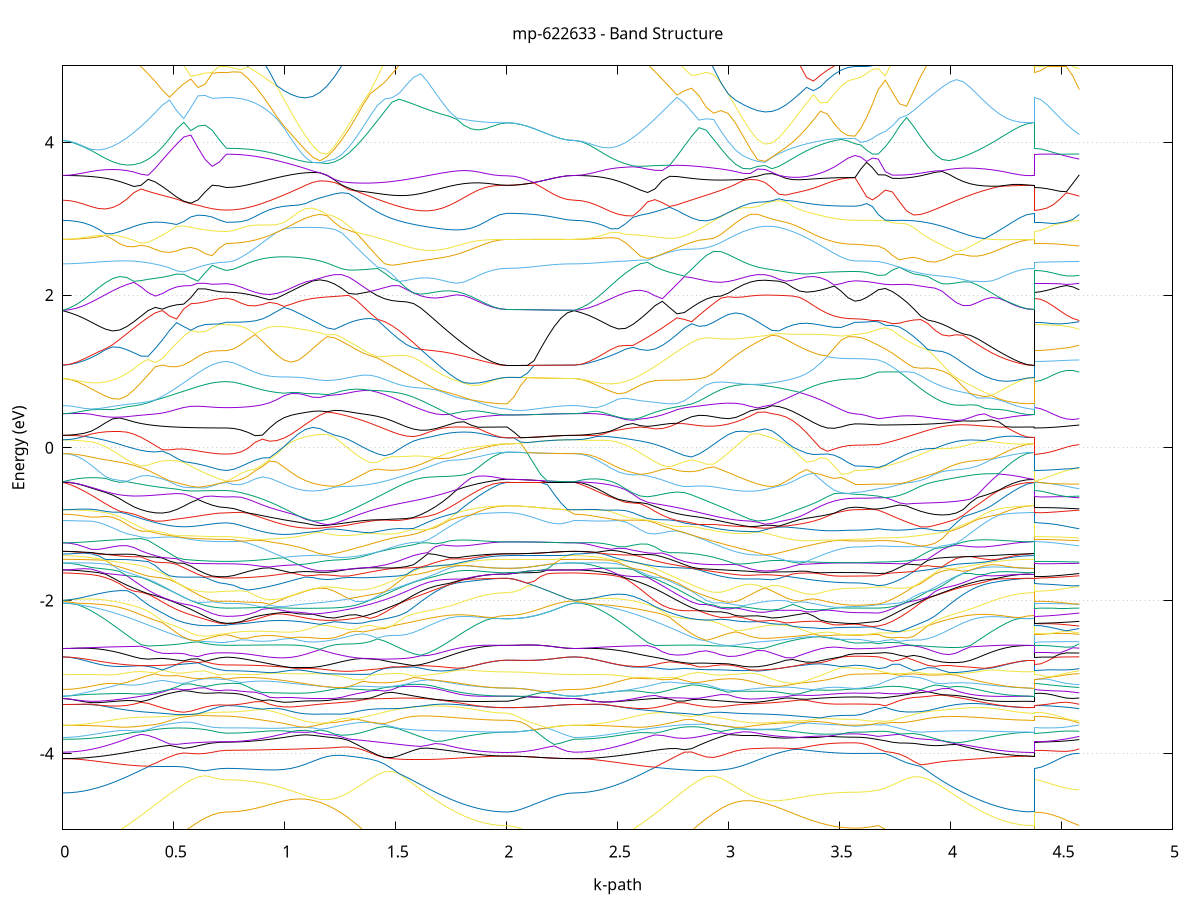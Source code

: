 set title 'mp-622633 - Band Structure'
set xlabel 'k-path'
set ylabel 'Energy (eV)'
set grid y
set yrange [-5:5]
set terminal png size 800,600
set output 'mp-622633_bands_gnuplot.png'
plot '-' using 1:2 with lines notitle, '-' using 1:2 with lines notitle, '-' using 1:2 with lines notitle, '-' using 1:2 with lines notitle, '-' using 1:2 with lines notitle, '-' using 1:2 with lines notitle, '-' using 1:2 with lines notitle, '-' using 1:2 with lines notitle, '-' using 1:2 with lines notitle, '-' using 1:2 with lines notitle, '-' using 1:2 with lines notitle, '-' using 1:2 with lines notitle, '-' using 1:2 with lines notitle, '-' using 1:2 with lines notitle, '-' using 1:2 with lines notitle, '-' using 1:2 with lines notitle, '-' using 1:2 with lines notitle, '-' using 1:2 with lines notitle, '-' using 1:2 with lines notitle, '-' using 1:2 with lines notitle, '-' using 1:2 with lines notitle, '-' using 1:2 with lines notitle, '-' using 1:2 with lines notitle, '-' using 1:2 with lines notitle, '-' using 1:2 with lines notitle, '-' using 1:2 with lines notitle, '-' using 1:2 with lines notitle, '-' using 1:2 with lines notitle, '-' using 1:2 with lines notitle, '-' using 1:2 with lines notitle, '-' using 1:2 with lines notitle, '-' using 1:2 with lines notitle, '-' using 1:2 with lines notitle, '-' using 1:2 with lines notitle, '-' using 1:2 with lines notitle, '-' using 1:2 with lines notitle, '-' using 1:2 with lines notitle, '-' using 1:2 with lines notitle, '-' using 1:2 with lines notitle, '-' using 1:2 with lines notitle, '-' using 1:2 with lines notitle, '-' using 1:2 with lines notitle, '-' using 1:2 with lines notitle, '-' using 1:2 with lines notitle, '-' using 1:2 with lines notitle, '-' using 1:2 with lines notitle, '-' using 1:2 with lines notitle, '-' using 1:2 with lines notitle, '-' using 1:2 with lines notitle, '-' using 1:2 with lines notitle, '-' using 1:2 with lines notitle, '-' using 1:2 with lines notitle, '-' using 1:2 with lines notitle, '-' using 1:2 with lines notitle, '-' using 1:2 with lines notitle, '-' using 1:2 with lines notitle, '-' using 1:2 with lines notitle, '-' using 1:2 with lines notitle, '-' using 1:2 with lines notitle, '-' using 1:2 with lines notitle, '-' using 1:2 with lines notitle, '-' using 1:2 with lines notitle, '-' using 1:2 with lines notitle, '-' using 1:2 with lines notitle, '-' using 1:2 with lines notitle, '-' using 1:2 with lines notitle, '-' using 1:2 with lines notitle, '-' using 1:2 with lines notitle, '-' using 1:2 with lines notitle, '-' using 1:2 with lines notitle, '-' using 1:2 with lines notitle, '-' using 1:2 with lines notitle, '-' using 1:2 with lines notitle, '-' using 1:2 with lines notitle, '-' using 1:2 with lines notitle, '-' using 1:2 with lines notitle, '-' using 1:2 with lines notitle, '-' using 1:2 with lines notitle, '-' using 1:2 with lines notitle, '-' using 1:2 with lines notitle, '-' using 1:2 with lines notitle, '-' using 1:2 with lines notitle, '-' using 1:2 with lines notitle, '-' using 1:2 with lines notitle, '-' using 1:2 with lines notitle, '-' using 1:2 with lines notitle, '-' using 1:2 with lines notitle, '-' using 1:2 with lines notitle, '-' using 1:2 with lines notitle, '-' using 1:2 with lines notitle, '-' using 1:2 with lines notitle, '-' using 1:2 with lines notitle, '-' using 1:2 with lines notitle, '-' using 1:2 with lines notitle, '-' using 1:2 with lines notitle, '-' using 1:2 with lines notitle, '-' using 1:2 with lines notitle, '-' using 1:2 with lines notitle, '-' using 1:2 with lines notitle, '-' using 1:2 with lines notitle, '-' using 1:2 with lines notitle, '-' using 1:2 with lines notitle, '-' using 1:2 with lines notitle, '-' using 1:2 with lines notitle, '-' using 1:2 with lines notitle, '-' using 1:2 with lines notitle, '-' using 1:2 with lines notitle, '-' using 1:2 with lines notitle, '-' using 1:2 with lines notitle, '-' using 1:2 with lines notitle, '-' using 1:2 with lines notitle, '-' using 1:2 with lines notitle, '-' using 1:2 with lines notitle, '-' using 1:2 with lines notitle, '-' using 1:2 with lines notitle, '-' using 1:2 with lines notitle, '-' using 1:2 with lines notitle, '-' using 1:2 with lines notitle, '-' using 1:2 with lines notitle, '-' using 1:2 with lines notitle, '-' using 1:2 with lines notitle, '-' using 1:2 with lines notitle, '-' using 1:2 with lines notitle, '-' using 1:2 with lines notitle, '-' using 1:2 with lines notitle, '-' using 1:2 with lines notitle, '-' using 1:2 with lines notitle, '-' using 1:2 with lines notitle, '-' using 1:2 with lines notitle, '-' using 1:2 with lines notitle, '-' using 1:2 with lines notitle, '-' using 1:2 with lines notitle, '-' using 1:2 with lines notitle, '-' using 1:2 with lines notitle, '-' using 1:2 with lines notitle, '-' using 1:2 with lines notitle, '-' using 1:2 with lines notitle, '-' using 1:2 with lines notitle, '-' using 1:2 with lines notitle, '-' using 1:2 with lines notitle
0.000000 -31.352669
0.032056 -31.353269
0.064111 -31.355369
0.096167 -31.359669
0.128222 -31.365969
0.160278 -31.376469
0.192333 -31.391469
0.224389 -31.407069
0.256444 -31.422769
0.288500 -31.438269
0.320555 -31.453369
0.352611 -31.467969
0.384666 -31.481769
0.416722 -31.494669
0.448777 -31.506569
0.480833 -31.517469
0.512888 -31.527269
0.544944 -31.535869
0.576999 -31.543169
0.609055 -31.549169
0.641110 -31.553969
0.673166 -31.557369
0.705221 -31.559369
0.737277 -31.560069
0.737277 -31.560069
0.769689 -31.558569
0.802102 -31.554169
0.834514 -31.546769
0.866926 -31.536569
0.899338 -31.523869
0.931751 -31.508669
0.964163 -31.491369
0.996575 -31.472369
1.028988 -31.452569
1.061400 -31.432769
1.093812 -31.414869
1.126225 -31.401269
1.158637 -31.394669
1.191049 -31.399069
1.191049 -31.399069
1.223499 -31.406069
1.255949 -31.414269
1.288399 -31.422669
1.320849 -31.430769
1.353299 -31.438069
1.385749 -31.444469
1.418199 -31.449469
1.450649 -31.453069
1.483099 -31.455169
1.515549 -31.455569
1.547999 -31.454369
1.580449 -31.451369
1.612898 -31.446769
1.645348 -31.440369
1.677798 -31.432469
1.710248 -31.423069
1.742698 -31.412269
1.775148 -31.400469
1.807598 -31.387869
1.840048 -31.376769
1.872498 -31.367669
1.904948 -31.360369
1.937398 -31.355569
1.969848 -31.353269
2.002298 -31.352669
2.002298 -31.352669
2.032524 -31.352669
2.062750 -31.352669
2.092977 -31.352669
2.123203 -31.352669
2.153429 -31.352669
2.183655 -31.352669
2.213882 -31.352669
2.244108 -31.352669
2.274334 -31.352669
2.304560 -31.352669
2.304560 -31.352669
2.337614 -31.353369
2.370668 -31.355669
2.403722 -31.360669
2.436775 -31.368369
2.469829 -31.377669
2.502883 -31.389269
2.535936 -31.402069
2.568990 -31.413969
2.602044 -31.424769
2.635098 -31.434069
2.668151 -31.441869
2.701205 -31.447969
2.734259 -31.452269
2.767312 -31.454869
2.800366 -31.455669
2.833420 -31.454669
2.866474 -31.452069
2.899527 -31.447969
2.932581 -31.442369
2.965635 -31.435469
2.998688 -31.427669
3.031742 -31.419269
3.064796 -31.410669
3.097850 -31.402769
3.130903 -31.396569
3.163957 -31.396969
3.163957 -31.396969
3.195159 -31.406669
3.226361 -31.421869
3.257563 -31.440069
3.288764 -31.459269
3.319966 -31.478169
3.351168 -31.496069
3.382370 -31.512169
3.413572 -31.526369
3.444774 -31.538269
3.475976 -31.547769
3.507177 -31.554569
3.538379 -31.558669
3.569581 -31.560069
3.569581 -31.560069
3.595711 -31.560069
3.621841 -31.559969
3.647970 -31.559769
3.674100 -31.559569
3.674100 -31.559569
3.706035 -31.557669
3.737969 -31.554369
3.769904 -31.549769
3.801838 -31.543869
3.833773 -31.536569
3.865708 -31.528069
3.897642 -31.518369
3.929577 -31.507469
3.961512 -31.495569
3.993446 -31.482669
4.025381 -31.468769
4.057315 -31.454269
4.089250 -31.439069
4.121185 -31.423469
4.153119 -31.407669
4.185054 -31.391969
4.216989 -31.376869
4.248923 -31.366169
4.280858 -31.359769
4.312792 -31.355469
4.344727 -31.353269
4.376662 -31.352669
4.376662 -31.560069
4.405721 -31.560069
4.434781 -31.560069
4.463840 -31.559969
4.492900 -31.559869
4.521959 -31.559769
4.551019 -31.559669
4.580078 -31.559569
e
0.000000 -31.332469
0.032056 -31.334569
0.064111 -31.340869
0.096167 -31.350469
0.128222 -31.362569
0.160278 -31.373269
0.192333 -31.380569
0.224389 -31.386969
0.256444 -31.392069
0.288500 -31.395469
0.320555 -31.405269
0.352611 -31.417969
0.384666 -31.430169
0.416722 -31.441669
0.448777 -31.452469
0.480833 -31.462269
0.512888 -31.471069
0.544944 -31.478869
0.576999 -31.485569
0.609055 -31.491169
0.641110 -31.495469
0.673166 -31.498569
0.705221 -31.500469
0.737277 -31.501069
0.737277 -31.501069
0.769689 -31.499869
0.802102 -31.496169
0.834514 -31.490169
0.866926 -31.481969
0.899338 -31.471769
0.931751 -31.459869
0.964163 -31.446869
0.996575 -31.433169
1.028988 -31.419869
1.061400 -31.407869
1.093812 -31.398869
1.126225 -31.394269
1.158637 -31.394669
1.191049 -31.395169
1.191049 -31.395169
1.223499 -31.400069
1.255949 -31.407069
1.288399 -31.414469
1.320849 -31.421769
1.353299 -31.428269
1.385749 -31.433869
1.418199 -31.438169
1.450649 -31.441269
1.483099 -31.442969
1.515549 -31.443269
1.547999 -31.441969
1.580449 -31.439269
1.612898 -31.435169
1.645348 -31.429669
1.677798 -31.422969
1.710248 -31.415069
1.742698 -31.406269
1.775148 -31.396669
1.807598 -31.386669
1.840048 -31.374869
1.872498 -31.362169
1.904948 -31.350569
1.937398 -31.341069
1.969848 -31.334669
2.002298 -31.332469
2.002298 -31.332469
2.032524 -31.332469
2.062750 -31.332469
2.092977 -31.332469
2.123203 -31.332469
2.153429 -31.332469
2.183655 -31.332469
2.213882 -31.332469
2.244108 -31.332469
2.274334 -31.332469
2.304560 -31.332469
2.304560 -31.332469
2.337614 -31.334769
2.370668 -31.341369
2.403722 -31.351169
2.436775 -31.363069
2.469829 -31.376069
2.502883 -31.387869
2.535936 -31.397969
2.568990 -31.407669
2.602044 -31.416469
2.635098 -31.424369
2.668151 -31.430969
2.701205 -31.436269
2.734259 -31.440069
2.767312 -31.442469
2.800366 -31.443269
2.833420 -31.442669
2.866474 -31.440469
2.899527 -31.436869
2.932581 -31.431969
2.965635 -31.425969
2.998688 -31.418969
3.031742 -31.411469
3.064796 -31.403969
3.097850 -31.397569
3.130903 -31.394169
3.163957 -31.393869
3.163957 -31.393869
3.195159 -31.395769
3.226361 -31.402169
3.257563 -31.412069
3.288764 -31.424269
3.319966 -31.437269
3.351168 -31.450369
3.382370 -31.462669
3.413572 -31.473769
3.444774 -31.483269
3.475976 -31.490969
3.507177 -31.496569
3.538379 -31.499969
3.569581 -31.501069
3.569581 -31.501069
3.595711 -31.501069
3.621841 -31.500969
3.647970 -31.500769
3.674100 -31.500569
3.674100 -31.500569
3.706035 -31.498869
3.737969 -31.495869
3.769904 -31.491669
3.801838 -31.486169
3.833773 -31.479569
3.865708 -31.471869
3.897642 -31.463069
3.929577 -31.453269
3.961512 -31.442569
3.993446 -31.430969
4.025381 -31.418769
4.057315 -31.405969
4.089250 -31.395569
4.121185 -31.392269
4.153119 -31.387169
4.185054 -31.380769
4.216989 -31.373469
4.248923 -31.362869
4.280858 -31.350569
4.312792 -31.340969
4.344727 -31.334669
4.376662 -31.332469
4.376662 -31.501069
4.405721 -31.501069
4.434781 -31.501069
4.463840 -31.500969
4.492900 -31.500969
4.521959 -31.500869
4.551019 -31.500769
4.580078 -31.500569
e
0.000000 -31.332469
0.032056 -31.333269
0.064111 -31.335069
0.096167 -31.336569
0.128222 -31.337369
0.160278 -31.340869
0.192333 -31.352869
0.224389 -31.365669
0.256444 -31.378869
0.288500 -31.392069
0.320555 -31.397069
0.352611 -31.396769
0.384666 -31.394469
0.416722 -31.390469
0.448777 -31.384669
0.480833 -31.377469
0.512888 -31.369069
0.544944 -31.359769
0.576999 -31.349969
0.609055 -31.340069
0.641110 -31.330569
0.673166 -31.322169
0.705221 -31.315869
0.737277 -31.313369
0.737277 -31.313369
0.769689 -31.313269
0.802102 -31.312969
0.834514 -31.312569
0.866926 -31.311869
0.899338 -31.311169
0.931751 -31.310469
0.964163 -31.309769
0.996575 -31.309169
1.028988 -31.308969
1.061400 -31.309369
1.093812 -31.314969
1.126225 -31.318569
1.158637 -31.317569
1.191049 -31.322169
1.191049 -31.322169
1.223499 -31.329269
1.255949 -31.337669
1.288399 -31.346969
1.320849 -31.356469
1.353299 -31.365769
1.385749 -31.374369
1.418199 -31.381969
1.450649 -31.388369
1.483099 -31.393269
1.515549 -31.396469
1.547999 -31.398069
1.580449 -31.397869
1.612898 -31.395869
1.645348 -31.392069
1.677798 -31.386569
1.710248 -31.379669
1.742698 -31.371369
1.775148 -31.362069
1.807598 -31.352369
1.840048 -31.343369
1.872498 -31.338369
1.904948 -31.336969
1.937398 -31.335269
1.969848 -31.333369
2.002298 -31.332469
2.002298 -31.332469
2.032524 -31.332469
2.062750 -31.332469
2.092977 -31.332469
2.123203 -31.332469
2.153429 -31.332469
2.183655 -31.332469
2.213882 -31.332469
2.244108 -31.332469
2.274334 -31.332469
2.304560 -31.332469
2.304560 -31.332469
2.337614 -31.333369
2.370668 -31.335369
2.403722 -31.337069
2.436775 -31.338569
2.469829 -31.344069
2.502883 -31.353469
2.535936 -31.363369
2.568990 -31.372669
2.602044 -31.380869
2.635098 -31.387769
2.668151 -31.392969
2.701205 -31.396469
2.734259 -31.398069
2.767312 -31.397869
2.800366 -31.395769
2.833420 -31.391969
2.866474 -31.386469
2.899527 -31.379569
2.932581 -31.371469
2.965635 -31.362369
2.998688 -31.352769
3.031742 -31.343069
3.064796 -31.333969
3.097850 -31.325869
3.130903 -31.319469
3.163957 -31.318369
3.163957 -31.318369
3.195159 -31.317569
3.226361 -31.312469
3.257563 -31.309169
3.288764 -31.309069
3.319966 -31.309369
3.351168 -31.309969
3.382370 -31.310669
3.413572 -31.311369
3.444774 -31.311969
3.475976 -31.312569
3.507177 -31.312969
3.538379 -31.313269
3.569581 -31.313369
3.569581 -31.313369
3.595711 -31.313469
3.621841 -31.313869
3.647970 -31.314469
3.674100 -31.315269
3.674100 -31.315269
3.706035 -31.321269
3.737969 -31.329569
3.769904 -31.339069
3.801838 -31.348969
3.833773 -31.358769
3.865708 -31.368169
3.897642 -31.376769
3.929577 -31.384169
3.961512 -31.390069
3.993446 -31.394269
4.025381 -31.396669
4.057315 -31.397169
4.089250 -31.392769
4.121185 -31.379469
4.153119 -31.366169
4.185054 -31.353269
4.216989 -31.341169
4.248923 -31.337369
4.280858 -31.336569
4.312792 -31.335069
4.344727 -31.333269
4.376662 -31.332469
4.376662 -31.313369
4.405721 -31.313369
4.434781 -31.313569
4.463840 -31.313769
4.492900 -31.313969
4.521959 -31.314369
4.551019 -31.314769
4.580078 -31.315269
e
0.000000 -31.308069
0.032056 -31.309569
0.064111 -31.313969
0.096167 -31.320969
0.128222 -31.330069
0.160278 -31.338369
0.192333 -31.340569
0.224389 -31.343669
0.256444 -31.346269
0.288500 -31.347869
0.320555 -31.347869
0.352611 -31.346069
0.384666 -31.342469
0.416722 -31.336869
0.448777 -31.329469
0.480833 -31.320369
0.512888 -31.309869
0.544944 -31.298469
0.576999 -31.286969
0.609055 -31.277569
0.641110 -31.273869
0.673166 -31.275169
0.705221 -31.277769
0.737277 -31.279069
0.737277 -31.279069
0.769689 -31.279169
0.802102 -31.279769
0.834514 -31.280669
0.866926 -31.282269
0.899338 -31.284569
0.931751 -31.287869
0.964163 -31.292169
0.996575 -31.297469
1.028988 -31.303369
1.061400 -31.309269
1.093812 -31.314069
1.126225 -31.316969
1.158637 -31.317469
1.191049 -31.316969
1.191049 -31.316969
1.223499 -31.316969
1.255949 -31.318269
1.288399 -31.321369
1.320849 -31.325869
1.353299 -31.331369
1.385749 -31.337269
1.418199 -31.343169
1.450649 -31.348669
1.483099 -31.353269
1.515549 -31.356969
1.547999 -31.359369
1.580449 -31.360469
1.612898 -31.360269
1.645348 -31.358769
1.677798 -31.355969
1.710248 -31.351969
1.742698 -31.346969
1.775148 -31.341069
1.807598 -31.334769
1.840048 -31.331869
1.872498 -31.328169
1.904948 -31.320769
1.937398 -31.314069
1.969848 -31.309569
2.002298 -31.308069
2.002298 -31.308069
2.032524 -31.308069
2.062750 -31.308069
2.092977 -31.308069
2.123203 -31.308069
2.153429 -31.308069
2.183655 -31.308069
2.213882 -31.308069
2.244108 -31.308069
2.274334 -31.308069
2.304560 -31.308069
2.304560 -31.308069
2.337614 -31.309669
2.370668 -31.314269
2.403722 -31.321169
2.436775 -31.328669
2.469829 -31.331869
2.502883 -31.335469
2.535936 -31.341869
2.568990 -31.347769
2.602044 -31.352669
2.635098 -31.356569
2.668151 -31.359169
2.701205 -31.360469
2.734259 -31.360369
2.767312 -31.358869
2.800366 -31.356069
2.833420 -31.351969
2.866474 -31.346969
2.899527 -31.341269
2.932581 -31.335169
2.965635 -31.329269
2.998688 -31.323969
3.031742 -31.319869
3.064796 -31.317469
3.097850 -31.316869
3.130903 -31.317269
3.163957 -31.317469
3.163957 -31.317469
3.195159 -31.315969
3.226361 -31.312369
3.257563 -31.307169
3.288764 -31.301369
3.319966 -31.295769
3.351168 -31.290869
3.382370 -31.286969
3.413572 -31.284069
3.444774 -31.281969
3.475976 -31.280569
3.507177 -31.279669
3.538379 -31.279169
3.569581 -31.279069
3.569581 -31.279069
3.595711 -31.278969
3.621841 -31.278769
3.647970 -31.278469
3.674100 -31.278069
3.674100 -31.278069
3.706035 -31.275469
3.737969 -31.273769
3.769904 -31.276769
3.801838 -31.285869
3.833773 -31.297269
3.865708 -31.308769
3.897642 -31.319469
3.929577 -31.328769
3.961512 -31.336369
3.993446 -31.342169
4.025381 -31.345969
4.057315 -31.347769
4.089250 -31.347869
4.121185 -31.346369
4.153119 -31.343769
4.185054 -31.340669
4.216989 -31.338369
4.248923 -31.330269
4.280858 -31.321069
4.312792 -31.313969
4.344727 -31.309569
4.376662 -31.308069
4.376662 -31.279069
4.405721 -31.279069
4.434781 -31.278969
4.463840 -31.278869
4.492900 -31.278669
4.521959 -31.278469
4.551019 -31.278269
4.580078 -31.278069
e
0.000000 -31.308069
0.032056 -31.308969
0.064111 -31.311569
0.096167 -31.315269
0.128222 -31.319269
0.160278 -31.321869
0.192333 -31.321969
0.224389 -31.319669
0.256444 -31.315769
0.288500 -31.310869
0.320555 -31.305369
0.352611 -31.299369
0.384666 -31.293069
0.416722 -31.286669
0.448777 -31.280469
0.480833 -31.274769
0.512888 -31.270069
0.544944 -31.266569
0.576999 -31.264269
0.609055 -31.262269
0.641110 -31.257469
0.673166 -31.250869
0.705221 -31.246069
0.737277 -31.244369
0.737277 -31.244369
0.769689 -31.245169
0.802102 -31.247569
0.834514 -31.251569
0.866926 -31.256969
0.899338 -31.263769
0.931751 -31.271669
0.964163 -31.280369
0.996575 -31.289669
1.028988 -31.299069
1.061400 -31.307869
1.093812 -31.310469
1.126225 -31.312769
1.158637 -31.315869
1.191049 -31.310569
1.191049 -31.310569
1.223499 -31.303069
1.255949 -31.296569
1.288399 -31.291769
1.320849 -31.288769
1.353299 -31.287269
1.385749 -31.287069
1.418199 -31.288069
1.450649 -31.290069
1.483099 -31.292869
1.515549 -31.296269
1.547999 -31.300169
1.580449 -31.304469
1.612898 -31.308769
1.645348 -31.313169
1.677798 -31.317469
1.710248 -31.321469
1.742698 -31.325169
1.775148 -31.328469
1.807598 -31.330969
1.840048 -31.328169
1.872498 -31.321869
1.904948 -31.316269
1.937398 -31.311869
1.969848 -31.309069
2.002298 -31.308069
2.002298 -31.308069
2.032524 -31.308069
2.062750 -31.308069
2.092977 -31.308069
2.123203 -31.308069
2.153429 -31.308069
2.183655 -31.308069
2.213882 -31.308069
2.244108 -31.308069
2.274334 -31.308069
2.304560 -31.308069
2.304560 -31.308069
2.337614 -31.309069
2.370668 -31.311969
2.403722 -31.316569
2.436775 -31.322369
2.469829 -31.328769
2.502883 -31.330669
2.535936 -31.328069
2.568990 -31.324669
2.602044 -31.320869
2.635098 -31.316669
2.668151 -31.312269
2.701205 -31.307769
2.734259 -31.303369
2.767312 -31.299169
2.800366 -31.295269
2.833420 -31.291969
2.866474 -31.289369
2.899527 -31.287669
2.932581 -31.286969
2.965635 -31.287669
2.998688 -31.289669
3.031742 -31.293469
3.064796 -31.299169
3.097850 -31.306369
3.130903 -31.313669
3.163957 -31.314469
3.163957 -31.314469
3.195159 -31.311569
3.226361 -31.309869
3.257563 -31.304769
3.288764 -31.295969
3.319966 -31.286869
3.351168 -31.278069
3.382370 -31.269769
3.413572 -31.262369
3.444774 -31.256069
3.475976 -31.251069
3.507177 -31.247369
3.538379 -31.245069
3.569581 -31.244369
3.569581 -31.244369
3.595711 -31.244369
3.621841 -31.244669
3.647970 -31.245069
3.674100 -31.245669
3.674100 -31.245669
3.706035 -31.250169
3.737969 -31.256669
3.769904 -31.261969
3.801838 -31.264069
3.833773 -31.266269
3.865708 -31.269669
3.897642 -31.274369
3.929577 -31.279969
3.961512 -31.286169
3.993446 -31.292569
4.025381 -31.298969
4.057315 -31.305069
4.089250 -31.310669
4.121185 -31.315569
4.153119 -31.319469
4.185054 -31.321869
4.216989 -31.321969
4.248923 -31.319369
4.280858 -31.315369
4.312792 -31.311669
4.344727 -31.308969
4.376662 -31.308069
4.376662 -31.244369
4.405721 -31.244369
4.434781 -31.244469
4.463840 -31.244569
4.492900 -31.244769
4.521959 -31.244969
4.551019 -31.245269
4.580078 -31.245669
e
0.000000 -31.202969
0.032056 -31.202969
0.064111 -31.203069
0.096167 -31.203069
0.128222 -31.203069
0.160278 -31.202969
0.192333 -31.202769
0.224389 -31.202469
0.256444 -31.202269
0.288500 -31.201969
0.320555 -31.201869
0.352611 -31.201769
0.384666 -31.201969
0.416722 -31.202369
0.448777 -31.203069
0.480833 -31.204069
0.512888 -31.205269
0.544944 -31.206469
0.576999 -31.207569
0.609055 -31.208469
0.641110 -31.209069
0.673166 -31.209469
0.705221 -31.209769
0.737277 -31.209869
0.737277 -31.209869
0.769689 -31.209969
0.802102 -31.210169
0.834514 -31.210369
0.866926 -31.210669
0.899338 -31.210969
0.931751 -31.211169
0.964163 -31.211069
0.996575 -31.210769
1.028988 -31.210169
1.061400 -31.209469
1.093812 -31.208869
1.126225 -31.208469
1.158637 -31.208369
1.191049 -31.208369
1.191049 -31.208369
1.223499 -31.208469
1.255949 -31.208269
1.288399 -31.207869
1.320849 -31.207069
1.353299 -31.206169
1.385749 -31.205169
1.418199 -31.204269
1.450649 -31.203369
1.483099 -31.202769
1.515549 -31.202269
1.547999 -31.201869
1.580449 -31.201769
1.612898 -31.201669
1.645348 -31.201769
1.677798 -31.201869
1.710248 -31.202069
1.742698 -31.202269
1.775148 -31.202569
1.807598 -31.202769
1.840048 -31.202969
1.872498 -31.203069
1.904948 -31.203069
1.937398 -31.203069
1.969848 -31.202969
2.002298 -31.202969
2.002298 -31.202969
2.032524 -31.202969
2.062750 -31.202969
2.092977 -31.202969
2.123203 -31.202969
2.153429 -31.202969
2.183655 -31.202969
2.213882 -31.202969
2.244108 -31.202969
2.274334 -31.202969
2.304560 -31.202969
2.304560 -31.202969
2.337614 -31.202969
2.370668 -31.203069
2.403722 -31.203069
2.436775 -31.203069
2.469829 -31.202969
2.502883 -31.202769
2.535936 -31.202469
2.568990 -31.202269
2.602044 -31.202069
2.635098 -31.201869
2.668151 -31.201669
2.701205 -31.201669
2.734259 -31.201769
2.767312 -31.201969
2.800366 -31.202369
2.833420 -31.202869
2.866474 -31.203669
2.899527 -31.204569
2.932581 -31.205569
2.965635 -31.206569
2.998688 -31.207469
3.031742 -31.208069
3.064796 -31.208369
3.097850 -31.208469
3.130903 -31.208369
3.163957 -31.208369
3.163957 -31.208369
3.195159 -31.208569
3.226361 -31.209069
3.257563 -31.209769
3.288764 -31.210369
3.319966 -31.210869
3.351168 -31.211169
3.382370 -31.211169
3.413572 -31.210969
3.444774 -31.210669
3.475976 -31.210369
3.507177 -31.210069
3.538379 -31.209969
3.569581 -31.209869
3.569581 -31.209869
3.595711 -31.209869
3.621841 -31.209869
3.647970 -31.209869
3.674100 -31.209769
3.674100 -31.209769
3.706035 -31.209569
3.737969 -31.209169
3.769904 -31.208569
3.801838 -31.207669
3.833773 -31.206569
3.865708 -31.205369
3.897642 -31.204169
3.929577 -31.203169
3.961512 -31.202469
3.993446 -31.201969
4.025381 -31.201769
4.057315 -31.201869
4.089250 -31.201969
4.121185 -31.202169
4.153119 -31.202469
4.185054 -31.202769
4.216989 -31.202969
4.248923 -31.203069
4.280858 -31.203069
4.312792 -31.203069
4.344727 -31.202969
4.376662 -31.202969
4.376662 -31.209869
4.405721 -31.209869
4.434781 -31.209869
4.463840 -31.209869
4.492900 -31.209869
4.521959 -31.209869
4.551019 -31.209869
4.580078 -31.209769
e
0.000000 -31.166369
0.032056 -31.166469
0.064111 -31.166869
0.096167 -31.167469
0.128222 -31.168269
0.160278 -31.169269
0.192333 -31.170369
0.224389 -31.171569
0.256444 -31.172869
0.288500 -31.174069
0.320555 -31.175269
0.352611 -31.176269
0.384666 -31.176869
0.416722 -31.177169
0.448777 -31.176769
0.480833 -31.175569
0.512888 -31.173569
0.544944 -31.170469
0.576999 -31.166569
0.609055 -31.161769
0.641110 -31.156469
0.673166 -31.151269
0.705221 -31.147269
0.737277 -31.145669
0.737277 -31.145669
0.769689 -31.146169
0.802102 -31.147669
0.834514 -31.149769
0.866926 -31.152469
0.899338 -31.155269
0.931751 -31.157869
0.964163 -31.159969
0.996575 -31.161069
1.028988 -31.160969
1.061400 -31.159569
1.093812 -31.156769
1.126225 -31.153069
1.158637 -31.149169
1.191049 -31.153169
1.191049 -31.153169
1.223499 -31.157769
1.255949 -31.162669
1.288399 -31.167469
1.320849 -31.171869
1.353299 -31.175569
1.385749 -31.178469
1.418199 -31.180669
1.450649 -31.182069
1.483099 -31.182669
1.515549 -31.182669
1.547999 -31.182069
1.580449 -31.181169
1.612898 -31.179869
1.645348 -31.178369
1.677798 -31.176869
1.710248 -31.175269
1.742698 -31.173669
1.775148 -31.172069
1.807598 -31.170669
1.840048 -31.169469
1.872498 -31.168369
1.904948 -31.167469
1.937398 -31.166869
1.969848 -31.166469
2.002298 -31.166369
2.002298 -31.166369
2.032524 -31.166369
2.062750 -31.166369
2.092977 -31.166369
2.123203 -31.166369
2.153429 -31.166369
2.183655 -31.166369
2.213882 -31.166369
2.244108 -31.166369
2.274334 -31.166369
2.304560 -31.166369
2.304560 -31.166369
2.337614 -31.166469
2.370668 -31.166869
2.403722 -31.167569
2.436775 -31.168469
2.469829 -31.169569
2.502883 -31.170869
2.535936 -31.172269
2.568990 -31.173869
2.602044 -31.175469
2.635098 -31.177169
2.668151 -31.178769
2.701205 -31.180169
2.734259 -31.181369
2.767312 -31.182269
2.800366 -31.182669
2.833420 -31.182569
2.866474 -31.181669
2.899527 -31.180069
2.932581 -31.177569
2.965635 -31.174269
2.998688 -31.170269
3.031742 -31.165569
3.064796 -31.160569
3.097850 -31.155669
3.130903 -31.151169
3.163957 -31.151069
3.163957 -31.151069
3.195159 -31.154869
3.226361 -31.158069
3.257563 -31.160269
3.288764 -31.161169
3.319966 -31.160769
3.351168 -31.159469
3.382370 -31.157369
3.413572 -31.154769
3.444774 -31.152069
3.475976 -31.149569
3.507177 -31.147469
3.538379 -31.146169
3.569581 -31.145669
3.569581 -31.145669
3.595711 -31.145769
3.621841 -31.146069
3.647970 -31.146369
3.674100 -31.146869
3.674100 -31.146869
3.706035 -31.150669
3.737969 -31.155869
3.769904 -31.161169
3.801838 -31.166069
3.833773 -31.170169
3.865708 -31.173269
3.897642 -31.175469
3.929577 -31.176669
3.961512 -31.177069
3.993446 -31.176969
4.025381 -31.176269
4.057315 -31.175269
4.089250 -31.174169
4.121185 -31.172869
4.153119 -31.171569
4.185054 -31.170369
4.216989 -31.169269
4.248923 -31.168269
4.280858 -31.167469
4.312792 -31.166869
4.344727 -31.166469
4.376662 -31.166369
4.376662 -31.145669
4.405721 -31.145769
4.434781 -31.145769
4.463840 -31.145969
4.492900 -31.146069
4.521959 -31.146369
4.551019 -31.146569
4.580078 -31.146869
e
0.000000 -31.096569
0.032056 -31.096769
0.064111 -31.097269
0.096167 -31.098169
0.128222 -31.099369
0.160278 -31.100969
0.192333 -31.102769
0.224389 -31.104869
0.256444 -31.107169
0.288500 -31.109769
0.320555 -31.112369
0.352611 -31.114969
0.384666 -31.117469
0.416722 -31.119669
0.448777 -31.121569
0.480833 -31.122769
0.512888 -31.123169
0.544944 -31.122569
0.576999 -31.120869
0.609055 -31.118169
0.641110 -31.114969
0.673166 -31.111769
0.705221 -31.109569
0.737277 -31.108769
0.737277 -31.108769
0.769689 -31.109069
0.802102 -31.110069
0.834514 -31.111769
0.866926 -31.114069
0.899338 -31.116969
0.931751 -31.120369
0.964163 -31.124169
0.996575 -31.128469
1.028988 -31.132869
1.061400 -31.137369
1.093812 -31.141669
1.126225 -31.145469
1.158637 -31.149069
1.191049 -31.145869
1.191049 -31.145869
1.223499 -31.143769
1.255949 -31.142569
1.288399 -31.141969
1.320849 -31.141269
1.353299 -31.140369
1.385749 -31.138969
1.418199 -31.137069
1.450649 -31.134869
1.483099 -31.132169
1.515549 -31.129269
1.547999 -31.126169
1.580449 -31.122969
1.612898 -31.119769
1.645348 -31.116569
1.677798 -31.113469
1.710248 -31.110569
1.742698 -31.107769
1.775148 -31.105269
1.807598 -31.103069
1.840048 -31.101169
1.872498 -31.099469
1.904948 -31.098269
1.937398 -31.097269
1.969848 -31.096769
2.002298 -31.096569
2.002298 -31.096569
2.032524 -31.096569
2.062750 -31.096569
2.092977 -31.096569
2.123203 -31.096569
2.153429 -31.096569
2.183655 -31.096569
2.213882 -31.096569
2.244108 -31.096569
2.274334 -31.096569
2.304560 -31.096569
2.304560 -31.096569
2.337614 -31.096769
2.370668 -31.097369
2.403722 -31.098269
2.436775 -31.099569
2.469829 -31.101269
2.502883 -31.103269
2.535936 -31.105569
2.568990 -31.108169
2.602044 -31.110969
2.635098 -31.114069
2.668151 -31.117169
2.701205 -31.120469
2.734259 -31.123769
2.767312 -31.126969
2.800366 -31.130069
2.833420 -31.132969
2.866474 -31.135569
2.899527 -31.137769
2.932581 -31.139469
2.965635 -31.140769
2.998688 -31.141569
3.031742 -31.142169
3.064796 -31.142969
3.097850 -31.144569
3.130903 -31.147269
3.163957 -31.147369
3.163957 -31.147369
3.195159 -31.143869
3.226361 -31.139969
3.257563 -31.135769
3.288764 -31.131369
3.319966 -31.127169
3.351168 -31.123169
3.382370 -31.119569
3.413572 -31.116369
3.444774 -31.113669
3.475976 -31.111569
3.507177 -31.109969
3.538379 -31.109069
3.569581 -31.108769
3.569581 -31.108769
3.595711 -31.108769
3.621841 -31.108869
3.647970 -31.109069
3.674100 -31.109369
3.674100 -31.109369
3.706035 -31.111469
3.737969 -31.114569
3.769904 -31.117869
3.801838 -31.120569
3.833773 -31.122469
3.865708 -31.123169
3.897642 -31.122869
3.929577 -31.121669
3.961512 -31.119869
3.993446 -31.117569
4.025381 -31.115069
4.057315 -31.112469
4.089250 -31.109869
4.121185 -31.107369
4.153119 -31.104969
4.185054 -31.102869
4.216989 -31.100969
4.248923 -31.099369
4.280858 -31.098169
4.312792 -31.097269
4.344727 -31.096769
4.376662 -31.096569
4.376662 -31.108769
4.405721 -31.108769
4.434781 -31.108769
4.463840 -31.108869
4.492900 -31.108969
4.521959 -31.109069
4.551019 -31.109169
4.580078 -31.109369
e
0.000000 -31.060169
0.032056 -31.057669
0.064111 -31.050169
0.096167 -31.038569
0.128222 -31.023569
0.160278 -31.005969
0.192333 -30.986569
0.224389 -30.965769
0.256444 -30.944069
0.288500 -30.921769
0.320555 -30.899169
0.352611 -30.876569
0.384666 -30.854169
0.416722 -30.832169
0.448777 -30.810669
0.480833 -30.794369
0.512888 -30.804969
0.544944 -30.823169
0.576999 -30.845569
0.609055 -30.868869
0.641110 -30.890769
0.673166 -30.908769
0.705221 -30.920869
0.737277 -30.925069
0.737277 -30.925069
0.769689 -30.927969
0.802102 -30.936069
0.834514 -30.948669
0.866926 -30.964469
0.899338 -30.982369
0.931751 -31.001569
0.964163 -31.021169
0.996575 -31.040369
1.028988 -31.058469
1.061400 -31.074669
1.093812 -31.087969
1.126225 -31.097369
1.158637 -31.100869
1.191049 -31.096969
1.191049 -31.096969
1.223499 -31.084669
1.255949 -31.064769
1.288399 -31.039069
1.320849 -31.009169
1.353299 -30.976969
1.385749 -30.943969
1.418199 -30.911869
1.450649 -30.882869
1.483099 -30.859669
1.515549 -30.845169
1.547999 -30.840869
1.580449 -30.845869
1.612898 -30.857969
1.645348 -30.874769
1.677798 -30.894369
1.710248 -30.915769
1.742698 -30.938069
1.775148 -30.960469
1.807598 -30.982269
1.840048 -31.002869
1.872498 -31.021569
1.904948 -31.037469
1.937398 -31.049769
1.969848 -31.057469
2.002298 -31.060169
2.002298 -31.060169
2.032524 -31.060169
2.062750 -31.060169
2.092977 -31.060169
2.123203 -31.060169
2.153429 -31.060169
2.183655 -31.060169
2.213882 -31.060169
2.244108 -31.060169
2.274334 -31.060169
2.304560 -31.060169
2.304560 -31.060169
2.337614 -31.057369
2.370668 -31.049369
2.403722 -31.036669
2.436775 -31.020269
2.469829 -31.001069
2.502883 -30.979869
2.535936 -30.957569
2.568990 -30.934769
2.602044 -30.912169
2.635098 -30.890569
2.668151 -30.871069
2.701205 -30.854869
2.734259 -30.843969
2.767312 -30.840969
2.800366 -30.848169
2.833420 -30.865869
2.866474 -30.891569
2.899527 -30.922369
2.932581 -30.955569
2.965635 -30.989169
2.998688 -31.021269
3.031742 -31.050169
3.064796 -31.074169
3.097850 -31.091169
3.130903 -31.099869
3.163957 -31.099969
3.163957 -31.099969
3.195159 -31.093769
3.226361 -31.082969
3.257563 -31.068869
3.288764 -31.052569
3.319966 -31.034769
3.351168 -31.016069
3.382370 -30.997269
3.413572 -30.978969
3.444774 -30.961869
3.475976 -30.947069
3.507177 -30.935269
3.538379 -30.927769
3.569581 -30.925069
3.569581 -30.925069
3.595711 -30.924869
3.621841 -30.924269
3.647970 -30.923269
3.674100 -30.921869
3.674100 -30.921869
3.706035 -30.910569
3.737969 -30.893069
3.769904 -30.871369
3.801838 -30.847869
3.833773 -30.825169
3.865708 -30.806369
3.897642 -30.794869
3.929577 -30.808969
3.961512 -30.830569
3.993446 -30.852669
4.025381 -30.875169
4.057315 -30.897969
4.089250 -30.920569
4.121185 -30.943069
4.153119 -30.964869
4.185054 -30.985869
4.216989 -31.005469
4.248923 -31.023169
4.280858 -31.038369
4.312792 -31.050069
4.344727 -31.057569
4.376662 -31.060169
4.376662 -30.925069
4.405721 -30.925069
4.434781 -30.924869
4.463840 -30.924469
4.492900 -30.923969
4.521959 -30.923369
4.551019 -30.922669
4.580078 -30.921869
e
0.000000 -31.060169
0.032056 -31.056869
0.064111 -31.047369
0.096167 -31.032469
0.128222 -31.013369
0.160278 -30.990969
0.192333 -30.966469
0.224389 -30.940569
0.256444 -30.914069
0.288500 -30.887669
0.320555 -30.862269
0.352611 -30.838669
0.384666 -30.818069
0.416722 -30.802269
0.448777 -30.793569
0.480833 -30.789969
0.512888 -30.770269
0.544944 -30.751769
0.576999 -30.755869
0.609055 -30.772969
0.641110 -30.788969
0.673166 -30.802069
0.705221 -30.810569
0.737277 -30.813469
0.737277 -30.813469
0.769689 -30.817069
0.802102 -30.826869
0.834514 -30.841669
0.866926 -30.859669
0.899338 -30.879569
0.931751 -30.900469
0.964163 -30.921469
0.996575 -30.941769
1.028988 -30.960669
1.061400 -30.977469
1.093812 -30.990969
1.126225 -31.000069
1.158637 -31.003469
1.191049 -30.999969
1.191049 -30.999969
1.223499 -30.989269
1.255949 -30.972169
1.288399 -30.950069
1.320849 -30.924469
1.353299 -30.896969
1.385749 -30.869169
1.418199 -30.842669
1.450649 -30.819269
1.483099 -30.800869
1.515549 -30.789369
1.547999 -30.785569
1.580449 -30.789669
1.612898 -30.803269
1.645348 -30.827369
1.677798 -30.854469
1.710248 -30.882369
1.742698 -30.910269
1.775148 -30.937669
1.807598 -30.964269
1.840048 -30.989269
1.872498 -31.011969
1.904948 -31.031569
1.937398 -31.046869
1.969848 -31.056769
2.002298 -31.060169
2.002298 -31.060169
2.032524 -31.060169
2.062750 -31.060169
2.092977 -31.060169
2.123203 -31.060169
2.153429 -31.060169
2.183655 -31.060169
2.213882 -31.060169
2.244108 -31.060169
2.274334 -31.060169
2.304560 -31.060169
2.304560 -31.060169
2.337614 -31.056669
2.370668 -31.046369
2.403722 -31.030569
2.436775 -31.010369
2.469829 -30.986969
2.502883 -30.961369
2.535936 -30.934169
2.568990 -30.906069
2.602044 -30.877669
2.635098 -30.849369
2.668151 -30.821969
2.701205 -30.799169
2.734259 -30.787969
2.767312 -30.785769
2.800366 -30.791769
2.833420 -30.805669
2.866474 -30.826169
2.899527 -30.851269
2.932581 -30.878969
2.965635 -30.907369
2.998688 -30.934769
3.031742 -30.959669
3.064796 -30.980269
3.097850 -30.994969
3.130903 -31.002469
3.163957 -31.002669
3.163957 -31.002669
3.195159 -30.996669
3.226361 -30.985869
3.257563 -30.971469
3.288764 -30.954569
3.319966 -30.935769
3.351168 -30.915969
3.382370 -30.895769
3.413572 -30.875769
3.444774 -30.856869
3.475976 -30.839869
3.507177 -30.825969
3.538379 -30.816769
3.569581 -30.813469
3.569581 -30.813469
3.595711 -30.813369
3.621841 -30.812969
3.647970 -30.812169
3.674100 -30.811269
3.674100 -30.811269
3.706035 -30.803269
3.737969 -30.790669
3.769904 -30.774869
3.801838 -30.757669
3.833773 -30.750069
3.865708 -30.768469
3.897642 -30.788169
3.929577 -30.793269
3.961512 -30.801369
3.993446 -30.816869
4.025381 -30.837269
4.057315 -30.860869
4.089250 -30.886369
4.121185 -30.912869
4.153119 -30.939469
4.185054 -30.965569
4.216989 -30.990269
4.248923 -31.012869
4.280858 -31.032169
4.312792 -31.047269
4.344727 -31.056869
4.376662 -31.060169
4.376662 -30.813469
4.405721 -30.813469
4.434781 -30.813269
4.463840 -30.813069
4.492900 -30.812769
4.521959 -30.812369
4.551019 -30.811869
4.580078 -30.811269
e
0.000000 -30.956669
0.032056 -30.954769
0.064111 -30.949169
0.096167 -30.940169
0.128222 -30.928169
0.160278 -30.913869
0.192333 -30.897569
0.224389 -30.879769
0.256444 -30.860869
0.288500 -30.841269
0.320555 -30.821269
0.352611 -30.800969
0.384666 -30.780669
0.416722 -30.760769
0.448777 -30.741169
0.480833 -30.722369
0.512888 -30.727569
0.544944 -30.739869
0.576999 -30.734969
0.609055 -30.720169
0.641110 -30.707769
0.673166 -30.698269
0.705221 -30.692369
0.737277 -30.690369
0.737277 -30.690369
0.769689 -30.688469
0.802102 -30.683069
0.834514 -30.674969
0.866926 -30.665469
0.899338 -30.655269
0.931751 -30.645269
0.964163 -30.635969
0.996575 -30.627669
1.028988 -30.620669
1.061400 -30.614969
1.093812 -30.610769
1.126225 -30.607969
1.158637 -30.606569
1.191049 -30.607569
1.191049 -30.607569
1.223499 -30.609769
1.255949 -30.613469
1.288399 -30.618869
1.320849 -30.626369
1.353299 -30.636169
1.385749 -30.648469
1.418199 -30.663369
1.450649 -30.680669
1.483099 -30.700269
1.515549 -30.721969
1.547999 -30.745169
1.580449 -30.769269
1.612898 -30.790569
1.645348 -30.806769
1.677798 -30.823169
1.710248 -30.840769
1.742698 -30.859169
1.775148 -30.877569
1.807598 -30.895469
1.840048 -30.912169
1.872498 -30.926969
1.904948 -30.939469
1.937398 -30.948869
1.969848 -30.954669
2.002298 -30.956669
2.002298 -30.956669
2.032524 -30.956669
2.062750 -30.956669
2.092977 -30.956669
2.123203 -30.956669
2.153429 -30.956669
2.183655 -30.956669
2.213882 -30.956669
2.244108 -30.956669
2.274334 -30.956669
2.304560 -30.956669
2.304560 -30.956669
2.337614 -30.954669
2.370668 -30.948569
2.403722 -30.938769
2.436775 -30.925969
2.469829 -30.910669
2.502883 -30.893569
2.535936 -30.875269
2.568990 -30.856469
2.602044 -30.837769
2.635098 -30.819969
2.668151 -30.803469
2.701205 -30.786469
2.734259 -30.763469
2.767312 -30.738969
2.800366 -30.715669
2.833420 -30.694269
2.866474 -30.674969
2.899527 -30.658069
2.932581 -30.643869
2.965635 -30.632169
2.998688 -30.623169
3.031742 -30.616369
3.064796 -30.611669
3.097850 -30.608669
3.130903 -30.606969
3.163957 -30.607069
3.163957 -30.607069
3.195159 -30.608969
3.226361 -30.612369
3.257563 -30.616969
3.288764 -30.622869
3.319966 -30.629969
3.351168 -30.638269
3.382370 -30.647469
3.413572 -30.657169
3.444774 -30.666969
3.475976 -30.675969
3.507177 -30.683569
3.538379 -30.688569
3.569581 -30.690369
3.569581 -30.690369
3.595711 -30.690469
3.621841 -30.690769
3.647970 -30.691269
3.674100 -30.691869
3.674100 -30.691869
3.706035 -30.697369
3.737969 -30.706469
3.769904 -30.718669
3.801838 -30.733369
3.833773 -30.741369
3.865708 -30.728469
3.897642 -30.721669
3.929577 -30.739669
3.961512 -30.759269
3.993446 -30.779369
4.025381 -30.799669
4.057315 -30.820069
4.089250 -30.840269
4.121185 -30.860069
4.153119 -30.879069
4.185054 -30.896969
4.216989 -30.913369
4.248923 -30.927869
4.280858 -30.939969
4.312792 -30.949069
4.344727 -30.954769
4.376662 -30.956669
4.376662 -30.690369
4.405721 -30.690369
4.434781 -30.690469
4.463840 -30.690669
4.492900 -30.690869
4.521959 -30.691169
4.551019 -30.691469
4.580078 -30.691869
e
0.000000 -30.956669
0.032056 -30.954069
0.064111 -30.946269
0.096167 -30.933769
0.128222 -30.917569
0.160278 -30.898269
0.192333 -30.876669
0.224389 -30.853769
0.256444 -30.830069
0.288500 -30.806469
0.320555 -30.783769
0.352611 -30.762869
0.384666 -30.744769
0.416722 -30.730869
0.448777 -30.722669
0.480833 -30.721469
0.512888 -30.704569
0.544944 -30.687869
0.576999 -30.672769
0.609055 -30.659469
0.641110 -30.648569
0.673166 -30.640369
0.705221 -30.635269
0.737277 -30.633469
0.737277 -30.633469
0.769689 -30.631369
0.802102 -30.626069
0.834514 -30.619769
0.866926 -30.614869
0.899338 -30.611969
0.931751 -30.610269
0.964163 -30.609269
0.996575 -30.608469
1.028988 -30.607669
1.061400 -30.606969
1.093812 -30.606469
1.126225 -30.606269
1.158637 -30.606569
1.191049 -30.606569
1.191049 -30.606569
1.223499 -30.608169
1.255949 -30.611269
1.288399 -30.615869
1.320849 -30.621969
1.353299 -30.629069
1.385749 -30.636969
1.418199 -30.644769
1.450649 -30.651369
1.483099 -30.656069
1.515549 -30.661169
1.547999 -30.674569
1.580449 -30.695369
1.612898 -30.719369
1.645348 -30.744869
1.677798 -30.771069
1.710248 -30.797469
1.742698 -30.823669
1.775148 -30.849069
1.807598 -30.873369
1.840048 -30.895869
1.872498 -30.915969
1.904948 -30.932869
1.937398 -30.945769
1.969848 -30.953869
2.002298 -30.956669
2.002298 -30.956669
2.032524 -30.956669
2.062750 -30.956669
2.092977 -30.956669
2.123203 -30.956669
2.153429 -30.956669
2.183655 -30.956669
2.213882 -30.956669
2.244108 -30.956669
2.274334 -30.956669
2.304560 -30.956669
2.304560 -30.956669
2.337614 -30.953769
2.370668 -30.945369
2.403722 -30.932069
2.436775 -30.914569
2.469829 -30.893869
2.502883 -30.870769
2.535936 -30.845869
2.568990 -30.819769
2.602044 -30.793069
2.635098 -30.766169
2.668151 -30.739669
2.701205 -30.713869
2.734259 -30.689969
2.767312 -30.670069
2.800366 -30.659269
2.833420 -30.654869
2.866474 -30.649469
2.899527 -30.642169
2.932581 -30.634169
2.965635 -30.626269
2.998688 -30.619469
3.031742 -30.613869
3.064796 -30.609769
3.097850 -30.607269
3.130903 -30.606369
3.163957 -30.606269
3.163957 -30.606269
3.195159 -30.606269
3.226361 -30.606669
3.257563 -30.607269
3.288764 -30.607969
3.319966 -30.608669
3.351168 -30.609469
3.382370 -30.610569
3.413572 -30.612369
3.444774 -30.615469
3.475976 -30.620469
3.507177 -30.626569
3.538379 -30.631569
3.569581 -30.633469
3.569581 -30.633469
3.595711 -30.633569
3.621841 -30.633869
3.647970 -30.634269
3.674100 -30.634869
3.674100 -30.634869
3.706035 -30.639569
3.737969 -30.647469
3.769904 -30.658169
3.801838 -30.671269
3.833773 -30.686369
3.865708 -30.702969
3.897642 -30.720869
3.929577 -30.722269
3.961512 -30.730069
3.993446 -30.743669
4.025381 -30.761569
4.057315 -30.782569
4.089250 -30.805269
4.121185 -30.828969
4.153119 -30.852769
4.185054 -30.875969
4.216989 -30.897669
4.248923 -30.917169
4.280858 -30.933569
4.312792 -30.946069
4.344727 -30.953969
4.376662 -30.956669
4.376662 -30.633469
4.405721 -30.633569
4.434781 -30.633569
4.463840 -30.633769
4.492900 -30.633969
4.521959 -30.634169
4.551019 -30.634469
4.580078 -30.634869
e
0.000000 -30.490269
0.032056 -30.490169
0.064111 -30.490069
0.096167 -30.489969
0.128222 -30.489769
0.160278 -30.489569
0.192333 -30.489469
0.224389 -30.489369
0.256444 -30.489669
0.288500 -30.490969
0.320555 -30.514369
0.352611 -30.539569
0.384666 -30.564669
0.416722 -30.587769
0.448777 -30.606569
0.480833 -30.618369
0.512888 -30.622269
0.544944 -30.619869
0.576999 -30.613969
0.609055 -30.607069
0.641110 -30.600669
0.673166 -30.595669
0.705221 -30.592469
0.737277 -30.591369
0.737277 -30.591369
0.769689 -30.590769
0.802102 -30.588869
0.834514 -30.584569
0.866926 -30.577069
0.899338 -30.566769
0.931751 -30.555069
0.964163 -30.543369
0.996575 -30.532269
1.028988 -30.522269
1.061400 -30.513769
1.093812 -30.507169
1.126225 -30.502469
1.158637 -30.500069
1.191049 -30.501969
1.191049 -30.501969
1.223499 -30.505669
1.255949 -30.511369
1.288399 -30.519269
1.320849 -30.529469
1.353299 -30.541969
1.385749 -30.556569
1.418199 -30.572969
1.450649 -30.590569
1.483099 -30.607669
1.515549 -30.619169
1.547999 -30.615669
1.580449 -30.598869
1.612898 -30.575169
1.645348 -30.548769
1.677798 -30.521869
1.710248 -30.496069
1.742698 -30.489769
1.775148 -30.489469
1.807598 -30.489469
1.840048 -30.489569
1.872498 -30.489769
1.904948 -30.489969
1.937398 -30.490069
1.969848 -30.490169
2.002298 -30.490269
2.002298 -30.490269
2.032524 -30.490269
2.062750 -30.490269
2.092977 -30.490269
2.123203 -30.490269
2.153429 -30.490269
2.183655 -30.490269
2.213882 -30.490269
2.244108 -30.490269
2.274334 -30.490269
2.304560 -30.490269
2.304560 -30.490269
2.337614 -30.490169
2.370668 -30.490069
2.403722 -30.489969
2.436775 -30.489769
2.469829 -30.489569
2.502883 -30.489369
2.535936 -30.489469
2.568990 -30.489769
2.602044 -30.500269
2.635098 -30.526769
2.668151 -30.554269
2.701205 -30.580869
2.734259 -30.603769
2.767312 -30.618169
2.800366 -30.617169
2.833420 -30.602769
2.866474 -30.584869
2.899527 -30.567269
2.932581 -30.551169
2.965635 -30.537069
2.998688 -30.525169
3.031742 -30.515769
3.064796 -30.508669
3.097850 -30.503769
3.130903 -30.500869
3.163957 -30.500969
3.163957 -30.500969
3.195159 -30.504269
3.226361 -30.509669
3.257563 -30.516769
3.288764 -30.525469
3.319966 -30.535469
3.351168 -30.546369
3.382370 -30.557769
3.413572 -30.568769
3.444774 -30.578369
3.475976 -30.585169
3.507177 -30.589069
3.538379 -30.590869
3.569581 -30.591369
3.569581 -30.591369
3.595711 -30.591369
3.621841 -30.591569
3.647970 -30.591869
3.674100 -30.592169
3.674100 -30.592169
3.706035 -30.595169
3.737969 -30.599969
3.769904 -30.606369
3.801838 -30.613269
3.833773 -30.619369
3.865708 -30.622269
3.897642 -30.618969
3.929577 -30.607769
3.961512 -30.589369
3.993446 -30.566369
4.025381 -30.541169
4.057315 -30.515769
4.089250 -30.491769
4.121185 -30.489669
4.153119 -30.489369
4.185054 -30.489469
4.216989 -30.489569
4.248923 -30.489769
4.280858 -30.489969
4.312792 -30.490169
4.344727 -30.490169
4.376662 -30.490269
4.376662 -30.591369
4.405721 -30.591369
4.434781 -30.591469
4.463840 -30.591469
4.492900 -30.591669
4.521959 -30.591769
4.551019 -30.591969
4.580078 -30.592169
e
0.000000 -30.411769
0.032056 -30.412169
0.064111 -30.413469
0.096167 -30.415969
0.128222 -30.419969
0.160278 -30.426369
0.192333 -30.436069
0.224389 -30.450169
0.256444 -30.468469
0.288500 -30.489569
0.320555 -30.492069
0.352611 -30.495769
0.384666 -30.502469
0.416722 -30.511969
0.448777 -30.521769
0.480833 -30.528469
0.512888 -30.530469
0.544944 -30.528469
0.576999 -30.523869
0.609055 -30.518469
0.641110 -30.513269
0.673166 -30.509169
0.705221 -30.506569
0.737277 -30.505769
0.737277 -30.505769
0.769689 -30.505769
0.802102 -30.506069
0.834514 -30.506269
0.866926 -30.506469
0.899338 -30.506369
0.931751 -30.505869
0.964163 -30.505069
0.996575 -30.503869
1.028988 -30.502469
1.061400 -30.501069
1.093812 -30.499969
1.126225 -30.499569
1.158637 -30.500069
1.191049 -30.500069
1.191049 -30.500069
1.223499 -30.502569
1.255949 -30.507169
1.288399 -30.513669
1.320849 -30.521469
1.353299 -30.529769
1.385749 -30.537769
1.418199 -30.544569
1.450649 -30.548769
1.483099 -30.549069
1.515549 -30.544169
1.547999 -30.534269
1.580449 -30.520969
1.612898 -30.507769
1.645348 -30.498269
1.677798 -30.493069
1.710248 -30.490769
1.742698 -30.472769
1.775148 -30.453069
1.807598 -30.437869
1.840048 -30.427269
1.872498 -30.420369
1.904948 -30.416169
1.937398 -30.413569
1.969848 -30.412169
2.002298 -30.411769
2.002298 -30.411769
2.032524 -30.411769
2.062750 -30.411769
2.092977 -30.411769
2.123203 -30.411769
2.153429 -30.411769
2.183655 -30.411769
2.213882 -30.411769
2.244108 -30.411769
2.274334 -30.411769
2.304560 -30.411769
2.304560 -30.411769
2.337614 -30.412169
2.370668 -30.413669
2.403722 -30.416369
2.436775 -30.420769
2.469829 -30.428069
2.502883 -30.439269
2.535936 -30.455369
2.568990 -30.476069
2.602044 -30.490969
2.635098 -30.493769
2.668151 -30.499869
2.701205 -30.510569
2.734259 -30.524369
2.767312 -30.537269
2.800366 -30.546069
2.833420 -30.549469
2.866474 -30.547769
2.899527 -30.542469
2.932581 -30.534969
2.965635 -30.526569
2.998688 -30.518269
3.031742 -30.510869
3.064796 -30.504969
3.097850 -30.501169
3.130903 -30.499769
3.163957 -30.499669
3.163957 -30.499669
3.195159 -30.499669
3.226361 -30.500369
3.257563 -30.501569
3.288764 -30.502969
3.319966 -30.504269
3.351168 -30.505269
3.382370 -30.506069
3.413572 -30.506369
3.444774 -30.506469
3.475976 -30.506269
3.507177 -30.506069
3.538379 -30.505769
3.569581 -30.505769
3.569581 -30.505769
3.595711 -30.505769
3.621841 -30.505869
3.647970 -30.506069
3.674100 -30.506369
3.674100 -30.506369
3.706035 -30.508769
3.737969 -30.512769
3.769904 -30.517869
3.801838 -30.523369
3.833773 -30.528069
3.865708 -30.530469
3.897642 -30.528769
3.929577 -30.522469
3.961512 -30.512769
3.993446 -30.503069
4.025381 -30.496069
4.057315 -30.492269
4.089250 -30.490069
4.121185 -30.469369
4.153119 -30.450769
4.185054 -30.436469
4.216989 -30.426569
4.248923 -30.420069
4.280858 -30.415969
4.312792 -30.413469
4.344727 -30.412169
4.376662 -30.411769
4.376662 -30.505769
4.405721 -30.505769
4.434781 -30.505769
4.463840 -30.505869
4.492900 -30.505969
4.521959 -30.506069
4.551019 -30.506269
4.580078 -30.506369
e
0.000000 -30.336169
0.032056 -30.337669
0.064111 -30.341869
0.096167 -30.348669
0.128222 -30.357469
0.160278 -30.367169
0.192333 -30.376669
0.224389 -30.384669
0.256444 -30.391169
0.288500 -30.397069
0.320555 -30.412269
0.352611 -30.430169
0.384666 -30.444169
0.416722 -30.452869
0.448777 -30.457169
0.480833 -30.458769
0.512888 -30.458969
0.544944 -30.458369
0.576999 -30.457469
0.609055 -30.456469
0.641110 -30.455569
0.673166 -30.461169
0.705221 -30.464769
0.737277 -30.466069
0.737277 -30.466069
0.769689 -30.465569
0.802102 -30.464069
0.834514 -30.461869
0.866926 -30.459069
0.899338 -30.455969
0.931751 -30.452869
0.964163 -30.449969
0.996575 -30.447469
1.028988 -30.445569
1.061400 -30.444369
1.093812 -30.443669
1.126225 -30.443569
1.158637 -30.443569
1.191049 -30.443369
1.191049 -30.443369
1.223499 -30.442769
1.255949 -30.443469
1.288399 -30.445669
1.320849 -30.448069
1.353299 -30.450469
1.385749 -30.452869
1.418199 -30.455169
1.450649 -30.457169
1.483099 -30.458669
1.515549 -30.459469
1.547999 -30.459069
1.580449 -30.456369
1.612898 -30.449569
1.645348 -30.436669
1.677798 -30.418369
1.710248 -30.397469
1.742698 -30.392169
1.775148 -30.385969
1.807598 -30.377969
1.840048 -30.368369
1.872498 -30.358269
1.904948 -30.349269
1.937398 -30.342169
1.969848 -30.337669
2.002298 -30.336169
2.002298 -30.336169
2.032524 -30.336169
2.062750 -30.336169
2.092977 -30.336169
2.123203 -30.336169
2.153429 -30.336169
2.183655 -30.336169
2.213882 -30.336169
2.244108 -30.336169
2.274334 -30.336169
2.304560 -30.336169
2.304560 -30.336169
2.337614 -30.337769
2.370668 -30.342369
2.403722 -30.349669
2.436775 -30.359069
2.469829 -30.369269
2.502883 -30.378969
2.535936 -30.386869
2.568990 -30.392869
2.602044 -30.401069
2.635098 -30.422069
2.668151 -30.439769
2.701205 -30.451569
2.734259 -30.457369
2.767312 -30.459369
2.800366 -30.459369
2.833420 -30.458269
2.866474 -30.456569
2.899527 -30.454369
2.932581 -30.452069
2.965635 -30.449569
2.998688 -30.447069
3.031742 -30.444769
3.064796 -30.442569
3.097850 -30.443169
3.130903 -30.443569
3.163957 -30.443569
3.163957 -30.443569
3.195159 -30.443569
3.226361 -30.443869
3.257563 -30.444669
3.288764 -30.446169
3.319966 -30.448169
3.351168 -30.450669
3.382370 -30.453569
3.413572 -30.456569
3.444774 -30.459469
3.475976 -30.462169
3.507177 -30.464169
3.538379 -30.465569
3.569581 -30.465969
3.569581 -30.465969
3.595711 -30.465969
3.621841 -30.465769
3.647970 -30.465469
3.674100 -30.465069
3.674100 -30.465069
3.706035 -30.461769
3.737969 -30.456269
3.769904 -30.456369
3.801838 -30.457369
3.833773 -30.458369
3.865708 -30.458969
3.897642 -30.458769
3.929577 -30.457369
3.961512 -30.453269
3.993446 -30.444969
4.025381 -30.431169
4.057315 -30.413369
4.089250 -30.397469
4.121185 -30.391369
4.153119 -30.384969
4.185054 -30.376969
4.216989 -30.367469
4.248923 -30.357669
4.280858 -30.348869
4.312792 -30.341969
4.344727 -30.337669
4.376662 -30.336169
4.376662 -30.466069
4.405721 -30.465969
4.434781 -30.465969
4.463840 -30.465869
4.492900 -30.465669
4.521959 -30.465569
4.551019 -30.465269
4.580078 -30.465069
e
0.000000 -30.336169
0.032056 -30.336569
0.064111 -30.337669
0.096167 -30.339469
0.128222 -30.342069
0.160278 -30.345269
0.192333 -30.349269
0.224389 -30.353869
0.256444 -30.370769
0.288500 -30.389969
0.320555 -30.398869
0.352611 -30.402569
0.384666 -30.405669
0.416722 -30.408469
0.448777 -30.411069
0.480833 -30.413469
0.512888 -30.422269
0.544944 -30.431469
0.576999 -30.440269
0.609055 -30.448469
0.641110 -30.455469
0.673166 -30.454569
0.705221 -30.454069
0.737277 -30.453869
0.737277 -30.453869
0.769689 -30.453769
0.802102 -30.453369
0.834514 -30.452769
0.866926 -30.451869
0.899338 -30.450769
0.931751 -30.449469
0.964163 -30.447969
0.996575 -30.446369
1.028988 -30.444669
1.061400 -30.442969
1.093812 -30.441169
1.126225 -30.439369
1.158637 -30.437669
1.191049 -30.439369
1.191049 -30.439369
1.223499 -30.441269
1.255949 -30.441269
1.288399 -30.438969
1.320849 -30.435869
1.353299 -30.431869
1.385749 -30.427269
1.418199 -30.423069
1.450649 -30.420769
1.483099 -30.418269
1.515549 -30.415769
1.547999 -30.413069
1.580449 -30.410269
1.612898 -30.407369
1.645348 -30.404269
1.677798 -30.400869
1.710248 -30.396969
1.742698 -30.376269
1.775148 -30.357269
1.807598 -30.349769
1.840048 -30.345569
1.872498 -30.342269
1.904948 -30.339569
1.937398 -30.337769
1.969848 -30.336569
2.002298 -30.336169
2.002298 -30.336169
2.032524 -30.336169
2.062750 -30.336169
2.092977 -30.336169
2.123203 -30.336169
2.153429 -30.336169
2.183655 -30.336169
2.213882 -30.336169
2.244108 -30.336169
2.274334 -30.336169
2.304560 -30.336169
2.304560 -30.336169
2.337614 -30.336569
2.370668 -30.337769
2.403722 -30.339769
2.436775 -30.342469
2.469829 -30.345969
2.502883 -30.350269
2.535936 -30.359269
2.568990 -30.379369
2.602044 -30.397669
2.635098 -30.401569
2.668151 -30.404969
2.701205 -30.408069
2.734259 -30.410969
2.767312 -30.413769
2.800366 -30.416469
2.833420 -30.419069
2.866474 -30.421469
2.899527 -30.423869
2.932581 -30.428969
2.965635 -30.433469
2.998688 -30.437169
3.031742 -30.439969
3.064796 -30.441869
3.097850 -30.440369
3.130903 -30.438569
3.163957 -30.438469
3.163957 -30.438469
3.195159 -30.440169
3.226361 -30.441869
3.257563 -30.443569
3.288764 -30.445269
3.319966 -30.446869
3.351168 -30.448369
3.382370 -30.449769
3.413572 -30.450969
3.444774 -30.452069
3.475976 -30.452869
3.507177 -30.453369
3.538379 -30.453769
3.569581 -30.453869
3.569581 -30.453869
3.595711 -30.453869
3.621841 -30.453969
3.647970 -30.453969
3.674100 -30.454069
3.674100 -30.454069
3.706035 -30.454569
3.737969 -30.455369
3.769904 -30.449269
3.801838 -30.441169
3.833773 -30.432269
3.865708 -30.423169
3.897642 -30.413869
3.929577 -30.411269
3.961512 -30.408669
3.993446 -30.405869
4.025381 -30.402769
4.057315 -30.399069
4.089250 -30.390869
4.121185 -30.371669
4.153119 -30.354069
4.185054 -30.349369
4.216989 -30.345369
4.248923 -30.342069
4.280858 -30.339469
4.312792 -30.337669
4.344727 -30.336569
4.376662 -30.336169
4.376662 -30.453869
4.405721 -30.453869
4.434781 -30.453869
4.463840 -30.453869
4.492900 -30.453969
4.521959 -30.453969
4.551019 -30.453969
4.580078 -30.454069
e
0.000000 -30.279569
0.032056 -30.281169
0.064111 -30.285869
0.096167 -30.293669
0.128222 -30.304369
0.160278 -30.317669
0.192333 -30.333569
0.224389 -30.351369
0.256444 -30.359269
0.288500 -30.365269
0.320555 -30.371969
0.352611 -30.379169
0.384666 -30.387069
0.416722 -30.395369
0.448777 -30.404069
0.480833 -30.413069
0.512888 -30.415669
0.544944 -30.417669
0.576999 -30.419469
0.609055 -30.420869
0.641110 -30.421969
0.673166 -30.422769
0.705221 -30.423269
0.737277 -30.423469
0.737277 -30.423469
0.769689 -30.423569
0.802102 -30.423869
0.834514 -30.424369
0.866926 -30.425169
0.899338 -30.426069
0.931751 -30.427069
0.964163 -30.428369
0.996575 -30.429669
1.028988 -30.431169
1.061400 -30.432669
1.093812 -30.434269
1.126225 -30.435969
1.158637 -30.437569
1.191049 -30.435969
1.191049 -30.435969
1.223499 -30.434269
1.255949 -30.432569
1.288399 -30.430869
1.320849 -30.429069
1.353299 -30.427269
1.385749 -30.425169
1.418199 -30.421969
1.450649 -30.416169
1.483099 -30.409969
1.515549 -30.403369
1.547999 -30.396669
1.580449 -30.389869
1.612898 -30.383169
1.645348 -30.376569
1.677798 -30.370269
1.710248 -30.364169
1.742698 -30.358469
1.775148 -30.351769
1.807598 -30.335869
1.840048 -30.319469
1.872498 -30.305469
1.904948 -30.294269
1.937398 -30.286169
1.969848 -30.281269
2.002298 -30.279569
2.002298 -30.279569
2.032524 -30.279569
2.062750 -30.279569
2.092977 -30.279569
2.123203 -30.279569
2.153429 -30.279569
2.183655 -30.279569
2.213882 -30.279569
2.244108 -30.279569
2.274334 -30.279569
2.304560 -30.279569
2.304560 -30.279569
2.337614 -30.281369
2.370668 -30.286469
2.403722 -30.294869
2.436775 -30.306369
2.469829 -30.320869
2.502883 -30.337769
2.535936 -30.352969
2.568990 -30.359269
2.602044 -30.365169
2.635098 -30.371369
2.668151 -30.377869
2.701205 -30.384669
2.734259 -30.391569
2.767312 -30.398469
2.800366 -30.405269
2.833420 -30.411869
2.866474 -30.418069
2.899527 -30.423769
2.932581 -30.425969
2.965635 -30.427969
2.998688 -30.429769
3.031742 -30.431569
3.064796 -30.433269
3.097850 -30.434969
3.130903 -30.436769
3.163957 -30.436769
3.163957 -30.436769
3.195159 -30.435169
3.226361 -30.433669
3.257563 -30.432069
3.288764 -30.430669
3.319966 -30.429269
3.351168 -30.427969
3.382370 -30.426869
3.413572 -30.425869
3.444774 -30.424969
3.475976 -30.424369
3.507177 -30.423869
3.538379 -30.423569
3.569581 -30.423469
3.569581 -30.423469
3.595711 -30.423469
3.621841 -30.423369
3.647970 -30.423369
3.674100 -30.423269
3.674100 -30.423269
3.706035 -30.422869
3.737969 -30.422069
3.769904 -30.420969
3.801838 -30.419569
3.833773 -30.417869
3.865708 -30.415869
3.897642 -30.413669
3.929577 -30.404769
3.961512 -30.395969
3.993446 -30.387569
4.025381 -30.379669
4.057315 -30.372369
4.089250 -30.365569
4.121185 -30.359569
4.153119 -30.352169
4.185054 -30.334069
4.216989 -30.318169
4.248923 -30.304569
4.280858 -30.293769
4.312792 -30.285969
4.344727 -30.281169
4.376662 -30.279569
4.376662 -30.423469
4.405721 -30.423469
4.434781 -30.423469
4.463840 -30.423469
4.492900 -30.423369
4.521959 -30.423369
4.551019 -30.423369
4.580078 -30.423269
e
0.000000 -30.279569
0.032056 -30.279969
0.064111 -30.280969
0.096167 -30.282669
0.128222 -30.285069
0.160278 -30.288169
0.192333 -30.291869
0.224389 -30.296269
0.256444 -30.301369
0.288500 -30.306969
0.320555 -30.313269
0.352611 -30.320069
0.384666 -30.327369
0.416722 -30.335069
0.448777 -30.343169
0.480833 -30.351569
0.512888 -30.360069
0.544944 -30.368469
0.576999 -30.376469
0.609055 -30.383869
0.641110 -30.390269
0.673166 -30.395369
0.705221 -30.398569
0.737277 -30.399669
0.737277 -30.399669
0.769689 -30.399169
0.802102 -30.397769
0.834514 -30.395769
0.866926 -30.393069
0.899338 -30.390269
0.931751 -30.387369
0.964163 -30.384669
0.996575 -30.382269
1.028988 -30.380369
1.061400 -30.379069
1.093812 -30.378369
1.126225 -30.377969
1.158637 -30.377969
1.191049 -30.377869
1.191049 -30.377869
1.223499 -30.377669
1.255949 -30.376869
1.288399 -30.375269
1.320849 -30.372969
1.353299 -30.369669
1.385749 -30.365669
1.418199 -30.360869
1.450649 -30.355469
1.483099 -30.349669
1.515549 -30.343569
1.547999 -30.337169
1.580449 -30.330769
1.612898 -30.324469
1.645348 -30.318269
1.677798 -30.312269
1.710248 -30.306569
1.742698 -30.301269
1.775148 -30.296469
1.807598 -30.292169
1.840048 -30.288369
1.872498 -30.285269
1.904948 -30.282769
1.937398 -30.281069
1.969848 -30.279969
2.002298 -30.279569
2.002298 -30.279569
2.032524 -30.279569
2.062750 -30.279569
2.092977 -30.279569
2.123203 -30.279569
2.153429 -30.279569
2.183655 -30.279569
2.213882 -30.279569
2.244108 -30.279569
2.274334 -30.279569
2.304560 -30.279569
2.304560 -30.279569
2.337614 -30.279969
2.370668 -30.281069
2.403722 -30.282969
2.436775 -30.285469
2.469829 -30.288669
2.502883 -30.292569
2.535936 -30.297069
2.568990 -30.302069
2.602044 -30.307469
2.635098 -30.313369
2.668151 -30.319469
2.701205 -30.325869
2.734259 -30.332369
2.767312 -30.338869
2.800366 -30.345269
2.833420 -30.351469
2.866474 -30.357269
2.899527 -30.362469
2.932581 -30.367169
2.965635 -30.370969
2.998688 -30.373969
3.031742 -30.376069
3.064796 -30.377269
3.097850 -30.377769
3.130903 -30.377969
3.163957 -30.377969
3.163957 -30.377969
3.195159 -30.378069
3.226361 -30.378569
3.257563 -30.379569
3.288764 -30.380969
3.319966 -30.382969
3.351168 -30.385269
3.382370 -30.387969
3.413572 -30.390769
3.444774 -30.393569
3.475976 -30.395969
3.507177 -30.397969
3.538379 -30.399169
3.569581 -30.399669
3.569581 -30.399669
3.595711 -30.399569
3.621841 -30.399469
3.647970 -30.399169
3.674100 -30.398769
3.674100 -30.398769
3.706035 -30.395769
3.737969 -30.390969
3.769904 -30.384669
3.801838 -30.377269
3.833773 -30.369169
3.865708 -30.360769
3.897642 -30.352269
3.929577 -30.343869
3.961512 -30.335669
3.993446 -30.327869
4.025381 -30.320469
4.057315 -30.313569
4.089250 -30.307269
4.121185 -30.301569
4.153119 -30.296469
4.185054 -30.292069
4.216989 -30.288269
4.248923 -30.285169
4.280858 -30.282769
4.312792 -30.280969
4.344727 -30.279969
4.376662 -30.279569
4.376662 -30.399669
4.405721 -30.399569
4.434781 -30.399569
4.463840 -30.399469
4.492900 -30.399369
4.521959 -30.399169
4.551019 -30.398969
4.580078 -30.398769
e
0.000000 -6.926169
0.032056 -6.921969
0.064111 -6.909369
0.096167 -6.888569
0.128222 -6.859569
0.160278 -6.822669
0.192333 -6.778069
0.224389 -6.726169
0.256444 -6.667269
0.288500 -6.601869
0.320555 -6.530569
0.352611 -6.453969
0.384666 -6.372669
0.416722 -6.287669
0.448777 -6.199869
0.480833 -6.110569
0.512888 -6.021269
0.544944 -5.933969
0.576999 -5.850869
0.609055 -5.774969
0.641110 -5.709869
0.673166 -5.659269
0.705221 -5.626969
0.737277 -5.615869
0.737277 -5.615869
0.769689 -5.612669
0.802102 -5.602969
0.834514 -5.586969
0.866926 -5.564869
0.899338 -5.536969
0.931751 -5.503769
0.964163 -5.465769
0.996575 -5.423969
1.028988 -5.379469
1.061400 -5.334269
1.093812 -5.290969
1.126225 -5.253669
1.158637 -5.227769
1.191049 -5.219569
1.191049 -5.219569
1.223499 -5.233369
1.255949 -5.269369
1.288399 -5.323769
1.320849 -5.391769
1.353299 -5.469169
1.385749 -5.552569
1.418199 -5.639769
1.450649 -5.728669
1.483099 -5.817969
1.515549 -5.906369
1.547999 -5.992869
1.580449 -6.076669
1.612898 -6.156769
1.645348 -6.232769
1.677798 -6.303969
1.710248 -6.369869
1.742698 -6.429969
1.775148 -6.483869
1.807598 -6.531369
1.840048 -6.571969
1.872498 -6.605569
1.904948 -6.631869
1.937398 -6.650769
1.969848 -6.662169
2.002298 -6.665969
2.002298 -6.665969
2.032524 -6.680269
2.062750 -6.714469
2.092977 -6.755869
2.123203 -6.797069
2.153429 -6.834569
2.183655 -6.866669
2.213882 -6.892369
2.244108 -6.911069
2.274334 -6.922369
2.304560 -6.926169
2.304560 -6.926169
2.337614 -6.921669
2.370668 -6.908369
2.403722 -6.886169
2.436775 -6.855369
2.469829 -6.816169
2.502883 -6.768869
2.535936 -6.713769
2.568990 -6.651369
2.602044 -6.582069
2.635098 -6.506469
2.668151 -6.425169
2.701205 -6.338769
2.734259 -6.247969
2.767312 -6.153669
2.800366 -6.056769
2.833420 -5.958169
2.866474 -5.858969
2.899527 -5.760369
2.932581 -5.663869
2.965635 -5.570869
2.998688 -5.483269
3.031742 -5.403369
3.064796 -5.333869
3.097850 -5.278169
3.130903 -5.239669
3.163957 -5.221269
3.163957 -5.221269
3.195159 -5.222269
3.226361 -5.238269
3.257563 -5.264969
3.288764 -5.297569
3.319966 -5.332569
3.351168 -5.367269
3.382370 -5.399769
3.413572 -5.428769
3.444774 -5.453469
3.475976 -5.473169
3.507177 -5.487569
3.538379 -5.496269
3.569581 -5.499169
3.569581 -5.499169
3.595711 -5.501469
3.621841 -5.508169
3.647970 -5.518869
3.674100 -5.532869
3.674100 -5.532869
3.706035 -5.550969
3.737969 -5.588469
3.769904 -5.641869
3.801838 -5.706969
3.833773 -5.779969
3.865708 -5.857869
3.897642 -5.937969
3.929577 -6.018369
3.961512 -6.097369
3.993446 -6.173869
4.025381 -6.246869
4.057315 -6.315469
4.089250 -6.379169
4.121185 -6.437369
4.153119 -6.489569
4.185054 -6.535569
4.216989 -6.574969
4.248923 -6.607469
4.280858 -6.632969
4.312792 -6.651269
4.344727 -6.662369
4.376662 -6.665969
4.376662 -5.615869
4.405721 -5.613669
4.434781 -5.607069
4.463840 -5.596469
4.492900 -5.582569
4.521959 -5.566369
4.551019 -5.549069
4.580078 -5.532869
e
0.000000 -5.862069
0.032056 -5.858569
0.064111 -5.848069
0.096167 -5.830769
0.128222 -5.806569
0.160278 -5.775769
0.192333 -5.738469
0.224389 -5.694969
0.256444 -5.645469
0.288500 -5.590369
0.320555 -5.530169
0.352611 -5.465369
0.384666 -5.396669
0.416722 -5.324869
0.448777 -5.250969
0.480833 -5.176269
0.512888 -5.102069
0.544944 -5.030169
0.576999 -4.962369
0.609055 -4.900869
0.641110 -4.847669
0.673166 -4.805369
0.705221 -4.777469
0.737277 -4.767469
0.737277 -4.767469
0.769689 -4.764469
0.802102 -4.755469
0.834514 -4.740769
0.866926 -4.721169
0.899338 -4.697569
0.931751 -4.671469
0.964163 -4.645169
0.996575 -4.621569
1.028988 -4.604169
1.061400 -4.596069
1.093812 -4.599169
1.126225 -4.614169
1.158637 -4.640569
1.191049 -4.677669
1.191049 -4.677669
1.223499 -4.725069
1.255949 -4.781969
1.288399 -4.847769
1.320849 -4.921569
1.353299 -5.002269
1.385749 -5.088869
1.418199 -5.180169
1.450649 -5.274869
1.483099 -5.371769
1.515549 -5.469569
1.547999 -5.567069
1.580449 -5.663069
1.612898 -5.756569
1.645348 -5.846369
1.677798 -5.931569
1.710248 -6.011369
1.742698 -6.084969
1.775148 -6.151469
1.807598 -6.210469
1.840048 -6.261269
1.872498 -6.303369
1.904948 -6.336569
1.937398 -6.360569
1.969848 -6.374969
2.002298 -6.379769
2.002298 -6.379769
2.032524 -6.360869
2.062750 -6.312869
2.092977 -6.249169
2.123203 -6.178069
2.153429 -6.104569
2.183655 -6.032669
2.213882 -5.966869
2.244108 -5.912269
2.274334 -5.875269
2.304560 -5.862069
2.304560 -5.862069
2.337614 -5.857969
2.370668 -5.845769
2.403722 -5.825469
2.436775 -5.797369
2.469829 -5.761669
2.502883 -5.718669
2.535936 -5.668769
2.568990 -5.612369
2.602044 -5.550069
2.635098 -5.482469
2.668151 -5.410269
2.701205 -5.334169
2.734259 -5.255069
2.767312 -5.173869
2.800366 -5.091769
2.833420 -5.010069
2.866474 -4.930169
2.899527 -4.853969
2.932581 -4.783769
2.965635 -4.722369
2.998688 -4.673069
3.031742 -4.638869
3.064796 -4.621169
3.097850 -4.619169
3.130903 -4.630669
3.163957 -4.652569
3.163957 -4.652569
3.195159 -4.680269
3.226361 -4.712569
3.257563 -4.747569
3.288764 -4.783669
3.319966 -4.819269
3.351168 -4.853169
3.382370 -4.884269
3.413572 -4.911869
3.444774 -4.935269
3.475976 -4.953969
3.507177 -4.967569
3.538379 -4.975769
3.569581 -4.978569
3.569581 -4.978569
3.595711 -4.976269
3.621841 -4.969469
3.647970 -4.958869
3.674100 -4.944869
3.674100 -4.944869
3.706035 -4.993869
3.737969 -5.058469
3.769904 -5.134069
3.801838 -5.217469
3.833773 -5.306469
3.865708 -5.399069
3.897642 -5.493669
3.929577 -5.588469
3.961512 -5.682169
3.993446 -5.773469
4.025381 -5.861169
4.057315 -5.944369
4.089250 -6.022169
4.121185 -6.093669
4.153119 -6.158369
4.185054 -6.215569
4.216989 -6.264869
4.248923 -6.305769
4.280858 -6.337969
4.312792 -6.361169
4.344727 -6.375169
4.376662 -6.379769
4.376662 -4.767469
4.405721 -4.772269
4.434781 -4.786469
4.463840 -4.809369
4.492900 -4.839369
4.521959 -4.874169
4.551019 -4.910569
4.580078 -4.944869
e
0.000000 -5.253069
0.032056 -5.248869
0.064111 -5.236569
0.096167 -5.216169
0.128222 -5.187869
0.160278 -5.152169
0.192333 -5.109469
0.224389 -5.060369
0.256444 -5.005269
0.288500 -4.945269
0.320555 -4.880869
0.352611 -4.813269
0.384666 -4.743369
0.416722 -4.672469
0.448777 -4.601769
0.480833 -4.532769
0.512888 -4.466869
0.544944 -4.405569
0.576999 -4.350869
0.609055 -4.307469
0.641110 -4.292869
0.673166 -4.314069
0.705221 -4.337069
0.737277 -4.346069
0.737277 -4.346069
0.769689 -4.347769
0.802102 -4.352669
0.834514 -4.360969
0.866926 -4.372769
0.899338 -4.388269
0.931751 -4.407569
0.964163 -4.430769
0.996575 -4.457669
1.028988 -4.487769
1.061400 -4.519869
1.093812 -4.552069
1.126225 -4.580669
1.158637 -4.600569
1.191049 -4.605969
1.191049 -4.605969
1.223499 -4.592469
1.255949 -4.560169
1.288399 -4.512969
1.320849 -4.456169
1.353299 -4.394769
1.385749 -4.333669
1.418199 -4.278669
1.450649 -4.240569
1.483099 -4.236669
1.515549 -4.266169
1.547999 -4.334969
1.580449 -4.405269
1.612898 -4.474969
1.645348 -4.542469
1.677798 -4.606969
1.710248 -4.667469
1.742698 -4.723269
1.775148 -4.773769
1.807598 -4.818569
1.840048 -4.857069
1.872498 -4.889069
1.904948 -4.914169
1.937398 -4.932369
1.969848 -4.943269
2.002298 -4.946869
2.002298 -4.946869
2.032524 -4.957269
2.062750 -4.983569
2.092977 -5.018769
2.123203 -5.058569
2.153429 -5.100669
2.183655 -5.143169
2.213882 -5.183869
2.244108 -5.219169
2.274334 -5.243969
2.304560 -5.253069
2.304560 -5.253069
2.337614 -5.248769
2.370668 -5.235969
2.403722 -5.214869
2.436775 -5.185669
2.469829 -5.148569
2.502883 -5.104069
2.535936 -5.052569
2.568990 -4.994869
2.602044 -4.931469
2.635098 -4.863169
2.668151 -4.791069
2.701205 -4.715869
2.734259 -4.639069
2.767312 -4.561669
2.800366 -4.485669
2.833420 -4.413569
2.866474 -4.350169
2.899527 -4.305269
2.932581 -4.295369
2.965635 -4.324369
2.998688 -4.375669
3.031742 -4.434669
3.064796 -4.493069
3.097850 -4.544969
3.130903 -4.585669
3.163957 -4.611269
3.163957 -4.611269
3.195159 -4.621069
3.226361 -4.618969
3.257563 -4.608769
3.288764 -4.594269
3.319966 -4.578269
3.351168 -4.562569
3.382370 -4.548269
3.413572 -4.535969
3.444774 -4.525869
3.475976 -4.517969
3.507177 -4.512469
3.538379 -4.509169
3.569581 -4.508069
3.569581 -4.508069
3.595711 -4.506269
3.621841 -4.500969
3.647970 -4.492169
3.674100 -4.480269
3.674100 -4.480269
3.706035 -4.453869
3.737969 -4.414869
3.769904 -4.371169
3.801838 -4.331269
3.833773 -4.305969
3.865708 -4.308469
3.897642 -4.337869
3.929577 -4.382669
3.961512 -4.436669
3.993446 -4.496269
4.025381 -4.557969
4.057315 -4.618669
4.089250 -4.676569
4.121185 -4.730369
4.153119 -4.779169
4.185054 -4.822569
4.216989 -4.859869
4.248923 -4.890869
4.280858 -4.915269
4.312792 -4.932769
4.344727 -4.943369
4.376662 -4.946869
4.376662 -4.346069
4.405721 -4.357569
4.434781 -4.382669
4.463840 -4.409969
4.492900 -4.434269
4.521959 -4.454169
4.551019 -4.469469
4.580078 -4.480269
e
0.000000 -4.517769
0.032056 -4.514869
0.064111 -4.506169
0.096167 -4.491769
0.128222 -4.472069
0.160278 -4.447169
0.192333 -4.417669
0.224389 -4.383969
0.256444 -4.346669
0.288500 -4.306369
0.320555 -4.263669
0.352611 -4.219369
0.384666 -4.175269
0.416722 -4.171469
0.448777 -4.171669
0.480833 -4.171169
0.512888 -4.171869
0.544944 -4.177969
0.576999 -4.193369
0.609055 -4.216769
0.641110 -4.227769
0.673166 -4.213569
0.705221 -4.200569
0.737277 -4.196169
0.737277 -4.196169
0.769689 -4.197169
0.802102 -4.200069
0.834514 -4.204269
0.866926 -4.209169
0.899338 -4.213769
0.931751 -4.216669
0.964163 -4.216169
0.996575 -4.209969
1.028988 -4.195969
1.061400 -4.172869
1.093812 -4.141469
1.126225 -4.104969
1.158637 -4.068969
1.191049 -4.040469
1.191049 -4.040469
1.223499 -4.025969
1.255949 -4.025869
1.288399 -4.034469
1.320849 -4.046669
1.353299 -4.060369
1.385749 -4.076269
1.418199 -4.099869
1.450649 -4.141469
1.483099 -4.199469
1.515549 -4.265469
1.547999 -4.310469
1.580449 -4.359569
1.612898 -4.409669
1.645348 -4.458969
1.677798 -4.506469
1.710248 -4.551569
1.742698 -4.593569
1.775148 -4.631969
1.807598 -4.666369
1.840048 -4.696369
1.872498 -4.721369
1.904948 -4.741169
1.937398 -4.755569
1.969848 -4.764269
2.002298 -4.767269
2.002298 -4.767269
2.032524 -4.757569
2.062750 -4.733369
2.092977 -4.701869
2.123203 -4.667469
2.153429 -4.632569
2.183655 -4.598669
2.213882 -4.567569
2.244108 -4.541669
2.274334 -4.524069
2.304560 -4.517769
2.304560 -4.517769
2.337614 -4.514469
2.370668 -4.504569
2.403722 -4.488369
2.436775 -4.465969
2.469829 -4.437869
2.502883 -4.404469
2.535936 -4.366469
2.568990 -4.324469
2.602044 -4.279169
2.635098 -4.231369
2.668151 -4.183269
2.701205 -4.192269
2.734259 -4.200969
2.767312 -4.208469
2.800366 -4.214869
2.833420 -4.219969
2.866474 -4.223569
2.899527 -4.225169
2.932581 -4.223869
2.965635 -4.218169
2.998688 -4.206269
3.031742 -4.186469
3.064796 -4.158569
3.097850 -4.124469
3.130903 -4.087469
3.163957 -4.051069
3.163957 -4.051069
3.195159 -4.019869
3.226361 -3.992869
3.257563 -3.970069
3.288764 -3.950269
3.319966 -3.947669
3.351168 -3.957869
3.382370 -3.968169
3.413572 -3.977669
3.444774 -3.985769
3.475976 -3.992269
3.507177 -3.997069
3.538379 -3.999869
3.569581 -4.000869
3.569581 -4.000869
3.595711 -4.000769
3.621841 -4.000369
3.647970 -3.999869
3.674100 -3.999469
3.674100 -3.999469
3.706035 -4.002669
3.737969 -4.039369
3.769904 -4.083369
3.801838 -4.122169
3.833773 -4.148769
3.865708 -4.169769
3.897642 -4.233369
3.929577 -4.297769
3.961512 -4.358269
3.993446 -4.413869
4.025381 -4.465169
4.057315 -4.512869
4.089250 -4.557369
4.121185 -4.598469
4.153119 -4.635969
4.185054 -4.669469
4.216989 -4.698469
4.248923 -4.722769
4.280858 -4.742069
4.312792 -4.755969
4.344727 -4.764369
4.376662 -4.767269
4.376662 -4.196169
4.405721 -4.182069
4.434781 -4.148869
4.463840 -4.108569
4.492900 -4.067269
4.521959 -4.029769
4.551019 -4.005569
4.580078 -3.999469
e
0.000000 -4.068669
0.032056 -4.070569
0.064111 -4.075869
0.096167 -4.084069
0.128222 -4.094269
0.160278 -4.105769
0.192333 -4.117769
0.224389 -4.129469
0.256444 -4.140469
0.288500 -4.150269
0.320555 -4.158569
0.352611 -4.164769
0.384666 -4.168069
0.416722 -4.129069
0.448777 -4.085769
0.480833 -4.045569
0.512888 -4.011669
0.544944 -3.994569
0.576999 -4.000869
0.609055 -4.006169
0.641110 -4.000869
0.673166 -3.986069
0.705221 -3.968169
0.737277 -3.959469
0.737277 -3.959469
0.769689 -3.959169
0.802102 -3.958269
0.834514 -3.956969
0.866926 -3.955369
0.899338 -3.953569
0.931751 -3.951769
0.964163 -3.949969
0.996575 -3.947869
1.028988 -3.945569
1.061400 -3.942669
1.093812 -3.939469
1.126225 -3.936269
1.158637 -3.933369
1.191049 -3.930169
1.191049 -3.930169
1.223499 -3.924369
1.255949 -3.917569
1.288399 -3.916969
1.320849 -3.929269
1.353299 -3.955569
1.385749 -3.991969
1.418199 -4.029469
1.450649 -4.055169
1.483099 -4.068569
1.515549 -4.075869
1.547999 -4.079869
1.580449 -4.081669
1.612898 -4.081669
1.645348 -4.080169
1.677798 -4.077369
1.710248 -4.073469
1.742698 -4.068769
1.775148 -4.063369
1.807598 -4.057669
1.840048 -4.051969
1.872498 -4.046669
1.904948 -4.042069
1.937398 -4.038469
1.969848 -4.036269
2.002298 -4.035469
2.002298 -4.035469
2.032524 -4.036469
2.062750 -4.039169
2.092977 -4.043269
2.123203 -4.048169
2.153429 -4.053469
2.183655 -4.058369
2.213882 -4.062669
2.244108 -4.065969
2.274334 -4.067969
2.304560 -4.068669
2.304560 -4.068669
2.337614 -4.070669
2.370668 -4.076269
2.403722 -4.084969
2.436775 -4.095869
2.469829 -4.108269
2.502883 -4.121269
2.535936 -4.134569
2.568990 -4.147569
2.602044 -4.160069
2.635098 -4.171769
2.668151 -4.181369
2.701205 -4.131769
2.734259 -4.081569
2.767312 -4.032069
2.800366 -3.983969
2.833420 -3.981569
2.866474 -4.017269
2.899527 -4.046869
2.932581 -4.052769
2.965635 -4.030669
2.998688 -3.997769
3.031742 -3.968869
3.064796 -3.949869
3.097850 -3.940069
3.130903 -3.935169
3.163957 -3.931969
3.163957 -3.931969
3.195159 -3.929969
3.226361 -3.929669
3.257563 -3.932469
3.288764 -3.938769
3.319966 -3.932069
3.351168 -3.914869
3.382370 -3.898769
3.413572 -3.884769
3.444774 -3.874269
3.475976 -3.867469
3.507177 -3.863769
3.538379 -3.861969
3.569581 -3.861469
3.569581 -3.861469
3.595711 -3.867769
3.621841 -3.885169
3.647970 -3.910769
3.674100 -3.941669
3.674100 -3.941669
3.706035 -3.976069
3.737969 -3.988169
3.769904 -4.008769
3.801838 -4.049469
3.833773 -4.103969
3.865708 -4.149769
3.897642 -4.138669
3.929577 -4.122269
3.961512 -4.108669
3.993446 -4.098769
4.025381 -4.091269
4.057315 -4.084769
4.089250 -4.078469
4.121185 -4.072069
4.153119 -4.065469
4.185054 -4.058869
4.216989 -4.052569
4.248923 -4.046869
4.280858 -4.042069
4.312792 -4.038469
4.344727 -4.036169
4.376662 -4.035469
4.376662 -3.959469
4.405721 -3.960669
4.434781 -3.963869
4.463840 -3.968169
4.492900 -3.972269
4.521959 -3.973469
4.551019 -3.964369
4.580078 -3.941669
e
0.000000 -4.068669
0.032056 -4.067569
0.064111 -4.064269
0.096167 -4.058769
0.128222 -4.051169
0.160278 -4.041669
0.192333 -4.030269
0.224389 -4.017269
0.256444 -4.002869
0.288500 -3.987469
0.320555 -3.971269
0.352611 -3.954769
0.384666 -3.938269
0.416722 -3.922469
0.448777 -3.907569
0.480833 -3.894069
0.512888 -3.914269
0.544944 -3.933469
0.576999 -3.921769
0.609055 -3.900269
0.641110 -3.879969
0.673166 -3.864369
0.705221 -3.855369
0.737277 -3.852869
0.737277 -3.852869
0.769689 -3.851769
0.802102 -3.848569
0.834514 -3.843269
0.866926 -3.835969
0.899338 -3.826969
0.931751 -3.816369
0.964163 -3.804369
0.996575 -3.791069
1.028988 -3.776969
1.061400 -3.763469
1.093812 -3.756669
1.126225 -3.763469
1.158637 -3.774769
1.191049 -3.785969
1.191049 -3.785969
1.223499 -3.796069
1.255949 -3.805669
1.288399 -3.831169
1.320849 -3.877769
1.353299 -3.926769
1.385749 -3.975769
1.418199 -4.020769
1.450649 -4.052469
1.483099 -4.054869
1.515549 -4.029269
1.547999 -3.994369
1.580449 -3.960069
1.612898 -3.932969
1.645348 -3.931269
1.677798 -3.941169
1.710248 -3.952669
1.742698 -3.964969
1.775148 -3.977569
1.807598 -3.990269
1.840048 -4.002469
1.872498 -4.013569
1.904948 -4.022769
1.937398 -4.029769
1.969848 -4.033969
2.002298 -4.035469
2.002298 -4.035469
2.032524 -4.036469
2.062750 -4.039169
2.092977 -4.043269
2.123203 -4.048169
2.153429 -4.053469
2.183655 -4.058369
2.213882 -4.062669
2.244108 -4.065969
2.274334 -4.067969
2.304560 -4.068669
2.304560 -4.068669
2.337614 -4.067569
2.370668 -4.064169
2.403722 -4.058669
2.436775 -4.051169
2.469829 -4.041669
2.502883 -4.030569
2.535936 -4.018069
2.568990 -4.004269
2.602044 -3.989669
2.635098 -3.974569
2.668151 -3.959869
2.701205 -3.946569
2.734259 -3.937369
2.767312 -3.937269
2.800366 -3.952169
2.833420 -3.937769
2.866474 -3.893969
2.899527 -3.853069
2.932581 -3.815469
2.965635 -3.782069
2.998688 -3.753569
3.031742 -3.759269
3.064796 -3.761369
3.097850 -3.761369
3.130903 -3.767269
3.163957 -3.778469
3.163957 -3.778469
3.195159 -3.789269
3.226361 -3.796969
3.257563 -3.799469
3.288764 -3.796669
3.319966 -3.791869
3.351168 -3.793869
3.382370 -3.793069
3.413572 -3.788069
3.444774 -3.777969
3.475976 -3.780469
3.507177 -3.784469
3.538379 -3.787169
3.569581 -3.788069
3.569581 -3.788069
3.595711 -3.789869
3.621841 -3.795869
3.647970 -3.806269
3.674100 -3.819269
3.674100 -3.819269
3.706035 -3.835269
3.737969 -3.853869
3.769904 -3.864069
3.801838 -3.865169
3.833773 -3.868869
3.865708 -3.881069
3.897642 -3.893569
3.929577 -3.899069
3.961512 -3.896169
3.993446 -3.886669
4.025381 -3.882469
4.057315 -3.906569
4.089250 -3.929169
4.121185 -3.950169
4.153119 -3.969269
4.185054 -3.986269
4.216989 -4.000969
4.248923 -4.013269
4.280858 -4.022869
4.312792 -4.029869
4.344727 -4.034069
4.376662 -4.035469
4.376662 -3.852869
4.405721 -3.852069
4.434781 -3.849869
4.463840 -3.846469
4.492900 -3.842069
4.521959 -3.836369
4.551019 -3.828969
4.580078 -3.819269
e
0.000000 -3.984269
0.032056 -3.981969
0.064111 -3.974869
0.096167 -3.963169
0.128222 -3.947069
0.160278 -3.926569
0.192333 -3.902069
0.224389 -3.873869
0.256444 -3.842769
0.288500 -3.809469
0.320555 -3.775769
0.352611 -3.750869
0.384666 -3.764869
0.416722 -3.797069
0.448777 -3.835769
0.480833 -3.876869
0.512888 -3.882269
0.544944 -3.872369
0.576999 -3.864269
0.609055 -3.857969
0.641110 -3.853269
0.673166 -3.850069
0.705221 -3.848269
0.737277 -3.847669
0.737277 -3.847669
0.769689 -3.845769
0.802102 -3.840269
0.834514 -3.831069
0.866926 -3.818669
0.899338 -3.803169
0.931751 -3.785069
0.964163 -3.764669
0.996575 -3.742869
1.028988 -3.720669
1.061400 -3.722369
1.093812 -3.724869
1.126225 -3.718869
1.158637 -3.739669
1.191049 -3.753669
1.191049 -3.753669
1.223499 -3.760769
1.255949 -3.785069
1.288399 -3.812369
1.320849 -3.821769
1.353299 -3.831069
1.385749 -3.840869
1.418199 -3.851069
1.450649 -3.861569
1.483099 -3.872069
1.515549 -3.882569
1.547999 -3.892869
1.580449 -3.902669
1.612898 -3.908369
1.645348 -3.892669
1.677798 -3.871469
1.710248 -3.878769
1.742698 -3.902269
1.775148 -3.923869
1.807598 -3.942069
1.840048 -3.956869
1.872498 -3.968469
1.904948 -3.977269
1.937398 -3.983369
1.969848 -3.986969
2.002298 -3.988169
2.002298 -3.988169
2.032524 -3.986169
2.062750 -3.980269
2.092977 -3.970469
2.123203 -3.956769
2.153429 -3.939569
2.183655 -3.919069
2.213882 -3.902369
2.244108 -3.941569
2.274334 -3.973069
2.304560 -3.984269
2.304560 -3.984269
2.337614 -3.981969
2.370668 -3.975169
2.403722 -3.963869
2.436775 -3.948169
2.469829 -3.928469
2.502883 -3.904969
2.535936 -3.878169
2.568990 -3.848669
2.602044 -3.817369
2.635098 -3.785369
2.668151 -3.758569
2.701205 -3.764269
2.734259 -3.782969
2.767312 -3.798569
2.800366 -3.803469
2.833420 -3.796269
2.866474 -3.781169
2.899527 -3.762069
2.932581 -3.741369
2.965635 -3.730069
2.998688 -3.748069
3.031742 -3.731269
3.064796 -3.717969
3.097850 -3.719869
3.130903 -3.735569
3.163957 -3.753069
3.163957 -3.753069
3.195159 -3.766369
3.226361 -3.775969
3.257563 -3.782869
3.288764 -3.788069
3.319966 -3.790269
3.351168 -3.782669
3.382370 -3.776369
3.413572 -3.773769
3.444774 -3.776069
3.475976 -3.762969
3.507177 -3.745469
3.538379 -3.744669
3.569581 -3.744469
3.569581 -3.744469
3.595711 -3.747369
3.621841 -3.755169
3.647970 -3.765769
3.674100 -3.777469
3.674100 -3.777469
3.706035 -3.767369
3.737969 -3.758069
3.769904 -3.749769
3.801838 -3.776169
3.833773 -3.799669
3.865708 -3.810869
3.897642 -3.817169
3.929577 -3.825069
3.961512 -3.836069
3.993446 -3.857469
4.025381 -3.875869
4.057315 -3.884969
4.089250 -3.901169
4.121185 -3.917469
4.153119 -3.932969
4.185054 -3.946969
4.216989 -3.959269
4.248923 -3.969569
4.280858 -3.977669
4.312792 -3.983469
4.344727 -3.986969
4.376662 -3.988169
4.376662 -3.847669
4.405721 -3.846069
4.434781 -3.841469
4.463840 -3.833869
4.492900 -3.823369
4.521959 -3.810169
4.551019 -3.794669
4.580078 -3.777469
e
0.000000 -3.814569
0.032056 -3.814169
0.064111 -3.812269
0.096167 -3.808169
0.128222 -3.801669
0.160278 -3.792869
0.192333 -3.781869
0.224389 -3.769069
0.256444 -3.754869
0.288500 -3.739769
0.320555 -3.724669
0.352611 -3.717969
0.384666 -3.701469
0.416722 -3.686869
0.448777 -3.676769
0.480833 -3.670169
0.512888 -3.667269
0.544944 -3.668069
0.576999 -3.671969
0.609055 -3.678169
0.641110 -3.687669
0.673166 -3.704769
0.705221 -3.725769
0.737277 -3.735469
0.737277 -3.735469
0.769689 -3.734369
0.802102 -3.731169
0.834514 -3.726169
0.866926 -3.719669
0.899338 -3.712569
0.931751 -3.706369
0.964163 -3.703469
0.996575 -3.706169
1.028988 -3.713469
1.061400 -3.701069
1.093812 -3.698269
1.126225 -3.712869
1.158637 -3.694169
1.191049 -3.711269
1.191049 -3.711269
1.223499 -3.745669
1.255949 -3.762569
1.288399 -3.758069
1.320849 -3.744569
1.353299 -3.722169
1.385749 -3.693369
1.418199 -3.662769
1.450649 -3.648269
1.483099 -3.659469
1.515549 -3.680569
1.547999 -3.714069
1.580449 -3.748369
1.612898 -3.782269
1.645348 -3.814469
1.677798 -3.841969
1.710248 -3.839569
1.742698 -3.819669
1.775148 -3.800069
1.807598 -3.781769
1.840048 -3.765169
1.872498 -3.750569
1.904948 -3.738469
1.937398 -3.729269
1.969848 -3.723569
2.002298 -3.721569
2.002298 -3.721569
2.032524 -3.719369
2.062750 -3.713169
2.092977 -3.703569
2.123203 -3.693469
2.153429 -3.762869
2.183655 -3.829869
2.213882 -3.882969
2.244108 -3.865469
2.274334 -3.837069
2.304560 -3.814569
2.304560 -3.814569
2.337614 -3.813169
2.370668 -3.808769
2.403722 -3.801669
2.436775 -3.791869
2.469829 -3.779769
2.502883 -3.765769
2.535936 -3.750869
2.568990 -3.736969
2.602044 -3.727869
2.635098 -3.728369
2.668151 -3.734369
2.701205 -3.715869
2.734259 -3.689769
2.767312 -3.668869
2.800366 -3.655569
2.833420 -3.650469
2.866474 -3.654569
2.899527 -3.670669
2.932581 -3.696669
2.965635 -3.713669
2.998688 -3.695869
3.031742 -3.677769
3.064796 -3.681269
3.097850 -3.689869
3.130903 -3.691169
3.163957 -3.689369
3.163957 -3.689369
3.195159 -3.690069
3.226361 -3.694569
3.257563 -3.702269
3.288764 -3.712069
3.319966 -3.722769
3.351168 -3.733169
3.382370 -3.742069
3.413572 -3.747369
3.444774 -3.748169
3.475976 -3.746869
3.507177 -3.745269
3.538379 -3.728969
3.569581 -3.721669
3.569581 -3.721669
3.595711 -3.721369
3.621841 -3.719569
3.647970 -3.715769
3.674100 -3.710769
3.674100 -3.710769
3.706035 -3.711069
3.737969 -3.722869
3.769904 -3.746569
3.801838 -3.742769
3.833773 -3.740469
3.865708 -3.755169
3.897642 -3.779569
3.929577 -3.805469
3.961512 -3.831669
3.993446 -3.849469
4.025381 -3.861569
4.057315 -3.852269
4.089250 -3.834769
4.121185 -3.816369
4.153119 -3.798069
4.185054 -3.780569
4.216989 -3.764369
4.248923 -3.749969
4.280858 -3.738069
4.312792 -3.729069
4.344727 -3.723469
4.376662 -3.721569
4.376662 -3.735469
4.405721 -3.733369
4.434781 -3.727469
4.463840 -3.719269
4.492900 -3.711469
4.521959 -3.707269
4.551019 -3.707569
4.580078 -3.710769
e
0.000000 -3.792069
0.032056 -3.789169
0.064111 -3.781169
0.096167 -3.769769
0.128222 -3.756069
0.160278 -3.741169
0.192333 -3.726069
0.224389 -3.711969
0.256444 -3.701069
0.288500 -3.698169
0.320555 -3.706169
0.352611 -3.706269
0.384666 -3.685969
0.416722 -3.655469
0.448777 -3.629469
0.480833 -3.614469
0.512888 -3.601569
0.544944 -3.590569
0.576999 -3.592869
0.609055 -3.613069
0.641110 -3.638869
0.673166 -3.657269
0.705221 -3.664369
0.737277 -3.665969
0.737277 -3.665969
0.769689 -3.666069
0.802102 -3.666469
0.834514 -3.667269
0.866926 -3.668469
0.899338 -3.670169
0.931751 -3.671769
0.964163 -3.671669
0.996575 -3.668569
1.028988 -3.664069
1.061400 -3.660369
1.093812 -3.659969
1.126225 -3.666569
1.158637 -3.683869
1.191049 -3.673169
1.191049 -3.673169
1.223499 -3.651969
1.255949 -3.632169
1.288399 -3.615169
1.320849 -3.601669
1.353299 -3.593269
1.385749 -3.593069
1.418199 -3.610969
1.450649 -3.622769
1.483099 -3.649369
1.515549 -3.672469
1.547999 -3.683069
1.580449 -3.691169
1.612898 -3.696869
1.645348 -3.700869
1.677798 -3.703469
1.710248 -3.705369
1.742698 -3.706969
1.775148 -3.708769
1.807598 -3.710669
1.840048 -3.712969
1.872498 -3.715469
1.904948 -3.717869
1.937398 -3.719769
1.969848 -3.721069
2.002298 -3.721569
2.002298 -3.721569
2.032524 -3.719369
2.062750 -3.713169
2.092977 -3.703569
2.123203 -3.691369
2.153429 -3.677769
2.183655 -3.668369
2.213882 -3.701269
2.244108 -3.734969
2.274334 -3.768069
2.304560 -3.792069
2.304560 -3.792069
2.337614 -3.789869
2.370668 -3.783669
2.403722 -3.774169
2.436775 -3.762169
2.469829 -3.748569
2.502883 -3.734169
2.535936 -3.719469
2.568990 -3.705069
2.602044 -3.691169
2.635098 -3.677769
2.668151 -3.664969
2.701205 -3.652969
2.734259 -3.642069
2.767312 -3.632469
2.800366 -3.624869
2.833420 -3.619869
2.866474 -3.618169
2.899527 -3.619969
2.932581 -3.625269
2.965635 -3.636369
2.998688 -3.650469
3.031742 -3.664269
3.064796 -3.674169
3.097850 -3.682669
3.130903 -3.683769
3.163957 -3.683669
3.163957 -3.683669
3.195159 -3.681269
3.226361 -3.674069
3.257563 -3.660169
3.288764 -3.639969
3.319966 -3.615369
3.351168 -3.604069
3.382370 -3.609069
3.413572 -3.614569
3.444774 -3.619969
3.475976 -3.624569
3.507177 -3.628169
3.538379 -3.638069
3.569581 -3.644769
3.569581 -3.644769
3.595711 -3.641269
3.621841 -3.631769
3.647970 -3.623769
3.674100 -3.628169
3.674100 -3.628169
3.706035 -3.625169
3.737969 -3.648369
3.769904 -3.672169
3.801838 -3.695969
3.833773 -3.716569
3.865708 -3.721469
3.897642 -3.717769
3.929577 -3.713369
3.961512 -3.709669
3.993446 -3.706669
4.025381 -3.704769
4.057315 -3.703869
4.089250 -3.704069
4.121185 -3.705169
4.153119 -3.707169
4.185054 -3.709669
4.216989 -3.712469
4.248923 -3.715269
4.280858 -3.717769
4.312792 -3.719769
4.344727 -3.721069
4.376662 -3.721569
4.376662 -3.665969
4.405721 -3.666169
4.434781 -3.666469
4.463840 -3.666069
4.492900 -3.662969
4.521959 -3.654769
4.551019 -3.642069
4.580078 -3.628169
e
0.000000 -3.632069
0.032056 -3.632369
0.064111 -3.633269
0.096167 -3.634869
0.128222 -3.637369
0.160278 -3.640769
0.192333 -3.645269
0.224389 -3.650769
0.256444 -3.656169
0.288500 -3.657369
0.320555 -3.651569
0.352611 -3.642469
0.384666 -3.632669
0.416722 -3.621669
0.448777 -3.603169
0.480833 -3.572869
0.512888 -3.541869
0.544944 -3.523569
0.576999 -3.513969
0.609055 -3.500369
0.641110 -3.504169
0.673166 -3.508369
0.705221 -3.511069
0.737277 -3.512069
0.737277 -3.512069
0.769689 -3.515869
0.802102 -3.525269
0.834514 -3.537569
0.866926 -3.550869
0.899338 -3.564269
0.931751 -3.577769
0.964163 -3.591869
0.996575 -3.608069
1.028988 -3.627569
1.061400 -3.649469
1.093812 -3.658169
1.126225 -3.643069
1.158637 -3.622569
1.191049 -3.602469
1.191049 -3.602469
1.223499 -3.595369
1.255949 -3.582969
1.288399 -3.565969
1.320849 -3.549669
1.353299 -3.569669
1.385749 -3.591669
1.418199 -3.603169
1.450649 -3.610569
1.483099 -3.582069
1.515549 -3.552369
1.547999 -3.528969
1.580449 -3.514969
1.612898 -3.509669
1.645348 -3.510169
1.677798 -3.513969
1.710248 -3.519569
1.742698 -3.526169
1.775148 -3.533169
1.807598 -3.540269
1.840048 -3.547169
1.872498 -3.553469
1.904948 -3.558869
1.937398 -3.562969
1.969848 -3.565569
2.002298 -3.566469
2.002298 -3.566469
2.032524 -3.571369
2.062750 -3.588369
2.092977 -3.629669
2.123203 -3.691369
2.153429 -3.677769
2.183655 -3.664069
2.213882 -3.651369
2.244108 -3.641069
2.274334 -3.634369
2.304560 -3.632069
2.304560 -3.632069
2.337614 -3.632369
2.370668 -3.633369
2.403722 -3.635069
2.436775 -3.637569
2.469829 -3.641069
2.502883 -3.645569
2.535936 -3.650969
2.568990 -3.656269
2.602044 -3.658269
2.635098 -3.652769
2.668151 -3.639769
2.701205 -3.622769
2.734259 -3.603469
2.767312 -3.581769
2.800366 -3.559169
2.833420 -3.554369
2.866474 -3.581169
2.899527 -3.605969
2.932581 -3.622769
2.965635 -3.633869
2.998688 -3.645469
3.031742 -3.659469
3.064796 -3.657669
3.097850 -3.643569
3.130903 -3.631269
3.163957 -3.620569
3.163957 -3.620569
3.195159 -3.611669
3.226361 -3.604669
3.257563 -3.600469
3.288764 -3.599069
3.319966 -3.600569
3.351168 -3.590669
3.382370 -3.580769
3.413572 -3.585469
3.444774 -3.595069
3.475976 -3.608269
3.507177 -3.623569
3.538379 -3.630369
3.569581 -3.631069
3.569581 -3.631069
3.595711 -3.629169
3.621841 -3.625169
3.647970 -3.618369
3.674100 -3.602769
3.674100 -3.602769
3.706035 -3.605669
3.737969 -3.594569
3.769904 -3.597769
3.801838 -3.591569
3.833773 -3.577569
3.865708 -3.559869
3.897642 -3.542469
3.929577 -3.528669
3.961512 -3.520069
3.993446 -3.516569
4.025381 -3.516869
4.057315 -3.519569
4.089250 -3.523869
4.121185 -3.529169
4.153119 -3.535269
4.185054 -3.541569
4.216989 -3.547969
4.248923 -3.553969
4.280858 -3.559169
4.312792 -3.563169
4.344727 -3.565669
4.376662 -3.566469
4.376662 -3.512069
4.405721 -3.514869
4.434781 -3.522369
4.463840 -3.532369
4.492900 -3.543369
4.521959 -3.554569
4.551019 -3.575069
4.580078 -3.602769
e
0.000000 -3.632069
0.032056 -3.630369
0.064111 -3.625469
0.096167 -3.617369
0.128222 -3.606369
0.160278 -3.593069
0.192333 -3.578169
0.224389 -3.562869
0.256444 -3.548869
0.288500 -3.537969
0.320555 -3.530769
0.352611 -3.526869
0.384666 -3.524469
0.416722 -3.522069
0.448777 -3.518769
0.480833 -3.513769
0.512888 -3.507069
0.544944 -3.498869
0.576999 -3.490969
0.609055 -3.484869
0.641110 -3.472369
0.673166 -3.465669
0.705221 -3.461369
0.737277 -3.459869
0.737277 -3.459869
0.769689 -3.457469
0.802102 -3.451069
0.834514 -3.442369
0.866926 -3.431869
0.899338 -3.424469
0.931751 -3.441769
0.964163 -3.464569
0.996575 -3.493569
1.028988 -3.524669
1.061400 -3.553769
1.093812 -3.578469
1.126225 -3.595969
1.158637 -3.603469
1.191049 -3.599069
1.191049 -3.599069
1.223499 -3.572269
1.255949 -3.546769
1.288399 -3.537969
1.320849 -3.546369
1.353299 -3.525969
1.385749 -3.504669
1.418199 -3.482269
1.450649 -3.459269
1.483099 -3.437169
1.515549 -3.417669
1.547999 -3.406769
1.580449 -3.395869
1.612898 -3.382969
1.645348 -3.378969
1.677798 -3.377969
1.710248 -3.379969
1.742698 -3.384969
1.775148 -3.393069
1.807598 -3.404169
1.840048 -3.418169
1.872498 -3.433969
1.904948 -3.449469
1.937398 -3.462269
1.969848 -3.470669
2.002298 -3.473469
2.002298 -3.473469
2.032524 -3.493669
2.062750 -3.538169
2.092977 -3.578569
2.123203 -3.607869
2.153429 -3.637069
2.183655 -3.664069
2.213882 -3.651369
2.244108 -3.641069
2.274334 -3.634369
2.304560 -3.632069
2.304560 -3.632069
2.337614 -3.630169
2.370668 -3.624469
2.403722 -3.614969
2.436775 -3.602069
2.469829 -3.585869
2.502883 -3.566669
2.535936 -3.545169
2.568990 -3.522169
2.602044 -3.499369
2.635098 -3.480169
2.668151 -3.469269
2.701205 -3.466469
2.734259 -3.467969
2.767312 -3.484769
2.800366 -3.507969
2.833420 -3.517669
2.866474 -3.497469
2.899527 -3.508169
2.932581 -3.522569
2.965635 -3.538169
2.998688 -3.554669
3.031742 -3.571569
3.064796 -3.587369
3.097850 -3.598769
3.130903 -3.603269
3.163957 -3.601169
3.163957 -3.601169
3.195159 -3.595469
3.226361 -3.588569
3.257563 -3.581869
3.288764 -3.576569
3.319966 -3.573169
3.351168 -3.570669
3.382370 -3.557269
3.413572 -3.536469
3.444774 -3.542869
3.475976 -3.548169
3.507177 -3.552069
3.538379 -3.554569
3.569581 -3.555369
3.569581 -3.555369
3.595711 -3.562069
3.621841 -3.573069
3.647970 -3.578669
3.674100 -3.575369
3.674100 -3.575369
3.706035 -3.580569
3.737969 -3.570669
3.769904 -3.541769
3.801838 -3.515869
3.833773 -3.492469
3.865708 -3.470169
3.897642 -3.452869
3.929577 -3.443469
3.961512 -3.434469
3.993446 -3.424969
4.025381 -3.415769
4.057315 -3.407969
4.089250 -3.402569
4.121185 -3.400269
4.153119 -3.401969
4.185054 -3.408569
4.216989 -3.420169
4.248923 -3.435069
4.280858 -3.450169
4.312792 -3.462569
4.344727 -3.470669
4.376662 -3.473469
4.376662 -3.459869
4.405721 -3.464169
4.434781 -3.476569
4.463840 -3.495669
4.492900 -3.519669
4.521959 -3.546669
4.551019 -3.565569
4.580078 -3.575369
e
0.000000 -3.360069
0.032056 -3.359769
0.064111 -3.358969
0.096167 -3.358969
0.128222 -3.362069
0.160278 -3.369369
0.192333 -3.386369
0.224389 -3.403169
0.256444 -3.418669
0.288500 -3.432569
0.320555 -3.444369
0.352611 -3.454069
0.384666 -3.461769
0.416722 -3.468469
0.448777 -3.475069
0.480833 -3.483069
0.512888 -3.492069
0.544944 -3.493069
0.576999 -3.489869
0.609055 -3.480669
0.641110 -3.452769
0.673166 -3.418769
0.705221 -3.390469
0.737277 -3.374269
0.737277 -3.374269
0.769689 -3.376969
0.802102 -3.384569
0.834514 -3.395869
0.866926 -3.409469
0.899338 -3.420769
0.931751 -3.411269
0.964163 -3.409569
0.996575 -3.424769
1.028988 -3.449869
1.061400 -3.470769
1.093812 -3.482669
1.126225 -3.486669
1.158637 -3.485869
1.191049 -3.484469
1.191049 -3.484469
1.223499 -3.485369
1.255949 -3.486569
1.288399 -3.476169
1.320849 -3.454769
1.353299 -3.435869
1.385749 -3.423569
1.418199 -3.417369
1.450649 -3.415069
1.483099 -3.414369
1.515549 -3.412469
1.547999 -3.401969
1.580449 -3.390469
1.612898 -3.381769
1.645348 -3.368469
1.677798 -3.359069
1.710248 -3.354669
1.742698 -3.355369
1.775148 -3.360069
1.807598 -3.367369
1.840048 -3.375869
1.872498 -3.384169
1.904948 -3.391369
1.937398 -3.396869
1.969848 -3.400369
2.002298 -3.401469
2.002298 -3.401469
2.032524 -3.400869
2.062750 -3.399169
2.092977 -3.396269
2.123203 -3.392269
2.153429 -3.387169
2.183655 -3.381069
2.213882 -3.374269
2.244108 -3.367569
2.274334 -3.362269
2.304560 -3.360069
2.304560 -3.360069
2.337614 -3.359669
2.370668 -3.358769
2.403722 -3.358869
2.436775 -3.363569
2.469829 -3.373969
2.502883 -3.387469
2.535936 -3.402769
2.568990 -3.416169
2.602044 -3.427469
2.635098 -3.436769
2.668151 -3.445169
2.701205 -3.454369
2.734259 -3.466769
2.767312 -3.471669
2.800366 -3.477269
2.833420 -3.485069
2.866474 -3.495369
2.899527 -3.476269
2.932581 -3.463069
2.965635 -3.461969
2.998688 -3.467769
3.031742 -3.473969
3.064796 -3.478469
3.097850 -3.481269
3.130903 -3.483369
3.163957 -3.485869
3.163957 -3.485869
3.195159 -3.489269
3.226361 -3.493969
3.257563 -3.499869
3.288764 -3.506669
3.319966 -3.514069
3.351168 -3.521769
3.382370 -3.529369
3.413572 -3.536069
3.444774 -3.519269
3.475976 -3.508769
3.507177 -3.503769
3.538379 -3.502069
3.569581 -3.501669
3.569581 -3.501669
3.595711 -3.491269
3.621841 -3.468769
3.647970 -3.442269
3.674100 -3.416069
3.674100 -3.416069
3.706035 -3.397269
3.737969 -3.428569
3.769904 -3.449169
3.801838 -3.457869
3.833773 -3.458169
3.865708 -3.453069
3.897642 -3.440169
3.929577 -3.418169
3.961512 -3.395769
3.993446 -3.376169
4.025381 -3.360969
4.057315 -3.351169
4.089250 -3.347069
4.121185 -3.348169
4.153119 -3.353969
4.185054 -3.363469
4.216989 -3.374369
4.248923 -3.383969
4.280858 -3.391569
4.312792 -3.396969
4.344727 -3.400369
4.376662 -3.401469
4.376662 -3.374269
4.405721 -3.374369
4.434781 -3.377069
4.463840 -3.381869
4.492900 -3.388069
4.521959 -3.395169
4.551019 -3.403769
4.580078 -3.416069
e
0.000000 -3.360069
0.032056 -3.359369
0.064111 -3.357469
0.096167 -3.354869
0.128222 -3.356269
0.160278 -3.368469
0.192333 -3.375569
0.224389 -3.380269
0.256444 -3.379769
0.288500 -3.371869
0.320555 -3.355569
0.352611 -3.331469
0.384666 -3.345269
0.416722 -3.374369
0.448777 -3.403869
0.480833 -3.430469
0.512888 -3.451269
0.544944 -3.461169
0.576999 -3.447469
0.609055 -3.420169
0.641110 -3.393369
0.673166 -3.373269
0.705221 -3.365169
0.737277 -3.368769
0.737277 -3.368769
0.769689 -3.364969
0.802102 -3.354669
0.834514 -3.340069
0.866926 -3.323669
0.899338 -3.321669
0.931751 -3.355969
0.964163 -3.380369
0.996575 -3.391469
1.028988 -3.391969
1.061400 -3.385869
1.093812 -3.376169
1.126225 -3.365569
1.158637 -3.355869
1.191049 -3.347969
1.191049 -3.347969
1.223499 -3.341169
1.255949 -3.334369
1.288399 -3.326269
1.320849 -3.315069
1.353299 -3.298769
1.385749 -3.285769
1.418199 -3.284569
1.450649 -3.282269
1.483099 -3.279369
1.515549 -3.276869
1.547999 -3.275769
1.580449 -3.276769
1.612898 -3.280269
1.645348 -3.285969
1.677798 -3.293169
1.710248 -3.306669
1.742698 -3.319869
1.775148 -3.333869
1.807598 -3.349169
1.840048 -3.364669
1.872498 -3.378169
1.904948 -3.388569
1.937398 -3.395769
1.969848 -3.400069
2.002298 -3.401469
2.002298 -3.401469
2.032524 -3.400869
2.062750 -3.399169
2.092977 -3.396269
2.123203 -3.392269
2.153429 -3.387169
2.183655 -3.381069
2.213882 -3.374269
2.244108 -3.367569
2.274334 -3.362269
2.304560 -3.360069
2.304560 -3.360069
2.337614 -3.359269
2.370668 -3.357069
2.403722 -3.354869
2.436775 -3.358469
2.469829 -3.371569
2.502883 -3.386269
2.535936 -3.397869
2.568990 -3.407169
2.602044 -3.412969
2.635098 -3.412269
2.668151 -3.401369
2.701205 -3.381769
2.734259 -3.358669
2.767312 -3.335969
2.800366 -3.338669
2.833420 -3.357669
2.866474 -3.374369
2.899527 -3.388069
2.932581 -3.394469
2.965635 -3.389669
2.998688 -3.378269
3.031742 -3.366769
3.064796 -3.357669
3.097850 -3.351369
3.130903 -3.346869
3.163957 -3.342469
3.163957 -3.342469
3.195159 -3.337269
3.226361 -3.330469
3.257563 -3.322069
3.288764 -3.312269
3.319966 -3.301869
3.351168 -3.305869
3.382370 -3.323469
3.413572 -3.338669
3.444774 -3.349269
3.475976 -3.354369
3.507177 -3.355069
3.538379 -3.354069
3.569581 -3.353469
3.569581 -3.353469
3.595711 -3.354069
3.621841 -3.355569
3.647970 -3.357169
3.674100 -3.356969
3.674100 -3.356969
3.706035 -3.377969
3.737969 -3.344069
3.769904 -3.309269
3.801838 -3.281569
3.833773 -3.268869
3.865708 -3.262169
3.897642 -3.253469
3.929577 -3.243369
3.961512 -3.236569
3.993446 -3.248669
4.025381 -3.265169
4.057315 -3.281669
4.089250 -3.299069
4.121185 -3.317469
4.153119 -3.335569
4.185054 -3.352469
4.216989 -3.367169
4.248923 -3.379469
4.280858 -3.389069
4.312792 -3.395969
4.344727 -3.400069
4.376662 -3.401469
4.376662 -3.368769
4.405721 -3.366169
4.434781 -3.357469
4.463840 -3.345569
4.492900 -3.334369
4.521959 -3.330169
4.551019 -3.340569
4.580078 -3.356969
e
0.000000 -3.281469
0.032056 -3.290069
0.064111 -3.306569
0.096167 -3.323969
0.128222 -3.336369
0.160278 -3.335369
0.192333 -3.328769
0.224389 -3.320969
0.256444 -3.313569
0.288500 -3.308569
0.320555 -3.309569
0.352611 -3.321669
0.384666 -3.301569
0.416722 -3.268769
0.448777 -3.237769
0.480833 -3.213769
0.512888 -3.195069
0.544944 -3.178069
0.576999 -3.187869
0.609055 -3.204469
0.641110 -3.213369
0.673166 -3.210869
0.705221 -3.206569
0.737277 -3.211169
0.737277 -3.211169
0.769689 -3.214269
0.802102 -3.226069
0.834514 -3.250569
0.866926 -3.284469
0.899338 -3.308269
0.931751 -3.300169
0.964163 -3.318069
0.996575 -3.330669
1.028988 -3.327469
1.061400 -3.319769
1.093812 -3.313769
1.126225 -3.311969
1.158637 -3.312069
1.191049 -3.307769
1.191049 -3.307769
1.223499 -3.295569
1.255949 -3.287269
1.288399 -3.286769
1.320849 -3.286669
1.353299 -3.286369
1.385749 -3.275569
1.418199 -3.245169
1.450649 -3.209769
1.483099 -3.200169
1.515549 -3.214969
1.547999 -3.231269
1.580449 -3.247669
1.612898 -3.263669
1.645348 -3.278869
1.677798 -3.293069
1.710248 -3.300769
1.742698 -3.307969
1.775148 -3.313869
1.807598 -3.318069
1.840048 -3.320269
1.872498 -3.320769
1.904948 -3.320069
1.937398 -3.318869
1.969848 -3.317769
2.002298 -3.317369
2.002298 -3.317369
2.032524 -3.304269
2.062750 -3.277469
2.092977 -3.257669
2.123203 -3.262169
2.153429 -3.266969
2.183655 -3.271569
2.213882 -3.275769
2.244108 -3.278969
2.274334 -3.280869
2.304560 -3.281469
2.304560 -3.281469
2.337614 -3.290769
2.370668 -3.306469
2.403722 -3.320469
2.436775 -3.328369
2.469829 -3.326469
2.502883 -3.320769
2.535936 -3.312969
2.568990 -3.304369
2.602044 -3.295869
2.635098 -3.288069
2.668151 -3.281369
2.701205 -3.276269
2.734259 -3.290669
2.767312 -3.316469
2.800366 -3.315269
2.833420 -3.297269
2.866474 -3.290569
2.899527 -3.297869
2.932581 -3.305669
2.965635 -3.313269
2.998688 -3.320569
3.031742 -3.327469
3.064796 -3.332869
3.097850 -3.333769
3.130903 -3.328669
3.163957 -3.318269
3.163957 -3.318269
3.195159 -3.304769
3.226361 -3.288669
3.257563 -3.274569
3.288764 -3.276669
3.319966 -3.289069
3.351168 -3.291969
3.382370 -3.283569
3.413572 -3.277069
3.444774 -3.271969
3.475976 -3.267769
3.507177 -3.264369
3.538379 -3.262269
3.569581 -3.261469
3.569581 -3.261469
3.595711 -3.261569
3.621841 -3.262869
3.647970 -3.267569
3.674100 -3.275069
3.674100 -3.275069
3.706035 -3.269469
3.737969 -3.257569
3.769904 -3.246469
3.801838 -3.230769
3.833773 -3.213969
3.865708 -3.205369
3.897642 -3.192769
3.929577 -3.212769
3.961512 -3.231369
3.993446 -3.235969
4.025381 -3.242069
4.057315 -3.253669
4.089250 -3.268969
4.121185 -3.285869
4.153119 -3.301469
4.185054 -3.312669
4.216989 -3.318469
4.248923 -3.320269
4.280858 -3.319969
4.312792 -3.318869
4.344727 -3.317769
4.376662 -3.317369
4.376662 -3.211169
4.405721 -3.213269
4.434781 -3.221069
4.463840 -3.236969
4.492900 -3.258169
4.521959 -3.276469
4.551019 -3.280869
4.580078 -3.275069
e
0.000000 -3.281469
0.032056 -3.289269
0.064111 -3.302169
0.096167 -3.313069
0.128222 -3.318569
0.160278 -3.317369
0.192333 -3.311369
0.224389 -3.302369
0.256444 -3.291569
0.288500 -3.279469
0.320555 -3.266369
0.352611 -3.252369
0.384666 -3.237269
0.416722 -3.220069
0.448777 -3.197669
0.480833 -3.166369
0.512888 -3.155169
0.544944 -3.167969
0.576999 -3.161269
0.609055 -3.143869
0.641110 -3.140969
0.673166 -3.169469
0.705221 -3.178869
0.737277 -3.169469
0.737277 -3.169469
0.769689 -3.174869
0.802102 -3.185969
0.834514 -3.194469
0.866926 -3.199369
0.899338 -3.223669
0.931751 -3.264869
0.964163 -3.273269
0.996575 -3.269969
1.028988 -3.269969
1.061400 -3.273769
1.093812 -3.278769
1.126225 -3.281469
1.158637 -3.281469
1.191049 -3.281069
1.191049 -3.281069
1.223499 -3.279969
1.255949 -3.266669
1.288399 -3.242269
1.320849 -3.221369
1.353299 -3.202569
1.385749 -3.181769
1.418199 -3.175569
1.450649 -3.183569
1.483099 -3.166469
1.515549 -3.127569
1.547999 -3.122269
1.580449 -3.122869
1.612898 -3.127369
1.645348 -3.136669
1.677798 -3.151469
1.710248 -3.171869
1.742698 -3.195869
1.775148 -3.218669
1.807598 -3.235969
1.840048 -3.246369
1.872498 -3.251069
1.904948 -3.252469
1.937398 -3.252069
1.969848 -3.251269
2.002298 -3.250969
2.002298 -3.250969
2.032524 -3.251769
2.062750 -3.254169
2.092977 -3.257669
2.123203 -3.262169
2.153429 -3.266969
2.183655 -3.271569
2.213882 -3.275769
2.244108 -3.278969
2.274334 -3.280869
2.304560 -3.281469
2.304560 -3.281469
2.337614 -3.289769
2.370668 -3.305169
2.403722 -3.320369
2.436775 -3.327569
2.469829 -3.324469
2.502883 -3.314569
2.535936 -3.301369
2.568990 -3.285769
2.602044 -3.268169
2.635098 -3.249769
2.668151 -3.241969
2.701205 -3.263269
2.734259 -3.273369
2.767312 -3.272969
2.800366 -3.275769
2.833420 -3.280869
2.866474 -3.277969
2.899527 -3.262169
2.932581 -3.245669
2.965635 -3.230169
2.998688 -3.232969
3.031742 -3.262869
3.064796 -3.281969
3.097850 -3.288369
3.130903 -3.286069
3.163957 -3.278969
3.163957 -3.278969
3.195159 -3.270969
3.226361 -3.264669
3.257563 -3.259169
3.288764 -3.241869
3.319966 -3.236569
3.351168 -3.241369
3.382370 -3.240869
3.413572 -3.236069
3.444774 -3.228969
3.475976 -3.221669
3.507177 -3.215769
3.538379 -3.211869
3.569581 -3.210569
3.569581 -3.210569
3.595711 -3.212169
3.621841 -3.214069
3.647970 -3.212469
3.674100 -3.207569
3.674100 -3.207569
3.706035 -3.216269
3.737969 -3.219169
3.769904 -3.219669
3.801838 -3.218569
3.833773 -3.201469
3.865708 -3.172069
3.897642 -3.192669
3.929577 -3.174869
3.961512 -3.153169
3.993446 -3.150169
4.025381 -3.181469
4.057315 -3.207269
4.089250 -3.226569
4.121185 -3.239669
4.153119 -3.247569
4.185054 -3.251869
4.216989 -3.253769
4.248923 -3.253969
4.280858 -3.253269
4.312792 -3.252169
4.344727 -3.251269
4.376662 -3.250969
4.376662 -3.169469
4.405721 -3.171969
4.434781 -3.177069
4.463840 -3.181069
4.492900 -3.183869
4.521959 -3.188569
4.551019 -3.196769
4.580078 -3.207569
e
0.000000 -3.252769
0.032056 -3.246569
0.064111 -3.237369
0.096167 -3.230569
0.128222 -3.226269
0.160278 -3.223169
0.192333 -3.220569
0.224389 -3.217769
0.256444 -3.215569
0.288500 -3.216169
0.320555 -3.220969
0.352611 -3.223769
0.384666 -3.217669
0.416722 -3.202769
0.448777 -3.182669
0.480833 -3.162869
0.512888 -3.129269
0.544944 -3.092069
0.576999 -3.090969
0.609055 -3.111569
0.641110 -3.125969
0.673166 -3.108169
0.705221 -3.092869
0.737277 -3.085969
0.737277 -3.085969
0.769689 -3.082169
0.802102 -3.087669
0.834514 -3.128569
0.866926 -3.175169
0.899338 -3.202769
0.931751 -3.205469
0.964163 -3.207969
0.996575 -3.210269
1.028988 -3.211869
1.061400 -3.212269
1.093812 -3.209969
1.126225 -3.203569
1.158637 -3.192169
1.191049 -3.176369
1.191049 -3.176369
1.223499 -3.158469
1.255949 -3.146369
1.288399 -3.153769
1.320849 -3.160869
1.353299 -3.166369
1.385749 -3.170569
1.418199 -3.159369
1.450649 -3.138469
1.483099 -3.128469
1.515549 -3.124569
1.547999 -3.100669
1.580449 -3.095869
1.612898 -3.096369
1.645348 -3.106369
1.677798 -3.126369
1.710248 -3.149969
1.742698 -3.172469
1.775148 -3.192169
1.807598 -3.208669
1.840048 -3.222069
1.872498 -3.232769
1.904948 -3.240769
1.937398 -3.246469
1.969848 -3.249869
2.002298 -3.250969
2.002298 -3.250969
2.032524 -3.251769
2.062750 -3.254169
2.092977 -3.250169
2.123203 -3.226269
2.153429 -3.206569
2.183655 -3.204369
2.213882 -3.221569
2.244108 -3.237169
2.274334 -3.248469
2.304560 -3.252769
2.304560 -3.252769
2.337614 -3.245369
2.370668 -3.232369
2.403722 -3.219169
2.436775 -3.207469
2.469829 -3.197069
2.502883 -3.187169
2.535936 -3.181369
2.568990 -3.180469
2.602044 -3.187169
2.635098 -3.201869
2.668151 -3.211469
2.701205 -3.194269
2.734259 -3.170269
2.767312 -3.145669
2.800366 -3.122169
2.833420 -3.103369
2.866474 -3.108869
2.899527 -3.128369
2.932581 -3.145769
2.965635 -3.172969
2.998688 -3.199069
3.031742 -3.187669
3.064796 -3.185269
3.097850 -3.187169
3.130903 -3.186469
3.163957 -3.185569
3.163957 -3.185569
3.195159 -3.188469
3.226361 -3.198669
3.257563 -3.213069
3.288764 -3.226669
3.319966 -3.218769
3.351168 -3.194369
3.382370 -3.170769
3.413572 -3.171269
3.444774 -3.173469
3.475976 -3.172569
3.507177 -3.168469
3.538379 -3.161869
3.569581 -3.155669
3.569581 -3.155669
3.595711 -3.154569
3.621841 -3.150969
3.647970 -3.145169
3.674100 -3.137069
3.674100 -3.137069
3.706035 -3.126769
3.737969 -3.122069
3.769904 -3.124669
3.801838 -3.135369
3.833773 -3.152169
3.865708 -3.165269
3.897642 -3.130969
3.929577 -3.104469
3.961512 -3.115069
3.993446 -3.133569
4.025381 -3.124269
4.057315 -3.128669
4.089250 -3.143769
4.121185 -3.163869
4.153119 -3.184569
4.185054 -3.203369
4.216989 -3.219169
4.248923 -3.231469
4.280858 -3.240469
4.312792 -3.246469
4.344727 -3.249869
4.376662 -3.250969
4.376662 -3.085969
4.405721 -3.090469
4.434781 -3.099669
4.463840 -3.108969
4.492900 -3.117269
4.521959 -3.124469
4.551019 -3.130969
4.580078 -3.137069
e
0.000000 -3.252769
0.032056 -3.243869
0.064111 -3.227069
0.096167 -3.208169
0.128222 -3.188069
0.160278 -3.166869
0.192333 -3.144569
0.224389 -3.120969
0.256444 -3.096069
0.288500 -3.103169
0.320555 -3.106669
0.352611 -3.097269
0.384666 -3.078969
0.416722 -3.057869
0.448777 -3.044869
0.480833 -3.058569
0.512888 -3.077669
0.544944 -3.083169
0.576999 -3.059369
0.609055 -3.035569
0.641110 -3.023569
0.673166 -3.022869
0.705221 -3.028869
0.737277 -3.032969
0.737277 -3.032969
0.769689 -3.054669
0.802102 -3.073169
0.834514 -3.062969
0.866926 -3.055269
0.899338 -3.052669
0.931751 -3.055669
0.964163 -3.062669
0.996575 -3.071869
1.028988 -3.081869
1.061400 -3.091769
1.093812 -3.101069
1.126225 -3.109969
1.158637 -3.118469
1.191049 -3.130969
1.191049 -3.130969
1.223499 -3.140269
1.255949 -3.141769
1.288399 -3.127869
1.320849 -3.121169
1.353299 -3.120469
1.385749 -3.124469
1.418199 -3.129369
1.450649 -3.130869
1.483099 -3.121469
1.515549 -3.108969
1.547999 -3.092769
1.580449 -3.066169
1.612898 -3.047069
1.645348 -3.037469
1.677798 -3.044169
1.710248 -3.057969
1.742698 -3.075369
1.775148 -3.090769
1.807598 -3.103969
1.840048 -3.115369
1.872498 -3.125169
1.904948 -3.133369
1.937398 -3.139669
1.969848 -3.143769
2.002298 -3.145069
2.002298 -3.145069
2.032524 -3.146769
2.062750 -3.151869
2.092977 -3.160569
2.123203 -3.172569
2.153429 -3.187469
2.183655 -3.204369
2.213882 -3.221569
2.244108 -3.237169
2.274334 -3.248469
2.304560 -3.252769
2.304560 -3.252769
2.337614 -3.244269
2.370668 -3.230569
2.403722 -3.218269
2.436775 -3.206969
2.469829 -3.196069
2.502883 -3.185969
2.535936 -3.173169
2.568990 -3.158169
2.602044 -3.140469
2.635098 -3.119969
2.668151 -3.097169
2.701205 -3.073969
2.734259 -3.065669
2.767312 -3.075269
2.800366 -3.082769
2.833420 -3.085769
2.866474 -3.087969
2.899527 -3.098769
2.932581 -3.128869
2.965635 -3.160169
2.998688 -3.171669
3.031742 -3.180169
3.064796 -3.172769
3.097850 -3.159469
3.130903 -3.148869
3.163957 -3.141269
3.163957 -3.141269
3.195159 -3.136369
3.226361 -3.132669
3.257563 -3.131169
3.288764 -3.135869
3.319966 -3.146569
3.351168 -3.157469
3.382370 -3.165769
3.413572 -3.150569
3.444774 -3.137569
3.475976 -3.133569
3.507177 -3.136669
3.538379 -3.143769
3.569581 -3.150269
3.569581 -3.150269
3.595711 -3.145469
3.621841 -3.133069
3.647970 -3.116869
3.674100 -3.099569
3.674100 -3.099569
3.706035 -3.058969
3.737969 -3.024869
3.769904 -2.995069
3.801838 -2.989469
3.833773 -2.998069
3.865708 -3.012369
3.897642 -3.040969
3.929577 -3.077569
3.961512 -3.088569
3.993446 -3.080369
4.025381 -3.076269
4.057315 -3.075569
4.089250 -3.079069
4.121185 -3.087069
4.153119 -3.097369
4.185054 -3.107769
4.216989 -3.117569
4.248923 -3.126369
4.280858 -3.133969
4.312792 -3.139869
4.344727 -3.143769
4.376662 -3.145069
4.376662 -3.032969
4.405721 -3.026469
4.434781 -3.026969
4.463840 -3.045269
4.492900 -3.067169
4.521959 -3.083869
4.551019 -3.094169
4.580078 -3.099569
e
0.000000 -3.163469
0.032056 -3.160469
0.064111 -3.151669
0.096167 -3.137569
0.128222 -3.120069
0.160278 -3.101869
0.192333 -3.087269
0.224389 -3.082769
0.256444 -3.091069
0.288500 -3.069469
0.320555 -3.041269
0.352611 -3.011369
0.384666 -2.979569
0.416722 -2.958969
0.448777 -2.982869
0.480833 -2.985069
0.512888 -2.982069
0.544944 -2.995569
0.576999 -3.012469
0.609055 -3.021169
0.641110 -3.017469
0.673166 -3.003069
0.705221 -3.005169
0.737277 -3.028069
0.737277 -3.028069
0.769689 -3.015169
0.802102 -3.007469
0.834514 -3.005769
0.866926 -3.008669
0.899338 -3.015069
0.931751 -3.023969
0.964163 -3.034669
0.996575 -3.046669
1.028988 -3.059569
1.061400 -3.073469
1.093812 -3.088069
1.126225 -3.103169
1.158637 -3.117869
1.191049 -3.127069
1.191049 -3.127069
1.223499 -3.135769
1.255949 -3.139569
1.288399 -3.127269
1.320849 -3.090069
1.353299 -3.055169
1.385749 -3.068469
1.418199 -3.075369
1.450649 -3.076069
1.483099 -3.070469
1.515549 -3.057469
1.547999 -3.035569
1.580449 -3.007969
1.612898 -3.014769
1.645348 -3.033869
1.677798 -3.042369
1.710248 -3.052569
1.742698 -3.063469
1.775148 -3.076869
1.807598 -3.091269
1.840048 -3.105369
1.872498 -3.118269
1.904948 -3.129369
1.937398 -3.137869
1.969848 -3.143269
2.002298 -3.145069
2.002298 -3.145069
2.032524 -3.146769
2.062750 -3.151869
2.092977 -3.160569
2.123203 -3.172569
2.153429 -3.187469
2.183655 -3.190869
2.213882 -3.178869
2.244108 -3.170269
2.274334 -3.165169
2.304560 -3.163469
2.304560 -3.163469
2.337614 -3.160169
2.370668 -3.150269
2.403722 -3.133769
2.436775 -3.112069
2.469829 -3.086869
2.502883 -3.060069
2.535936 -3.034269
2.568990 -3.013569
2.602044 -3.019169
2.635098 -3.022569
2.668151 -3.021069
2.701205 -3.035569
2.734259 -3.032869
2.767312 -3.019769
2.800366 -3.044969
2.833420 -3.069969
2.866474 -3.070269
2.899527 -3.054669
2.932581 -3.040269
2.965635 -3.029369
2.998688 -3.023269
3.031742 -3.024369
3.064796 -3.035069
3.097850 -3.055069
3.130903 -3.080269
3.163957 -3.104469
3.163957 -3.104469
3.195159 -3.119569
3.226361 -3.121769
3.257563 -3.112569
3.288764 -3.095769
3.319966 -3.080569
3.351168 -3.071469
3.382370 -3.061369
3.413572 -3.050169
3.444774 -3.035269
3.475976 -3.014969
3.507177 -2.991869
3.538379 -2.971469
3.569581 -2.962369
3.569581 -2.962369
3.595711 -2.961969
3.621841 -2.960869
3.647970 -2.959169
3.674100 -2.956969
3.674100 -2.956969
3.706035 -2.953469
3.737969 -2.960469
3.769904 -2.977869
3.801838 -2.963869
3.833773 -2.959369
3.865708 -2.966669
3.897642 -2.973369
3.929577 -2.975569
3.961512 -2.972269
3.993446 -2.966269
4.025381 -2.975769
4.057315 -3.001769
4.089250 -3.026269
4.121185 -3.048869
4.153119 -3.069469
4.185054 -3.087969
4.216989 -3.104269
4.248923 -3.118169
4.280858 -3.129569
4.312792 -3.138069
4.344727 -3.143269
4.376662 -3.145069
4.376662 -3.028069
4.405721 -3.025769
4.434781 -3.009169
4.463840 -2.997469
4.492900 -2.985369
4.521959 -2.971869
4.551019 -2.961369
4.580078 -2.956969
e
0.000000 -2.968469
0.032056 -2.968269
0.064111 -2.967669
0.096167 -2.967269
0.128222 -2.967669
0.160278 -2.969769
0.192333 -2.972769
0.224389 -2.971969
0.256444 -2.962069
0.288500 -2.946469
0.320555 -2.932869
0.352611 -2.928269
0.384666 -2.937069
0.416722 -2.946069
0.448777 -2.911069
0.480833 -2.932769
0.512888 -2.949269
0.544944 -2.947469
0.576999 -2.936669
0.609055 -2.923669
0.641110 -2.920569
0.673166 -2.949469
0.705221 -2.974269
0.737277 -2.961469
0.737277 -2.961469
0.769689 -2.962669
0.802102 -2.965569
0.834514 -2.968069
0.866926 -2.967869
0.899338 -2.962669
0.931751 -2.952469
0.964163 -2.949569
0.996575 -2.954469
1.028988 -2.957469
1.061400 -2.958469
1.093812 -2.957769
1.126225 -2.956769
1.158637 -2.956569
1.191049 -2.961769
1.191049 -2.961769
1.223499 -2.976869
1.255949 -2.994669
1.288399 -3.015469
1.320849 -3.036669
1.353299 -3.035469
1.385749 -2.978269
1.418199 -2.965469
1.450649 -2.960869
1.483099 -2.955369
1.515549 -2.953369
1.547999 -2.964269
1.580449 -2.988269
1.612898 -2.984869
1.645348 -2.972969
1.677798 -2.963469
1.710248 -2.949069
1.742698 -2.931269
1.775148 -2.913469
1.807598 -2.906369
1.840048 -2.912069
1.872498 -2.919069
1.904948 -2.925169
1.937398 -2.929769
1.969848 -2.932569
2.002298 -2.933469
2.002298 -2.933469
2.032524 -2.934369
2.062750 -2.936769
2.092977 -2.940569
2.123203 -2.945369
2.153429 -2.950769
2.183655 -2.956069
2.213882 -2.960969
2.244108 -2.964969
2.274334 -2.967569
2.304560 -2.968469
2.304560 -2.968469
2.337614 -2.968269
2.370668 -2.967769
2.403722 -2.967469
2.436775 -2.968269
2.469829 -2.971869
2.502883 -2.979969
2.535936 -2.992869
2.568990 -3.007769
2.602044 -3.003969
2.635098 -3.008069
2.668151 -3.017869
2.701205 -3.009369
2.734259 -3.006669
2.767312 -3.007669
2.800366 -2.978969
2.833420 -2.952369
2.866474 -2.938569
2.899527 -2.954769
2.932581 -2.972369
2.965635 -2.975569
2.998688 -2.970869
3.031742 -2.963569
3.064796 -2.955869
3.097850 -2.950169
3.130903 -2.960569
3.163957 -2.992069
3.163957 -2.992069
3.195159 -3.024269
3.226361 -3.053669
3.257563 -3.075869
3.288764 -3.084569
3.319966 -3.073469
3.351168 -3.046469
3.382370 -3.015569
3.413572 -2.981569
3.444774 -2.945869
3.475976 -2.910469
3.507177 -2.878569
3.538379 -2.877669
3.569581 -2.884169
3.569581 -2.884169
3.595711 -2.886569
3.621841 -2.893469
3.647970 -2.904469
3.674100 -2.918769
3.674100 -2.918769
3.706035 -2.938969
3.737969 -2.955469
3.769904 -2.954369
3.801838 -2.954469
3.833773 -2.930969
3.865708 -2.946469
3.897642 -2.959069
3.929577 -2.960369
3.961512 -2.957569
3.993446 -2.955669
4.025381 -2.958869
4.057315 -2.951769
4.089250 -2.944269
4.121185 -2.932269
4.153119 -2.916269
4.185054 -2.907669
4.216989 -2.912769
4.248923 -2.919569
4.280858 -2.925469
4.312792 -2.929869
4.344727 -2.932569
4.376662 -2.933469
4.376662 -2.961469
4.405721 -2.977269
4.434781 -2.998669
4.463840 -2.989069
4.492900 -2.968469
4.521959 -2.949169
4.551019 -2.932369
4.580078 -2.918769
e
0.000000 -2.737169
0.032056 -2.743169
0.064111 -2.759369
0.096167 -2.781869
0.128222 -2.806969
0.160278 -2.830669
0.192333 -2.848969
0.224389 -2.859469
0.256444 -2.862769
0.288500 -2.860769
0.320555 -2.855669
0.352611 -2.852169
0.384666 -2.860269
0.416722 -2.881869
0.448777 -2.907769
0.480833 -2.874869
0.512888 -2.839469
0.544944 -2.830969
0.576999 -2.823069
0.609055 -2.814569
0.641110 -2.851169
0.673166 -2.882069
0.705221 -2.903069
0.737277 -2.917469
0.737277 -2.917469
0.769689 -2.918269
0.802102 -2.920669
0.834514 -2.924769
0.866926 -2.930369
0.899338 -2.936769
0.931751 -2.943369
0.964163 -2.938969
0.996575 -2.924669
1.028988 -2.911869
1.061400 -2.906769
1.093812 -2.918369
1.126225 -2.933169
1.158637 -2.947669
1.191049 -2.957569
1.191049 -2.957569
1.223499 -2.959469
1.255949 -2.961669
1.288399 -2.963669
1.320849 -2.965169
1.353299 -2.965969
1.385749 -2.962969
1.418199 -2.920369
1.450649 -2.887069
1.483099 -2.878769
1.515549 -2.869669
1.547999 -2.872369
1.580449 -2.868769
1.612898 -2.884669
1.645348 -2.903969
1.677798 -2.917269
1.710248 -2.921169
1.742698 -2.915169
1.775148 -2.901169
1.807598 -2.881969
1.840048 -2.859969
1.872498 -2.837769
1.904948 -2.816169
1.937398 -2.797569
1.969848 -2.784669
2.002298 -2.779969
2.002298 -2.779969
2.032524 -2.780669
2.062750 -2.782069
2.092977 -2.782769
2.123203 -2.781269
2.153429 -2.776769
2.183655 -2.769169
2.213882 -2.759369
2.244108 -2.748969
2.274334 -2.740569
2.304560 -2.737169
2.304560 -2.737169
2.337614 -2.742069
2.370668 -2.755669
2.403722 -2.775269
2.436775 -2.797869
2.469829 -2.820169
2.502883 -2.839269
2.535936 -2.857969
2.568990 -2.870069
2.602044 -2.870369
2.635098 -2.870769
2.668151 -2.880369
2.701205 -2.892769
2.734259 -2.900369
2.767312 -2.894769
2.800366 -2.887269
2.833420 -2.892469
2.866474 -2.900569
2.899527 -2.904669
2.932581 -2.905369
2.965635 -2.906469
2.998688 -2.910369
3.031742 -2.914869
3.064796 -2.916469
3.097850 -2.914269
3.130903 -2.922369
3.163957 -2.914769
3.163957 -2.914769
3.195159 -2.902269
3.226361 -2.888469
3.257563 -2.875869
3.288764 -2.861469
3.319966 -2.850769
3.351168 -2.841269
3.382370 -2.830869
3.413572 -2.827869
3.444774 -2.837669
3.475976 -2.849969
3.507177 -2.864069
3.538379 -2.854969
3.569581 -2.846069
3.569581 -2.846069
3.595711 -2.849469
3.621841 -2.859169
3.647970 -2.873469
3.674100 -2.889669
3.674100 -2.889669
3.706035 -2.877469
3.737969 -2.833569
3.769904 -2.832869
3.801838 -2.875569
3.833773 -2.916069
3.865708 -2.901369
3.897642 -2.878069
3.929577 -2.881669
3.961512 -2.913469
3.993446 -2.940269
4.025381 -2.941469
4.057315 -2.932869
4.089250 -2.921569
4.121185 -2.907869
4.153119 -2.891869
4.185054 -2.882569
4.216989 -2.862069
4.248923 -2.838569
4.280858 -2.816169
4.312792 -2.797269
4.344727 -2.784469
4.376662 -2.779969
4.376662 -2.917469
4.405721 -2.911269
4.434781 -2.906769
4.463840 -2.906369
4.492900 -2.907169
4.521959 -2.906769
4.551019 -2.901769
4.580078 -2.889669
e
0.000000 -2.737169
0.032056 -2.740369
0.064111 -2.749169
0.096167 -2.761769
0.128222 -2.776569
0.160278 -2.791869
0.192333 -2.806569
0.224389 -2.819969
0.256444 -2.831369
0.288500 -2.840369
0.320555 -2.846669
0.352611 -2.850369
0.384666 -2.851369
0.416722 -2.850069
0.448777 -2.846869
0.480833 -2.842269
0.512888 -2.835369
0.544944 -2.800969
0.576999 -2.796569
0.609055 -2.811169
0.641110 -2.798869
0.673166 -2.824069
0.705221 -2.838269
0.737277 -2.842369
0.737277 -2.842369
0.769689 -2.842769
0.802102 -2.843769
0.834514 -2.845469
0.866926 -2.847969
0.899338 -2.851669
0.931751 -2.856769
0.964163 -2.863069
0.996575 -2.869869
1.028988 -2.880369
1.061400 -2.891669
1.093812 -2.889769
1.126225 -2.889469
1.158637 -2.894669
1.191049 -2.904869
1.191049 -2.904869
1.223499 -2.916469
1.255949 -2.924569
1.288399 -2.925869
1.320849 -2.920869
1.353299 -2.912269
1.385749 -2.903169
1.418199 -2.894869
1.450649 -2.882669
1.483099 -2.866469
1.515549 -2.869269
1.547999 -2.859669
1.580449 -2.853169
1.612898 -2.851769
1.645348 -2.854069
1.677798 -2.859469
1.710248 -2.867669
1.742698 -2.876969
1.775148 -2.884569
1.807598 -2.879569
1.840048 -2.859869
1.872498 -2.836969
1.904948 -2.815169
1.937398 -2.796869
1.969848 -2.784369
2.002298 -2.779969
2.002298 -2.779969
2.032524 -2.780669
2.062750 -2.782069
2.092977 -2.782769
2.123203 -2.781269
2.153429 -2.776769
2.183655 -2.769169
2.213882 -2.759369
2.244108 -2.748969
2.274334 -2.740569
2.304560 -2.737169
2.304560 -2.737169
2.337614 -2.742069
2.370668 -2.755269
2.403722 -2.773869
2.436775 -2.795269
2.469829 -2.817669
2.502883 -2.838969
2.535936 -2.851969
2.568990 -2.859569
2.602044 -2.864669
2.635098 -2.857169
2.668151 -2.836569
2.701205 -2.815969
2.734259 -2.801769
2.767312 -2.810469
2.800366 -2.825369
2.833420 -2.841069
2.866474 -2.868069
2.899527 -2.866069
2.932581 -2.850669
2.965635 -2.840669
2.998688 -2.842169
3.031742 -2.856269
3.064796 -2.880169
3.097850 -2.908169
3.130903 -2.910469
3.163957 -2.905369
3.163957 -2.905369
3.195159 -2.898369
3.226361 -2.888169
3.257563 -2.874169
3.288764 -2.860969
3.319966 -2.844169
3.351168 -2.825969
3.382370 -2.815869
3.413572 -2.813269
3.444774 -2.792769
3.475976 -2.766269
3.507177 -2.739169
3.538379 -2.730669
3.569581 -2.727769
3.569581 -2.727769
3.595711 -2.728069
3.621841 -2.729269
3.647970 -2.731769
3.674100 -2.736069
3.674100 -2.736069
3.706035 -2.757769
3.737969 -2.792169
3.769904 -2.777869
3.801838 -2.745569
3.833773 -2.778969
3.865708 -2.813569
3.897642 -2.848069
3.929577 -2.861269
3.961512 -2.850269
3.993446 -2.849769
4.025381 -2.858169
4.057315 -2.864869
4.089250 -2.871069
4.121185 -2.879269
4.153119 -2.886669
4.185054 -2.873569
4.216989 -2.853669
4.248923 -2.833069
4.280858 -2.813269
4.312792 -2.796069
4.344727 -2.784269
4.376662 -2.779969
4.376662 -2.842369
4.405721 -2.828269
4.434781 -2.793069
4.463840 -2.748169
4.492900 -2.738669
4.521959 -2.737869
4.551019 -2.736969
4.580078 -2.736069
e
0.000000 -2.627069
0.032056 -2.625869
0.064111 -2.623269
0.096167 -2.622469
0.128222 -2.625469
0.160278 -2.633069
0.192333 -2.645569
0.224389 -2.662869
0.256444 -2.684569
0.288500 -2.709569
0.320555 -2.735969
0.352611 -2.758269
0.384666 -2.766269
0.416722 -2.760269
0.448777 -2.755969
0.480833 -2.764869
0.512888 -2.778469
0.544944 -2.788069
0.576999 -2.765569
0.609055 -2.761769
0.641110 -2.793469
0.673166 -2.771169
0.705221 -2.749969
0.737277 -2.740069
0.737277 -2.740069
0.769689 -2.744869
0.802102 -2.757069
0.834514 -2.773069
0.866926 -2.790669
0.899338 -2.808869
0.931751 -2.827269
0.964163 -2.845569
0.996575 -2.863469
1.028988 -2.875969
1.061400 -2.879869
1.093812 -2.879869
1.126225 -2.874169
1.158637 -2.862069
1.191049 -2.844169
1.191049 -2.844169
1.223499 -2.822769
1.255949 -2.800369
1.288399 -2.779869
1.320849 -2.764069
1.353299 -2.758469
1.385749 -2.764169
1.418199 -2.769069
1.450649 -2.787669
1.483099 -2.806369
1.515549 -2.820669
1.547999 -2.836269
1.580449 -2.850369
1.612898 -2.837669
1.645348 -2.813769
1.677798 -2.785369
1.710248 -2.754369
1.742698 -2.722069
1.775148 -2.690369
1.807598 -2.660869
1.840048 -2.635269
1.872498 -2.614869
1.904948 -2.600369
1.937398 -2.591569
1.969848 -2.587269
2.002298 -2.586069
2.002298 -2.586069
2.032524 -2.585069
2.062750 -2.582669
2.092977 -2.580869
2.123203 -2.581469
2.153429 -2.585669
2.183655 -2.593369
2.213882 -2.603669
2.244108 -2.614569
2.274334 -2.623469
2.304560 -2.627069
2.304560 -2.627069
2.337614 -2.626469
2.370668 -2.625869
2.403722 -2.626969
2.436775 -2.631269
2.469829 -2.639569
2.502883 -2.651769
2.535936 -2.667469
2.568990 -2.685969
2.602044 -2.705669
2.635098 -2.724769
2.668151 -2.741969
2.701205 -2.759169
2.734259 -2.782869
2.767312 -2.799569
2.800366 -2.813169
2.833420 -2.821869
2.866474 -2.817669
2.899527 -2.818969
2.932581 -2.822269
2.965635 -2.823969
2.998688 -2.828069
3.031742 -2.842169
3.064796 -2.858969
3.097850 -2.868169
3.130903 -2.865769
3.163957 -2.852669
3.163957 -2.852669
3.195159 -2.833169
3.226361 -2.808769
3.257563 -2.780669
3.288764 -2.770969
3.319966 -2.790869
3.351168 -2.805569
3.382370 -2.806769
3.413572 -2.787569
3.444774 -2.768969
3.475976 -2.752369
3.507177 -2.736269
3.538379 -2.708269
3.569581 -2.695069
3.569581 -2.695069
3.595711 -2.694569
3.621841 -2.692969
3.647970 -2.690169
3.674100 -2.686669
3.674100 -2.686669
3.706035 -2.681469
3.737969 -2.691669
3.769904 -2.715269
3.801838 -2.731869
3.833773 -2.718069
3.865708 -2.733569
3.897642 -2.759369
3.929577 -2.784569
3.961512 -2.803569
3.993446 -2.810969
4.025381 -2.811169
4.057315 -2.804469
4.089250 -2.782269
4.121185 -2.747969
4.153119 -2.709769
4.185054 -2.673469
4.216989 -2.642269
4.248923 -2.618069
4.280858 -2.601369
4.312792 -2.591669
4.344727 -2.587269
4.376662 -2.586069
4.376662 -2.740069
4.405721 -2.739969
4.434781 -2.739769
4.463840 -2.739269
4.492900 -2.700069
4.521959 -2.684869
4.551019 -2.685569
4.580078 -2.686669
e
0.000000 -2.627069
0.032056 -2.625669
0.064111 -2.622769
0.096167 -2.618869
0.128222 -2.614969
0.160278 -2.611569
0.192333 -2.608669
0.224389 -2.606169
0.256444 -2.603969
0.288500 -2.601769
0.320555 -2.599569
0.352611 -2.597069
0.384666 -2.627769
0.416722 -2.666969
0.448777 -2.689369
0.480833 -2.692269
0.512888 -2.688969
0.544944 -2.694669
0.576999 -2.720069
0.609055 -2.733169
0.641110 -2.706469
0.673166 -2.689069
0.705221 -2.683369
0.737277 -2.683969
0.737277 -2.683969
0.769689 -2.685769
0.802102 -2.691269
0.834514 -2.700669
0.866926 -2.713369
0.899338 -2.727369
0.931751 -2.739869
0.964163 -2.748069
0.996575 -2.749469
1.028988 -2.742469
1.061400 -2.726669
1.093812 -2.702669
1.126225 -2.672169
1.158637 -2.642169
1.191049 -2.669269
1.191049 -2.669269
1.223499 -2.694169
1.255949 -2.715869
1.288399 -2.734169
1.320849 -2.748469
1.353299 -2.755769
1.385749 -2.757369
1.418199 -2.766069
1.450649 -2.765669
1.483099 -2.764069
1.515549 -2.761469
1.547999 -2.755669
1.580449 -2.743169
1.612898 -2.722569
1.645348 -2.718169
1.677798 -2.700369
1.710248 -2.674969
1.742698 -2.649569
1.775148 -2.627269
1.807598 -2.609369
1.840048 -2.596269
1.872498 -2.588069
1.904948 -2.584269
1.937398 -2.583969
1.969848 -2.585269
2.002298 -2.586069
2.002298 -2.586069
2.032524 -2.585069
2.062750 -2.582669
2.092977 -2.580869
2.123203 -2.581469
2.153429 -2.585669
2.183655 -2.593369
2.213882 -2.603669
2.244108 -2.614569
2.274334 -2.623469
2.304560 -2.627069
2.304560 -2.627069
2.337614 -2.624969
2.370668 -2.619869
2.403722 -2.613769
2.436775 -2.608069
2.469829 -2.603169
2.502883 -2.599269
2.535936 -2.596169
2.568990 -2.593569
2.602044 -2.591369
2.635098 -2.589469
2.668151 -2.615469
2.701205 -2.669969
2.734259 -2.702969
2.767312 -2.713269
2.800366 -2.708869
2.833420 -2.691569
2.866474 -2.666869
2.899527 -2.657769
2.932581 -2.679169
2.965635 -2.710469
2.998688 -2.730869
3.031742 -2.727969
3.064796 -2.707869
3.097850 -2.680769
3.130903 -2.651369
3.163957 -2.657369
3.163957 -2.657369
3.195159 -2.686569
3.226361 -2.717069
3.257563 -2.745969
3.288764 -2.750169
3.319966 -2.718369
3.351168 -2.686669
3.382370 -2.656869
3.413572 -2.631369
3.444774 -2.613669
3.475976 -2.607969
3.507177 -2.614569
3.538379 -2.625369
3.569581 -2.630369
3.569581 -2.630369
3.595711 -2.629869
3.621841 -2.628469
3.647970 -2.626069
3.674100 -2.622669
3.674100 -2.622669
3.706035 -2.620669
3.737969 -2.607769
3.769904 -2.592969
3.801838 -2.585369
3.833773 -2.591369
3.865708 -2.608769
3.897642 -2.636769
3.929577 -2.669369
3.961512 -2.697069
3.993446 -2.706769
4.025381 -2.686969
4.057315 -2.643469
4.089250 -2.605469
4.121185 -2.600469
4.153119 -2.594969
4.185054 -2.589869
4.216989 -2.585669
4.248923 -2.583169
4.280858 -2.582669
4.312792 -2.583669
4.344727 -2.585269
4.376662 -2.586069
4.376662 -2.683969
4.405721 -2.684069
4.434781 -2.684069
4.463840 -2.684269
4.492900 -2.684469
4.521959 -2.651969
4.551019 -2.616869
4.580078 -2.622669
e
0.000000 -2.032169
0.032056 -2.038169
0.064111 -2.050669
0.096167 -2.086869
0.128222 -2.133969
0.160278 -2.188569
0.192333 -2.249069
0.224389 -2.313969
0.256444 -2.381569
0.288500 -2.449669
0.320555 -2.515669
0.352611 -2.576269
0.384666 -2.594169
0.416722 -2.590569
0.448777 -2.586169
0.480833 -2.580269
0.512888 -2.572269
0.544944 -2.561369
0.576999 -2.546469
0.609055 -2.540369
0.641110 -2.560069
0.673166 -2.574869
0.705221 -2.582969
0.737277 -2.585169
0.737277 -2.585169
0.769689 -2.584969
0.802102 -2.584469
0.834514 -2.583569
0.866926 -2.582569
0.899338 -2.581469
0.931751 -2.580669
0.964163 -2.580269
0.996575 -2.580369
1.028988 -2.581469
1.061400 -2.584869
1.093812 -2.594769
1.126225 -2.615469
1.158637 -2.637569
1.191049 -2.603769
1.191049 -2.603769
1.223499 -2.579469
1.255949 -2.570169
1.288399 -2.568069
1.320849 -2.565269
1.353299 -2.556269
1.385749 -2.535869
1.418199 -2.501569
1.450649 -2.530469
1.483099 -2.572769
1.515549 -2.616969
1.547999 -2.659869
1.580449 -2.695769
1.612898 -2.714669
1.645348 -2.685669
1.677798 -2.642069
1.710248 -2.589469
1.742698 -2.531069
1.775148 -2.470169
1.807598 -2.409869
1.840048 -2.352769
1.872498 -2.301269
1.904948 -2.257569
1.937398 -2.231669
1.969848 -2.236169
2.002298 -2.237769
2.002298 -2.237769
2.032524 -2.235669
2.062750 -2.229069
2.092977 -2.217669
2.123203 -2.200969
2.153429 -2.178969
2.183655 -2.152269
2.213882 -2.121769
2.244108 -2.088669
2.274334 -2.055069
2.304560 -2.032169
2.304560 -2.032169
2.337614 -2.036369
2.370668 -2.056069
2.403722 -2.094669
2.436775 -2.144069
2.469829 -2.201769
2.502883 -2.265669
2.535936 -2.334269
2.568990 -2.405669
2.602044 -2.478269
2.635098 -2.549369
2.668151 -2.587769
2.701205 -2.586269
2.734259 -2.585069
2.767312 -2.583869
2.800366 -2.582569
2.833420 -2.582069
2.866474 -2.583369
2.899527 -2.587069
2.932581 -2.591869
2.965635 -2.594369
2.998688 -2.593269
3.031742 -2.601569
3.064796 -2.608469
3.097850 -2.616969
3.130903 -2.632469
3.163957 -2.621569
3.163957 -2.621569
3.195159 -2.594069
3.226361 -2.567669
3.257563 -2.543269
3.288764 -2.521569
3.319966 -2.502969
3.351168 -2.487769
3.382370 -2.475569
3.413572 -2.474069
3.444774 -2.486869
3.475976 -2.502269
3.507177 -2.513269
3.538379 -2.541269
3.569581 -2.555569
3.569581 -2.555569
3.595711 -2.554469
3.621841 -2.551869
3.647970 -2.551069
3.674100 -2.564869
3.674100 -2.564869
3.706035 -2.543569
3.737969 -2.543569
3.769904 -2.551569
3.801838 -2.575469
3.833773 -2.586069
3.865708 -2.591569
3.897642 -2.598469
3.929577 -2.604769
3.961512 -2.609269
3.993446 -2.611469
4.025381 -2.611469
4.057315 -2.609269
4.089250 -2.587869
4.121185 -2.527269
4.153119 -2.465569
4.185054 -2.405469
4.216989 -2.349069
4.248923 -2.298569
4.280858 -2.255969
4.312792 -2.232369
4.344727 -2.236269
4.376662 -2.237769
4.376662 -2.585169
4.405721 -2.586569
4.434781 -2.590569
4.463840 -2.596369
4.492900 -2.603169
4.521959 -2.610169
4.551019 -2.605969
4.580078 -2.564869
e
0.000000 -2.032169
0.032056 -2.032869
0.064111 -2.048969
0.096167 -2.066069
0.128222 -2.083969
0.160278 -2.104569
0.192333 -2.127969
0.224389 -2.154369
0.256444 -2.183369
0.288500 -2.214869
0.320555 -2.248469
0.352611 -2.283669
0.384666 -2.319869
0.416722 -2.356469
0.448777 -2.392669
0.480833 -2.427569
0.512888 -2.460369
0.544944 -2.490269
0.576999 -2.517069
0.609055 -2.529869
0.641110 -2.535969
0.673166 -2.540469
0.705221 -2.541969
0.737277 -2.541969
0.737277 -2.541969
0.769689 -2.533969
0.802102 -2.513769
0.834514 -2.516669
0.866926 -2.529469
0.899338 -2.533169
0.931751 -2.528669
0.964163 -2.517469
0.996575 -2.502069
1.028988 -2.495069
1.061400 -2.517569
1.093812 -2.535769
1.126225 -2.542169
1.158637 -2.537969
1.191049 -2.526969
1.191049 -2.526969
1.223499 -2.510869
1.255949 -2.490769
1.288399 -2.468169
1.320849 -2.445269
1.353299 -2.435169
1.385749 -2.458869
1.418199 -2.492069
1.450649 -2.463869
1.483099 -2.454969
1.515549 -2.456169
1.547999 -2.443569
1.580449 -2.415969
1.612898 -2.378069
1.645348 -2.335069
1.677798 -2.292069
1.710248 -2.254069
1.742698 -2.226269
1.775148 -2.210969
1.807598 -2.206769
1.840048 -2.209869
1.872498 -2.216869
1.904948 -2.224869
1.937398 -2.228269
1.969848 -2.235069
2.002298 -2.237769
2.002298 -2.237769
2.032524 -2.235669
2.062750 -2.229069
2.092977 -2.217669
2.123203 -2.200969
2.153429 -2.178969
2.183655 -2.152269
2.213882 -2.121769
2.244108 -2.088669
2.274334 -2.055069
2.304560 -2.032169
2.304560 -2.032169
2.337614 -2.034569
2.370668 -2.039969
2.403722 -2.052469
2.436775 -2.069369
2.469829 -2.089569
2.502883 -2.113069
2.535936 -2.139569
2.568990 -2.169069
2.602044 -2.201269
2.635098 -2.235769
2.668151 -2.272269
2.701205 -2.310669
2.734259 -2.350669
2.767312 -2.392269
2.800366 -2.434969
2.833420 -2.476669
2.866474 -2.510969
2.899527 -2.526569
2.932581 -2.556869
2.965635 -2.577969
2.998688 -2.589969
3.031742 -2.581169
3.064796 -2.567569
3.097850 -2.553569
3.130903 -2.541969
3.163957 -2.534169
3.163957 -2.534169
3.195159 -2.527469
3.226361 -2.519269
3.257563 -2.508769
3.288764 -2.496269
3.319966 -2.483269
3.351168 -2.474069
3.382370 -2.471769
3.413572 -2.466269
3.444774 -2.480069
3.475976 -2.491569
3.507177 -2.507169
3.538379 -2.506769
3.569581 -2.506169
3.569581 -2.506169
3.595711 -2.510669
3.621841 -2.522269
3.647970 -2.536069
3.674100 -2.538669
3.674100 -2.538669
3.706035 -2.520669
3.737969 -2.510869
3.769904 -2.533369
3.801838 -2.521169
3.833773 -2.515369
3.865708 -2.515769
3.897642 -2.498669
3.929577 -2.467669
3.961512 -2.427469
3.993446 -2.381969
4.025381 -2.335269
4.057315 -2.291569
4.089250 -2.255069
4.121185 -2.229169
4.153119 -2.214569
4.185054 -2.209669
4.216989 -2.211569
4.248923 -2.217569
4.280858 -2.224869
4.312792 -2.227669
4.344727 -2.235069
4.376662 -2.237769
4.376662 -2.541969
4.405721 -2.541669
4.434781 -2.540669
4.463840 -2.539269
4.492900 -2.537869
4.521959 -2.537069
4.551019 -2.537369
4.580078 -2.538669
e
0.000000 -2.004669
0.032056 -2.019969
0.064111 -2.033669
0.096167 -2.036669
0.128222 -2.041069
0.160278 -2.047469
0.192333 -2.056669
0.224389 -2.069969
0.256444 -2.089069
0.288500 -2.115369
0.320555 -2.148669
0.352611 -2.186069
0.384666 -2.223569
0.416722 -2.257769
0.448777 -2.289369
0.480833 -2.352069
0.512888 -2.422069
0.544944 -2.479769
0.576999 -2.515569
0.609055 -2.527269
0.641110 -2.504169
0.673166 -2.478769
0.705221 -2.455969
0.737277 -2.445669
0.737277 -2.445669
0.769689 -2.468069
0.802102 -2.495269
0.834514 -2.490069
0.866926 -2.470369
0.899338 -2.458769
0.931751 -2.456269
0.964163 -2.462069
0.996575 -2.475469
1.028988 -2.486869
1.061400 -2.478969
1.093812 -2.480869
1.126225 -2.487769
1.158637 -2.494969
1.191049 -2.497369
1.191049 -2.497369
1.223499 -2.486369
1.255949 -2.456569
1.288399 -2.415969
1.320849 -2.399469
1.353299 -2.409869
1.385749 -2.392269
1.418199 -2.371469
1.450649 -2.366169
1.483099 -2.332569
1.515549 -2.312969
1.547999 -2.293769
1.580449 -2.274269
1.612898 -2.254669
1.645348 -2.235369
1.677798 -2.217469
1.710248 -2.202369
1.742698 -2.191369
1.775148 -2.185969
1.807598 -2.186669
1.840048 -2.193169
1.872498 -2.203769
1.904948 -2.215869
1.937398 -2.222869
1.969848 -2.202469
2.002298 -2.195269
2.002298 -2.195269
2.032524 -2.191069
2.062750 -2.178869
2.092977 -2.159569
2.123203 -2.134669
2.153429 -2.105969
2.183655 -2.076269
2.213882 -2.048269
2.244108 -2.025269
2.274334 -2.009969
2.304560 -2.004669
2.304560 -2.004669
2.337614 -2.019869
2.370668 -2.038069
2.403722 -2.046669
2.436775 -2.054469
2.469829 -2.063569
2.502883 -2.074169
2.535936 -2.086569
2.568990 -2.100869
2.602044 -2.117069
2.635098 -2.135269
2.668151 -2.155569
2.701205 -2.177469
2.734259 -2.217569
2.767312 -2.295569
2.800366 -2.368969
2.833420 -2.433069
2.866474 -2.485669
2.899527 -2.519469
2.932581 -2.494569
2.965635 -2.459969
2.998688 -2.430669
3.031742 -2.408169
3.064796 -2.433769
3.097850 -2.468369
3.130903 -2.489769
3.163957 -2.495169
3.163957 -2.495169
3.195159 -2.491069
3.226361 -2.483969
3.257563 -2.476569
3.288764 -2.469569
3.319966 -2.462569
3.351168 -2.452069
3.382370 -2.436169
3.413572 -2.462169
3.444774 -2.458569
3.475976 -2.452969
3.507177 -2.448769
3.538379 -2.451669
3.569581 -2.454769
3.569581 -2.454769
3.595711 -2.452469
3.621841 -2.447869
3.647970 -2.444469
3.674100 -2.442669
3.674100 -2.442669
3.706035 -2.475869
3.737969 -2.488869
3.769904 -2.480169
3.801838 -2.490369
3.833773 -2.467369
3.865708 -2.402169
3.897642 -2.328569
3.929577 -2.296669
3.961512 -2.268969
3.993446 -2.243569
4.025381 -2.221369
4.057315 -2.203169
4.089250 -2.189669
4.121185 -2.181769
4.153119 -2.179769
4.185054 -2.183669
4.216989 -2.192369
4.248923 -2.204069
4.280858 -2.216669
4.312792 -2.222369
4.344727 -2.202269
4.376662 -2.195269
4.376662 -2.445669
4.405721 -2.443169
4.434781 -2.435969
4.463840 -2.430469
4.492900 -2.429869
4.521959 -2.430369
4.551019 -2.433669
4.580078 -2.442669
e
0.000000 -1.996569
0.032056 -1.989269
0.064111 -1.981969
0.096167 -1.978969
0.128222 -1.979369
0.160278 -1.983669
0.192333 -1.992569
0.224389 -2.006269
0.256444 -2.024069
0.288500 -2.044869
0.320555 -2.068669
0.352611 -2.097969
0.384666 -2.139369
0.416722 -2.199569
0.448777 -2.269669
0.480833 -2.307369
0.512888 -2.337869
0.544944 -2.380769
0.576999 -2.425969
0.609055 -2.458069
0.641110 -2.467169
0.673166 -2.456469
0.705221 -2.440469
0.737277 -2.432769
0.737277 -2.432769
0.769689 -2.417769
0.802102 -2.407069
0.834514 -2.401969
0.866926 -2.400169
0.899338 -2.400969
0.931751 -2.403969
0.964163 -2.408469
0.996575 -2.412769
1.028988 -2.413369
1.061400 -2.403869
1.093812 -2.382369
1.126225 -2.353769
1.158637 -2.322669
1.191049 -2.326769
1.191049 -2.326769
1.223499 -2.343569
1.255949 -2.361169
1.288399 -2.379669
1.320849 -2.372669
1.353299 -2.334969
1.385749 -2.323569
1.418199 -2.346769
1.450649 -2.351369
1.483099 -2.332069
1.515549 -2.265369
1.547999 -2.206169
1.580449 -2.174969
1.612898 -2.153169
1.645348 -2.133769
1.677798 -2.114869
1.710248 -2.094469
1.742698 -2.070169
1.775148 -2.040969
1.807598 -2.008969
1.840048 -1.977669
1.872498 -1.949669
1.904948 -1.926869
1.937398 -1.910169
1.969848 -1.900069
2.002298 -1.896669
2.002298 -1.896669
2.032524 -1.886169
2.062750 -1.855869
2.092977 -1.808369
2.123203 -1.802669
2.153429 -1.835169
2.183655 -1.868869
2.213882 -1.903469
2.244108 -1.938769
2.274334 -1.973369
2.304560 -1.996569
2.304560 -1.996569
2.337614 -1.991169
2.370668 -1.978769
2.403722 -1.973169
2.436775 -1.970669
2.469829 -1.971669
2.502883 -1.976969
2.535936 -1.987469
2.568990 -2.003669
2.602044 -2.025869
2.635098 -2.053469
2.668151 -2.085369
2.701205 -2.141169
2.734259 -2.198769
2.767312 -2.218669
2.800366 -2.233269
2.833420 -2.242469
2.866474 -2.250269
2.899527 -2.256969
2.932581 -2.276069
2.965635 -2.308369
2.998688 -2.348869
3.031742 -2.392169
3.064796 -2.388469
3.097850 -2.368569
3.130903 -2.348769
3.163957 -2.331669
3.163957 -2.331669
3.195159 -2.319169
3.226361 -2.315769
3.257563 -2.327969
3.288764 -2.338469
3.319966 -2.368269
3.351168 -2.400969
3.382370 -2.432869
3.413572 -2.419969
3.444774 -2.411469
3.475976 -2.421769
3.507177 -2.440769
3.538379 -2.446169
3.569581 -2.445269
3.569581 -2.445269
3.595711 -2.444269
3.621841 -2.440769
3.647970 -2.433769
3.674100 -2.424169
3.674100 -2.424169
3.706035 -2.423169
3.737969 -2.425569
3.769904 -2.407769
3.801838 -2.398869
3.833773 -2.379869
3.865708 -2.354169
3.897642 -2.325569
3.929577 -2.267469
3.961512 -2.227569
3.993446 -2.196669
4.025381 -2.168569
4.057315 -2.140469
4.089250 -2.110569
4.121185 -2.077769
4.153119 -2.042769
4.185054 -2.008169
4.216989 -1.976069
4.248923 -1.948269
4.280858 -1.925969
4.312792 -1.909769
4.344727 -1.899969
4.376662 -1.896669
4.376662 -2.432769
4.405721 -2.432369
4.434781 -2.431469
4.463840 -2.424869
4.492900 -2.411169
4.521959 -2.395869
4.551019 -2.412169
4.580078 -2.424169
e
0.000000 -1.996569
0.032056 -1.988369
0.064111 -1.973369
0.096167 -1.953569
0.128222 -1.931969
0.160278 -1.910669
0.192333 -1.891669
0.224389 -1.877369
0.256444 -1.869569
0.288500 -1.869069
0.320555 -1.911669
0.352611 -1.985969
0.384666 -2.055069
0.416722 -2.111469
0.448777 -2.161169
0.480833 -2.210969
0.512888 -2.255869
0.544944 -2.286769
0.576999 -2.307669
0.609055 -2.321869
0.641110 -2.328669
0.673166 -2.328769
0.705221 -2.325169
0.737277 -2.321869
0.737277 -2.321869
0.769689 -2.308969
0.802102 -2.302569
0.834514 -2.294569
0.866926 -2.283269
0.899338 -2.272369
0.931751 -2.264469
0.964163 -2.260469
0.996575 -2.260769
1.028988 -2.265269
1.061400 -2.273169
1.093812 -2.283769
1.126225 -2.296369
1.158637 -2.310869
1.191049 -2.293169
1.191049 -2.293169
1.223499 -2.276669
1.255949 -2.283769
1.288399 -2.294369
1.320849 -2.298669
1.353299 -2.291869
1.385749 -2.269269
1.418199 -2.255869
1.450649 -2.239769
1.483099 -2.219469
1.515549 -2.194969
1.547999 -2.153969
1.580449 -2.086469
1.612898 -2.014669
1.645348 -1.947369
1.677798 -1.886669
1.710248 -1.833669
1.742698 -1.791069
1.775148 -1.768669
1.807598 -1.756069
1.840048 -1.744869
1.872498 -1.734069
1.904948 -1.724069
1.937398 -1.715569
1.969848 -1.709669
2.002298 -1.707469
2.002298 -1.707469
2.032524 -1.719069
2.062750 -1.743269
2.092977 -1.771869
2.123203 -1.802669
2.153429 -1.835169
2.183655 -1.868869
2.213882 -1.903469
2.244108 -1.938769
2.274334 -1.973369
2.304560 -1.996569
2.304560 -1.996569
2.337614 -1.987169
2.370668 -1.977569
2.403722 -1.959469
2.436775 -1.940069
2.469829 -1.923569
2.502883 -1.915269
2.535936 -1.920669
2.568990 -1.942669
2.602044 -1.978969
2.635098 -2.024669
2.668151 -2.077469
2.701205 -2.119869
2.734259 -2.154669
2.767312 -2.187369
2.800366 -2.215369
2.833420 -2.236769
2.866474 -2.248569
2.899527 -2.255069
2.932581 -2.251369
2.965635 -2.243769
2.998688 -2.251769
3.031742 -2.265369
3.064796 -2.274769
3.097850 -2.278469
3.130903 -2.275569
3.163957 -2.287469
3.163957 -2.287469
3.195159 -2.302369
3.226361 -2.309069
3.257563 -2.308169
3.288764 -2.335969
3.319966 -2.346969
3.351168 -2.353069
3.382370 -2.356869
3.413572 -2.358769
3.444774 -2.358769
3.475976 -2.355369
3.507177 -2.351669
3.538379 -2.349969
3.569581 -2.349569
3.569581 -2.349569
3.595711 -2.348369
3.621841 -2.344969
3.647970 -2.346169
3.674100 -2.365269
3.674100 -2.365269
3.706035 -2.386869
3.737969 -2.401869
3.769904 -2.406669
3.801838 -2.371769
3.833773 -2.332969
3.865708 -2.295069
3.897642 -2.255169
3.929577 -2.201869
3.961512 -2.130569
3.993446 -2.055269
4.025381 -1.983769
4.057315 -1.919369
4.089250 -1.864269
4.121185 -1.819869
4.153119 -1.787869
4.185054 -1.766469
4.216989 -1.750069
4.248923 -1.736169
4.280858 -1.724569
4.312792 -1.715569
4.344727 -1.709569
4.376662 -1.707469
4.376662 -2.321869
4.405721 -2.328169
4.434781 -2.341669
4.463840 -2.358469
4.492900 -2.376869
4.521959 -2.395469
4.551019 -2.380169
4.580078 -2.365269
e
0.000000 -1.637869
0.032056 -1.640169
0.064111 -1.645069
0.096167 -1.650969
0.128222 -1.659369
0.160278 -1.673969
0.192333 -1.698669
0.224389 -1.733769
0.256444 -1.779469
0.288500 -1.840269
0.320555 -1.876169
0.352611 -1.890069
0.384666 -1.916069
0.416722 -1.963969
0.448777 -2.017669
0.480833 -2.069769
0.512888 -2.115969
0.544944 -2.154369
0.576999 -2.186569
0.609055 -2.215969
0.641110 -2.244669
0.673166 -2.271969
0.705221 -2.294869
0.737277 -2.305669
0.737277 -2.305669
0.769689 -2.305669
0.802102 -2.282969
0.834514 -2.268069
0.866926 -2.246869
0.899338 -2.218769
0.931751 -2.189669
0.964163 -2.173269
0.996575 -2.177669
1.028988 -2.191469
1.061400 -2.209169
1.093812 -2.227869
1.126225 -2.243469
1.158637 -2.253869
1.191049 -2.258569
1.191049 -2.258569
1.223499 -2.257969
1.255949 -2.252869
1.288399 -2.243069
1.320849 -2.228069
1.353299 -2.208569
1.385749 -2.232569
1.418199 -2.204869
1.450649 -2.154969
1.483099 -2.099569
1.515549 -2.041569
1.547999 -1.998969
1.580449 -1.962869
1.612898 -1.927169
1.645348 -1.891769
1.677798 -1.856569
1.710248 -1.821869
1.742698 -1.788269
1.775148 -1.756469
1.807598 -1.727569
1.840048 -1.717469
1.872498 -1.715769
1.904948 -1.713169
1.937398 -1.710369
1.969848 -1.708269
2.002298 -1.707469
2.002298 -1.707469
2.032524 -1.719069
2.062750 -1.743269
2.092977 -1.771869
2.123203 -1.748069
2.153429 -1.683669
2.183655 -1.648569
2.213882 -1.642169
2.244108 -1.639669
2.274334 -1.638369
2.304560 -1.637869
2.304560 -1.637869
2.337614 -1.640369
2.370668 -1.645269
2.403722 -1.650669
2.436775 -1.657269
2.469829 -1.667369
2.502883 -1.682869
2.535936 -1.714069
2.568990 -1.777369
2.602044 -1.848969
2.635098 -1.925569
2.668151 -2.000369
2.701205 -2.061369
2.734259 -2.100769
2.767312 -2.123169
2.800366 -2.132369
2.833420 -2.131569
2.866474 -2.133369
2.899527 -2.169169
2.932581 -2.199169
2.965635 -2.220469
2.998688 -2.218669
3.031742 -2.209969
3.064796 -2.224469
3.097850 -2.248969
3.130903 -2.269669
3.163957 -2.265869
3.163957 -2.265869
3.195159 -2.257769
3.226361 -2.272669
3.257563 -2.291969
3.288764 -2.286069
3.319966 -2.278069
3.351168 -2.272169
3.382370 -2.269969
3.413572 -2.271869
3.444774 -2.297469
3.475976 -2.318269
3.507177 -2.317869
3.538379 -2.310969
3.569581 -2.307569
3.569581 -2.307569
3.595711 -2.315869
3.621841 -2.329569
3.647970 -2.339569
3.674100 -2.332469
3.674100 -2.332469
3.706035 -2.310669
3.737969 -2.270169
3.769904 -2.219969
3.801838 -2.162169
3.833773 -2.097369
3.865708 -2.026969
3.897642 -1.971069
3.929577 -1.934669
3.961512 -1.905469
3.993446 -1.874869
4.025381 -1.845269
4.057315 -1.820169
4.089250 -1.799569
4.121185 -1.779669
4.153119 -1.756169
4.185054 -1.729269
4.216989 -1.715169
4.248923 -1.713969
4.280858 -1.712369
4.312792 -1.710169
4.344727 -1.708169
4.376662 -1.707469
4.376662 -2.305669
4.405721 -2.303569
4.434781 -2.302169
4.463840 -2.303869
4.492900 -2.308769
4.521959 -2.316169
4.551019 -2.324869
4.580078 -2.332469
e
0.000000 -1.598669
0.032056 -1.600469
0.064111 -1.605769
0.096167 -1.613569
0.128222 -1.623069
0.160278 -1.633469
0.192333 -1.653669
0.224389 -1.700569
0.256444 -1.751669
0.288500 -1.797369
0.320555 -1.837369
0.352611 -1.875569
0.384666 -1.909869
0.416722 -1.934669
0.448777 -1.963669
0.480833 -1.996269
0.512888 -2.032269
0.544944 -2.071669
0.576999 -2.114569
0.609055 -2.160069
0.641110 -2.206169
0.673166 -2.249269
0.705221 -2.283269
0.737277 -2.297269
0.737277 -2.297269
0.769689 -2.292969
0.802102 -2.276669
0.834514 -2.238969
0.866926 -2.209769
0.899338 -2.191069
0.931751 -2.176469
0.964163 -2.164069
0.996575 -2.154369
1.028988 -2.157269
1.061400 -2.172469
1.093812 -2.177569
1.126225 -2.178369
1.158637 -2.199869
1.191049 -2.220769
1.191049 -2.220769
1.223499 -2.227969
1.255949 -2.210069
1.288399 -2.189169
1.320849 -2.184969
1.353299 -2.207069
1.385749 -2.179869
1.418199 -2.147269
1.450649 -2.111069
1.483099 -2.073369
1.515549 -2.035769
1.547999 -1.983669
1.580449 -1.929069
1.612898 -1.880569
1.645348 -1.840969
1.677798 -1.811469
1.710248 -1.790569
1.742698 -1.773169
1.775148 -1.746269
1.807598 -1.718069
1.840048 -1.702169
1.872498 -1.681669
1.904948 -1.666769
1.937398 -1.657769
1.969848 -1.653769
2.002298 -1.652769
2.002298 -1.652769
2.032524 -1.643869
2.062750 -1.635569
2.092977 -1.635169
2.123203 -1.633469
2.153429 -1.626169
2.183655 -1.600969
2.213882 -1.599769
2.244108 -1.599069
2.274334 -1.598769
2.304560 -1.598669
2.304560 -1.598669
2.337614 -1.600569
2.370668 -1.606369
2.403722 -1.616169
2.436775 -1.629769
2.469829 -1.646469
2.502883 -1.663969
2.535936 -1.704369
2.568990 -1.731469
2.602044 -1.763669
2.635098 -1.801169
2.668151 -1.844369
2.701205 -1.892769
2.734259 -1.944469
2.767312 -1.996369
2.800366 -2.046269
2.833420 -2.092169
2.866474 -2.129269
2.899527 -2.137969
2.932581 -2.146969
2.965635 -2.147069
2.998688 -2.163369
3.031742 -2.195369
3.064796 -2.204269
3.097850 -2.200169
3.130903 -2.199669
3.163957 -2.211169
3.163957 -2.211169
3.195159 -2.226969
3.226361 -2.222669
3.257563 -2.208569
3.288764 -2.193769
3.319966 -2.178769
3.351168 -2.163269
3.382370 -2.200969
3.413572 -2.254269
3.444774 -2.277169
3.475976 -2.284669
3.507177 -2.292469
3.538379 -2.298269
3.569581 -2.300369
3.569581 -2.300369
3.595711 -2.294169
3.621841 -2.286569
3.647970 -2.279269
3.674100 -2.272069
3.674100 -2.272069
3.706035 -2.232169
3.737969 -2.186069
3.769904 -2.137369
3.801838 -2.090069
3.833773 -2.047069
3.865708 -2.008169
3.897642 -1.960969
3.929577 -1.934569
3.961512 -1.898769
3.993446 -1.863869
4.025381 -1.830469
4.057315 -1.799469
4.089250 -1.771669
4.121185 -1.747969
4.153119 -1.729669
4.185054 -1.718869
4.216989 -1.704169
4.248923 -1.683469
4.280858 -1.668169
4.312792 -1.658369
4.344727 -1.653769
4.376662 -1.652769
4.376662 -2.297269
4.405721 -2.296569
4.434781 -2.294669
4.463840 -2.291469
4.492900 -2.287269
4.521959 -2.282469
4.551019 -2.277269
4.580078 -2.272069
e
0.000000 -1.598669
0.032056 -1.595069
0.064111 -1.587569
0.096167 -1.582069
0.128222 -1.587469
0.160278 -1.614769
0.192333 -1.643969
0.224389 -1.653969
0.256444 -1.663569
0.288500 -1.674169
0.320555 -1.739569
0.352611 -1.803869
0.384666 -1.863769
0.416722 -1.914369
0.448777 -1.955469
0.480833 -1.991169
0.512888 -2.021369
0.544944 -2.044369
0.576999 -2.061569
0.609055 -2.088969
0.641110 -2.130369
0.673166 -2.169169
0.705221 -2.196369
0.737277 -2.206169
0.737277 -2.206169
0.769689 -2.204069
0.802102 -2.197069
0.834514 -2.181969
0.866926 -2.152169
0.899338 -2.112269
0.931751 -2.103069
0.964163 -2.113869
0.996575 -2.132769
1.028988 -2.149169
1.061400 -2.150969
1.093812 -2.161069
1.126225 -2.175769
1.158637 -2.169169
1.191049 -2.158969
1.191049 -2.158969
1.223499 -2.145769
1.255949 -2.130269
1.288399 -2.112669
1.320849 -2.092869
1.353299 -2.070869
1.385749 -2.046469
1.418199 -2.019369
1.450649 -1.989169
1.483099 -1.955669
1.515549 -1.918669
1.547999 -1.878469
1.580449 -1.836769
1.612898 -1.796269
1.645348 -1.761969
1.677798 -1.738569
1.710248 -1.725869
1.742698 -1.720269
1.775148 -1.718469
1.807598 -1.717769
1.840048 -1.694969
1.872498 -1.677769
1.904948 -1.665469
1.937398 -1.657669
1.969848 -1.653769
2.002298 -1.652769
2.002298 -1.652769
2.032524 -1.643869
2.062750 -1.628169
2.092977 -1.615269
2.123203 -1.607369
2.153429 -1.603169
2.183655 -1.600869
2.213882 -1.599769
2.244108 -1.599069
2.274334 -1.598769
2.304560 -1.598669
2.304560 -1.598669
2.337614 -1.594869
2.370668 -1.586969
2.403722 -1.579969
2.436775 -1.578569
2.469829 -1.615569
2.502883 -1.659969
2.535936 -1.677169
2.568990 -1.684469
2.602044 -1.686569
2.635098 -1.695369
2.668151 -1.748969
2.701205 -1.804269
2.734259 -1.860569
2.767312 -1.916469
2.800366 -1.969969
2.833420 -2.017169
2.866474 -2.048869
2.899527 -2.051769
2.932581 -2.071969
2.965635 -2.100169
2.998688 -2.110969
3.031742 -2.096269
3.064796 -2.114169
3.097850 -2.135269
3.130903 -2.151869
3.163957 -2.152269
3.163957 -2.152269
3.195159 -2.137169
3.226361 -2.126269
3.257563 -2.127269
3.288764 -2.127069
3.319966 -2.127769
3.351168 -2.148369
3.382370 -2.146769
3.413572 -2.129969
3.444774 -2.124069
3.475976 -2.131969
3.507177 -2.143169
3.538379 -2.153069
3.569581 -2.157069
3.569581 -2.157069
3.595711 -2.157569
3.621841 -2.158869
3.647970 -2.160869
3.674100 -2.163069
3.674100 -2.163069
3.706035 -2.142169
3.737969 -2.107369
3.769904 -2.060569
3.801838 -2.024169
3.833773 -2.003669
3.865708 -1.983969
3.897642 -1.953569
3.929577 -1.881569
3.961512 -1.839369
3.993446 -1.819569
4.025381 -1.796469
4.057315 -1.766069
4.089250 -1.729069
4.121185 -1.690769
4.153119 -1.672269
4.185054 -1.676769
4.216989 -1.673469
4.248923 -1.666869
4.280858 -1.660769
4.312792 -1.656269
4.344727 -1.653669
4.376662 -1.652769
4.376662 -2.206169
4.405721 -2.204669
4.434781 -2.200269
4.463840 -2.194069
4.492900 -2.186869
4.521959 -2.179069
4.551019 -2.171069
4.580078 -2.163069
e
0.000000 -1.507069
0.032056 -1.511769
0.064111 -1.525069
0.096167 -1.545269
0.128222 -1.566069
0.160278 -1.576869
0.192333 -1.586769
0.224389 -1.598969
0.256444 -1.618669
0.288500 -1.672869
0.320555 -1.682669
0.352611 -1.695469
0.384666 -1.729969
0.416722 -1.773369
0.448777 -1.818269
0.480833 -1.863169
0.512888 -1.908569
0.544944 -1.955669
0.576999 -2.000269
0.609055 -2.034569
0.641110 -2.063069
0.673166 -2.083069
0.705221 -2.094569
0.737277 -2.098269
0.737277 -2.098269
0.769689 -2.097769
0.802102 -2.096469
0.834514 -2.094569
0.866926 -2.092369
0.899338 -2.088169
0.931751 -2.094869
0.964163 -2.094269
0.996575 -2.096069
1.028988 -2.098769
1.061400 -2.100669
1.093812 -2.100969
1.126225 -2.100269
1.158637 -2.099269
1.191049 -2.097969
1.191049 -2.097969
1.223499 -2.095169
1.255949 -2.089369
1.288399 -2.078369
1.320849 -2.059369
1.353299 -2.029869
1.385749 -1.993169
1.418199 -1.959869
1.450649 -1.920569
1.483099 -1.878669
1.515549 -1.836669
1.547999 -1.796869
1.580449 -1.761069
1.612898 -1.731069
1.645348 -1.706069
1.677798 -1.682169
1.710248 -1.657169
1.742698 -1.632969
1.775148 -1.614469
1.807598 -1.605669
1.840048 -1.606169
1.872498 -1.612469
1.904948 -1.620969
1.937398 -1.628869
1.969848 -1.634069
2.002298 -1.635769
2.002298 -1.635769
2.032524 -1.635769
2.062750 -1.628169
2.092977 -1.615269
2.123203 -1.607369
2.153429 -1.603169
2.183655 -1.584369
2.213882 -1.518969
2.244108 -1.512369
2.274334 -1.508369
2.304560 -1.507069
2.304560 -1.507069
2.337614 -1.511969
2.370668 -1.526269
2.403722 -1.548669
2.436775 -1.575969
2.469829 -1.574869
2.502883 -1.575669
2.535936 -1.578369
2.568990 -1.592569
2.602044 -1.643469
2.635098 -1.687669
2.668151 -1.712669
2.701205 -1.756569
2.734259 -1.800569
2.767312 -1.848069
2.800366 -1.899669
2.833420 -1.951969
2.866474 -2.000669
2.899527 -2.041769
2.932581 -2.057769
2.965635 -2.088069
2.998688 -2.090569
3.031742 -2.094169
3.064796 -2.079869
3.097850 -2.094169
3.130903 -2.107469
3.163957 -2.117269
3.163957 -2.117269
3.195159 -2.123169
3.226361 -2.112769
3.257563 -2.082669
3.288764 -2.049569
3.319966 -2.080569
3.351168 -2.115169
3.382370 -2.118869
3.413572 -2.120269
3.444774 -2.113669
3.475976 -2.099269
3.507177 -2.093669
3.538379 -2.096769
3.569581 -2.097569
3.569581 -2.097569
3.595711 -2.097669
3.621841 -2.097969
3.647970 -2.098269
3.674100 -2.098369
3.674100 -2.098369
3.706035 -2.093169
3.737969 -2.079469
3.769904 -2.056669
3.801838 -2.020469
3.833773 -1.981569
3.865708 -1.931669
3.897642 -1.878669
3.929577 -1.853669
3.961512 -1.807969
3.993446 -1.744969
4.025381 -1.688769
4.057315 -1.644869
4.089250 -1.645069
4.121185 -1.660469
4.153119 -1.657669
4.185054 -1.634869
4.216989 -1.623569
4.248923 -1.621069
4.280858 -1.624069
4.312792 -1.629469
4.344727 -1.634069
4.376662 -1.635769
4.376662 -2.098269
4.405721 -2.098369
4.434781 -2.098669
4.463840 -2.098969
4.492900 -2.099269
4.521959 -2.099269
4.551019 -2.098969
4.580078 -2.098369
e
0.000000 -1.507069
0.032056 -1.506869
0.064111 -1.506569
0.096167 -1.506769
0.128222 -1.508469
0.160278 -1.513069
0.192333 -1.522369
0.224389 -1.537569
0.256444 -1.598069
0.288500 -1.629569
0.320555 -1.656969
0.352611 -1.690569
0.384666 -1.720169
0.416722 -1.760569
0.448777 -1.807769
0.480833 -1.857569
0.512888 -1.907469
0.544944 -1.955169
0.576999 -1.998269
0.609055 -2.023669
0.641110 -2.022369
0.673166 -2.014769
0.705221 -2.028369
0.737277 -2.037269
0.737277 -2.037269
0.769689 -2.037669
0.802102 -2.040269
0.834514 -2.049069
0.866926 -2.065469
0.899338 -2.085069
0.931751 -2.059069
0.964163 -2.077169
0.996575 -2.079169
1.028988 -2.065269
1.061400 -2.052769
1.093812 -2.042969
1.126225 -2.034569
1.158637 -2.026469
1.191049 -2.017369
1.191049 -2.017369
1.223499 -2.006369
1.255949 -1.992769
1.288399 -1.976369
1.320849 -2.010469
1.353299 -2.014069
1.385749 -1.989569
1.418199 -1.940769
1.450649 -1.884669
1.483099 -1.855869
1.515549 -1.822769
1.547999 -1.788269
1.580449 -1.754769
1.612898 -1.722669
1.645348 -1.689669
1.677798 -1.652669
1.710248 -1.612969
1.742698 -1.575169
1.775148 -1.545769
1.807598 -1.543169
1.840048 -1.549369
1.872498 -1.558469
1.904948 -1.566469
1.937398 -1.572469
1.969848 -1.576069
2.002298 -1.577269
2.002298 -1.577269
2.032524 -1.576069
2.062750 -1.571969
2.092977 -1.564169
2.123203 -1.552669
2.153429 -1.540069
2.183655 -1.528369
2.213882 -1.518969
2.244108 -1.512369
2.274334 -1.508369
2.304560 -1.507069
2.304560 -1.507069
2.337614 -1.506869
2.370668 -1.506369
2.403722 -1.505269
2.436775 -1.505069
2.469829 -1.509069
2.502883 -1.521769
2.535936 -1.545369
2.568990 -1.584869
2.602044 -1.621669
2.635098 -1.667169
2.668151 -1.691969
2.701205 -1.703669
2.734259 -1.742369
2.767312 -1.789269
2.800366 -1.831469
2.833420 -1.876969
2.866474 -1.938069
2.899527 -1.997369
2.932581 -2.031969
2.965635 -2.027869
2.998688 -2.038469
3.031742 -2.056569
3.064796 -2.067669
3.097850 -2.047969
3.130903 -2.028369
3.163957 -2.012669
3.163957 -2.012669
3.195159 -2.002669
3.226361 -1.998269
3.257563 -2.002069
3.288764 -2.030569
3.319966 -2.016169
3.351168 -2.022069
3.382370 -2.039369
3.413572 -2.057569
3.444774 -2.074369
3.475976 -2.086869
3.507177 -2.087769
3.538379 -2.079969
3.569581 -2.077069
3.569581 -2.077069
3.595711 -2.075369
3.621841 -2.070469
3.647970 -2.062769
3.674100 -2.052869
3.674100 -2.052869
3.706035 -2.047669
3.737969 -2.040469
3.769904 -2.030669
3.801838 -2.002469
3.833773 -1.946969
3.865708 -1.902769
3.897642 -1.874769
3.929577 -1.825369
3.961512 -1.773669
3.993446 -1.724969
4.025381 -1.680669
4.057315 -1.640769
4.089250 -1.601969
4.121185 -1.578469
4.153119 -1.564169
4.185054 -1.559269
4.216989 -1.560169
4.248923 -1.563869
4.280858 -1.568569
4.312792 -1.572969
4.344727 -1.576069
4.376662 -1.577269
4.376662 -2.037269
4.405721 -2.037569
4.434781 -2.038169
4.463840 -2.039369
4.492900 -2.040769
4.521959 -2.042569
4.551019 -2.044269
4.580078 -2.052869
e
0.000000 -1.459469
0.032056 -1.459869
0.064111 -1.461169
0.096167 -1.463169
0.128222 -1.465569
0.160278 -1.468169
0.192333 -1.473369
0.224389 -1.535769
0.256444 -1.559369
0.288500 -1.587069
0.320555 -1.619469
0.352611 -1.653469
0.384666 -1.679469
0.416722 -1.693069
0.448777 -1.703969
0.480833 -1.723869
0.512888 -1.765269
0.544944 -1.816769
0.576999 -1.869869
0.609055 -1.920669
0.641110 -1.966369
0.673166 -2.003469
0.705221 -2.009369
0.737277 -2.007769
0.737277 -2.007769
0.769689 -2.010369
0.802102 -2.016569
0.834514 -2.021369
0.866926 -2.022769
0.899338 -2.026769
0.931751 -2.048069
0.964163 -2.015669
0.996575 -1.974069
1.028988 -1.938969
1.061400 -1.908469
1.093812 -1.877169
1.126225 -1.849169
1.158637 -1.835569
1.191049 -1.843669
1.191049 -1.843669
1.223499 -1.876669
1.255949 -1.924769
1.288399 -1.975269
1.320849 -1.958269
1.353299 -1.940769
1.385749 -1.924869
1.418199 -1.907369
1.450649 -1.883969
1.483099 -1.819669
1.515549 -1.747769
1.547999 -1.676169
1.580449 -1.661969
1.612898 -1.646469
1.645348 -1.624269
1.677798 -1.597569
1.710248 -1.570869
1.742698 -1.551769
1.775148 -1.544369
1.807598 -1.539069
1.840048 -1.544969
1.872498 -1.554369
1.904948 -1.564069
1.937398 -1.571569
1.969848 -1.575969
2.002298 -1.577269
2.002298 -1.577269
2.032524 -1.576069
2.062750 -1.571969
2.092977 -1.564069
2.123203 -1.552669
2.153429 -1.540069
2.183655 -1.528369
2.213882 -1.514969
2.244108 -1.459469
2.274334 -1.459469
2.304560 -1.459469
2.304560 -1.459469
2.337614 -1.459969
2.370668 -1.461369
2.403722 -1.464069
2.436775 -1.467769
2.469829 -1.472069
2.502883 -1.496269
2.535936 -1.542569
2.568990 -1.578469
2.602044 -1.593969
2.635098 -1.614469
2.668151 -1.648669
2.701205 -1.693469
2.734259 -1.727269
2.767312 -1.766269
2.800366 -1.818069
2.833420 -1.870269
2.866474 -1.907169
2.899527 -1.942569
2.932581 -1.975669
2.965635 -2.004569
2.998688 -2.022869
3.031742 -2.012969
3.064796 -1.973869
3.097850 -1.924169
3.130903 -1.874169
3.163957 -1.831769
3.163957 -1.831769
3.195159 -1.871469
3.226361 -1.916569
3.257563 -1.963069
3.288764 -1.992969
3.319966 -2.007069
3.351168 -1.986869
3.382370 -1.977169
3.413572 -1.993169
3.444774 -2.014269
3.475976 -2.033069
3.507177 -2.047569
3.538379 -2.056969
3.569581 -2.060469
3.569581 -2.060469
3.595711 -2.059369
3.621841 -2.056269
3.647970 -2.051469
3.674100 -2.045569
3.674100 -2.045569
3.706035 -2.019969
3.737969 -1.980869
3.769904 -1.932169
3.801838 -1.876869
3.833773 -1.817669
3.865708 -1.776569
3.897642 -1.713469
3.929577 -1.651269
3.961512 -1.616969
3.993446 -1.594669
4.025381 -1.601169
4.057315 -1.616569
4.089250 -1.601169
4.121185 -1.569369
4.153119 -1.544369
4.185054 -1.529869
4.216989 -1.534169
4.248923 -1.548569
4.280858 -1.562169
4.312792 -1.571369
4.344727 -1.575969
4.376662 -1.577269
4.376662 -2.007769
4.405721 -2.008769
4.434781 -2.011669
4.463840 -2.016569
4.492900 -2.023369
4.521959 -2.032069
4.551019 -2.042169
4.580078 -2.045569
e
0.000000 -1.411569
0.032056 -1.413369
0.064111 -1.418669
0.096167 -1.427269
0.128222 -1.438469
0.160278 -1.451269
0.192333 -1.470969
0.224389 -1.485469
0.256444 -1.498869
0.288500 -1.511869
0.320555 -1.526169
0.352611 -1.544469
0.384666 -1.569869
0.416722 -1.603269
0.448777 -1.642069
0.480833 -1.696469
0.512888 -1.761969
0.544944 -1.813769
0.576999 -1.850769
0.609055 -1.874869
0.641110 -1.887569
0.673166 -1.889169
0.705221 -1.882269
0.737277 -1.876969
0.737277 -1.876969
0.769689 -1.875269
0.802102 -1.870169
0.834514 -1.885069
0.866926 -1.931969
0.899338 -1.972369
0.931751 -1.988669
0.964163 -1.982269
0.996575 -1.964769
1.028988 -1.935869
1.061400 -1.901569
1.093812 -1.871969
1.126225 -1.848269
1.158637 -1.828569
1.191049 -1.820069
1.191049 -1.820069
1.223499 -1.824669
1.255949 -1.837869
1.288399 -1.852469
1.320849 -1.861869
1.353299 -1.860269
1.385749 -1.844869
1.418199 -1.818169
1.450649 -1.784169
1.483099 -1.745669
1.515549 -1.703969
1.547999 -1.663269
1.580449 -1.616269
1.612898 -1.575269
1.645348 -1.556169
1.677798 -1.550069
1.710248 -1.545069
1.742698 -1.533569
1.775148 -1.525269
1.807598 -1.508169
1.840048 -1.489969
1.872498 -1.477069
1.904948 -1.468569
1.937398 -1.463269
1.969848 -1.460369
2.002298 -1.459469
2.002298 -1.459469
2.032524 -1.459469
2.062750 -1.459469
2.092977 -1.459469
2.123203 -1.459469
2.153429 -1.459469
2.183655 -1.459469
2.213882 -1.459469
2.244108 -1.450969
2.274334 -1.411569
2.304560 -1.411569
2.304560 -1.411569
2.337614 -1.413569
2.370668 -1.419369
2.403722 -1.428869
2.436775 -1.442369
2.469829 -1.462469
2.502883 -1.476169
2.535936 -1.481769
2.568990 -1.495769
2.602044 -1.518969
2.635098 -1.546469
2.668151 -1.580569
2.701205 -1.620969
2.734259 -1.664469
2.767312 -1.707269
2.800366 -1.749669
2.833420 -1.792269
2.866474 -1.832969
2.899527 -1.867969
2.932581 -1.890769
2.965635 -1.890069
2.998688 -1.864069
3.031742 -1.827369
3.064796 -1.795869
3.097850 -1.784869
3.130903 -1.799669
3.163957 -1.829769
3.163957 -1.829769
3.195159 -1.802169
3.226361 -1.805869
3.257563 -1.829969
3.288764 -1.859169
3.319966 -1.888469
3.351168 -1.913269
3.382370 -1.918369
3.413572 -1.898469
3.444774 -1.875069
3.475976 -1.856369
3.507177 -1.844469
3.538379 -1.838669
3.569581 -1.837069
3.569581 -1.837069
3.595711 -1.835969
3.621841 -1.832669
3.647970 -1.827369
3.674100 -1.820069
3.674100 -1.820069
3.706035 -1.823469
3.737969 -1.834869
3.769904 -1.838969
3.801838 -1.834369
3.833773 -1.816669
3.865708 -1.757369
3.897642 -1.699969
3.929577 -1.639269
3.961512 -1.568769
3.993446 -1.583669
4.025381 -1.577369
4.057315 -1.561469
4.089250 -1.545469
4.121185 -1.529269
4.153119 -1.513269
4.185054 -1.498469
4.216989 -1.485669
4.248923 -1.475569
4.280858 -1.468169
4.312792 -1.463169
4.344727 -1.460369
4.376662 -1.459469
4.376662 -1.876969
4.405721 -1.875369
4.434781 -1.870769
4.463840 -1.862969
4.492900 -1.852369
4.521959 -1.839469
4.551019 -1.826069
4.580078 -1.820069
e
0.000000 -1.390169
0.032056 -1.387969
0.064111 -1.382069
0.096167 -1.377769
0.128222 -1.387069
0.160278 -1.412569
0.192333 -1.461269
0.224389 -1.462869
0.256444 -1.462069
0.288500 -1.463269
0.320555 -1.469769
0.352611 -1.479769
0.384666 -1.489269
0.416722 -1.542369
0.448777 -1.621469
0.480833 -1.675169
0.512888 -1.688969
0.544944 -1.692669
0.576999 -1.692969
0.609055 -1.691869
0.641110 -1.696869
0.673166 -1.735769
0.705221 -1.767369
0.737277 -1.780869
0.737277 -1.780869
0.769689 -1.799569
0.802102 -1.839069
0.834514 -1.861469
0.866926 -1.849169
0.899338 -1.833169
0.931751 -1.813669
0.964163 -1.791269
0.996575 -1.766569
1.028988 -1.740669
1.061400 -1.714769
1.093812 -1.691669
1.126225 -1.698569
1.158637 -1.716869
1.191049 -1.725069
1.191049 -1.725069
1.223499 -1.718169
1.255949 -1.704169
1.288399 -1.696469
1.320849 -1.699369
1.353299 -1.700769
1.385749 -1.698869
1.418199 -1.694469
1.450649 -1.688769
1.483099 -1.682869
1.515549 -1.676769
1.547999 -1.660269
1.580449 -1.595369
1.612898 -1.564669
1.645348 -1.555269
1.677798 -1.546669
1.710248 -1.538069
1.742698 -1.531469
1.775148 -1.512869
1.807598 -1.492469
1.840048 -1.471769
1.872498 -1.451069
1.904948 -1.433469
1.937398 -1.421169
1.969848 -1.413969
2.002298 -1.411669
2.002298 -1.411669
2.032524 -1.411669
2.062750 -1.411569
2.092977 -1.411569
2.123203 -1.411569
2.153429 -1.411569
2.183655 -1.411569
2.213882 -1.411569
2.244108 -1.411569
2.274334 -1.406169
2.304560 -1.390169
2.304560 -1.390169
2.337614 -1.387469
2.370668 -1.379769
2.403722 -1.375369
2.436775 -1.390969
2.469829 -1.422169
2.502883 -1.451769
2.535936 -1.474469
2.568990 -1.493569
2.602044 -1.512869
2.635098 -1.533569
2.668151 -1.548869
2.701205 -1.558269
2.734259 -1.564569
2.767312 -1.569569
2.800366 -1.573969
2.833420 -1.579269
2.866474 -1.599469
2.899527 -1.629869
2.932581 -1.657469
2.965635 -1.680669
2.998688 -1.698669
3.031742 -1.710669
3.064796 -1.716369
3.097850 -1.716869
3.130903 -1.716169
3.163957 -1.721369
3.163957 -1.721369
3.195159 -1.726969
3.226361 -1.710469
3.257563 -1.681069
3.288764 -1.693069
3.319966 -1.705969
3.351168 -1.718869
3.382370 -1.731069
3.413572 -1.742069
3.444774 -1.751269
3.475976 -1.758669
3.507177 -1.763969
3.538379 -1.767169
3.569581 -1.768269
3.569581 -1.768269
3.595711 -1.770669
3.621841 -1.777969
3.647970 -1.789369
3.674100 -1.803969
3.674100 -1.803969
3.706035 -1.794869
3.737969 -1.764969
3.769904 -1.726669
3.801838 -1.678669
3.833773 -1.620169
3.865708 -1.609069
3.897642 -1.597269
3.929577 -1.581369
3.961512 -1.564069
3.993446 -1.538869
4.025381 -1.524569
4.057315 -1.516369
4.089250 -1.511269
4.121185 -1.505369
4.153119 -1.495069
4.185054 -1.479969
4.216989 -1.462869
4.248923 -1.446269
4.280858 -1.431769
4.312792 -1.420669
4.344727 -1.413869
4.376662 -1.411669
4.376662 -1.780869
4.405721 -1.781969
4.434781 -1.785169
4.463840 -1.790069
4.492900 -1.795969
4.521959 -1.802169
4.551019 -1.807069
4.580078 -1.803969
e
0.000000 -1.355269
0.032056 -1.357669
0.064111 -1.364569
0.096167 -1.370469
0.128222 -1.373569
0.160278 -1.390869
0.192333 -1.395669
0.224389 -1.404069
0.256444 -1.414669
0.288500 -1.422869
0.320555 -1.426369
0.352611 -1.426669
0.384666 -1.467369
0.416722 -1.496469
0.448777 -1.501569
0.480833 -1.505369
0.512888 -1.524769
0.544944 -1.569269
0.576999 -1.613169
0.609055 -1.655669
0.641110 -1.690069
0.673166 -1.688369
0.705221 -1.697669
0.737277 -1.704269
0.737277 -1.704269
0.769689 -1.703569
0.802102 -1.701369
0.834514 -1.697469
0.866926 -1.691869
0.899338 -1.684169
0.931751 -1.674369
0.964163 -1.662369
0.996575 -1.648669
1.028988 -1.635469
1.061400 -1.656569
1.093812 -1.676069
1.126225 -1.670269
1.158637 -1.661369
1.191049 -1.663869
1.191049 -1.663869
1.223499 -1.671669
1.255949 -1.679769
1.288399 -1.677869
1.320849 -1.661769
1.353299 -1.643569
1.385749 -1.625769
1.418199 -1.608769
1.450649 -1.593069
1.483099 -1.579369
1.515549 -1.573869
1.547999 -1.572369
1.580449 -1.568469
1.612898 -1.560969
1.645348 -1.533669
1.677798 -1.501669
1.710248 -1.475569
1.742698 -1.455069
1.775148 -1.452869
1.807598 -1.455169
1.840048 -1.444469
1.872498 -1.429169
1.904948 -1.413669
1.937398 -1.400069
1.969848 -1.390669
2.002298 -1.387269
2.002298 -1.387269
2.032524 -1.386869
2.062750 -1.385669
2.092977 -1.383569
2.123203 -1.380469
2.153429 -1.376269
2.183655 -1.371069
2.213882 -1.365469
2.244108 -1.360369
2.274334 -1.356569
2.304560 -1.355269
2.304560 -1.355269
2.337614 -1.358069
2.370668 -1.365569
2.403722 -1.370969
2.436775 -1.385169
2.469829 -1.393369
2.502883 -1.399269
2.535936 -1.403069
2.568990 -1.403569
2.602044 -1.423669
2.635098 -1.452469
2.668151 -1.478869
2.701205 -1.501169
2.734259 -1.520169
2.767312 -1.537669
2.800366 -1.555369
2.833420 -1.573169
2.866474 -1.590169
2.899527 -1.605769
2.932581 -1.620269
2.965635 -1.633969
2.998688 -1.647069
3.031742 -1.659369
3.064796 -1.668369
3.097850 -1.669269
3.130903 -1.663869
3.163957 -1.661169
3.163957 -1.661169
3.195159 -1.663869
3.226361 -1.670969
3.257563 -1.679369
3.288764 -1.651669
3.319966 -1.640269
3.351168 -1.638469
3.382370 -1.638869
3.413572 -1.650769
3.444774 -1.666369
3.475976 -1.676569
3.507177 -1.680269
3.538379 -1.679669
3.569581 -1.678869
3.569581 -1.678869
3.595711 -1.678569
3.621841 -1.677669
3.647970 -1.676469
3.674100 -1.675169
3.674100 -1.675169
3.706035 -1.648469
3.737969 -1.637469
3.769904 -1.632169
3.801838 -1.625969
3.833773 -1.618369
3.865708 -1.550969
3.897642 -1.543369
3.929577 -1.554069
3.961512 -1.558869
3.993446 -1.496669
4.025381 -1.449369
4.057315 -1.428869
4.089250 -1.428869
4.121185 -1.440569
4.153119 -1.456569
4.185054 -1.465969
4.216989 -1.456369
4.248923 -1.436069
4.280858 -1.415969
4.312792 -1.400369
4.344727 -1.390569
4.376662 -1.387269
4.376662 -1.704269
4.405721 -1.703469
4.434781 -1.701069
4.463840 -1.697369
4.492900 -1.692469
4.521959 -1.686969
4.551019 -1.681069
4.580078 -1.675169
e
0.000000 -1.355269
0.032056 -1.356469
0.064111 -1.360069
0.096167 -1.365869
0.128222 -1.370369
0.160278 -1.382869
0.192333 -1.393169
0.224389 -1.395469
0.256444 -1.393269
0.288500 -1.391869
0.320555 -1.395569
0.352611 -1.414669
0.384666 -1.427469
0.416722 -1.430569
0.448777 -1.443069
0.480833 -1.481869
0.512888 -1.508269
0.544944 -1.510569
0.576999 -1.549269
0.609055 -1.601369
0.641110 -1.645369
0.673166 -1.677969
0.705221 -1.687069
0.737277 -1.686669
0.737277 -1.686669
0.769689 -1.672269
0.802102 -1.645269
0.834514 -1.618469
0.866926 -1.594969
0.899338 -1.575469
0.931751 -1.571169
0.964163 -1.591569
0.996575 -1.613469
1.028988 -1.634769
1.061400 -1.623569
1.093812 -1.619269
1.126225 -1.622869
1.158637 -1.628869
1.191049 -1.629569
1.191049 -1.629569
1.223499 -1.620769
1.255949 -1.605169
1.288399 -1.589469
1.320849 -1.581969
1.353299 -1.573669
1.385749 -1.569669
1.418199 -1.570469
1.450649 -1.572069
1.483099 -1.573469
1.515549 -1.567269
1.547999 -1.554869
1.580449 -1.530169
1.612898 -1.460369
1.645348 -1.385169
1.677798 -1.396069
1.710248 -1.415969
1.742698 -1.437169
1.775148 -1.439169
1.807598 -1.426269
1.840048 -1.415169
1.872498 -1.405569
1.904948 -1.397669
1.937398 -1.391969
1.969848 -1.388469
2.002298 -1.387269
2.002298 -1.387269
2.032524 -1.386869
2.062750 -1.385669
2.092977 -1.383569
2.123203 -1.380469
2.153429 -1.376269
2.183655 -1.371069
2.213882 -1.365469
2.244108 -1.360369
2.274334 -1.356569
2.304560 -1.355269
2.304560 -1.355269
2.337614 -1.356369
2.370668 -1.360469
2.403722 -1.367569
2.436775 -1.353769
2.469829 -1.340469
2.502883 -1.351469
2.535936 -1.371369
2.568990 -1.395669
2.602044 -1.400069
2.635098 -1.394869
2.668151 -1.402269
2.701205 -1.426969
2.734259 -1.457569
2.767312 -1.491869
2.800366 -1.527669
2.833420 -1.562269
2.866474 -1.580469
2.899527 -1.585969
2.932581 -1.591069
2.965635 -1.596369
2.998688 -1.601669
3.031742 -1.606869
3.064796 -1.611869
3.097850 -1.617269
3.130903 -1.625069
3.163957 -1.630269
3.163957 -1.630269
3.195159 -1.626269
3.226361 -1.623969
3.257563 -1.624169
3.288764 -1.621869
3.319966 -1.614169
3.351168 -1.615969
3.382370 -1.629869
3.413572 -1.635469
3.444774 -1.634269
3.475976 -1.632869
3.507177 -1.632369
3.538379 -1.632869
3.569581 -1.633269
3.569581 -1.633269
3.595711 -1.634169
3.621841 -1.636669
3.647970 -1.640669
3.674100 -1.645769
3.674100 -1.645769
3.706035 -1.641869
3.737969 -1.610669
3.769904 -1.565769
3.801838 -1.522269
3.833773 -1.527769
3.865708 -1.534669
3.897642 -1.472869
3.929577 -1.448169
3.961512 -1.439569
3.993446 -1.433569
4.025381 -1.430169
4.057315 -1.427169
4.089250 -1.423669
4.121185 -1.419369
4.153119 -1.414669
4.185054 -1.409669
4.216989 -1.404669
4.248923 -1.399769
4.280858 -1.395169
4.312792 -1.391269
4.344727 -1.388369
4.376662 -1.387269
4.376662 -1.686669
4.405721 -1.685569
4.434781 -1.682269
4.463840 -1.677069
4.492900 -1.670269
4.521959 -1.662369
4.551019 -1.653869
4.580078 -1.645769
e
0.000000 -1.243269
0.032056 -1.248969
0.064111 -1.266569
0.096167 -1.296269
0.128222 -1.328569
0.160278 -1.329469
0.192333 -1.314069
0.224389 -1.296469
0.256444 -1.282169
0.288500 -1.280669
0.320555 -1.305269
0.352611 -1.348869
0.384666 -1.382969
0.416722 -1.410569
0.448777 -1.436069
0.480833 -1.443469
0.512888 -1.451769
0.544944 -1.493269
0.576999 -1.512469
0.609055 -1.514269
0.641110 -1.515669
0.673166 -1.516969
0.705221 -1.517769
0.737277 -1.518069
0.737277 -1.518069
0.769689 -1.519169
0.802102 -1.522869
0.834514 -1.529469
0.866926 -1.539569
0.899338 -1.553569
0.931751 -1.559869
0.964163 -1.548069
0.996575 -1.539869
1.028988 -1.534569
1.061400 -1.529669
1.093812 -1.567269
1.126225 -1.596269
1.158637 -1.609869
1.191049 -1.608869
1.191049 -1.608869
1.223499 -1.602869
1.255949 -1.596369
1.288399 -1.588969
1.320849 -1.577169
1.353299 -1.571269
1.385749 -1.563769
1.418199 -1.551069
1.450649 -1.533469
1.483099 -1.509569
1.515549 -1.478969
1.547999 -1.444069
1.580449 -1.410269
1.612898 -1.387269
1.645348 -1.370369
1.677798 -1.294569
1.710248 -1.270469
1.742698 -1.281169
1.775148 -1.285869
1.807598 -1.283369
1.840048 -1.274869
1.872498 -1.262969
1.904948 -1.250769
1.937398 -1.240569
1.969848 -1.233869
2.002298 -1.231469
2.002298 -1.231469
2.032524 -1.231569
2.062750 -1.231869
2.092977 -1.232469
2.123203 -1.233469
2.153429 -1.234869
2.183655 -1.236669
2.213882 -1.238869
2.244108 -1.240969
2.274334 -1.242669
2.304560 -1.243269
2.304560 -1.243269
2.337614 -1.249069
2.370668 -1.265369
2.403722 -1.288569
2.436775 -1.311769
2.469829 -1.327269
2.502883 -1.314869
2.535936 -1.319269
2.568990 -1.340769
2.602044 -1.358569
2.635098 -1.375169
2.668151 -1.381469
2.701205 -1.376869
2.734259 -1.409169
2.767312 -1.455369
2.800366 -1.487569
2.833420 -1.507369
2.866474 -1.518969
2.899527 -1.525669
2.932581 -1.529069
2.965635 -1.529769
2.998688 -1.528269
3.031742 -1.525069
3.064796 -1.553769
3.097850 -1.584169
3.130903 -1.604669
3.163957 -1.611569
3.163957 -1.611569
3.195159 -1.610069
3.226361 -1.596469
3.257563 -1.575369
3.288764 -1.551169
3.319966 -1.526669
3.351168 -1.522469
3.382370 -1.518369
3.413572 -1.513469
3.444774 -1.509969
3.475976 -1.507869
3.507177 -1.506769
3.538379 -1.506369
3.569581 -1.506269
3.569581 -1.506269
3.595711 -1.507169
3.621841 -1.508769
3.647970 -1.510369
3.674100 -1.511969
3.674100 -1.511969
3.706035 -1.513169
3.737969 -1.515169
3.769904 -1.518169
3.801838 -1.516369
3.833773 -1.474069
3.865708 -1.466369
3.897642 -1.457569
3.929577 -1.393969
3.961512 -1.333769
3.993446 -1.294069
4.025381 -1.273469
4.057315 -1.283669
4.089250 -1.293769
4.121185 -1.298669
4.153119 -1.296869
4.185054 -1.288769
4.216989 -1.276669
4.248923 -1.263169
4.280858 -1.250469
4.312792 -1.240269
4.344727 -1.233769
4.376662 -1.231469
4.376662 -1.518069
4.405721 -1.517869
4.434781 -1.517469
4.463840 -1.516769
4.492900 -1.515769
4.521959 -1.514669
4.551019 -1.513369
4.580078 -1.511969
e
0.000000 -1.243269
0.032056 -1.242069
0.064111 -1.238569
0.096167 -1.233269
0.128222 -1.226969
0.160278 -1.220169
0.192333 -1.213469
0.224389 -1.207469
0.256444 -1.202069
0.288500 -1.197169
0.320555 -1.192569
0.352611 -1.187669
0.384666 -1.212369
0.416722 -1.267869
0.448777 -1.323769
0.480833 -1.379669
0.512888 -1.436169
0.544944 -1.460069
0.576999 -1.467769
0.609055 -1.474469
0.641110 -1.479769
0.673166 -1.483669
0.705221 -1.485969
0.737277 -1.486769
0.737277 -1.486769
0.769689 -1.485869
0.802102 -1.483269
0.834514 -1.479069
0.866926 -1.472969
0.899338 -1.465269
0.931751 -1.455769
0.964163 -1.444969
0.996575 -1.440569
1.028988 -1.485369
1.061400 -1.528669
1.093812 -1.521469
1.126225 -1.507769
1.158637 -1.491369
1.191049 -1.477469
1.191049 -1.477469
1.223499 -1.469369
1.255949 -1.464869
1.288399 -1.457869
1.320849 -1.443769
1.353299 -1.421769
1.385749 -1.394269
1.418199 -1.363969
1.450649 -1.342569
1.483099 -1.321769
1.515549 -1.302669
1.547999 -1.285569
1.580449 -1.268569
1.612898 -1.244369
1.645348 -1.243769
1.677798 -1.256669
1.710248 -1.243769
1.742698 -1.218369
1.775148 -1.208469
1.807598 -1.206969
1.840048 -1.209969
1.872498 -1.215069
1.904948 -1.220969
1.937398 -1.226269
1.969848 -1.230169
2.002298 -1.231469
2.002298 -1.231469
2.032524 -1.231569
2.062750 -1.231869
2.092977 -1.232469
2.123203 -1.233469
2.153429 -1.234869
2.183655 -1.236669
2.213882 -1.238869
2.244108 -1.240969
2.274334 -1.242669
2.304560 -1.243269
2.304560 -1.243269
2.337614 -1.242269
2.370668 -1.241169
2.403722 -1.243669
2.436775 -1.253269
2.469829 -1.271069
2.502883 -1.294669
2.535936 -1.294969
2.568990 -1.274969
2.602044 -1.259269
2.635098 -1.260769
2.668151 -1.296469
2.701205 -1.352769
2.734259 -1.373369
2.767312 -1.372869
2.800366 -1.376169
2.833420 -1.383469
2.866474 -1.395269
2.899527 -1.411769
2.932581 -1.433069
2.965635 -1.458769
2.998688 -1.488469
3.031742 -1.520669
3.064796 -1.519869
3.097850 -1.511569
3.130903 -1.498669
3.163957 -1.484269
3.163957 -1.484269
3.195159 -1.475669
3.226361 -1.474269
3.257563 -1.477469
3.288764 -1.497369
3.319966 -1.510469
3.351168 -1.491869
3.382370 -1.495569
3.413572 -1.498269
3.444774 -1.500369
3.475976 -1.501769
3.507177 -1.502769
3.538379 -1.503269
3.569581 -1.503469
3.569581 -1.503469
3.595711 -1.502369
3.621841 -1.500369
3.647970 -1.498069
3.674100 -1.495569
3.674100 -1.495569
3.706035 -1.493669
3.737969 -1.490469
3.769904 -1.486169
3.801838 -1.480669
3.833773 -1.464569
3.865708 -1.412269
3.897642 -1.361569
3.929577 -1.316169
3.961512 -1.307169
3.993446 -1.288469
4.025381 -1.260169
4.057315 -1.233369
4.089250 -1.215269
4.121185 -1.206169
4.153119 -1.203569
4.185054 -1.205269
4.216989 -1.209469
4.248923 -1.215069
4.280858 -1.221069
4.312792 -1.226469
4.344727 -1.230169
4.376662 -1.231469
4.376662 -1.486769
4.405721 -1.486969
4.434781 -1.487569
4.463840 -1.488469
4.492900 -1.489769
4.521959 -1.491469
4.551019 -1.493369
4.580078 -1.495569
e
0.000000 -0.951269
0.032056 -0.953169
0.064111 -0.956569
0.096167 -0.957869
0.128222 -0.960369
0.160278 -0.976969
0.192333 -1.008169
0.224389 -1.046969
0.256444 -1.088569
0.288500 -1.124769
0.320555 -1.144969
0.352611 -1.165669
0.384666 -1.182069
0.416722 -1.175869
0.448777 -1.169769
0.480833 -1.166869
0.512888 -1.170869
0.544944 -1.182969
0.576999 -1.200069
0.609055 -1.212169
0.641110 -1.220169
0.673166 -1.225169
0.705221 -1.227769
0.737277 -1.228669
0.737277 -1.228669
0.769689 -1.227169
0.802102 -1.222869
0.834514 -1.247469
0.866926 -1.279569
0.899338 -1.315669
0.931751 -1.354869
0.964163 -1.396669
0.996575 -1.433969
1.028988 -1.424069
1.061400 -1.416469
1.093812 -1.411369
1.126225 -1.408269
1.158637 -1.405169
1.191049 -1.413869
1.191049 -1.413869
1.223499 -1.430769
1.255949 -1.436069
1.288399 -1.431569
1.320849 -1.420169
1.353299 -1.404069
1.385749 -1.384869
1.418199 -1.363969
1.450649 -1.332869
1.483099 -1.302469
1.515549 -1.274269
1.547999 -1.250969
1.580449 -1.237269
1.612898 -1.235769
1.645348 -1.205069
1.677798 -1.151369
1.710248 -1.090469
1.742698 -1.031369
1.775148 -0.975869
1.807598 -0.924069
1.840048 -0.878069
1.872498 -0.866169
1.904948 -0.857669
1.937398 -0.852069
1.969848 -0.848869
2.002298 -0.847869
2.002298 -0.847869
2.032524 -0.852669
2.062750 -0.866469
2.092977 -0.887969
2.123203 -0.915069
2.153429 -0.944369
2.183655 -0.971769
2.213882 -0.991269
2.244108 -0.995069
2.274334 -0.976269
2.304560 -0.951269
2.304560 -0.951269
2.337614 -0.952569
2.370668 -0.955569
2.403722 -0.958269
2.436775 -0.958569
2.469829 -0.955669
2.502883 -0.951469
2.535936 -0.970669
2.568990 -1.016869
2.602044 -1.073769
2.635098 -1.118069
2.668151 -1.127769
2.701205 -1.113269
2.734259 -1.093869
2.767312 -1.087169
2.800366 -1.112969
2.833420 -1.141769
2.866474 -1.177569
2.899527 -1.215469
2.932581 -1.254369
2.965635 -1.292869
2.998688 -1.329069
3.031742 -1.360369
3.064796 -1.383969
3.097850 -1.398769
3.130903 -1.405369
3.163957 -1.404169
3.163957 -1.404169
3.195159 -1.424069
3.226361 -1.449169
3.257563 -1.474369
3.288764 -1.482369
3.319966 -1.487469
3.351168 -1.486269
3.382370 -1.449969
3.413572 -1.412869
3.444774 -1.378069
3.475976 -1.347269
3.507177 -1.322169
3.538379 -1.304769
3.569581 -1.298169
3.569581 -1.298169
3.595711 -1.297269
3.621841 -1.294369
3.647970 -1.289669
3.674100 -1.283369
3.674100 -1.283369
3.706035 -1.286669
3.737969 -1.290169
3.769904 -1.293169
3.801838 -1.294669
3.833773 -1.293369
3.865708 -1.288069
3.897642 -1.302169
3.929577 -1.310869
3.961512 -1.283069
3.993446 -1.269469
4.025381 -1.249369
4.057315 -1.189569
4.089250 -1.119569
4.121185 -1.049369
4.153119 -0.984669
4.185054 -0.927769
4.216989 -0.882269
4.248923 -0.866069
4.280858 -0.857469
4.312792 -0.851969
4.344727 -0.848869
4.376662 -0.847869
4.376662 -1.228669
4.405721 -1.230269
4.434781 -1.235069
4.463840 -1.242569
4.492900 -1.252069
4.521959 -1.262669
4.551019 -1.273469
4.580078 -1.283369
e
0.000000 -0.868569
0.032056 -0.871569
0.064111 -0.880569
0.096167 -0.894369
0.128222 -0.906769
0.160278 -0.906069
0.192333 -0.898069
0.224389 -0.907669
0.256444 -0.946869
0.288500 -1.000469
0.320555 -1.055569
0.352611 -1.090669
0.384666 -1.091369
0.416722 -1.112569
0.448777 -1.134569
0.480833 -1.147269
0.512888 -1.160269
0.544944 -1.177269
0.576999 -1.182869
0.609055 -1.187769
0.641110 -1.191969
0.673166 -1.195469
0.705221 -1.197869
0.737277 -1.198669
0.737277 -1.198669
0.769689 -1.204569
0.802102 -1.221569
0.834514 -1.216469
0.866926 -1.208969
0.899338 -1.215569
0.931751 -1.230169
0.964163 -1.244569
0.996575 -1.259769
1.028988 -1.277369
1.061400 -1.298969
1.093812 -1.325269
1.126225 -1.355669
1.158637 -1.387069
1.191049 -1.398469
1.191049 -1.398469
1.223499 -1.384569
1.255949 -1.363969
1.288399 -1.339569
1.320849 -1.313469
1.353299 -1.286869
1.385749 -1.260069
1.418199 -1.233269
1.450649 -1.207069
1.483099 -1.182769
1.515549 -1.164269
1.547999 -1.150869
1.580449 -1.132969
1.612898 -1.104969
1.645348 -1.068469
1.677798 -1.045369
1.710248 -0.997669
1.742698 -0.947269
1.775148 -0.916869
1.807598 -0.894469
1.840048 -0.877269
1.872498 -0.836769
1.904948 -0.803769
1.937398 -0.779269
1.969848 -0.764169
2.002298 -0.759069
2.002298 -0.759069
2.032524 -0.760269
2.062750 -0.763869
2.092977 -0.769469
2.123203 -0.776569
2.153429 -0.784469
2.183655 -0.792569
2.213882 -0.799869
2.244108 -0.805669
2.274334 -0.816369
2.304560 -0.868569
2.304560 -0.868569
2.337614 -0.873169
2.370668 -0.884669
2.403722 -0.899469
2.436775 -0.915169
2.469829 -0.930469
2.502883 -0.946169
2.535936 -0.948169
2.568990 -0.946769
2.602044 -0.947669
2.635098 -0.954769
2.668151 -0.982569
2.701205 -1.017869
2.734259 -1.051569
2.767312 -1.083069
2.800366 -1.108569
2.833420 -1.141469
2.866474 -1.169769
2.899527 -1.197369
2.932581 -1.224369
2.965635 -1.250769
2.998688 -1.276269
3.031742 -1.301169
3.064796 -1.325569
3.097850 -1.349969
3.130903 -1.374569
3.163957 -1.399669
3.163957 -1.399669
3.195159 -1.394069
3.226361 -1.375969
3.257563 -1.353669
3.288764 -1.330369
3.319966 -1.307669
3.351168 -1.286069
3.382370 -1.265769
3.413572 -1.246969
3.444774 -1.230169
3.475976 -1.215969
3.507177 -1.211769
3.538379 -1.217169
3.569581 -1.219769
3.569581 -1.219769
3.595711 -1.219369
3.621841 -1.218469
3.647970 -1.216869
3.674100 -1.214769
3.674100 -1.214769
3.706035 -1.214569
3.737969 -1.217969
3.769904 -1.228669
3.801838 -1.245969
3.833773 -1.266269
3.865708 -1.286069
3.897642 -1.276169
3.929577 -1.249969
3.961512 -1.190669
3.993446 -1.097069
4.025381 -1.066669
4.057315 -1.030369
4.089250 -0.980769
4.121185 -0.938369
4.153119 -0.912469
4.185054 -0.891669
4.216989 -0.872069
4.248923 -0.835369
4.280858 -0.802769
4.312792 -0.778769
4.344727 -0.764069
4.376662 -0.759069
4.376662 -1.198669
4.405721 -1.199169
4.434781 -1.200769
4.463840 -1.203169
4.492900 -1.206069
4.521959 -1.209169
4.551019 -1.212169
4.580078 -1.214769
e
0.000000 -0.810769
0.032056 -0.811669
0.064111 -0.814269
0.096167 -0.818669
0.128222 -0.825069
0.160278 -0.834469
0.192333 -0.848269
0.224389 -0.869969
0.256444 -0.903969
0.288500 -0.949169
0.320555 -0.997769
0.352611 -1.043169
0.384666 -1.081969
0.416722 -1.089869
0.448777 -1.105769
0.480833 -1.132969
0.512888 -1.149969
0.544944 -1.150069
0.576999 -1.152069
0.609055 -1.155469
0.641110 -1.158769
0.673166 -1.161169
0.705221 -1.162569
0.737277 -1.162969
0.737277 -1.162969
0.769689 -1.165869
0.802102 -1.174069
0.834514 -1.186269
0.866926 -1.200669
0.899338 -1.201369
0.931751 -1.194469
0.964163 -1.188469
0.996575 -1.182369
1.028988 -1.174069
1.061400 -1.160869
1.093812 -1.141369
1.126225 -1.115869
1.158637 -1.105669
1.191049 -1.124069
1.191049 -1.124069
1.223499 -1.140169
1.255949 -1.148169
1.288399 -1.147769
1.320849 -1.140369
1.353299 -1.127869
1.385749 -1.116269
1.418199 -1.124369
1.450649 -1.129369
1.483099 -1.128569
1.515549 -1.116169
1.547999 -1.090069
1.580449 -1.068869
1.612898 -1.073869
1.645348 -1.068269
1.677798 -1.027069
1.710248 -0.985169
1.742698 -0.927369
1.775148 -0.848969
1.807598 -0.824669
1.840048 -0.803469
1.872498 -0.786669
1.904948 -0.774169
1.937398 -0.765669
1.969848 -0.760669
2.002298 -0.759069
2.002298 -0.759069
2.032524 -0.760269
2.062750 -0.763869
2.092977 -0.769469
2.123203 -0.776569
2.153429 -0.784469
2.183655 -0.792569
2.213882 -0.799869
2.244108 -0.805669
2.274334 -0.809469
2.304560 -0.810769
2.304560 -0.810769
2.337614 -0.811369
2.370668 -0.813069
2.403722 -0.814969
2.436775 -0.816269
2.469829 -0.835869
2.502883 -0.868969
2.535936 -0.904669
2.568990 -0.925469
2.602044 -0.936469
2.635098 -0.947769
2.668151 -0.964069
2.701205 -0.987169
2.734259 -1.014169
2.767312 -1.032069
2.800366 -1.027969
2.833420 -1.028469
2.866474 -1.046469
2.899527 -1.066269
2.932581 -1.083869
2.965635 -1.099069
2.998688 -1.111669
3.031742 -1.120369
3.064796 -1.122769
3.097850 -1.115969
3.130903 -1.100769
3.163957 -1.114669
3.163957 -1.114669
3.195159 -1.137369
3.226361 -1.162869
3.257563 -1.185769
3.288764 -1.203069
3.319966 -1.213369
3.351168 -1.216669
3.382370 -1.214569
3.413572 -1.210169
3.444774 -1.207069
3.475976 -1.207569
3.507177 -1.205169
3.538379 -1.198369
3.569581 -1.196069
3.569581 -1.196069
3.595711 -1.194869
3.621841 -1.191469
3.647970 -1.186369
3.674100 -1.180169
3.674100 -1.180169
3.706035 -1.177469
3.737969 -1.176569
3.769904 -1.173769
3.801838 -1.166769
3.833773 -1.156869
3.865708 -1.145469
3.897642 -1.133469
3.929577 -1.121169
3.961512 -1.107769
3.993446 -1.090969
4.025381 -1.044669
4.057315 -1.006469
4.089250 -0.969869
4.121185 -0.922469
4.153119 -0.865269
4.185054 -0.824469
4.216989 -0.800669
4.248923 -0.784769
4.280858 -0.773269
4.312792 -0.765369
4.344727 -0.760669
4.376662 -0.759069
4.376662 -1.162969
4.405721 -1.163269
4.434781 -1.164269
4.463840 -1.165769
4.492900 -1.167969
4.521959 -1.170969
4.551019 -1.174969
4.580078 -1.180169
e
0.000000 -0.810769
0.032056 -0.808769
0.064111 -0.804469
0.096167 -0.801669
0.128222 -0.804069
0.160278 -0.814369
0.192333 -0.831569
0.224389 -0.842669
0.256444 -0.842169
0.288500 -0.864869
0.320555 -0.895969
0.352611 -0.925369
0.384666 -0.953069
0.416722 -0.978469
0.448777 -1.000569
0.480833 -1.018069
0.512888 -1.029569
0.544944 -1.033569
0.576999 -1.030369
0.609055 -1.021469
0.641110 -1.009269
0.673166 -0.996369
0.705221 -0.986069
0.737277 -0.981969
0.737277 -0.981969
0.769689 -0.992269
0.802102 -1.015969
0.834514 -1.043669
0.866926 -1.071169
0.899338 -1.095969
0.931751 -1.115869
0.964163 -1.128969
0.996575 -1.133969
1.028988 -1.131069
1.061400 -1.121769
1.093812 -1.109069
1.126225 -1.099869
1.158637 -1.087469
1.191049 -1.065969
1.191049 -1.065969
1.223499 -1.062169
1.255949 -1.071669
1.288399 -1.083869
1.320849 -1.095469
1.353299 -1.106369
1.385749 -1.112169
1.418199 -1.094869
1.450649 -1.077669
1.483099 -1.063269
1.515549 -1.056369
1.547999 -1.060069
1.580449 -1.055269
1.612898 -1.015269
1.645348 -0.972869
1.677798 -0.933069
1.710248 -0.901069
1.742698 -0.874469
1.775148 -0.848869
1.807598 -0.772069
1.840048 -0.700069
1.872498 -0.633469
1.904948 -0.572769
1.937398 -0.519069
1.969848 -0.474469
2.002298 -0.450869
2.002298 -0.450869
2.032524 -0.450969
2.062750 -0.450969
2.092977 -0.450969
2.123203 -0.450969
2.153429 -0.450969
2.183655 -0.482569
2.213882 -0.606669
2.244108 -0.719969
2.274334 -0.809469
2.304560 -0.810769
2.304560 -0.810769
2.337614 -0.809069
2.370668 -0.806469
2.403722 -0.807269
2.436775 -0.815669
2.469829 -0.815869
2.502883 -0.814969
2.535936 -0.822269
2.568990 -0.849669
2.602044 -0.889269
2.635098 -0.925269
2.668151 -0.938669
2.701205 -0.941469
2.734259 -0.944269
2.767312 -0.957069
2.800366 -0.985069
2.833420 -0.999769
2.866474 -1.005769
2.899527 -1.028469
2.932581 -1.048869
2.965635 -1.065869
2.998688 -1.078869
3.031742 -1.087969
3.064796 -1.093369
3.097850 -1.096369
3.130903 -1.098269
3.163957 -1.073369
3.163957 -1.073369
3.195159 -1.049069
3.226361 -1.037969
3.257563 -1.036569
3.288764 -1.044169
3.319966 -1.052969
3.351168 -1.062569
3.382370 -1.072269
3.413572 -1.080469
3.444774 -1.085269
3.475976 -1.085769
3.507177 -1.083069
3.538379 -1.079469
3.569581 -1.077869
3.569581 -1.077869
3.595711 -1.076669
3.621841 -1.073069
3.647970 -1.067269
3.674100 -1.059569
3.674100 -1.059569
3.706035 -1.070169
3.737969 -1.076969
3.769904 -1.077969
3.801838 -1.073669
3.833773 -1.065069
3.865708 -1.052469
3.897642 -1.061469
3.929577 -1.081169
3.961512 -1.087369
3.993446 -1.071769
4.025381 -0.983669
4.057315 -0.902769
4.089250 -0.871769
4.121185 -0.840869
4.153119 -0.806169
4.185054 -0.756769
4.216989 -0.694869
4.248923 -0.631469
4.280858 -0.571669
4.312792 -0.518169
4.344727 -0.473969
4.376662 -0.450869
4.376662 -0.981969
4.405721 -0.983869
4.434781 -0.989669
4.463840 -0.999169
4.492900 -1.012169
4.521959 -1.027769
4.551019 -1.044369
4.580078 -1.059569
e
0.000000 -0.450969
0.032056 -0.479569
0.064111 -0.519669
0.096167 -0.566669
0.128222 -0.618969
0.160278 -0.674669
0.192333 -0.731069
0.224389 -0.784469
0.256444 -0.829369
0.288500 -0.847569
0.320555 -0.867569
0.352611 -0.901369
0.384666 -0.937369
0.416722 -0.959969
0.448777 -0.959369
0.480833 -0.946369
0.512888 -0.932869
0.544944 -0.920469
0.576999 -0.907669
0.609055 -0.893669
0.641110 -0.879169
0.673166 -0.865369
0.705221 -0.854969
0.737277 -0.851069
0.737277 -0.851069
0.769689 -0.847069
0.802102 -0.844569
0.834514 -0.855269
0.866926 -0.887269
0.899338 -0.918669
0.931751 -0.949569
0.964163 -0.979369
0.996575 -1.005869
1.028988 -1.027069
1.061400 -1.042169
1.093812 -1.051169
1.126225 -1.054669
1.158637 -1.052269
1.191049 -1.041269
1.191049 -1.041269
1.223499 -1.033569
1.255949 -1.023869
1.288399 -1.008969
1.320849 -0.992169
1.353299 -0.975469
1.385749 -0.960469
1.418199 -0.948369
1.450649 -0.944569
1.483099 -0.949869
1.515549 -0.950369
1.547999 -0.937869
1.580449 -0.920369
1.612898 -0.910869
1.645348 -0.895469
1.677798 -0.870169
1.710248 -0.830869
1.742698 -0.780469
1.775148 -0.724769
1.807598 -0.667069
1.840048 -0.609769
1.872498 -0.556069
1.904948 -0.509669
1.937398 -0.475269
1.969848 -0.456469
2.002298 -0.450069
2.002298 -0.450069
2.032524 -0.450069
2.062750 -0.450069
2.092977 -0.450069
2.123203 -0.450069
2.153429 -0.450069
2.183655 -0.450969
2.213882 -0.450969
2.244108 -0.450969
2.274334 -0.450969
2.304560 -0.450969
2.304560 -0.450969
2.337614 -0.480969
2.370668 -0.521269
2.403722 -0.564969
2.436775 -0.608069
2.469829 -0.645669
2.502883 -0.680569
2.535936 -0.714269
2.568990 -0.721769
2.602044 -0.731069
2.635098 -0.774469
2.668151 -0.830969
2.701205 -0.881569
2.734259 -0.922969
2.767312 -0.950669
2.800366 -0.963669
2.833420 -0.983069
2.866474 -0.998369
2.899527 -0.998369
2.932581 -1.002869
2.965635 -1.010469
2.998688 -1.019069
3.031742 -1.026469
3.064796 -1.031169
3.097850 -1.034969
3.130903 -1.047769
3.163957 -1.052069
3.163957 -1.052069
3.195159 -1.047069
3.226361 -1.025769
3.257563 -1.024169
3.288764 -1.012169
3.319966 -0.998069
3.351168 -0.981169
3.382370 -0.959869
3.413572 -0.932169
3.444774 -0.897169
3.475976 -0.856869
3.507177 -0.835869
3.538379 -0.817569
3.569581 -0.809869
3.569581 -0.809869
3.595711 -0.809169
3.621841 -0.807069
3.647970 -0.803669
3.674100 -0.816469
3.674100 -0.816469
3.706035 -0.851969
3.737969 -0.892169
3.769904 -0.932069
3.801838 -0.969369
3.833773 -1.003669
3.865708 -1.034669
3.897642 -1.035969
3.929577 -1.015369
3.961512 -0.990869
3.993446 -0.963369
4.025381 -0.933669
4.057315 -0.882269
4.089250 -0.810669
4.121185 -0.747769
4.153119 -0.681669
4.185054 -0.615969
4.216989 -0.558769
4.248923 -0.525069
4.280858 -0.494869
4.312792 -0.471069
4.344727 -0.456069
4.376662 -0.450069
4.376662 -0.851069
4.405721 -0.849869
4.434781 -0.846469
4.463840 -0.841369
4.492900 -0.835169
4.521959 -0.828569
4.551019 -0.822169
4.580078 -0.816469
e
0.000000 -0.450069
0.032056 -0.455769
0.064111 -0.469669
0.096167 -0.495669
0.128222 -0.525769
0.160278 -0.555469
0.192333 -0.584169
0.224389 -0.617969
0.256444 -0.665769
0.288500 -0.721869
0.320555 -0.772269
0.352611 -0.809469
0.384666 -0.835369
0.416722 -0.851169
0.448777 -0.854069
0.480833 -0.839669
0.512888 -0.807769
0.544944 -0.764069
0.576999 -0.714969
0.609055 -0.676369
0.641110 -0.717069
0.673166 -0.750869
0.705221 -0.773969
0.737277 -0.782269
0.737277 -0.782269
0.769689 -0.794869
0.802102 -0.823069
0.834514 -0.852769
0.866926 -0.869169
0.899338 -0.888269
0.931751 -0.907069
0.964163 -0.925069
0.996575 -0.942269
1.028988 -0.958269
1.061400 -0.973069
1.093812 -0.988169
1.126225 -1.008069
1.158637 -1.018869
1.191049 -1.013269
1.191049 -1.013269
1.223499 -1.002169
1.255949 -0.989769
1.288399 -0.976869
1.320849 -0.964169
1.353299 -0.952969
1.385749 -0.944969
1.418199 -0.941969
1.450649 -0.939669
1.483099 -0.933969
1.515549 -0.930069
1.547999 -0.926169
1.580449 -0.911569
1.612898 -0.874769
1.645348 -0.828669
1.677798 -0.773369
1.710248 -0.708469
1.742698 -0.633569
1.775148 -0.550069
1.807598 -0.517569
1.840048 -0.491269
1.872498 -0.468369
1.904948 -0.449069
1.937398 -0.432169
1.969848 -0.418169
2.002298 -0.412269
2.002298 -0.412269
2.032524 -0.413269
2.062750 -0.415869
2.092977 -0.419869
2.123203 -0.424669
2.153429 -0.429669
2.183655 -0.450069
2.213882 -0.450069
2.244108 -0.450069
2.274334 -0.450069
2.304560 -0.450069
2.304560 -0.450069
2.337614 -0.458669
2.370668 -0.486869
2.403722 -0.529269
2.436775 -0.579269
2.469829 -0.631869
2.502883 -0.674069
2.535936 -0.694169
2.568990 -0.710569
2.602044 -0.717869
2.635098 -0.733369
2.668151 -0.768369
2.701205 -0.804469
2.734259 -0.835869
2.767312 -0.861069
2.800366 -0.879869
2.833420 -0.894169
2.866474 -0.907569
2.899527 -0.922869
2.932581 -0.940669
2.965635 -0.960369
2.998688 -0.980569
3.031742 -1.000269
3.064796 -1.018569
3.097850 -1.031969
3.130903 -1.026669
3.163957 -1.012069
3.163957 -1.012069
3.195159 -1.015369
3.226361 -1.024569
3.257563 -0.996969
3.288764 -0.966269
3.319966 -0.939569
3.351168 -0.921869
3.382370 -0.907669
3.413572 -0.893069
3.444774 -0.876369
3.475976 -0.855869
3.507177 -0.814169
3.538379 -0.785569
3.569581 -0.777269
3.569581 -0.777269
3.595711 -0.780569
3.621841 -0.789469
3.647970 -0.802069
3.674100 -0.798969
3.674100 -0.798969
3.706035 -0.786169
3.737969 -0.766669
3.769904 -0.748069
3.801838 -0.760869
3.833773 -0.798369
3.865708 -0.830769
3.897642 -0.856069
3.929577 -0.872569
3.961512 -0.879069
3.993446 -0.873769
4.025381 -0.853569
4.057315 -0.807369
4.089250 -0.718669
4.121185 -0.650669
4.153119 -0.623969
4.185054 -0.592569
4.216989 -0.556169
4.248923 -0.505569
4.280858 -0.465369
4.312792 -0.436069
4.344727 -0.418269
4.376662 -0.412269
4.376662 -0.782269
4.405721 -0.782469
4.434781 -0.783069
4.463840 -0.784569
4.492900 -0.787169
4.521959 -0.790869
4.551019 -0.795069
4.580078 -0.798969
e
0.000000 -0.443669
0.032056 -0.450369
0.064111 -0.469069
0.096167 -0.490669
0.128222 -0.516669
0.160278 -0.544969
0.192333 -0.572769
0.224389 -0.596969
0.256444 -0.615269
0.288500 -0.626469
0.320555 -0.630969
0.352611 -0.630269
0.384666 -0.625769
0.416722 -0.619169
0.448777 -0.611469
0.480833 -0.604069
0.512888 -0.598769
0.544944 -0.603369
0.576999 -0.633769
0.609055 -0.667969
0.641110 -0.636269
0.673166 -0.631669
0.705221 -0.639269
0.737277 -0.643369
0.737277 -0.643369
0.769689 -0.640469
0.802102 -0.646769
0.834514 -0.672969
0.866926 -0.709869
0.899338 -0.747669
0.931751 -0.781469
0.964163 -0.810369
0.996575 -0.836369
1.028988 -0.862869
1.061400 -0.892169
1.093812 -0.935069
1.126225 -0.957869
1.158637 -0.987669
1.191049 -1.006369
1.191049 -1.006369
1.223499 -0.992769
1.255949 -0.959069
1.288399 -0.922769
1.320849 -0.887269
1.353299 -0.853869
1.385749 -0.823369
1.418199 -0.796169
1.450649 -0.772069
1.483099 -0.750469
1.515549 -0.730769
1.547999 -0.711969
1.580449 -0.693169
1.612898 -0.673769
1.645348 -0.652669
1.677798 -0.629469
1.710248 -0.603669
1.742698 -0.575569
1.775148 -0.546269
1.807598 -0.463369
1.840048 -0.393069
1.872498 -0.369969
1.904948 -0.369369
1.937398 -0.379169
1.969848 -0.396969
2.002298 -0.412269
2.002298 -0.412269
2.032524 -0.413269
2.062750 -0.415869
2.092977 -0.419869
2.123203 -0.424669
2.153429 -0.429669
2.183655 -0.434269
2.213882 -0.438169
2.244108 -0.441169
2.274334 -0.443069
2.304560 -0.443669
2.304560 -0.443669
2.337614 -0.447769
2.370668 -0.452769
2.403722 -0.459969
2.436775 -0.471069
2.469829 -0.487869
2.502883 -0.513169
2.535936 -0.548769
2.568990 -0.606969
2.602044 -0.673169
2.635098 -0.712469
2.668151 -0.731169
2.701205 -0.746869
2.734259 -0.763469
2.767312 -0.781769
2.800366 -0.801869
2.833420 -0.823669
2.866474 -0.846469
2.899527 -0.869569
2.932581 -0.891769
2.965635 -0.912169
2.998688 -0.929769
3.031742 -0.944069
3.064796 -0.953969
3.097850 -0.958869
3.130903 -0.972869
3.163957 -0.999069
3.163957 -0.999069
3.195159 -0.989969
3.226361 -0.967669
3.257563 -0.948569
3.288764 -0.928869
3.319966 -0.900369
3.351168 -0.858469
3.382370 -0.810469
3.413572 -0.764069
3.444774 -0.725669
3.475976 -0.696769
3.507177 -0.676369
3.538379 -0.663969
3.569581 -0.659669
3.569581 -0.659669
3.595711 -0.659469
3.621841 -0.658569
3.647970 -0.657069
3.674100 -0.654369
3.674100 -0.654369
3.706035 -0.652069
3.737969 -0.683169
3.769904 -0.721269
3.801838 -0.735669
3.833773 -0.728769
3.865708 -0.724769
3.897642 -0.721769
3.929577 -0.718569
3.961512 -0.714369
3.993446 -0.708469
4.025381 -0.699969
4.057315 -0.688169
4.089250 -0.672069
4.121185 -0.615569
4.153119 -0.517369
4.185054 -0.425769
4.216989 -0.342969
4.248923 -0.350969
4.280858 -0.362569
4.312792 -0.377769
4.344727 -0.397069
4.376662 -0.412269
4.376662 -0.643369
4.405721 -0.643169
4.434781 -0.642369
4.463840 -0.641169
4.492900 -0.639569
4.521959 -0.639069
4.551019 -0.648769
4.580078 -0.654369
e
0.000000 -0.443669
0.032056 -0.422069
0.064111 -0.404869
0.096167 -0.394469
0.128222 -0.390469
0.160278 -0.392469
0.192333 -0.399769
0.224389 -0.431569
0.256444 -0.451269
0.288500 -0.442969
0.320555 -0.460269
0.352611 -0.477369
0.384666 -0.493269
0.416722 -0.507469
0.448777 -0.519669
0.480833 -0.530069
0.512888 -0.540569
0.544944 -0.556969
0.576999 -0.565169
0.609055 -0.564069
0.641110 -0.561969
0.673166 -0.560369
0.705221 -0.559369
0.737277 -0.559069
0.737277 -0.559069
0.769689 -0.566969
0.802102 -0.586469
0.834514 -0.610369
0.866926 -0.638169
0.899338 -0.670869
0.931751 -0.708169
0.964163 -0.749269
0.996575 -0.794169
1.028988 -0.842369
1.061400 -0.891869
1.093812 -0.924669
1.126225 -0.956569
1.158637 -0.954669
1.191049 -0.937169
1.191049 -0.937169
1.223499 -0.908169
1.255949 -0.871469
1.288399 -0.829769
1.320849 -0.785169
1.353299 -0.738869
1.385749 -0.691469
1.418199 -0.643569
1.450649 -0.595269
1.483099 -0.546969
1.515549 -0.499969
1.547999 -0.456669
1.580449 -0.421269
1.612898 -0.397169
1.645348 -0.384569
1.677798 -0.379369
1.710248 -0.376469
1.742698 -0.372369
1.775148 -0.365469
1.807598 -0.353969
1.840048 -0.325469
1.872498 -0.257169
1.904948 -0.181669
1.937398 -0.117769
1.969848 -0.073369
2.002298 -0.056769
2.002298 -0.056769
2.032524 -0.057569
2.062750 -0.059769
2.092977 -0.068069
2.123203 -0.211369
2.153429 -0.350169
2.183655 -0.434269
2.213882 -0.438169
2.244108 -0.441169
2.274334 -0.443069
2.304560 -0.443669
2.304560 -0.443669
2.337614 -0.422069
2.370668 -0.408469
2.403722 -0.406369
2.436775 -0.415869
2.469829 -0.438069
2.502883 -0.477869
2.535936 -0.536969
2.568990 -0.591569
2.602044 -0.630069
2.635098 -0.641069
2.668151 -0.626769
2.701205 -0.606969
2.734259 -0.589069
2.767312 -0.578269
2.800366 -0.585969
2.833420 -0.615969
2.866474 -0.653969
2.899527 -0.693169
2.932581 -0.732169
2.965635 -0.771369
2.998688 -0.811869
3.031742 -0.853969
3.064796 -0.896569
3.097850 -0.937469
3.130903 -0.957869
3.163957 -0.949469
3.163957 -0.949469
3.195159 -0.931869
3.226361 -0.902469
3.257563 -0.866969
3.288764 -0.832269
3.319966 -0.799269
3.351168 -0.765869
3.382370 -0.729469
3.413572 -0.687269
3.444774 -0.640069
3.475976 -0.599569
3.507177 -0.594069
3.538379 -0.599469
3.569581 -0.607669
3.569581 -0.607669
3.595711 -0.610769
3.621841 -0.617169
3.647970 -0.624569
3.674100 -0.632269
3.674100 -0.632269
3.706035 -0.651969
3.737969 -0.643269
3.769904 -0.623169
3.801838 -0.589469
3.833773 -0.546069
3.865708 -0.501369
3.897642 -0.466469
3.929577 -0.443169
3.961512 -0.424669
3.993446 -0.407369
4.025381 -0.390469
4.057315 -0.374169
4.089250 -0.359469
4.121185 -0.347769
4.153119 -0.340669
4.185054 -0.339169
4.216989 -0.338669
4.248923 -0.255369
4.280858 -0.179469
4.312792 -0.116469
4.344727 -0.072969
4.376662 -0.056769
4.376662 -0.559069
4.405721 -0.566269
4.434781 -0.584069
4.463840 -0.605169
4.492900 -0.624369
4.521959 -0.637469
4.551019 -0.635069
4.580078 -0.632269
e
0.000000 -0.075669
0.032056 -0.084069
0.064111 -0.111569
0.096167 -0.160569
0.128222 -0.227169
0.160278 -0.302969
0.192333 -0.376569
0.224389 -0.411469
0.256444 -0.426269
0.288500 -0.436669
0.320555 -0.402169
0.352611 -0.368069
0.384666 -0.362869
0.416722 -0.382269
0.448777 -0.406669
0.480833 -0.440069
0.512888 -0.487569
0.544944 -0.515769
0.576999 -0.520969
0.609055 -0.522169
0.641110 -0.525069
0.673166 -0.501069
0.705221 -0.468369
0.737277 -0.452869
0.737277 -0.452869
0.769689 -0.480769
0.802102 -0.480469
0.834514 -0.450969
0.866926 -0.406669
0.899338 -0.382269
0.931751 -0.398269
0.964163 -0.434269
0.996575 -0.475669
1.028988 -0.513769
1.061400 -0.542969
1.093812 -0.560269
1.126225 -0.565269
1.158637 -0.558869
1.191049 -0.542469
1.191049 -0.542469
1.223499 -0.517069
1.255949 -0.506769
1.288399 -0.504969
1.320849 -0.499469
1.353299 -0.490069
1.385749 -0.476669
1.418199 -0.458869
1.450649 -0.436969
1.483099 -0.411669
1.515549 -0.383669
1.547999 -0.353769
1.580449 -0.322269
1.612898 -0.289069
1.645348 -0.254469
1.677798 -0.219169
1.710248 -0.185069
1.742698 -0.163869
1.775148 -0.159869
1.807598 -0.151869
1.840048 -0.136969
1.872498 -0.116769
1.904948 -0.094969
1.937398 -0.075369
1.969848 -0.061669
2.002298 -0.056769
2.002298 -0.056769
2.032524 -0.057569
2.062750 -0.059769
2.092977 -0.062669
2.123203 -0.065769
2.153429 -0.068669
2.183655 -0.071169
2.213882 -0.073169
2.244108 -0.074569
2.274334 -0.075369
2.304560 -0.075669
2.304560 -0.075669
2.337614 -0.084669
2.370668 -0.111569
2.403722 -0.154769
2.436775 -0.209369
2.469829 -0.266869
2.502883 -0.314669
2.535936 -0.343469
2.568990 -0.354169
2.602044 -0.350669
2.635098 -0.367869
2.668151 -0.391569
2.701205 -0.420769
2.734259 -0.454769
2.767312 -0.487869
2.800366 -0.506169
2.833420 -0.504569
2.866474 -0.499269
2.899527 -0.500769
2.932581 -0.510969
2.965635 -0.526469
2.998688 -0.543069
3.031742 -0.557169
3.064796 -0.566269
3.097850 -0.568669
3.130903 -0.563069
3.163957 -0.547769
3.163957 -0.547769
3.195159 -0.523069
3.226361 -0.502569
3.257563 -0.479469
3.288764 -0.440369
3.319966 -0.393269
3.351168 -0.351869
3.382370 -0.333769
3.413572 -0.413569
3.444774 -0.491169
3.475976 -0.554469
3.507177 -0.587569
3.538379 -0.598169
3.569581 -0.583269
3.569581 -0.583269
3.595711 -0.578069
3.621841 -0.565969
3.647970 -0.551069
3.674100 -0.535769
3.674100 -0.535769
3.706035 -0.525069
3.737969 -0.505469
3.769904 -0.479569
3.801838 -0.459669
3.833773 -0.446969
3.865708 -0.426669
3.897642 -0.391969
3.929577 -0.344569
3.961512 -0.311869
3.993446 -0.296769
4.025381 -0.287369
4.057315 -0.278869
4.089250 -0.264369
4.121185 -0.238269
4.153119 -0.199069
4.185054 -0.150469
4.216989 -0.128469
4.248923 -0.110069
4.280858 -0.090969
4.312792 -0.073869
4.344727 -0.061469
4.376662 -0.056769
4.376662 -0.452869
4.405721 -0.455369
4.434781 -0.464269
4.463840 -0.474169
4.492900 -0.488469
4.521959 -0.504369
4.551019 -0.520569
4.580078 -0.535769
e
0.000000 -0.075669
0.032056 -0.078369
0.064111 -0.087269
0.096167 -0.102469
0.128222 -0.121069
0.160278 -0.139669
0.192333 -0.156669
0.224389 -0.172269
0.256444 -0.188069
0.288500 -0.206169
0.320555 -0.228969
0.352611 -0.258369
0.384666 -0.295269
0.416722 -0.339269
0.448777 -0.388569
0.480833 -0.430969
0.512888 -0.455169
0.544944 -0.479469
0.576999 -0.503069
0.609055 -0.515669
0.641110 -0.504169
0.673166 -0.487169
0.705221 -0.465469
0.737277 -0.441569
0.737277 -0.441569
0.769689 -0.434869
0.802102 -0.416069
0.834514 -0.368769
0.866926 -0.301669
0.899338 -0.244669
0.931751 -0.173269
0.964163 -0.185769
0.996575 -0.252769
1.028988 -0.321869
1.061400 -0.382269
1.093812 -0.429369
1.126225 -0.462769
1.158637 -0.484669
1.191049 -0.497869
1.191049 -0.497869
1.223499 -0.504669
1.255949 -0.483569
1.288399 -0.442769
1.320849 -0.395869
1.353299 -0.344869
1.385749 -0.296169
1.418199 -0.278369
1.450649 -0.289969
1.483099 -0.295269
1.515549 -0.288969
1.547999 -0.272669
1.580449 -0.247869
1.612898 -0.215269
1.645348 -0.176769
1.677798 -0.136069
1.710248 -0.140469
1.742698 -0.134569
1.775148 -0.105669
1.807598 -0.074469
1.840048 -0.045469
1.872498 -0.019069
1.904948 0.004831
1.937398 0.026331
1.969848 0.043931
2.002298 0.051731
2.002298 0.051731
2.032524 0.053931
2.062750 0.059831
2.092977 -0.062669
2.123203 -0.065769
2.153429 -0.068669
2.183655 -0.071169
2.213882 -0.073169
2.244108 -0.074569
2.274334 -0.075369
2.304560 -0.075669
2.304560 -0.075669
2.337614 -0.078669
2.370668 -0.091869
2.403722 -0.121069
2.436775 -0.164069
2.469829 -0.213269
2.502883 -0.259969
2.535936 -0.297969
2.568990 -0.325969
2.602044 -0.347469
2.635098 -0.335869
2.668151 -0.312269
2.701205 -0.283169
2.734259 -0.268469
2.767312 -0.295269
2.800366 -0.310269
2.833420 -0.312469
2.866474 -0.298769
2.899527 -0.265769
2.932581 -0.249069
2.965635 -0.285569
2.998688 -0.324069
3.031742 -0.363969
3.064796 -0.403769
3.097850 -0.441269
3.130903 -0.473669
3.163957 -0.497369
3.163957 -0.497369
3.195159 -0.507769
3.226361 -0.487569
3.257563 -0.441469
3.288764 -0.386769
3.319966 -0.328069
3.351168 -0.284669
3.382370 -0.330869
3.413572 -0.347569
3.444774 -0.378469
3.475976 -0.401069
3.507177 -0.387769
3.538379 -0.430169
3.569581 -0.474869
3.569581 -0.474869
3.595711 -0.474869
3.621841 -0.474869
3.647970 -0.475069
3.674100 -0.475469
3.674100 -0.475469
3.706035 -0.476269
3.737969 -0.473769
3.769904 -0.468169
3.801838 -0.450569
3.833773 -0.420269
3.865708 -0.389869
3.897642 -0.360369
3.929577 -0.333669
3.961512 -0.294869
3.993446 -0.250169
4.025381 -0.214569
4.057315 -0.189669
4.089250 -0.174269
4.121185 -0.164369
4.153119 -0.155469
4.185054 -0.143969
4.216989 -0.100269
4.248923 -0.054369
4.280858 -0.014169
4.312792 0.019631
4.344727 0.043231
4.376662 0.051731
4.376662 -0.441569
4.405721 -0.455369
4.434781 -0.462769
4.463840 -0.468969
4.492900 -0.471769
4.521959 -0.473669
4.551019 -0.474869
4.580078 -0.475469
e
0.000000 0.105431
0.032056 0.102231
0.064111 0.095731
0.096167 0.089131
0.128222 0.078231
0.160278 0.055331
0.192333 0.016131
0.224389 -0.036469
0.256444 -0.095769
0.288500 -0.154869
0.320555 -0.206069
0.352611 -0.236769
0.384666 -0.227069
0.416722 -0.194069
0.448777 -0.171269
0.480833 -0.166169
0.512888 -0.170969
0.544944 -0.189769
0.576999 -0.240469
0.609055 -0.288069
0.641110 -0.331969
0.673166 -0.371969
0.705221 -0.407569
0.737277 -0.436069
0.737277 -0.436069
0.769689 -0.392069
0.802102 -0.336569
0.834514 -0.298769
0.866926 -0.279069
0.899338 -0.224469
0.931751 -0.150969
0.964163 -0.083869
0.996575 0.010331
1.028988 0.074431
1.061400 0.115731
1.093812 0.144031
1.126225 0.163331
1.158637 0.174331
1.191049 0.176231
1.191049 0.176231
1.223499 0.139031
1.255949 0.064331
1.288399 -0.012069
1.320849 -0.084669
1.353299 -0.148169
1.385749 -0.193369
1.418199 -0.189669
1.450649 -0.138669
1.483099 -0.115669
1.515549 -0.117069
1.547999 -0.111969
1.580449 -0.106769
1.612898 -0.107269
1.645348 -0.115869
1.677798 -0.129169
1.710248 -0.096969
1.742698 -0.062269
1.775148 -0.034169
1.807598 -0.013269
1.840048 0.001931
1.872498 0.014531
1.904948 0.027331
1.937398 0.040331
1.969848 0.049431
2.002298 0.051731
2.002298 0.051731
2.032524 0.053931
2.062750 0.059831
2.092977 0.068231
2.123203 0.077431
2.153429 0.086131
2.183655 0.093431
2.213882 0.098831
2.244108 0.102631
2.274334 0.104731
2.304560 0.105431
2.304560 0.105431
2.337614 0.101931
2.370668 0.097231
2.403722 0.097431
2.436775 0.098531
2.469829 0.092131
2.502883 0.071931
2.535936 0.036431
2.568990 -0.011969
2.602044 -0.067969
2.635098 -0.126169
2.668151 -0.181669
2.701205 -0.230069
2.734259 -0.251369
2.767312 -0.217969
2.800366 -0.182869
2.833420 -0.157769
2.866474 -0.181369
2.899527 -0.214369
2.932581 -0.213569
2.965635 -0.145869
2.998688 -0.067069
3.031742 0.017331
3.064796 0.101031
3.097850 0.175131
3.130903 0.185831
3.163957 0.159231
3.163957 0.159231
3.195159 0.129131
3.226361 0.094031
3.257563 0.054131
3.288764 -0.014669
3.319966 -0.109369
3.351168 -0.186669
3.382370 -0.173669
3.413572 -0.128469
3.444774 -0.145569
3.475976 -0.242569
3.507177 -0.342769
3.538379 -0.339569
3.569581 -0.297169
3.569581 -0.297169
3.595711 -0.295169
3.621841 -0.289469
3.647970 -0.280769
3.674100 -0.270269
3.674100 -0.270269
3.706035 -0.239769
3.737969 -0.217169
3.769904 -0.189969
3.801838 -0.158469
3.833773 -0.123469
3.865708 -0.085869
3.897642 -0.047069
3.929577 -0.009569
3.961512 -0.011569
3.993446 -0.009269
4.025381 0.002131
4.057315 0.022031
4.089250 0.046731
4.121185 0.072031
4.153119 0.092631
4.185054 0.081931
4.216989 0.070131
4.248923 0.059331
4.280858 0.051831
4.312792 0.049031
4.344727 0.050331
4.376662 0.051731
4.376662 -0.436069
4.405721 -0.414369
4.434781 -0.385269
4.463840 -0.354869
4.492900 -0.325469
4.521959 -0.298769
4.551019 -0.275769
4.580078 -0.270269
e
0.000000 0.105431
0.032056 0.109431
0.064111 0.124231
0.096167 0.150031
0.128222 0.136131
0.160278 0.118331
0.192333 0.097331
0.224389 0.072831
0.256444 0.045231
0.288500 0.016731
0.320555 -0.010169
0.352611 -0.033069
0.384666 -0.049169
0.416722 -0.053969
0.448777 -0.043869
0.480833 -0.081569
0.512888 -0.136669
0.544944 -0.180769
0.576999 -0.194269
0.609055 -0.211669
0.641110 -0.233469
0.673166 -0.259269
0.705221 -0.284569
0.737277 -0.296669
0.737277 -0.296669
0.769689 -0.281069
0.802102 -0.244769
0.834514 -0.201569
0.866926 -0.160969
0.899338 -0.133269
0.931751 -0.129369
0.964163 -0.058969
0.996575 0.015131
1.028988 0.101831
1.061400 0.182831
1.093812 0.242231
1.126225 0.266931
1.158637 0.251731
1.191049 0.204931
1.191049 0.204931
1.223499 0.166831
1.255949 0.143631
1.288399 0.106431
1.320849 0.058631
1.353299 0.007331
1.385749 -0.040169
1.418199 -0.078069
1.450649 -0.103369
1.483099 -0.077769
1.515549 -0.016769
1.547999 0.040531
1.580449 0.088831
1.612898 0.117431
1.645348 0.135731
1.677798 0.156631
1.710248 0.177631
1.742698 0.193931
1.775148 0.203431
1.807598 0.206731
1.840048 0.203531
1.872498 0.192231
1.904948 0.173531
1.937398 0.152431
1.969848 0.136031
2.002298 0.130231
2.002298 0.130231
2.032524 0.130731
2.062750 0.075531
2.092977 0.068231
2.123203 0.077431
2.153429 0.086131
2.183655 0.093431
2.213882 0.098831
2.244108 0.102631
2.274334 0.104731
2.304560 0.105431
2.304560 0.105431
2.337614 0.109831
2.370668 0.123831
2.403722 0.147431
2.436775 0.151231
2.469829 0.143431
2.502883 0.132831
2.535936 0.120031
2.568990 0.105531
2.602044 0.089531
2.635098 0.070631
2.668151 0.045931
2.701205 0.013631
2.734259 -0.024169
2.767312 -0.063569
2.800366 -0.100669
2.833420 -0.120069
2.866474 -0.080869
2.899527 -0.022669
2.932581 0.043831
2.965635 0.112831
2.998688 0.174231
3.031742 0.211631
3.064796 0.218431
3.097850 0.206631
3.130903 0.228731
3.163957 0.247931
3.163957 0.247931
3.195159 0.222831
3.226361 0.160931
3.257563 0.078131
3.288764 0.010831
3.319966 -0.032769
3.351168 -0.069369
3.382370 -0.087569
3.413572 -0.084569
3.444774 -0.080369
3.475976 -0.096469
3.507177 -0.137369
3.538379 -0.193869
3.569581 -0.237569
3.569581 -0.237569
3.595711 -0.238869
3.621841 -0.242669
3.647970 -0.248869
3.674100 -0.257169
3.674100 -0.257169
3.706035 -0.227069
3.737969 -0.177469
3.769904 -0.127869
3.801838 -0.083069
3.833773 -0.046969
3.865708 -0.022669
3.897642 -0.011069
3.929577 -0.008569
3.961512 0.027731
3.993446 0.059331
4.025381 0.083531
4.057315 0.098031
4.089250 0.102931
4.121185 0.100231
4.153119 0.096131
4.185054 0.118631
4.216989 0.138231
4.248923 0.150931
4.280858 0.152831
4.312792 0.145631
4.344727 0.135231
4.376662 0.130231
4.376662 -0.296669
4.405721 -0.295369
4.434781 -0.291869
4.463840 -0.286869
4.492900 -0.281369
4.521959 -0.276269
4.551019 -0.272369
4.580078 -0.257169
e
0.000000 0.163431
0.032056 0.162531
0.064111 0.158731
0.096167 0.151731
0.128222 0.181231
0.160278 0.198531
0.192333 0.209531
0.224389 0.216131
0.256444 0.216131
0.288500 0.205331
0.320555 0.178931
0.352611 0.137531
0.384666 0.086531
0.416722 0.031231
0.448777 -0.025269
0.480833 -0.026469
0.512888 -0.015669
0.544944 -0.016369
0.576999 -0.026169
0.609055 -0.040869
0.641110 -0.056569
0.673166 -0.069869
0.705221 -0.078669
0.737277 -0.081669
0.737277 -0.081669
0.769689 -0.076169
0.802102 -0.054469
0.834514 -0.005469
0.866926 0.072331
0.899338 0.113131
0.931751 0.086731
0.964163 0.094831
0.996575 0.127731
1.028988 0.177931
1.061400 0.241031
1.093812 0.307831
1.126225 0.371531
1.158637 0.427331
1.191049 0.469531
1.191049 0.469531
1.223499 0.455731
1.255949 0.435531
1.288399 0.412331
1.320849 0.385531
1.353299 0.355131
1.385749 0.321331
1.418199 0.284731
1.450649 0.246831
1.483099 0.210131
1.515549 0.177731
1.547999 0.154331
1.580449 0.146631
1.612898 0.166031
1.645348 0.201031
1.677798 0.233231
1.710248 0.256931
1.742698 0.269531
1.775148 0.272931
1.807598 0.271631
1.840048 0.269431
1.872498 0.251931
1.904948 0.209131
1.937398 0.171231
1.969848 0.142231
2.002298 0.130231
2.002298 0.130231
2.032524 0.130731
2.062750 0.132331
2.092977 0.135131
2.123203 0.138931
2.153429 0.143731
2.183655 0.149231
2.213882 0.154731
2.244108 0.159331
2.274334 0.162331
2.304560 0.163431
2.304560 0.163431
2.337614 0.162831
2.370668 0.161031
2.403722 0.158431
2.436775 0.182031
2.469829 0.214931
2.502883 0.232731
2.535936 0.249431
2.568990 0.262731
2.602044 0.272131
2.635098 0.262831
2.668151 0.248031
2.701205 0.252631
2.734259 0.277431
2.767312 0.318131
2.800366 0.315931
2.833420 0.303431
2.866474 0.290731
2.899527 0.283131
2.932581 0.283531
2.965635 0.293031
2.998688 0.311331
3.031742 0.338031
3.064796 0.372831
3.097850 0.415831
3.130903 0.464831
3.163957 0.468531
3.163957 0.468531
3.195159 0.447431
3.226361 0.431931
3.257563 0.404531
3.288764 0.355631
3.319966 0.285231
3.351168 0.197531
3.382370 0.098731
3.413572 -0.001469
3.444774 -0.045069
3.475976 -0.016169
3.507177 0.011231
3.538379 0.028431
3.569581 0.034231
3.569581 0.034231
3.595711 0.035231
3.621841 0.037931
3.647970 0.040931
3.674100 0.042231
3.674100 0.042231
3.706035 0.063131
3.737969 0.086831
3.769904 0.113231
3.801838 0.141631
3.833773 0.171231
3.865708 0.200831
3.897642 0.229431
3.929577 0.255231
3.961512 0.276631
3.993446 0.291831
4.025381 0.300131
4.057315 0.301931
4.089250 0.298531
4.121185 0.292031
4.153119 0.284431
4.185054 0.277231
4.216989 0.272131
4.248923 0.270031
4.280858 0.221131
4.312792 0.174831
4.344727 0.142431
4.376662 0.130231
4.376662 -0.081669
4.405721 -0.077169
4.434781 -0.063969
4.463840 -0.043369
4.492900 -0.017969
4.521959 0.008231
4.551019 0.029731
4.580078 0.042231
e
0.000000 0.163431
0.032056 0.167031
0.064111 0.176331
0.096167 0.190531
0.128222 0.217831
0.160278 0.267531
0.192333 0.326931
0.224389 0.378731
0.256444 0.390631
0.288500 0.367231
0.320555 0.339531
0.352611 0.318331
0.384666 0.302931
0.416722 0.291431
0.448777 0.282631
0.480833 0.276031
0.512888 0.271131
0.544944 0.267431
0.576999 0.264831
0.609055 0.262931
0.641110 0.261531
0.673166 0.260631
0.705221 0.260131
0.737277 0.259931
0.737277 0.259931
0.769689 0.253631
0.802102 0.234331
0.834514 0.201931
0.866926 0.158531
0.899338 0.166231
0.931751 0.260131
0.964163 0.339031
0.996575 0.393631
1.028988 0.426431
1.061400 0.446831
1.093812 0.462931
1.126225 0.477531
1.158637 0.482131
1.191049 0.472431
1.191049 0.472431
1.223499 0.490131
1.255949 0.487231
1.288399 0.472331
1.320849 0.456731
1.353299 0.443131
1.385749 0.429431
1.418199 0.411731
1.450649 0.386831
1.483099 0.353531
1.515549 0.314331
1.547999 0.275531
1.580449 0.245031
1.612898 0.230031
1.645348 0.232731
1.677798 0.250131
1.710248 0.276131
1.742698 0.305431
1.775148 0.334131
1.807598 0.340631
1.840048 0.297031
1.872498 0.269031
1.904948 0.270331
1.937398 0.271531
1.969848 0.272031
2.002298 0.272131
2.002298 0.272131
2.032524 0.206431
2.062750 0.132331
2.092977 0.135131
2.123203 0.138931
2.153429 0.143731
2.183655 0.149231
2.213882 0.154731
2.244108 0.159331
2.274334 0.162331
2.304560 0.163431
2.304560 0.163431
2.337614 0.166931
2.370668 0.175131
2.403722 0.185531
2.436775 0.198731
2.469829 0.220331
2.502883 0.261231
2.535936 0.301031
2.568990 0.317231
2.602044 0.290331
2.635098 0.280231
2.668151 0.290931
2.701205 0.304731
2.734259 0.317331
2.767312 0.321831
2.800366 0.366031
2.833420 0.406931
2.866474 0.425431
2.899527 0.421531
2.932581 0.406231
2.965635 0.389731
2.998688 0.382131
3.031742 0.397131
3.064796 0.436831
3.097850 0.483631
3.130903 0.506831
3.163957 0.518131
3.163957 0.518131
3.195159 0.551131
3.226361 0.539931
3.257563 0.514031
3.288764 0.476431
3.319966 0.430831
3.351168 0.381131
3.382370 0.331531
3.413572 0.288131
3.444774 0.260031
3.475976 0.255731
3.507177 0.273331
3.538379 0.299431
3.569581 0.313631
3.569581 0.313631
3.595711 0.312531
3.621841 0.309431
3.647970 0.304631
3.674100 0.298531
3.674100 0.298531
3.706035 0.299231
3.737969 0.300131
3.769904 0.301331
3.801838 0.302831
3.833773 0.304931
3.865708 0.307531
3.897642 0.310931
3.929577 0.315231
3.961512 0.320931
3.993446 0.329431
4.025381 0.343631
4.057315 0.352531
4.089250 0.350131
4.121185 0.351431
4.153119 0.356831
4.185054 0.365931
4.216989 0.340031
4.248923 0.277231
4.280858 0.270531
4.312792 0.271531
4.344727 0.272031
4.376662 0.272131
4.376662 0.259931
4.405721 0.261031
4.434781 0.263931
4.463840 0.268731
4.492900 0.275031
4.521959 0.282531
4.551019 0.290631
4.580078 0.298531
e
0.000000 0.447531
0.032056 0.448131
0.064111 0.449631
0.096167 0.449131
0.128222 0.439331
0.160278 0.421631
0.192333 0.406731
0.224389 0.400231
0.256444 0.401531
0.288500 0.408231
0.320555 0.417531
0.352611 0.426831
0.384666 0.434831
0.416722 0.443031
0.448777 0.455531
0.480833 0.476131
0.512888 0.503131
0.544944 0.528031
0.576999 0.542331
0.609055 0.544631
0.641110 0.539731
0.673166 0.532831
0.705221 0.527631
0.737277 0.525731
0.737277 0.525731
0.769689 0.526931
0.802102 0.530531
0.834514 0.537031
0.866926 0.547431
0.899338 0.563831
0.931751 0.589831
0.964163 0.630231
0.996575 0.681031
1.028988 0.710331
1.061400 0.709331
1.093812 0.690231
1.126225 0.662231
1.158637 0.660131
1.191049 0.683831
1.191049 0.683831
1.223499 0.691731
1.255949 0.701631
1.288399 0.720131
1.320849 0.737631
1.353299 0.749131
1.385749 0.750231
1.418199 0.726931
1.450649 0.696731
1.483099 0.661331
1.515549 0.622731
1.547999 0.582631
1.580449 0.542531
1.612898 0.504531
1.645348 0.470931
1.677798 0.445431
1.710248 0.433531
1.742698 0.438431
1.775148 0.392731
1.807598 0.366331
1.840048 0.385531
1.872498 0.401731
1.904948 0.412931
1.937398 0.420931
1.969848 0.427131
2.002298 0.430031
2.002298 0.430031
2.032524 0.430431
2.062750 0.431531
2.092977 0.433231
2.123203 0.435531
2.153429 0.438231
2.183655 0.440931
2.213882 0.443531
2.244108 0.445631
2.274334 0.447031
2.304560 0.447531
2.304560 0.447531
2.337614 0.448031
2.370668 0.448431
2.403722 0.445431
2.436775 0.436331
2.469829 0.419631
2.502883 0.396131
2.535936 0.368631
2.568990 0.360431
2.602044 0.377031
2.635098 0.388031
2.668151 0.406131
2.701205 0.430931
2.734259 0.463231
2.767312 0.499231
2.800366 0.523031
2.833420 0.535831
2.866474 0.547531
2.899527 0.559631
2.932581 0.571131
2.965635 0.580431
2.998688 0.585231
3.031742 0.582731
3.064796 0.569331
3.097850 0.543031
3.130903 0.522431
3.163957 0.545831
3.163957 0.545831
3.195159 0.562031
3.226361 0.601631
3.257563 0.640631
3.288764 0.682331
3.319966 0.724031
3.351168 0.696631
3.382370 0.664631
3.413572 0.627931
3.444774 0.587131
3.475976 0.543631
3.507177 0.500031
3.538379 0.462131
3.569581 0.444731
3.569581 0.444731
3.595711 0.438131
3.621841 0.420931
3.647970 0.399731
3.674100 0.381831
3.674100 0.381831
3.706035 0.392631
3.737969 0.404831
3.769904 0.414931
3.801838 0.419731
3.833773 0.417631
3.865708 0.409231
3.897642 0.397331
3.929577 0.385231
3.961512 0.374431
3.993446 0.365431
4.025381 0.357931
4.057315 0.366431
4.089250 0.397231
4.121185 0.429531
4.153119 0.444631
4.185054 0.404431
4.216989 0.378031
4.248923 0.392631
4.280858 0.407631
4.312792 0.419531
4.344727 0.427131
4.376662 0.430031
4.376662 0.525731
4.405721 0.512131
4.434781 0.478931
4.463840 0.439131
4.492900 0.403131
4.521959 0.378431
4.551019 0.370731
4.580078 0.381831
e
0.000000 0.447531
0.032056 0.452831
0.064111 0.466631
0.096167 0.483631
0.128222 0.497831
0.160278 0.504731
0.192333 0.502731
0.224389 0.499031
0.256444 0.516131
0.288500 0.537231
0.320555 0.548831
0.352611 0.564931
0.384666 0.590931
0.416722 0.624431
0.448777 0.650731
0.480833 0.680631
0.512888 0.711431
0.544944 0.741631
0.576999 0.771731
0.609055 0.801531
0.641110 0.828331
0.673166 0.849231
0.705221 0.862231
0.737277 0.866731
0.737277 0.866731
0.769689 0.858831
0.802102 0.838331
0.834514 0.811531
0.866926 0.784131
0.899338 0.759331
0.931751 0.739231
0.964163 0.724431
0.996575 0.715031
1.028988 0.719231
1.061400 0.719231
1.093812 0.710031
1.126225 0.709631
1.158637 0.704731
1.191049 0.695831
1.191049 0.695831
1.223499 0.715631
1.255949 0.743231
1.288399 0.761531
1.320849 0.768731
1.353299 0.764631
1.385749 0.752931
1.418199 0.749831
1.450649 0.742031
1.483099 0.731331
1.515549 0.717131
1.547999 0.695131
1.580449 0.662531
1.612898 0.622131
1.645348 0.577731
1.677798 0.531531
1.710248 0.484931
1.742698 0.439131
1.775148 0.457831
1.807598 0.477231
1.840048 0.485831
1.872498 0.481631
1.904948 0.468931
1.937398 0.451831
1.969848 0.436331
2.002298 0.430031
2.002298 0.430031
2.032524 0.430431
2.062750 0.431531
2.092977 0.433231
2.123203 0.435531
2.153429 0.438231
2.183655 0.440931
2.213882 0.443531
2.244108 0.445631
2.274334 0.447031
2.304560 0.447531
2.304560 0.447531
2.337614 0.453431
2.370668 0.469431
2.403722 0.481031
2.436775 0.460231
2.469829 0.429731
2.502883 0.402531
2.535936 0.383631
2.568990 0.375131
2.602044 0.393831
2.635098 0.430831
2.668151 0.465031
2.701205 0.494631
2.734259 0.518531
2.767312 0.536831
2.800366 0.552431
2.833420 0.574031
2.866474 0.612331
2.899527 0.664031
2.932581 0.716831
2.965635 0.762231
2.998688 0.796131
3.031742 0.817831
3.064796 0.828231
3.097850 0.829631
3.130903 0.824131
3.163957 0.813631
3.163957 0.813631
3.195159 0.800431
3.226361 0.784931
3.257563 0.767331
3.288764 0.747331
3.319966 0.726631
3.351168 0.770031
3.382370 0.808031
3.413572 0.838331
3.444774 0.861631
3.475976 0.879431
3.507177 0.892331
3.538379 0.900231
3.569581 0.902831
3.569581 0.902831
3.595711 0.911131
3.621841 0.933131
3.647970 0.962331
3.674100 0.991431
3.674100 0.991431
3.706035 0.993431
3.737969 0.994031
3.769904 0.992631
3.801838 0.920231
3.833773 0.846431
3.865708 0.774631
3.897642 0.708131
3.929577 0.650231
3.961512 0.604331
3.993446 0.573331
4.025381 0.558331
4.057315 0.557031
4.089250 0.563231
4.121185 0.557531
4.153119 0.518031
4.185054 0.504831
4.216989 0.502931
4.248923 0.492131
4.280858 0.473531
4.312792 0.452731
4.344727 0.436231
4.376662 0.430031
4.376662 0.866731
4.405721 0.880831
4.434781 0.915431
4.463840 0.956231
4.492900 0.991631
4.521959 1.012331
4.551019 1.012231
4.580078 0.991431
e
0.000000 0.553231
0.032056 0.547931
0.064111 0.533631
0.096167 0.516331
0.128222 0.508231
0.160278 0.514131
0.192333 0.527131
0.224389 0.542131
0.256444 0.556231
0.288500 0.568331
0.320555 0.578531
0.352611 0.589331
0.384666 0.603931
0.416722 0.627731
0.448777 0.674031
0.480833 0.728231
0.512888 0.788331
0.544944 0.852231
0.576999 0.917231
0.609055 0.980531
0.641110 1.038531
0.673166 1.086531
0.705221 1.119031
0.737277 1.130731
0.737277 1.130731
0.769689 1.112231
0.802102 1.072731
0.834514 1.028531
0.866926 0.988231
0.899338 0.957631
0.931751 0.938631
0.964163 0.929931
0.996575 0.927531
1.028988 0.926631
1.061400 0.922931
1.093812 0.913731
1.126225 0.899931
1.158637 0.886831
1.191049 0.881231
1.191049 0.881231
1.223499 0.886131
1.255949 0.899731
1.288399 0.918431
1.320849 0.937931
1.353299 0.951431
1.385749 0.950131
1.418199 0.929331
1.450649 0.895631
1.483099 0.859131
1.515549 0.826931
1.547999 0.804031
1.580449 0.791031
1.612898 0.782831
1.645348 0.773931
1.677798 0.760831
1.710248 0.732131
1.742698 0.693031
1.775148 0.661431
1.807598 0.640131
1.840048 0.627131
1.872498 0.595131
1.904948 0.564431
1.937398 0.536931
1.969848 0.516031
2.002298 0.507731
2.002298 0.507731
2.032524 0.490631
2.062750 0.488431
2.092977 0.495031
2.123203 0.505331
2.153429 0.516931
2.183655 0.528331
2.213882 0.538531
2.244108 0.546431
2.274334 0.551531
2.304560 0.553231
2.304560 0.553231
2.337614 0.547531
2.370668 0.532731
2.403722 0.523831
2.436775 0.551131
2.469829 0.594231
2.502883 0.638631
2.535936 0.649131
2.568990 0.632331
2.602044 0.617631
2.635098 0.606231
2.668151 0.595531
2.701205 0.584131
2.734259 0.575131
2.767312 0.579331
2.800366 0.616031
2.833420 0.681031
2.866474 0.755831
2.899527 0.822931
2.932581 0.856331
2.965635 0.861531
2.998688 0.855931
3.031742 0.846031
3.064796 0.836331
3.097850 0.830731
3.130903 0.831431
3.163957 0.838631
3.163957 0.838631
3.195159 0.850131
3.226361 0.864631
3.257563 0.881831
3.288764 0.902831
3.319966 0.931131
3.351168 0.971731
3.382370 1.030131
3.413572 1.108331
3.444774 1.192931
3.475976 1.179031
3.507177 1.171431
3.538379 1.168131
3.569581 1.167331
3.569581 1.167331
3.595711 1.166231
3.621841 1.162931
3.647970 1.157531
3.674100 1.150331
3.674100 1.150331
3.706035 1.115031
3.737969 1.059631
3.769904 0.994631
3.801838 0.995731
3.833773 0.987131
3.865708 0.944131
3.897642 0.891131
3.929577 0.843731
3.961512 0.804131
3.993446 0.772131
4.025381 0.746631
4.057315 0.725931
4.089250 0.707931
4.121185 0.651931
4.153119 0.654131
4.185054 0.650931
4.216989 0.628431
4.248923 0.598131
4.280858 0.564731
4.312792 0.536331
4.344727 0.515831
4.376662 0.507731
4.376662 1.130731
4.405721 1.131431
4.434781 1.133631
4.463840 1.136931
4.492900 1.140831
4.521959 1.144931
4.551019 1.148431
4.580078 1.150331
e
0.000000 0.907331
0.032056 0.895731
0.064111 0.865231
0.096167 0.822731
0.128222 0.773831
0.160278 0.723231
0.192333 0.676931
0.224389 0.643631
0.256444 0.637731
0.288500 0.679231
0.320555 0.758531
0.352611 0.853831
0.384666 0.956231
0.416722 1.061831
0.448777 1.083831
0.480833 1.062831
0.512888 1.061331
0.544944 1.085531
0.576999 1.134231
0.609055 1.194131
0.641110 1.242531
0.673166 1.265231
0.705221 1.271031
0.737277 1.271731
0.737277 1.271731
0.769689 1.295831
0.802102 1.351031
0.834514 1.419231
0.866926 1.483531
0.899338 1.395431
0.931751 1.302931
0.964163 1.217031
0.996575 1.150031
1.028988 1.121431
1.061400 1.147731
1.093812 1.215631
1.126225 1.299131
1.158637 1.382131
1.191049 1.454831
1.191049 1.454831
1.223499 1.440231
1.255949 1.395331
1.288399 1.343731
1.320849 1.289431
1.353299 1.239931
1.385749 1.205631
1.418199 1.175731
1.450649 1.123531
1.483099 1.072131
1.515549 1.021231
1.547999 0.970831
1.580449 0.920831
1.612898 0.871331
1.645348 0.822831
1.677798 0.776031
1.710248 0.742331
1.742698 0.718431
1.775148 0.690231
1.807598 0.659331
1.840048 0.627231
1.872498 0.613331
1.904948 0.596931
1.937398 0.584531
1.969848 0.578231
2.002298 0.576431
2.002298 0.576431
2.032524 0.664931
2.062750 0.814131
2.092977 0.919031
2.123203 0.916831
2.153429 0.914531
2.183655 0.912231
2.213882 0.910231
2.244108 0.908631
2.274334 0.907631
2.304560 0.907331
2.304560 0.907331
2.337614 0.895031
2.370668 0.863831
2.403722 0.823031
2.436775 0.779131
2.469829 0.737731
2.502883 0.707031
2.535936 0.721231
2.568990 0.771031
2.602044 0.820531
2.635098 0.858331
2.668151 0.878831
2.701205 0.884931
2.734259 0.885331
2.767312 0.886131
2.800366 0.889431
2.833420 0.895231
2.866474 0.904331
2.899527 0.925331
2.932581 0.978531
2.965635 1.054231
2.998688 1.132731
3.031742 1.206631
3.064796 1.273531
3.097850 1.332931
3.130903 1.386331
3.163957 1.436531
3.163957 1.436531
3.195159 1.473331
3.226361 1.462731
3.257563 1.419231
3.288764 1.370431
3.319966 1.323731
3.351168 1.281131
3.382370 1.244231
3.413572 1.214531
3.444774 1.203531
3.475976 1.308731
3.507177 1.409131
3.538379 1.455231
3.569581 1.452131
3.569581 1.452131
3.595711 1.442431
3.621841 1.416431
3.647970 1.381131
3.674100 1.343531
3.674100 1.343531
3.706035 1.294931
3.737969 1.238331
3.769904 1.173831
3.801838 1.106231
3.833773 1.052731
3.865708 1.041631
3.897642 1.044231
3.929577 1.034731
3.961512 1.006631
3.993446 0.965431
4.025381 0.894031
4.057315 0.798231
4.089250 0.710931
4.121185 0.690231
4.153119 0.671331
4.185054 0.683531
4.216989 0.643031
4.248923 0.614031
4.280858 0.596031
4.312792 0.584131
4.344727 0.578131
4.376662 0.576431
4.376662 1.271731
4.405721 1.274131
4.434781 1.280831
4.463840 1.289631
4.492900 1.298531
4.521959 1.308031
4.551019 1.321931
4.580078 1.343531
e
0.000000 0.907331
0.032056 0.899331
0.064111 0.881231
0.096167 0.863031
0.128222 0.851631
0.160278 0.850831
0.192333 0.862131
0.224389 0.886131
0.256444 0.922931
0.288500 0.972631
0.320555 1.035231
0.352611 1.110731
0.384666 1.156331
0.416722 1.116931
0.448777 1.168031
0.480833 1.272131
0.512888 1.371031
0.544944 1.460731
0.576999 1.535331
0.609055 1.514031
0.641110 1.524131
0.673166 1.569531
0.705221 1.614931
0.737277 1.612231
0.737277 1.612231
0.769689 1.608731
0.802102 1.593231
0.834514 1.553131
0.866926 1.489631
0.899338 1.548731
0.931751 1.581631
0.964163 1.590231
0.996575 1.585331
1.028988 1.574031
1.061400 1.559931
1.093812 1.544531
1.126225 1.526831
1.158637 1.504931
1.191049 1.476631
1.191049 1.476631
1.223499 1.486531
1.255949 1.445631
1.288399 1.392531
1.320849 1.337831
1.353299 1.283131
1.385749 1.228931
1.418199 1.192731
1.450649 1.195931
1.483099 1.204931
1.515549 1.211431
1.547999 1.207731
1.580449 1.181331
1.612898 1.130531
1.645348 1.070531
1.677798 1.011231
1.710248 0.957331
1.742698 0.911431
1.775148 0.876131
1.807598 0.847931
1.840048 0.818331
1.872498 0.819331
1.904948 0.844731
1.937398 0.879331
1.969848 0.909631
2.002298 0.922331
2.002298 0.922331
2.032524 0.921931
2.062750 0.920731
2.092977 0.919031
2.123203 0.916831
2.153429 0.914531
2.183655 0.912231
2.213882 0.910231
2.244108 0.908631
2.274334 0.907631
2.304560 0.907331
2.304560 0.907331
2.337614 0.898531
2.370668 0.877931
2.403722 0.856131
2.436775 0.840831
2.469829 0.836731
2.502883 0.845831
2.535936 0.868531
2.568990 0.903931
2.602044 0.950031
2.635098 1.004431
2.668151 1.064731
2.701205 1.128531
2.734259 1.193631
2.767312 1.258531
2.800366 1.321431
2.833420 1.379431
2.866474 1.424531
2.899527 1.441231
2.932581 1.435131
2.965635 1.426531
2.998688 1.423231
3.031742 1.426131
3.064796 1.434231
3.097850 1.445431
3.130903 1.457531
3.163957 1.467931
3.163957 1.467931
3.195159 1.483431
3.226361 1.497031
3.257563 1.489131
3.288764 1.487431
3.319966 1.486231
3.351168 1.485531
3.382370 1.484831
3.413572 1.483231
3.444774 1.479131
3.475976 1.471931
3.507177 1.462931
3.538379 1.470831
3.569581 1.484731
3.569581 1.484731
3.595711 1.489731
3.621841 1.504131
3.647970 1.526231
3.674100 1.552231
3.674100 1.552231
3.706035 1.571931
3.737969 1.537531
3.769904 1.469731
3.801838 1.408731
3.833773 1.356031
3.865708 1.312831
3.897642 1.282931
3.929577 1.192531
3.961512 1.093631
3.993446 0.993431
4.025381 0.918031
4.057315 0.868831
4.089250 0.820031
4.121185 0.772731
4.153119 0.727231
4.185054 0.688331
4.216989 0.734331
4.248923 0.784531
4.280858 0.833831
4.312792 0.877431
4.344727 0.909731
4.376662 0.922331
4.376662 1.612231
4.405721 1.611731
4.434781 1.609931
4.463840 1.606631
4.492900 1.601131
4.521959 1.591631
4.551019 1.575631
4.580078 1.552231
e
0.000000 1.082731
0.032056 1.090631
0.064111 1.111431
0.096167 1.141631
0.128222 1.180331
0.160278 1.228231
0.192333 1.285031
0.224389 1.320931
0.256444 1.315231
0.288500 1.284631
0.320555 1.243731
0.352611 1.200331
0.384666 1.200031
0.416722 1.300431
0.448777 1.412931
0.480833 1.535931
0.512888 1.638631
0.544944 1.586831
0.576999 1.539131
0.609055 1.587831
0.641110 1.613931
0.673166 1.619031
0.705221 1.621431
0.737277 1.644231
0.737277 1.644231
0.769689 1.644331
0.802102 1.645731
0.834514 1.650831
0.866926 1.662531
0.899338 1.686931
0.931751 1.730931
0.964163 1.786031
0.996575 1.837731
1.028988 1.809031
1.061400 1.764131
1.093812 1.716931
1.126225 1.668031
1.158637 1.618131
1.191049 1.569931
1.191049 1.569931
1.223499 1.551131
1.255949 1.592831
1.288399 1.634631
1.320849 1.666531
1.353299 1.686631
1.385749 1.693131
1.418199 1.672131
1.450649 1.583831
1.483099 1.498831
1.515549 1.419631
1.547999 1.351931
1.580449 1.307231
1.612898 1.287631
1.645348 1.205031
1.677798 1.121431
1.710248 1.041131
1.742698 0.966431
1.775148 0.900231
1.807598 0.853231
1.840048 0.844231
1.872498 0.849131
1.904948 0.866031
1.937398 0.889931
1.969848 0.912431
2.002298 0.922331
2.002298 0.922331
2.032524 0.921931
2.062750 0.920731
2.092977 0.976031
2.123203 1.079531
2.153429 1.080431
2.183655 1.081131
2.213882 1.081831
2.244108 1.082331
2.274334 1.082631
2.304560 1.082731
2.304560 1.082731
2.337614 1.091031
2.370668 1.111631
2.403722 1.139031
2.436775 1.170831
2.469829 1.206731
2.502883 1.247131
2.535936 1.291831
2.568990 1.315431
2.602044 1.287031
2.635098 1.276131
2.668151 1.294031
2.701205 1.340331
2.734259 1.406431
2.767312 1.483931
2.800366 1.566631
2.833420 1.623531
2.866474 1.591031
2.899527 1.600231
2.932581 1.644131
2.965635 1.698431
2.998688 1.745231
3.031742 1.766231
3.064796 1.749731
3.097850 1.706231
3.130903 1.650631
3.163957 1.591431
3.163957 1.591431
3.195159 1.537131
3.226361 1.530331
3.257563 1.573631
3.288764 1.607431
3.319966 1.626731
3.351168 1.630831
3.382370 1.622931
3.413572 1.607931
3.444774 1.590731
3.475976 1.576931
3.507177 1.576331
3.538379 1.609431
3.569581 1.643131
3.569581 1.643131
3.595711 1.644031
3.621841 1.647231
3.647970 1.653631
3.674100 1.650531
3.674100 1.650531
3.706035 1.604031
3.737969 1.601031
3.769904 1.582331
3.801838 1.526131
3.833773 1.456931
3.865708 1.376731
3.897642 1.287731
3.929577 1.270131
3.961512 1.262031
3.993446 1.229731
4.025381 1.172431
4.057315 1.107931
4.089250 1.045231
4.121185 0.988331
4.153119 0.940031
4.185054 0.903031
4.216989 0.879531
4.248923 0.870931
4.280858 0.876731
4.312792 0.893431
4.344727 0.913031
4.376662 0.922331
4.376662 1.644231
4.405721 1.640931
4.434781 1.632931
4.463840 1.624931
4.492900 1.622431
4.521959 1.627831
4.551019 1.639231
4.580078 1.650531
e
0.000000 1.082731
0.032056 1.094431
0.064111 1.124631
0.096167 1.165031
0.128222 1.210231
0.160278 1.255831
0.192333 1.296531
0.224389 1.349631
0.256444 1.419931
0.288500 1.493531
0.320555 1.567731
0.352611 1.639931
0.384666 1.707431
0.416722 1.767031
0.448777 1.796831
0.480833 1.725931
0.512888 1.686031
0.544944 1.818131
0.576999 1.886131
0.609055 1.894231
0.641110 1.911331
0.673166 1.933631
0.705221 1.952031
0.737277 1.959031
0.737277 1.959031
0.769689 1.938531
0.802102 1.895331
0.834514 1.862731
0.866926 1.858131
0.899338 1.876831
0.931751 1.904131
0.964163 1.888631
0.996575 1.851131
1.028988 1.880131
1.061400 1.913231
1.093812 1.938031
1.126225 1.955431
1.158637 1.967131
1.191049 1.975031
1.191049 1.975031
1.223499 1.981331
1.255949 1.988131
1.288399 1.996131
1.320849 1.937731
1.353299 1.851331
1.385749 1.761831
1.418199 1.682531
1.450649 1.651531
1.483099 1.600331
1.515549 1.533531
1.547999 1.456931
1.580449 1.374831
1.612898 1.290131
1.645348 1.278131
1.677798 1.269231
1.710248 1.257231
1.742698 1.241131
1.775148 1.221331
1.807598 1.199031
1.840048 1.175431
1.872498 1.151331
1.904948 1.127431
1.937398 1.104431
1.969848 1.085531
2.002298 1.077531
2.002298 1.077531
2.032524 1.077631
2.062750 1.078131
2.092977 1.078731
2.123203 1.079531
2.153429 1.080431
2.183655 1.081131
2.213882 1.081831
2.244108 1.082331
2.274334 1.082631
2.304560 1.082731
2.304560 1.082731
2.337614 1.095631
2.370668 1.129431
2.403722 1.176631
2.436775 1.231431
2.469829 1.287431
2.502883 1.331331
2.535936 1.339931
2.568990 1.340531
2.602044 1.392831
2.635098 1.448531
2.668151 1.507331
2.701205 1.569331
2.734259 1.634331
2.767312 1.701631
2.800366 1.681231
2.833420 1.650731
2.866474 1.733631
2.899527 1.813531
2.932581 1.889331
2.965635 1.960031
2.998688 1.977431
3.031742 1.969031
3.064796 1.975031
3.097850 1.987531
3.130903 1.996431
3.163957 1.999531
3.163957 1.999531
3.195159 1.998631
3.226361 1.995931
3.257563 1.992431
3.288764 1.986931
3.319966 1.968931
3.351168 1.922331
3.382370 1.863031
3.413572 1.806831
3.444774 1.760131
3.475976 1.725731
3.507177 1.703831
3.538379 1.692231
3.569581 1.688731
3.569581 1.688731
3.595711 1.685831
3.621841 1.677831
3.647970 1.665831
3.674100 1.665831
3.674100 1.665831
3.706035 1.652231
3.737969 1.624431
3.769904 1.631231
3.801838 1.656431
3.833773 1.673131
3.865708 1.678731
3.897642 1.627231
3.929577 1.539931
3.961512 1.479031
3.993446 1.464031
4.025381 1.480331
4.057315 1.472531
4.089250 1.413331
4.121185 1.353731
4.153119 1.296631
4.185054 1.244531
4.216989 1.199331
4.248923 1.161431
4.280858 1.130231
4.312792 1.104631
4.344727 1.085331
4.376662 1.077531
4.376662 1.959031
4.405721 1.944931
4.434781 1.906531
4.463840 1.853131
4.492900 1.794431
4.521959 1.738931
4.551019 1.694531
4.580078 1.665831
e
0.000000 1.795231
0.032056 1.768231
0.064111 1.734731
0.096167 1.693431
0.128222 1.645931
0.160278 1.596931
0.192333 1.553731
0.224389 1.530131
0.256444 1.542531
0.288500 1.587431
0.320555 1.651031
0.352611 1.724231
0.384666 1.797431
0.416722 1.837831
0.448777 1.815731
0.480833 1.850931
0.512888 1.871831
0.544944 1.881431
0.576999 1.965531
0.609055 2.080531
0.641110 2.080931
0.673166 2.061531
0.705221 2.044131
0.737277 2.037331
0.737277 2.037331
0.769689 2.034231
0.802102 2.024931
0.834514 2.009431
0.866926 1.988331
0.899338 1.962531
0.931751 1.937931
0.964163 1.959831
0.996575 2.004231
1.028988 2.051331
1.061400 2.098231
1.093812 2.143231
1.126225 2.184431
1.158637 2.199031
1.191049 2.183031
1.191049 2.183031
1.223499 2.145931
1.255949 2.090131
1.288399 2.020831
1.320849 2.011231
1.353299 2.027631
1.385749 2.046331
1.418199 1.991131
1.450649 1.951031
1.483099 1.927631
1.515549 1.917131
1.547999 1.910631
1.580449 1.888931
1.612898 1.830531
1.645348 1.751931
1.677798 1.669131
1.710248 1.586831
1.742698 1.506531
1.775148 1.429231
1.807598 1.355731
1.840048 1.286931
1.872498 1.224231
1.904948 1.169031
1.937398 1.123231
1.969848 1.090331
2.002298 1.077531
2.002298 1.077531
2.032524 1.077631
2.062750 1.078131
2.092977 1.078731
2.123203 1.140131
2.153429 1.300431
2.183655 1.451431
2.213882 1.586331
2.244108 1.696031
2.274334 1.769231
2.304560 1.795231
2.304560 1.795231
2.337614 1.767331
2.370668 1.732731
2.403722 1.689531
2.436775 1.639931
2.469829 1.590431
2.502883 1.556331
2.535936 1.563831
2.568990 1.615531
2.602044 1.689031
2.635098 1.772031
2.668151 1.860431
2.701205 1.917831
2.734259 1.835531
2.767312 1.754531
2.800366 1.770531
2.833420 1.837131
2.866474 1.897931
2.899527 1.947231
2.932581 1.978631
2.965635 1.986931
2.998688 2.025131
3.031742 2.083431
3.064796 2.132831
3.097850 2.169831
3.130903 2.190431
3.163957 2.193931
3.163957 2.193931
3.195159 2.187731
3.226361 2.181431
3.257563 2.156031
3.288764 2.098931
3.319966 2.052331
3.351168 2.038331
3.382370 2.045831
3.413572 2.063631
3.444774 2.088431
3.475976 2.118031
3.507177 2.049931
3.538379 1.964631
3.569581 1.919831
3.569581 1.919831
3.595711 1.933031
3.621841 1.968331
3.647970 2.016931
3.674100 2.068931
3.674100 2.068931
3.706035 2.085831
3.737969 2.045131
3.769904 1.983131
3.801838 1.908731
3.833773 1.821231
3.865708 1.724631
3.897642 1.671831
3.929577 1.652231
3.961512 1.620731
3.993446 1.578731
4.025381 1.528531
4.057315 1.491031
4.089250 1.472431
4.121185 1.428631
4.153119 1.374231
4.185054 1.318031
4.216989 1.263131
4.248923 1.211131
4.280858 1.163031
4.312792 1.121231
4.344727 1.089931
4.376662 1.077531
4.376662 2.037331
4.405721 2.043831
4.434781 2.061331
4.463840 2.085031
4.492900 2.108531
4.521959 2.124331
4.551019 2.107031
4.580078 2.068931
e
0.000000 1.800631
0.032056 1.808131
0.064111 1.829731
0.096167 1.863431
0.128222 1.906331
0.160278 1.954831
0.192333 2.005531
0.224389 2.054731
0.256444 2.099431
0.288500 2.137231
0.320555 2.167031
0.352611 2.107331
0.384666 2.031031
0.416722 1.986531
0.448777 2.019531
0.480833 2.071531
0.512888 2.106331
0.544944 2.120531
0.576999 2.122831
0.609055 2.154031
0.641110 2.153331
0.673166 2.141731
0.705221 2.144231
0.737277 2.149031
0.737277 2.149031
0.769689 2.135931
0.802102 2.104831
0.834514 2.068431
0.866926 2.036031
0.899338 2.014031
0.931751 2.007731
0.964163 2.020031
0.996575 2.050031
1.028988 2.091231
1.061400 2.134331
1.093812 2.170831
1.126225 2.194031
1.158637 2.220031
1.191049 2.247931
1.191049 2.247931
1.223499 2.266131
1.255949 2.267531
1.288399 2.234831
1.320849 2.176131
1.353299 2.110331
1.385749 2.048231
1.418199 2.072031
1.450649 2.097931
1.483099 2.122631
1.515549 2.121831
1.547999 2.073931
1.580449 2.026531
1.612898 1.989831
1.645348 1.967231
1.677798 1.960431
1.710248 1.969131
1.742698 1.988331
1.775148 2.003031
1.807598 1.992031
1.840048 1.957931
1.872498 1.915831
1.904948 1.874931
1.937398 1.840931
1.969848 1.818431
2.002298 1.810531
2.002298 1.810531
2.032524 1.810331
2.062750 1.809631
2.092977 1.808531
2.123203 1.807131
2.153429 1.805631
2.183655 1.804031
2.213882 1.802731
2.244108 1.801631
2.274334 1.800931
2.304560 1.800631
2.304560 1.800631
2.337614 1.808731
2.370668 1.831831
2.403722 1.866531
2.436775 1.908331
2.469829 1.952931
2.502883 1.995631
2.535936 2.032131
2.568990 2.056831
2.602044 2.062631
2.635098 2.041431
2.668151 1.990631
2.701205 1.952231
2.734259 2.046531
2.767312 2.142631
2.800366 2.239931
2.833420 2.227531
2.866474 2.206431
2.899527 2.186431
2.932581 2.170931
2.965635 2.166931
2.998688 2.177531
3.031742 2.199031
3.064796 2.226131
3.097850 2.251931
3.130903 2.267731
3.163957 2.265831
3.163957 2.265831
3.195159 2.245131
3.226361 2.207131
3.257563 2.182131
3.288764 2.193931
3.319966 2.215431
3.351168 2.237331
3.382370 2.242131
3.413572 2.226731
3.444774 2.191031
3.475976 2.130731
3.507177 2.149031
3.538379 2.175031
3.569581 2.185731
3.569581 2.185731
3.595711 2.183331
3.621841 2.176431
3.647970 2.166331
3.674100 2.153931
3.674100 2.153931
3.706035 2.139731
3.737969 2.135631
3.769904 2.138531
3.801838 2.140231
3.833773 2.132731
3.865708 2.116931
3.897642 2.102931
3.929577 2.090731
3.961512 2.051531
3.993446 1.974231
4.025381 1.902031
4.057315 1.861131
4.089250 1.864831
4.121185 1.901231
4.153119 1.944131
4.185054 1.967231
4.216989 1.957431
4.248923 1.921331
4.280858 1.875931
4.312792 1.840631
4.344727 1.818231
4.376662 1.810531
4.376662 2.149031
4.405721 2.149031
4.434781 2.149031
4.463840 2.148931
4.492900 2.147131
4.521959 2.139131
4.551019 2.143131
4.580078 2.153931
e
0.000000 1.800631
0.032056 1.833031
0.064111 1.881531
0.096167 1.944631
0.128222 2.017331
0.160278 2.092331
0.192333 2.161531
0.224389 2.215331
0.256444 2.241831
0.288500 2.229731
0.320555 2.179731
0.352611 2.189331
0.384666 2.205831
0.416722 2.219331
0.448777 2.233231
0.480833 2.251031
0.512888 2.274431
0.544944 2.271331
0.576999 2.224131
0.609055 2.182331
0.641110 2.290031
0.673166 2.388631
0.705221 2.350931
0.737277 2.322231
0.737277 2.322231
0.769689 2.339031
0.802102 2.376931
0.834514 2.417331
0.866926 2.450831
0.899338 2.475031
0.931751 2.490231
0.964163 2.498231
0.996575 2.500531
1.028988 2.498331
1.061400 2.492231
1.093812 2.482231
1.126225 2.467631
1.158637 2.446931
1.191049 2.418331
1.191049 2.418331
1.223499 2.381731
1.255949 2.344331
1.288399 2.327031
1.320849 2.327231
1.353299 2.332331
1.385749 2.339531
1.418199 2.347631
1.450649 2.285531
1.483099 2.215131
1.515549 2.176731
1.547999 2.089731
1.580449 2.027931
1.612898 2.011831
1.645348 2.022231
1.677798 2.038931
1.710248 2.052231
1.742698 2.055431
1.775148 2.044531
1.807598 2.018831
1.840048 1.981131
1.872498 1.936131
1.904948 1.889831
1.937398 1.849031
1.969848 1.820731
2.002298 1.810531
2.002298 1.810531
2.032524 1.810331
2.062750 1.809631
2.092977 1.808531
2.123203 1.807131
2.153429 1.805631
2.183655 1.804031
2.213882 1.802731
2.244108 1.801631
2.274334 1.800931
2.304560 1.800631
2.304560 1.800631
2.337614 1.834931
2.370668 1.887331
2.403722 1.956531
2.436775 2.038031
2.469829 2.125031
2.502883 2.210431
2.535936 2.288231
2.568990 2.354731
2.602044 2.409831
2.635098 2.427631
2.668151 2.370631
2.701205 2.329331
2.734259 2.298231
2.767312 2.272331
2.800366 2.249131
2.833420 2.337331
2.866474 2.432231
2.899527 2.517831
2.932581 2.572031
2.965635 2.568131
2.998688 2.529831
3.031742 2.482631
3.064796 2.436231
3.097850 2.396231
3.130903 2.366131
3.163957 2.345931
3.163957 2.345931
3.195159 2.331331
3.226361 2.317031
3.257563 2.302531
3.288764 2.289531
3.319966 2.279531
3.351168 2.275231
3.382370 2.282731
3.413572 2.293231
3.444774 2.299131
3.475976 2.302631
3.507177 2.305531
3.538379 2.307631
3.569581 2.308431
3.569581 2.308431
3.595711 2.305631
3.621841 2.296531
3.647970 2.279431
3.674100 2.257031
3.674100 2.257031
3.706035 2.262131
3.737969 2.327131
3.769904 2.363431
3.801838 2.316531
3.833773 2.276431
3.865708 2.262131
3.897642 2.242431
3.929577 2.190831
3.961512 2.147331
3.993446 2.146331
4.025381 2.159131
4.057315 2.172931
4.089250 2.171531
4.121185 2.131231
4.153119 2.082431
4.185054 2.028531
4.216989 1.973431
4.248923 1.925131
4.280858 1.885031
4.312792 1.847331
4.344727 1.820331
4.376662 1.810531
4.376662 2.322231
4.405721 2.318131
4.434781 2.306131
4.463840 2.287531
4.492900 2.266431
4.521959 2.251231
4.551019 2.249331
4.580078 2.257031
e
0.000000 2.408431
0.032056 2.409831
0.064111 2.413831
0.096167 2.419631
0.128222 2.426331
0.160278 2.433231
0.192333 2.439431
0.224389 2.444331
0.256444 2.447231
0.288500 2.447731
0.320555 2.444331
0.352611 2.435431
0.384666 2.421631
0.416722 2.404331
0.448777 2.383631
0.480833 2.355731
0.512888 2.317231
0.544944 2.302831
0.576999 2.333831
0.609055 2.364231
0.641110 2.391131
0.673166 2.412331
0.705221 2.425831
0.737277 2.430531
0.737277 2.430531
0.769689 2.447531
0.802102 2.491131
0.834514 2.549231
0.866926 2.614731
0.899338 2.684031
0.931751 2.754631
0.964163 2.820931
0.996575 2.866331
1.028988 2.880331
1.061400 2.883431
1.093812 2.884831
1.126225 2.885131
1.158637 2.883031
1.191049 2.876031
1.191049 2.876031
1.223499 2.860331
1.255949 2.815831
1.288399 2.727931
1.320849 2.632431
1.353299 2.538931
1.385749 2.449431
1.418199 2.364631
1.450649 2.345731
1.483099 2.274131
1.515549 2.178031
1.547999 2.191531
1.580449 2.210831
1.612898 2.223231
1.645348 2.224631
1.677798 2.213731
1.710248 2.192631
1.742698 2.168031
1.775148 2.154331
1.807598 2.170431
1.840048 2.210231
1.872498 2.255331
1.904948 2.295331
1.937398 2.325331
1.969848 2.343531
2.002298 2.349631
2.002298 2.349631
2.032524 2.351231
2.062750 2.355731
2.092977 2.362731
2.123203 2.371531
2.153429 2.381131
2.183655 2.390531
2.213882 2.398531
2.244108 2.404231
2.274334 2.407531
2.304560 2.408431
2.304560 2.408431
2.337614 2.410031
2.370668 2.414331
2.403722 2.420731
2.436775 2.427931
2.469829 2.434731
2.502883 2.440431
2.535936 2.445331
2.568990 2.450731
2.602044 2.458331
2.635098 2.456331
2.668151 2.497731
2.701205 2.530731
2.734259 2.561831
2.767312 2.586331
2.800366 2.597831
2.833420 2.600431
2.866474 2.604431
2.899527 2.618431
2.932581 2.646731
2.965635 2.688231
2.998688 2.737331
3.031742 2.786531
3.064796 2.829331
3.097850 2.863031
3.130903 2.887231
3.163957 2.900331
3.163957 2.900331
3.195159 2.899731
3.226361 2.886031
3.257563 2.862031
3.288764 2.830331
3.319966 2.792331
3.351168 2.749231
3.382370 2.701531
3.413572 2.650431
3.444774 2.597431
3.475976 2.545031
3.507177 2.497231
3.538379 2.461031
3.569581 2.446831
3.569581 2.446831
3.595711 2.446331
3.621841 2.444731
3.647970 2.442131
3.674100 2.438431
3.674100 2.438431
3.706035 2.420531
3.737969 2.393931
3.769904 2.365831
3.801838 2.333131
3.833773 2.306431
3.865708 2.284931
3.897642 2.268731
3.929577 2.256931
3.961512 2.247431
3.993446 2.237231
4.025381 2.223131
4.057315 2.202031
4.089250 2.180731
4.121185 2.179731
4.153119 2.175931
4.185054 2.185331
4.216989 2.216931
4.248923 2.258631
4.280858 2.297031
4.312792 2.326131
4.344727 2.343731
4.376662 2.349631
4.376662 2.430531
4.405721 2.431031
4.434781 2.432331
4.463840 2.433931
4.492900 2.435431
4.521959 2.436831
4.551019 2.437831
4.580078 2.438431
e
0.000000 2.729231
0.032056 2.730331
0.064111 2.733631
0.096167 2.739531
0.128222 2.748531
0.160278 2.761531
0.192333 2.779331
0.224389 2.730731
0.256444 2.671131
0.288500 2.636131
0.320555 2.632331
0.352611 2.651731
0.384666 2.635731
0.416722 2.596931
0.448777 2.566931
0.480833 2.558431
0.512888 2.577831
0.544944 2.609431
0.576999 2.623231
0.609055 2.598431
0.641110 2.541431
0.673166 2.515431
0.705221 2.614831
0.737277 2.676131
0.737277 2.676131
0.769689 2.678731
0.802102 2.686631
0.834514 2.700431
0.866926 2.720431
0.899338 2.747231
0.931751 2.780831
0.964163 2.821631
0.996575 2.867131
1.028988 2.914931
1.061400 2.963131
1.093812 3.006131
1.126225 3.038631
1.158637 3.056031
1.191049 3.038431
1.191049 3.038431
1.223499 2.950931
1.255949 2.879531
1.288399 2.847631
1.320849 2.814931
1.353299 2.714331
1.385749 2.608631
1.418199 2.502431
1.450649 2.409031
1.483099 2.389931
1.515549 2.402031
1.547999 2.417731
1.580449 2.433731
1.612898 2.448931
1.645348 2.462931
1.677798 2.476031
1.710248 2.490231
1.742698 2.508131
1.775148 2.532331
1.807598 2.563131
1.840048 2.598731
1.872498 2.636131
1.904948 2.671631
1.937398 2.701231
1.969848 2.721031
2.002298 2.728031
2.002298 2.728031
2.032524 2.728031
2.062750 2.728131
2.092977 2.728231
2.123203 2.728431
2.153429 2.728631
2.183655 2.728831
2.213882 2.728931
2.244108 2.729131
2.274334 2.729231
2.304560 2.729231
2.304560 2.729231
2.337614 2.730531
2.370668 2.734131
2.403722 2.739731
2.436775 2.746331
2.469829 2.751131
2.502883 2.741631
2.535936 2.685131
2.568990 2.598231
2.602044 2.510231
2.635098 2.479131
2.668151 2.501231
2.701205 2.537231
2.734259 2.576431
2.767312 2.616131
2.800366 2.655331
2.833420 2.691231
2.866474 2.717531
2.899527 2.728831
2.932581 2.743131
2.965635 2.795231
2.998688 2.869031
3.031742 2.943031
3.064796 3.008731
3.097850 3.056531
3.130903 3.057031
3.163957 3.024631
3.163957 3.024631
3.195159 2.995531
3.226361 2.973131
3.257563 2.952331
3.288764 2.924831
3.319966 2.886831
3.351168 2.842131
3.382370 2.797231
3.413572 2.756431
3.444774 2.722431
3.475976 2.696231
3.507177 2.678031
3.538379 2.667431
3.569581 2.663931
3.569581 2.663931
3.595711 2.660331
3.621841 2.652231
3.647970 2.645031
3.674100 2.642431
3.674100 2.642431
3.706035 2.599531
3.737969 2.520231
3.769904 2.459431
3.801838 2.481331
3.833773 2.493931
3.865708 2.471931
3.897642 2.438031
3.929577 2.432731
3.961512 2.456831
3.993446 2.494631
4.025381 2.535331
4.057315 2.528531
4.089250 2.510431
4.121185 2.509631
4.153119 2.526631
4.185054 2.556531
4.216989 2.594031
4.248923 2.633731
4.280858 2.671131
4.312792 2.701431
4.344727 2.721231
4.376662 2.728031
4.376662 2.676131
4.405721 2.675531
4.434781 2.673731
4.463840 2.670231
4.492900 2.664731
4.521959 2.657631
4.551019 2.649831
4.580078 2.642431
e
0.000000 2.729231
0.032056 2.732631
0.064111 2.741931
0.096167 2.754931
0.128222 2.768631
0.160278 2.779631
0.192333 2.782831
0.224389 2.783531
0.256444 2.769531
0.288500 2.746231
0.320555 2.715031
0.352611 2.679231
0.384666 2.690431
0.416722 2.734531
0.448777 2.784831
0.480833 2.839431
0.512888 2.898331
0.544944 2.904931
0.576999 2.885931
0.609055 2.868331
0.641110 2.853231
0.673166 2.841631
0.705221 2.834331
0.737277 2.831831
0.737277 2.831831
0.769689 2.844331
0.802102 2.875431
0.834514 2.904531
0.866926 2.915331
0.899338 2.916931
0.931751 2.916831
0.964163 2.921631
0.996575 2.949931
1.028988 3.012131
1.061400 3.082231
1.093812 3.132131
1.126225 3.137331
1.158637 3.106131
1.191049 3.054231
1.191049 3.054231
1.223499 3.029131
1.255949 2.978531
1.288399 2.905031
1.320849 2.823731
1.353299 2.799931
1.385749 2.775531
1.418199 2.750231
1.450649 2.723731
1.483099 2.695531
1.515549 2.666131
1.547999 2.637131
1.580449 2.611331
1.612898 2.592031
1.645348 2.582731
1.677798 2.584831
1.710248 2.597431
1.742698 2.618031
1.775148 2.643531
1.807598 2.670531
1.840048 2.694631
1.872498 2.711531
1.904948 2.721131
1.937398 2.725631
1.969848 2.727531
2.002298 2.728031
2.002298 2.728031
2.032524 2.728031
2.062750 2.728131
2.092977 2.728231
2.123203 2.728431
2.153429 2.728631
2.183655 2.728831
2.213882 2.728931
2.244108 2.729131
2.274334 2.729231
2.304560 2.729231
2.304560 2.729231
2.337614 2.732931
2.370668 2.743631
2.403722 2.761331
2.436775 2.786531
2.469829 2.821431
2.502883 2.817431
2.535936 2.794831
2.568990 2.789031
2.602044 2.782731
2.635098 2.773231
2.668151 2.761531
2.701205 2.749731
2.734259 2.742431
2.767312 2.747131
2.800366 2.770931
2.833420 2.811731
2.866474 2.862031
2.899527 2.916331
2.932581 2.971231
2.965635 3.025031
2.998688 3.076631
3.031742 3.121731
3.064796 3.143531
3.097850 3.142731
3.130903 3.158531
3.163957 3.197331
3.163957 3.197331
3.195159 3.225931
3.226361 3.234531
3.257563 3.219631
3.288764 3.160631
3.319966 3.118931
3.351168 3.089331
3.382370 3.064631
3.413572 3.041931
3.444774 3.021231
3.475976 3.003631
3.507177 2.990031
3.538379 2.981431
3.569581 2.978431
3.569581 2.978431
3.595711 2.978331
3.621841 2.977931
3.647970 2.976731
3.674100 2.974031
3.674100 2.974031
3.706035 2.973331
3.737969 2.946731
3.769904 2.938131
3.801838 2.930231
3.833773 2.884331
3.865708 2.812631
3.897642 2.752231
3.929577 2.701331
3.961512 2.653631
3.993446 2.608031
4.025381 2.569631
4.057315 2.590031
4.089250 2.637231
4.121185 2.686131
4.153119 2.736131
4.185054 2.728731
4.216989 2.724731
4.248923 2.723931
4.280858 2.724931
4.312792 2.726431
4.344727 2.727531
4.376662 2.728031
4.376662 2.831831
4.405721 2.845431
4.434781 2.879431
4.463840 2.917631
4.492900 2.935831
4.521959 2.951631
4.551019 2.969831
4.580078 2.974031
e
0.000000 2.977831
0.032056 2.974131
0.064111 2.962831
0.096167 2.942631
0.128222 2.910731
0.160278 2.863631
0.192333 2.803531
0.224389 2.802631
0.256444 2.831331
0.288500 2.864031
0.320555 2.897431
0.352611 2.926731
0.384666 2.946831
0.416722 2.955031
0.448777 2.952031
0.480833 2.940431
0.512888 2.923831
0.544944 2.962431
0.576999 3.022531
0.609055 3.046031
0.641110 3.040831
0.673166 3.021231
0.705221 2.982531
0.737277 2.952431
0.737277 2.952431
0.769689 2.953631
0.802102 2.960131
0.834514 2.983131
0.866926 3.027731
0.899338 3.076431
0.931751 3.116731
0.964163 3.145031
0.996575 3.161931
1.028988 3.170831
1.061400 3.177731
1.093812 3.198131
1.126225 3.239631
1.158637 3.271431
1.191049 3.297031
1.191049 3.297031
1.223499 3.322431
1.255949 3.339531
1.288399 3.329031
1.320849 3.270331
1.353299 3.204231
1.385749 3.142231
1.418199 3.087031
1.450649 3.039731
1.483099 3.000931
1.515549 2.970231
1.547999 2.945731
1.580449 2.925431
1.612898 2.907631
1.645348 2.891431
1.677798 2.877031
1.710248 2.864831
1.742698 2.856031
1.775148 2.852531
1.807598 2.857531
1.840048 2.875631
1.872498 2.910331
1.904948 2.958731
1.937398 3.011131
1.969848 3.053231
2.002298 3.069731
2.002298 3.069731
2.032524 3.068831
2.062750 3.065931
2.092977 3.061231
2.123203 3.054531
2.153429 3.045531
2.183655 3.033631
2.213882 3.018231
2.244108 3.000331
2.274334 2.984431
2.304560 2.977831
2.304560 2.977831
2.337614 2.973731
2.370668 2.961331
2.403722 2.940531
2.436775 2.909731
2.469829 2.866531
2.502883 2.869231
2.535936 2.933831
2.568990 3.017031
2.602044 3.045531
2.635098 3.064531
2.668151 3.089631
2.701205 3.118431
2.734259 3.149231
2.767312 3.107931
2.800366 3.056631
2.833420 3.010331
2.866474 2.977831
2.899527 2.970931
2.932581 2.992731
2.965635 3.033131
2.998688 3.080131
3.031742 3.125531
3.064796 3.169331
3.097850 3.201131
3.130903 3.215531
3.163957 3.219831
3.163957 3.219831
3.195159 3.234031
3.226361 3.260331
3.257563 3.238131
3.288764 3.231431
3.319966 3.217531
3.351168 3.202431
3.382370 3.189331
3.413572 3.179431
3.444774 3.172431
3.475976 3.167831
3.507177 3.164931
3.538379 3.163431
3.569581 3.162931
3.569581 3.162931
3.595711 3.172231
3.621841 3.197231
3.647970 3.158931
3.674100 3.054531
3.674100 3.054531
3.706035 2.980431
3.737969 2.975831
3.769904 2.978031
3.801838 2.977231
3.833773 2.971831
3.865708 2.961531
3.897642 2.946131
3.929577 2.925931
3.961512 2.900931
3.993446 2.871431
4.025381 2.838931
4.057315 2.806131
4.089250 2.776831
4.121185 2.753631
4.153119 2.737831
4.185054 2.787831
4.216989 2.842231
4.248923 2.899331
4.280858 2.957731
4.312792 3.012331
4.344727 3.053731
4.376662 3.069731
4.376662 2.952431
4.405721 2.949631
4.434781 2.942731
4.463840 2.935731
4.492900 2.945831
4.521959 2.961731
4.551019 2.990231
4.580078 3.054531
e
0.000000 3.241731
0.032056 3.235131
0.064111 3.216431
0.096167 3.188331
0.128222 3.157031
0.160278 3.133031
0.192333 3.127031
0.224389 3.145231
0.256444 3.188931
0.288500 3.255631
0.320555 3.340531
0.352611 3.388031
0.384666 3.357731
0.416722 3.330631
0.448777 3.305631
0.480833 3.281031
0.512888 3.255631
0.544944 3.222131
0.576999 3.195631
0.609055 3.175331
0.641110 3.150631
0.673166 3.130331
0.705221 3.116831
0.737277 3.112031
0.737277 3.112031
0.769689 3.115731
0.802102 3.126731
0.834514 3.145031
0.866926 3.169931
0.899338 3.200331
0.931751 3.234631
0.964163 3.271531
0.996575 3.310131
1.028988 3.350431
1.061400 3.392631
1.093812 3.436231
1.126225 3.475231
1.158637 3.494831
1.191049 3.490631
1.191049 3.490631
1.223499 3.473731
1.255949 3.436131
1.288399 3.379931
1.320849 3.361431
1.353299 3.324431
1.385749 3.288631
1.418199 3.253731
1.450649 3.220131
1.483099 3.188331
1.515549 3.159231
1.547999 3.134131
1.580449 3.114831
1.612898 3.103531
1.645348 3.102331
1.677798 3.113431
1.710248 3.137831
1.742698 3.175031
1.775148 3.222331
1.807598 3.275331
1.840048 3.328031
1.872498 3.374231
1.904948 3.408431
1.937398 3.428131
1.969848 3.435231
2.002298 3.436331
2.002298 3.436331
2.032524 3.438731
2.062750 3.445931
2.092977 3.457431
2.123203 3.465931
2.153429 3.417831
2.183655 3.365931
2.213882 3.316231
2.244108 3.275931
2.274334 3.250331
2.304560 3.241731
2.304560 3.241731
2.337614 3.234331
2.370668 3.212931
2.403722 3.178831
2.436775 3.135831
2.469829 3.092031
2.502883 3.057631
2.535936 3.038931
2.568990 3.035831
2.602044 3.116631
2.635098 3.219731
2.668151 3.249031
2.701205 3.209231
2.734259 3.159731
2.767312 3.181131
2.800366 3.213231
2.833420 3.244931
2.866474 3.276231
2.899527 3.307131
2.932581 3.338431
2.965635 3.371431
2.998688 3.408131
3.031742 3.450631
3.064796 3.499431
3.097850 3.513031
3.130903 3.506231
3.163957 3.473931
3.163957 3.473931
3.195159 3.402331
3.226361 3.320131
3.257563 3.308831
3.288764 3.330231
3.319966 3.350531
3.351168 3.371731
3.382370 3.397831
3.413572 3.430131
3.444774 3.465231
3.475976 3.496531
3.507177 3.519131
3.538379 3.532031
3.569581 3.536231
3.569581 3.536231
3.595711 3.412131
3.621841 3.286931
3.647970 3.246031
3.674100 3.294831
3.674100 3.294831
3.706035 3.374631
3.737969 3.349731
3.769904 3.222031
3.801838 3.101531
3.833773 3.047431
3.865708 3.055531
3.897642 3.084131
3.929577 3.120031
3.961512 3.158831
3.993446 3.198331
4.025381 3.237231
4.057315 3.274331
4.089250 3.309031
4.121185 3.341131
4.153119 3.370231
4.185054 3.396331
4.216989 3.418831
4.248923 3.427531
4.280858 3.430731
4.312792 3.433631
4.344727 3.435631
4.376662 3.436331
4.376662 3.112031
4.405721 3.118131
4.434781 3.139431
4.463840 3.183931
4.492900 3.256731
4.521959 3.338631
4.551019 3.318031
4.580078 3.294831
e
0.000000 3.565331
0.032056 3.564531
0.064111 3.562031
0.096167 3.557731
0.128222 3.551331
0.160278 3.542231
0.192333 3.529231
0.224389 3.510931
0.256444 3.485931
0.288500 3.455031
0.320555 3.421231
0.352611 3.436731
0.384666 3.514931
0.416722 3.480031
0.448777 3.420831
0.480833 3.353331
0.512888 3.283431
0.544944 3.229231
0.576999 3.202131
0.609055 3.245631
0.641110 3.349331
0.673166 3.437231
0.705221 3.429031
0.737277 3.407731
0.737277 3.407731
0.769689 3.412231
0.802102 3.424931
0.834514 3.443731
0.866926 3.466131
0.899338 3.489731
0.931751 3.513031
0.964163 3.535331
0.996575 3.556131
1.028988 3.574831
1.061400 3.590231
1.093812 3.600231
1.126225 3.604731
1.158637 3.600631
1.191049 3.565331
1.191049 3.565331
1.223499 3.508031
1.255949 3.441631
1.288399 3.400631
1.320849 3.365331
1.353299 3.355731
1.385749 3.343631
1.418199 3.330031
1.450649 3.317031
1.483099 3.306931
1.515549 3.301831
1.547999 3.303431
1.580449 3.312531
1.612898 3.328731
1.645348 3.350331
1.677798 3.375131
1.710248 3.400431
1.742698 3.423931
1.775148 3.443831
1.807598 3.458531
1.840048 3.467131
1.872498 3.468931
1.904948 3.463931
1.937398 3.453331
1.969848 3.441731
2.002298 3.436331
2.002298 3.436331
2.032524 3.438731
2.062750 3.445931
2.092977 3.457431
2.123203 3.472931
2.153429 3.491231
2.183655 3.511331
2.213882 3.531331
2.244108 3.548731
2.274334 3.560931
2.304560 3.565331
2.304560 3.565331
2.337614 3.563931
2.370668 3.559731
2.403722 3.551731
2.436775 3.538631
2.469829 3.518731
2.502883 3.491131
2.535936 3.456331
2.568990 3.416531
2.602044 3.375031
2.635098 3.342031
2.668151 3.389431
2.701205 3.498531
2.734259 3.554131
2.767312 3.551431
2.800366 3.539531
2.833420 3.527531
2.866474 3.517431
2.899527 3.510131
2.932581 3.506031
2.965635 3.504931
2.998688 3.506531
3.031742 3.509631
3.064796 3.512331
3.097850 3.541531
3.130903 3.557031
3.163957 3.584331
3.163957 3.584331
3.195159 3.589631
3.226361 3.564431
3.257563 3.528431
3.288764 3.511131
3.319966 3.509131
3.351168 3.513831
3.382370 3.520231
3.413572 3.526131
3.444774 3.530731
3.475976 3.534131
3.507177 3.536431
3.538379 3.537731
3.569581 3.538131
3.569581 3.538131
3.595711 3.649231
3.621841 3.737331
3.647970 3.667631
3.674100 3.574031
3.674100 3.574031
3.706035 3.572231
3.737969 3.528731
3.769904 3.526431
3.801838 3.533631
3.833773 3.544531
3.865708 3.561331
3.897642 3.583031
3.929577 3.606331
3.961512 3.618331
3.993446 3.578931
4.025381 3.528331
4.057315 3.486031
4.089250 3.456331
4.121185 3.437831
4.153119 3.428231
4.185054 3.424731
4.216989 3.425031
4.248923 3.436731
4.280858 3.447531
4.312792 3.448431
4.344727 3.441231
4.376662 3.436331
4.376662 3.407731
4.405721 3.403731
4.434781 3.392431
4.463840 3.376431
4.492900 3.358031
4.521959 3.353031
4.551019 3.462231
4.580078 3.574031
e
0.000000 3.565331
0.032056 3.570131
0.064111 3.583031
0.096167 3.600531
0.128222 3.618031
0.160278 3.631931
0.192333 3.640631
0.224389 3.643531
0.256444 3.640131
0.288500 3.629231
0.320555 3.609631
0.352611 3.581431
0.384666 3.568331
0.416722 3.661031
0.448777 3.768431
0.480833 3.874131
0.512888 3.975131
0.544944 4.068531
0.576999 4.094131
0.609055 3.928331
0.641110 3.775731
0.673166 3.684531
0.705221 3.741131
0.737277 3.844431
0.737277 3.844431
0.769689 3.842631
0.802102 3.837231
0.834514 3.828331
0.866926 3.816131
0.899338 3.800531
0.931751 3.781831
0.964163 3.760431
0.996575 3.736731
1.028988 3.711231
1.061400 3.684431
1.093812 3.655531
1.126225 3.624531
1.158637 3.600731
1.191049 3.568031
1.191049 3.568031
1.223499 3.514831
1.255949 3.483931
1.288399 3.472331
1.320849 3.466931
1.353299 3.464931
1.385749 3.465831
1.418199 3.469731
1.450649 3.476631
1.483099 3.486331
1.515549 3.498531
1.547999 3.512831
1.580449 3.528831
1.612898 3.545931
1.645348 3.563631
1.677798 3.581231
1.710248 3.598031
1.742698 3.613031
1.775148 3.624531
1.807598 3.629831
1.840048 3.625831
1.872498 3.611631
1.904948 3.591631
1.937398 3.573831
1.969848 3.563731
2.002298 3.560831
2.002298 3.560831
2.032524 3.554631
2.062750 3.536231
2.092977 3.506231
2.123203 3.472931
2.153429 3.491231
2.183655 3.511331
2.213882 3.531331
2.244108 3.548731
2.274334 3.560931
2.304560 3.565331
2.304560 3.565331
2.337614 3.571131
2.370668 3.587431
2.403722 3.610231
2.436775 3.634231
2.469829 3.654031
2.502883 3.666531
2.535936 3.673631
2.568990 3.678931
2.602044 3.668231
2.635098 3.649031
2.668151 3.633531
2.701205 3.630831
2.734259 3.693731
2.767312 3.699131
2.800366 3.696031
2.833420 3.690431
2.866474 3.682531
2.899527 3.672931
2.932581 3.662131
2.965635 3.650131
2.998688 3.635631
3.031742 3.616231
3.064796 3.592731
3.097850 3.591231
3.130903 3.649231
3.163957 3.643731
3.163957 3.643731
3.195159 3.607531
3.226361 3.566731
3.257563 3.549331
3.288764 3.541231
3.319966 3.541931
3.351168 3.551931
3.382370 3.570231
3.413572 3.595931
3.444774 3.630431
3.475976 3.676331
3.507177 3.733131
3.538379 3.793031
3.569581 3.826731
3.569581 3.826731
3.595711 3.805931
3.621841 3.748831
3.647970 3.792931
3.674100 3.780331
3.674100 3.780331
3.706035 3.616631
3.737969 3.569931
3.769904 3.569831
3.801838 3.573831
3.833773 3.582731
3.865708 3.595931
3.897642 3.611431
3.929577 3.623931
3.961512 3.627731
3.993446 3.644731
4.025381 3.655931
4.057315 3.661431
4.089250 3.661731
4.121185 3.657931
4.153119 3.650631
4.185054 3.640231
4.216989 3.626531
4.248923 3.609331
4.280858 3.590031
4.312792 3.573331
4.344727 3.563631
4.376662 3.560831
4.376662 3.844431
4.405721 3.844531
4.434781 3.844731
4.463840 3.844831
4.492900 3.840131
4.521959 3.817631
4.551019 3.797731
4.580078 3.780331
e
0.000000 4.023331
0.032056 4.009431
0.064111 3.975031
0.096167 3.935831
0.128222 3.893131
0.160278 3.839731
0.192333 3.788631
0.224389 3.745531
0.256444 3.715331
0.288500 3.701631
0.320555 3.706331
0.352611 3.730831
0.384666 3.777031
0.416722 3.845931
0.448777 3.936631
0.480833 4.046531
0.512888 4.171931
0.544944 4.260631
0.576999 4.152131
0.609055 4.211331
0.641110 4.223931
0.673166 4.157731
0.705221 4.033731
0.737277 3.921131
0.737277 3.921131
0.769689 3.919931
0.802102 3.916231
0.834514 3.909531
0.866926 3.899331
0.899338 3.885331
0.931751 3.867031
0.964163 3.844831
0.996575 3.819231
1.028988 3.791631
1.061400 3.764831
1.093812 3.743331
1.126225 3.734631
1.158637 3.731731
1.191049 3.719831
1.191049 3.719831
1.223499 3.741731
1.255949 3.787931
1.288399 3.857231
1.320849 3.946831
1.353299 4.051531
1.385749 4.165831
1.418199 4.284931
1.450649 4.405531
1.483099 4.524831
1.515549 4.563631
1.547999 4.533031
1.580449 4.498031
1.612898 4.462031
1.645348 4.427031
1.677798 4.394331
1.710248 4.364731
1.742698 4.338731
1.775148 4.300031
1.807598 4.222331
1.840048 4.174931
1.872498 4.161331
1.904948 4.177431
1.937398 4.210131
1.969848 4.241531
2.002298 4.254531
2.002298 4.254531
2.032524 4.249131
2.062750 4.233531
2.092977 4.209231
2.123203 4.178631
2.153429 4.144231
2.183655 4.109031
2.213882 4.075931
2.244108 4.048331
2.274334 4.029831
2.304560 4.023331
2.304560 4.023331
2.337614 4.007931
2.370668 3.966831
2.403722 3.911231
2.436775 3.852231
2.469829 3.798131
2.502883 3.753231
2.535936 3.718031
2.568990 3.690631
2.602044 3.684031
2.635098 3.689331
2.668151 3.694131
2.701205 3.697831
2.734259 3.699631
2.767312 3.817731
2.800366 3.949931
2.833420 4.077831
2.866474 4.191331
2.899527 4.157531
2.932581 4.037331
2.965635 3.916231
2.998688 3.803331
3.031742 3.711031
3.064796 3.657231
3.097850 3.652731
3.130903 3.684131
3.163957 3.695031
3.163957 3.695031
3.195159 3.654331
3.226361 3.684031
3.257563 3.734631
3.288764 3.788031
3.319966 3.839931
3.351168 3.887731
3.382370 3.930031
3.413572 3.966431
3.444774 3.996731
3.475976 4.020531
3.507177 4.037631
3.538379 4.016131
3.569581 3.981631
3.569581 3.981631
3.595711 3.963831
3.621841 3.897931
3.647970 3.845431
3.674100 3.846531
3.674100 3.846531
3.706035 3.940131
3.737969 4.063031
3.769904 4.207231
3.801838 4.324931
3.833773 4.206831
3.865708 4.070631
3.897642 3.946731
3.929577 3.842231
3.961512 3.774331
3.993446 3.760431
4.025381 3.779131
4.057315 3.810431
4.089250 3.848331
4.121185 3.891231
4.153119 3.938631
4.185054 3.990231
4.216989 4.045231
4.248923 4.101931
4.280858 4.157531
4.312792 4.206631
4.344727 4.241631
4.376662 4.254531
4.376662 3.921131
4.405721 3.912931
4.434781 3.891831
4.463840 3.865631
4.492900 3.844631
4.521959 3.844431
4.551019 3.844931
4.580078 3.846531
e
0.000000 4.023331
0.032056 4.013431
0.064111 3.985431
0.096167 3.943531
0.128222 3.907531
0.160278 3.899731
0.192333 3.914131
0.224389 3.947731
0.256444 3.996331
0.288500 4.057231
0.320555 4.128231
0.352611 4.208031
0.384666 4.295531
0.416722 4.389131
0.448777 4.486631
0.480833 4.551931
0.512888 4.415231
0.544944 4.309531
0.576999 4.455731
0.609055 4.607231
0.641110 4.612931
0.673166 4.575231
0.705221 4.580131
0.737277 4.586531
0.737277 4.586531
0.769689 4.582731
0.802102 4.570631
0.834514 4.548231
0.866926 4.512731
0.899338 4.461331
0.931751 4.392831
0.964163 4.308431
0.996575 4.189031
1.028988 4.044131
1.061400 3.908931
1.093812 3.798431
1.126225 3.735731
1.158637 3.732731
1.191049 3.755831
1.191049 3.755831
1.223499 3.777931
1.255949 3.838031
1.288399 3.935131
1.320849 4.059731
1.353299 4.201331
1.385749 4.348831
1.418199 4.483431
1.450649 4.566631
1.483099 4.581831
1.515549 4.640731
1.547999 4.750831
1.580449 4.850331
1.612898 4.895731
1.645348 4.786531
1.677798 4.650431
1.710248 4.519931
1.742698 4.401331
1.775148 4.316631
1.807598 4.298231
1.840048 4.283431
1.872498 4.272131
1.904948 4.263831
1.937398 4.258431
1.969848 4.255531
2.002298 4.254531
2.002298 4.254531
2.032524 4.249131
2.062750 4.233531
2.092977 4.209231
2.123203 4.178631
2.153429 4.144231
2.183655 4.109031
2.213882 4.075931
2.244108 4.048331
2.274334 4.029831
2.304560 4.023331
2.304560 4.023331
2.337614 4.012731
2.370668 3.985431
2.403722 3.953231
2.436775 3.929931
2.469829 3.927331
2.502883 3.950431
2.535936 3.996331
2.568990 4.059131
2.602044 4.133731
2.635098 4.216931
2.668151 4.306231
2.701205 4.399631
2.734259 4.494831
2.767312 4.588531
2.800366 4.512331
2.833420 4.401831
2.866474 4.291131
2.899527 4.307031
2.932581 4.298231
2.965635 4.145431
2.998688 4.008331
3.031742 3.897731
3.064796 3.822631
3.097850 3.779831
3.130903 3.749631
3.163957 3.737331
3.163957 3.737331
3.195159 3.802231
3.226361 3.850531
3.257563 3.891331
3.288764 3.925231
3.319966 3.954031
3.351168 3.979031
3.382370 4.000831
3.413572 4.019531
3.444774 4.034631
3.475976 4.045231
3.507177 4.047031
3.538379 4.048031
3.569581 4.051531
3.569581 4.051531
3.595711 3.999231
3.621841 4.013931
3.647970 4.049731
3.674100 4.101531
3.674100 4.101531
3.706035 4.141731
3.737969 4.214731
3.769904 4.316031
3.801838 4.351631
3.833773 4.414631
3.865708 4.495631
3.897642 4.573031
3.929577 4.647931
3.961512 4.719531
3.993446 4.783231
4.025381 4.819731
4.057315 4.791931
4.089250 4.716131
4.121185 4.625831
4.153119 4.534631
4.185054 4.449831
4.216989 4.376831
4.248923 4.320131
4.280858 4.282531
4.312792 4.262731
4.344727 4.255831
4.376662 4.254531
4.376662 4.586531
4.405721 4.559531
4.434781 4.491931
4.463840 4.406131
4.492900 4.318131
4.521959 4.236531
4.551019 4.164631
4.580078 4.101531
e
0.000000 5.249831
0.032056 5.257831
0.064111 5.270431
0.096167 5.281431
0.128222 5.292031
0.160278 5.301931
0.192333 5.309531
0.224389 5.305431
0.256444 5.244431
0.288500 5.162931
0.320555 5.077531
0.352611 4.988931
0.384666 4.895631
0.416722 4.794831
0.448777 4.683331
0.480833 4.591231
0.512888 4.681831
0.544944 4.765731
0.576999 4.827831
0.609055 4.716731
0.641110 4.759031
0.673166 4.902731
0.705221 4.913631
0.737277 4.912231
0.737277 4.912231
0.769689 4.921531
0.802102 4.917731
0.834514 4.836231
0.866926 4.732231
0.899338 4.611131
0.931751 4.477431
0.964163 4.335231
0.996575 4.211531
1.028988 4.107231
1.061400 4.000731
1.093812 3.897731
1.126225 3.805431
1.158637 3.758031
1.191049 3.812531
1.191049 3.812531
1.223499 3.907531
1.255949 4.028331
1.288399 4.168131
1.320849 4.323531
1.353299 4.492231
1.385749 4.638131
1.418199 4.710131
1.450649 4.785731
1.483099 4.894831
1.515549 5.008231
1.547999 5.106631
1.580449 5.113431
1.612898 5.017331
1.645348 5.069731
1.677798 5.145131
1.710248 5.211631
1.742698 5.263231
1.775148 5.294731
1.807598 5.301931
1.840048 5.283831
1.872498 5.243931
1.904948 5.190331
1.937398 5.134431
1.969848 5.090931
2.002298 5.074231
2.002298 5.074231
2.032524 5.079631
2.062750 5.095431
2.092977 5.119831
2.123203 5.150631
2.153429 5.185031
2.183655 5.220031
2.213882 5.252531
2.244108 5.279031
2.274334 5.259131
2.304560 5.249831
2.304560 5.249831
2.337614 5.258631
2.370668 5.275831
2.403722 5.296731
2.436775 5.321831
2.469829 5.348131
2.502883 5.356831
2.535936 5.304531
2.568990 5.218531
2.602044 5.122931
2.635098 5.024231
2.668151 4.924631
2.701205 4.824331
2.734259 4.722831
2.767312 4.619131
2.800366 4.673031
2.833420 4.707631
2.866474 4.608431
2.899527 4.456831
2.932581 4.380731
2.965635 4.414431
2.998688 4.376031
3.031742 4.248431
3.064796 4.083031
3.097850 3.917231
3.130903 3.770631
3.163957 3.750431
3.163957 3.750431
3.195159 3.805531
3.226361 3.868831
3.257563 3.930831
3.288764 4.001831
3.319966 4.086231
3.351168 4.183931
3.382370 4.291931
3.413572 4.406331
3.444774 4.370431
3.475976 4.243431
3.507177 4.139931
3.538379 4.087331
3.569581 4.080831
3.569581 4.080831
3.595711 4.182231
3.621841 4.326531
3.647970 4.497931
3.674100 4.690031
3.674100 4.690031
3.706035 4.813431
3.737969 4.657031
3.769904 4.502331
3.801838 4.472231
3.833773 4.667631
3.865708 4.866131
3.897642 5.031231
3.929577 5.107931
3.961512 5.099831
3.993446 5.056631
4.025381 5.019231
4.057315 5.033531
4.089250 5.087631
4.121185 5.150031
4.153119 5.205731
4.185054 5.243531
4.216989 5.253631
4.248923 5.232231
4.280858 5.186631
4.312792 5.133131
4.344727 5.090431
4.376662 5.074231
4.376662 4.912231
4.405721 4.937031
4.434781 4.990031
4.463840 4.990731
4.492900 4.991431
4.521959 4.991631
4.551019 4.865731
4.580078 4.690031
e
0.000000 5.302631
0.032056 5.316431
0.064111 5.355631
0.096167 5.414131
0.128222 5.447631
0.160278 5.440831
0.192333 5.398031
0.224389 5.341931
0.256444 5.328531
0.288500 5.327631
0.320555 5.324931
0.352611 5.319631
0.384666 5.311531
0.416722 5.299731
0.448777 5.280231
0.480833 5.238831
0.512888 5.148031
0.544944 5.011031
0.576999 4.865131
0.609055 4.880731
0.641110 4.905331
0.673166 4.914031
0.705221 4.993931
0.737277 4.989431
0.737277 4.989431
0.769689 4.970931
0.802102 4.949531
0.834514 4.987331
0.866926 4.930531
0.899338 4.866531
0.931751 4.800031
0.964163 4.735131
0.996575 4.562631
1.028988 4.390531
1.061400 4.229631
1.093812 4.083431
1.126225 3.956731
1.158637 3.861631
1.191049 3.847331
1.191049 3.847331
1.223499 3.942731
1.255949 4.078731
1.288399 4.230131
1.320849 4.384531
1.353299 4.527231
1.385749 4.672131
1.418199 4.860231
1.450649 5.052331
1.483099 5.238031
1.515549 5.345731
1.547999 5.251931
1.580449 5.186131
1.612898 5.249431
1.645348 5.301131
1.677798 5.345231
1.710248 5.383131
1.742698 5.413531
1.775148 5.430231
1.807598 5.423831
1.840048 5.385331
1.872498 5.316031
1.904948 5.230931
1.937398 5.150831
1.969848 5.094431
2.002298 5.074231
2.002298 5.074231
2.032524 5.079631
2.062750 5.095431
2.092977 5.119831
2.123203 5.150631
2.153429 5.185031
2.183655 5.220031
2.213882 5.252531
2.244108 5.279031
2.274334 5.296431
2.304560 5.302631
2.304560 5.302631
2.337614 5.315231
2.370668 5.348531
2.403722 5.391531
2.436775 5.431331
2.469829 5.458131
2.502883 5.447931
2.535936 5.459731
2.568990 5.438331
2.602044 5.406331
2.635098 5.365031
2.668151 5.313931
2.701205 5.250331
2.734259 5.170731
2.767312 5.072831
2.800366 4.960631
2.833420 4.872831
2.866474 4.890131
2.899527 4.917531
2.932581 4.884531
2.965635 4.778231
2.998688 4.630931
3.031742 4.466831
3.064796 4.302931
3.097850 4.152531
3.130903 4.033731
3.163957 3.975431
3.163957 3.975431
3.195159 3.990331
3.226361 4.059831
3.257563 4.160831
3.288764 4.275431
3.319966 4.394331
3.351168 4.511931
3.382370 4.623831
3.413572 4.515531
3.444774 4.522431
3.475976 4.634231
3.507177 4.732731
3.538379 4.803931
3.569581 4.830531
3.569581 4.830531
3.595711 4.850731
3.621841 4.901731
3.647970 4.951431
3.674100 4.964531
3.674100 4.964531
3.706035 4.868931
3.737969 5.058631
3.769904 5.176431
3.801838 5.256231
3.833773 5.340331
3.865708 5.405131
3.897642 5.433131
3.929577 5.538231
3.961512 5.633731
3.993446 5.679931
4.025381 5.709931
4.057315 5.720531
4.089250 5.708031
4.121185 5.669631
4.153119 5.605631
4.185054 5.521131
4.216989 5.423931
4.248923 5.323331
4.280858 5.228331
4.312792 5.148331
4.344727 5.093831
4.376662 5.074231
4.376662 4.989431
4.405721 4.989631
4.434781 5.004531
4.463840 5.066331
4.492900 5.062131
4.521959 5.054231
4.551019 4.988731
4.580078 4.964531
e
0.000000 5.302631
0.032056 5.316631
0.064111 5.360231
0.096167 5.414431
0.128222 5.482931
0.160278 5.550331
0.192333 5.603031
0.224389 5.630531
0.256444 5.630931
0.288500 5.609631
0.320555 5.573131
0.352611 5.526631
0.384666 5.473631
0.416722 5.416331
0.448777 5.356631
0.480833 5.296231
0.512888 5.236631
0.544944 5.179631
0.576999 5.127131
0.609055 5.080831
0.641110 5.042731
0.673166 5.014431
0.705221 5.022431
0.737277 5.070331
0.737277 5.070331
0.769689 5.060431
0.802102 5.031931
0.834514 4.995131
0.866926 5.052931
0.899338 5.068631
0.931751 4.920231
0.964163 4.741431
0.996575 4.675631
1.028988 4.626031
1.061400 4.592231
1.093812 4.581431
1.126225 4.600231
1.158637 4.652531
1.191049 4.738431
1.191049 4.738431
1.223499 4.855031
1.255949 4.997231
1.288399 5.050031
1.320849 5.030831
1.353299 5.030731
1.385749 5.069331
1.418199 5.161431
1.450649 5.294131
1.483099 5.446831
1.515549 5.555231
1.547999 5.684731
1.580449 5.839031
1.612898 5.946031
1.645348 5.980631
1.677798 5.963131
1.710248 5.922831
1.742698 5.875831
1.775148 5.830631
1.807598 5.791431
1.840048 5.758931
1.872498 5.731531
1.904948 5.707531
1.937398 5.687731
1.969848 5.674431
2.002298 5.669731
2.002298 5.669731
2.032524 5.658231
2.062750 5.625431
2.092977 5.575531
2.123203 5.514431
2.153429 5.448931
2.183655 5.385431
2.213882 5.329731
2.244108 5.286431
2.274334 5.296431
2.304560 5.302631
2.304560 5.302631
2.337614 5.319931
2.370668 5.371731
2.403722 5.436131
2.436775 5.476931
2.469829 5.472731
2.502883 5.467431
2.535936 5.463331
2.568990 5.504631
2.602044 5.554531
2.635098 5.609931
2.668151 5.670131
2.701205 5.735131
2.734259 5.804931
2.767312 5.859031
2.800366 5.750431
2.833420 5.581031
2.866474 5.374431
2.899527 5.168331
2.932581 4.966331
2.965635 4.779131
2.998688 4.631831
3.031742 4.549831
3.064796 4.495531
3.097850 4.449331
3.130903 4.414131
3.163957 4.397131
3.163957 4.397131
3.195159 4.403631
3.226361 4.434331
3.257563 4.487331
3.288764 4.556731
3.319966 4.635931
3.351168 4.718431
3.382370 4.675231
3.413572 4.726231
3.444774 4.815831
3.475976 4.889631
3.507177 4.944931
3.538379 4.979631
3.569581 4.991631
3.569581 4.991631
3.595711 4.991631
3.621841 4.992631
3.647970 5.000831
3.674100 5.017431
3.674100 5.017431
3.706035 5.049831
3.737969 5.105931
3.769904 5.243831
3.801838 5.370031
3.833773 5.400831
3.865708 5.424031
3.897642 5.503031
3.929577 5.573931
3.961512 5.709631
3.993446 5.878931
4.025381 5.958031
4.057315 5.947131
4.089250 5.912131
4.121185 5.871731
4.153119 5.830631
4.185054 5.791931
4.216989 5.758231
4.248923 5.730131
4.280858 5.706431
4.312792 5.687131
4.344727 5.674231
4.376662 5.669731
4.376662 5.070331
4.405721 5.069931
4.434781 5.068731
4.463840 5.100931
4.492900 5.206131
4.521959 5.055631
4.551019 5.038331
4.580078 5.017431
e
0.000000 6.237231
0.032056 6.227731
0.064111 6.206031
0.096167 6.190131
0.128222 6.202731
0.160278 6.220431
0.192333 6.251831
0.224389 6.314531
0.256444 6.407831
0.288500 6.505331
0.320555 6.442031
0.352611 6.302031
0.384666 6.119331
0.416722 5.923531
0.448777 5.735031
0.480833 5.578731
0.512888 5.490031
0.544944 5.472231
0.576999 5.496131
0.609055 5.537731
0.641110 5.563031
0.673166 5.545831
0.705221 5.517731
0.737277 5.506231
0.737277 5.506231
0.769689 5.509531
0.802102 5.514131
0.834514 5.439731
0.866926 5.294931
0.899338 5.181331
0.931751 5.215631
0.964163 5.255431
0.996575 5.272631
1.028988 5.271031
1.061400 5.256831
1.093812 5.234531
1.126225 5.206831
1.158637 5.175831
1.191049 5.143031
1.191049 5.143031
1.223499 5.109931
1.255949 5.078031
1.288399 5.159331
1.320849 5.334931
1.353299 5.516331
1.385749 5.689331
1.418199 5.799231
1.450649 5.739131
1.483099 5.615631
1.515549 5.610431
1.547999 5.782331
1.580449 5.960331
1.612898 6.140431
1.645348 6.315131
1.677798 6.471231
1.710248 6.582631
1.742698 6.612831
1.775148 6.561731
1.807598 6.482931
1.840048 6.424631
1.872498 6.405331
1.904948 6.419731
1.937398 6.450331
1.969848 6.478631
2.002298 6.489931
2.002298 6.489931
2.032524 6.483731
2.062750 6.465931
2.092977 6.438331
2.123203 6.403731
2.153429 6.365431
2.183655 6.326731
2.213882 6.291331
2.244108 6.262631
2.274334 6.243731
2.304560 6.237231
2.304560 6.237231
2.337614 6.226731
2.370668 6.203131
2.403722 6.188931
2.436775 6.213231
2.469829 6.215831
2.502883 6.224631
2.535936 6.234531
2.568990 6.238031
2.602044 6.226931
2.635098 6.194731
2.668151 6.138231
2.701205 6.059131
2.734259 5.963631
2.767312 5.878231
2.800366 5.785731
2.833420 5.639831
2.866474 5.532131
2.899527 5.444731
2.932581 5.411031
2.965635 5.441531
2.998688 5.428731
3.031742 5.428431
3.064796 5.453531
3.097850 5.487231
3.130903 5.513831
3.163957 5.518631
3.163957 5.518631
3.195159 5.491431
3.226361 5.425131
3.257563 5.318531
3.288764 5.178431
3.319966 5.016731
3.351168 4.846131
3.382370 4.801131
3.413572 4.876731
3.444774 4.943731
3.475976 4.999031
3.507177 5.040331
3.538379 5.065731
3.569581 5.074431
3.569581 5.074431
3.595711 5.076331
3.621841 5.084831
3.647970 5.114331
3.674100 5.187831
3.674100 5.187831
3.706035 5.334431
3.737969 5.477631
3.769904 5.540531
3.801838 5.613031
3.833773 5.786631
3.865708 5.991431
3.897642 6.140231
3.929577 6.258131
3.961512 6.220331
3.993446 6.197431
4.025381 6.272031
4.057315 6.422531
4.089250 6.534931
4.121185 6.550831
4.153119 6.512131
4.185054 6.462831
4.216989 6.425531
4.248923 6.412331
4.280858 6.424631
4.312792 6.452331
4.344727 6.479031
4.376662 6.489931
4.376662 5.506231
4.405721 5.532231
4.434781 5.549331
4.463840 5.433831
4.492900 5.261331
4.521959 5.338131
4.551019 5.261931
4.580078 5.187831
e
0.000000 6.237231
0.032056 6.234331
0.064111 6.226631
0.096167 6.217431
0.128222 6.212531
0.160278 6.255231
0.192333 6.337031
0.224389 6.423931
0.256444 6.489831
0.288500 6.522731
0.320555 6.646731
0.352611 6.765631
0.384666 6.757631
0.416722 6.645531
0.448777 6.514531
0.480833 6.371331
0.512888 6.224131
0.544944 6.081531
0.576999 5.952831
0.609055 5.851731
0.641110 5.805131
0.673166 5.828931
0.705221 5.762231
0.737277 5.710031
0.737277 5.710031
0.769689 5.672231
0.802102 5.584531
0.834514 5.547331
0.866926 5.567231
0.899338 5.604131
0.931751 5.667531
0.964163 5.764331
0.996575 5.881531
1.028988 5.993831
1.061400 6.089531
1.093812 6.175331
1.126225 6.259831
1.158637 6.347931
1.191049 6.440431
1.191049 6.440431
1.223499 6.534531
1.255949 6.597731
1.288399 6.493631
1.320849 6.374731
1.353299 6.246931
1.385749 6.121131
1.418199 6.046531
1.450649 6.122031
1.483099 6.236231
1.515549 6.320131
1.547999 6.366831
1.580449 6.398431
1.612898 6.458131
1.645348 6.577031
1.677798 6.708531
1.710248 6.669131
1.742698 6.624931
1.775148 6.582631
1.807598 6.545231
1.840048 6.516131
1.872498 6.497431
1.904948 6.488931
1.937398 6.487531
1.969848 6.489031
2.002298 6.489931
2.002298 6.489931
2.032524 6.483731
2.062750 6.465931
2.092977 6.438331
2.123203 6.403731
2.153429 6.365431
2.183655 6.326831
2.213882 6.291331
2.244108 6.262631
2.274334 6.243731
2.304560 6.237231
2.304560 6.237231
2.337614 6.234131
2.370668 6.226331
2.403722 6.217731
2.436775 6.215231
2.469829 6.300031
2.502883 6.429231
2.535936 6.570631
2.568990 6.686631
2.602044 6.733331
2.635098 6.680831
2.668151 6.550331
2.701205 6.380031
2.734259 6.191031
2.767312 5.994531
2.800366 5.964731
2.833420 6.006631
2.866474 5.832731
2.899527 5.676731
2.932581 5.552431
2.965635 5.468431
2.998688 5.511231
3.031742 5.599231
3.064796 5.696931
3.097850 5.800631
3.130903 5.908931
3.163957 6.020531
3.163957 6.020531
3.195159 6.127331
3.226361 6.232531
3.257563 6.330831
3.288764 6.412531
3.319966 6.462231
3.351168 6.461131
3.382370 6.400831
3.413572 6.292931
3.444774 6.160231
3.475976 6.023631
3.507177 5.901831
3.538379 5.814331
3.569581 5.781631
3.569581 5.781631
3.595711 5.766231
3.621841 5.721731
3.647970 5.652631
3.674100 5.564731
3.674100 5.564731
3.706035 5.547931
3.737969 5.535831
3.769904 5.616831
3.801838 5.751931
3.833773 5.883731
3.865708 6.013031
3.897642 6.180131
3.929577 6.264631
3.961512 6.382931
3.993446 6.487531
4.025381 6.565031
4.057315 6.599331
4.089250 6.589231
4.121185 6.556031
4.153119 6.522331
4.185054 6.498831
4.216989 6.486631
4.248923 6.482731
4.280858 6.483731
4.312792 6.486431
4.344727 6.488931
4.376662 6.489931
4.376662 5.710031
4.405721 5.692631
4.434781 5.642431
4.463840 5.565231
4.492900 5.469031
4.521959 5.363231
4.551019 5.455831
4.580078 5.564731
e
0.000000 7.758931
0.032056 7.725631
0.064111 7.698931
0.096167 7.675731
0.128222 7.640931
0.160278 7.581131
0.192333 7.487131
0.224389 7.359031
0.256444 7.209631
0.288500 7.062531
0.320555 6.943631
0.352611 6.851431
0.384666 6.860931
0.416722 6.910331
0.448777 6.896431
0.480833 6.820531
0.512888 6.699131
0.544944 6.549631
0.576999 6.384831
0.609055 6.213931
0.641110 6.044731
0.673166 5.887431
0.705221 5.875131
0.737277 5.896331
0.737277 5.896331
0.769689 5.914631
0.802102 5.950331
0.834514 5.988831
0.866926 6.028731
0.899338 6.072531
0.931751 6.124931
0.964163 6.194931
0.996575 6.298031
1.028988 6.452031
1.061400 6.659731
1.093812 6.830831
1.126225 6.818231
1.158637 6.791731
1.191049 6.747631
1.191049 6.747631
1.223499 6.683131
1.255949 6.623031
1.288399 6.694031
1.320849 6.738231
1.353299 6.759231
1.385749 6.772731
1.418199 6.794731
1.450649 6.836431
1.483099 6.904331
1.515549 6.920331
1.547999 6.875531
1.580449 6.836331
1.612898 6.797931
1.645348 6.758031
1.677798 6.747831
1.710248 6.925531
1.742698 7.110931
1.775148 7.289731
1.807598 7.449531
1.840048 7.565631
1.872498 7.603731
1.904948 7.585131
1.937398 7.557731
1.969848 7.539431
2.002298 7.533231
2.002298 7.533231
2.032524 7.536731
2.062750 7.547031
2.092977 7.563931
2.123203 7.587231
2.153429 7.616031
2.183655 7.649631
2.213882 7.686631
2.244108 7.725331
2.274334 7.763231
2.304560 7.758931
2.304560 7.758931
2.337614 7.726531
2.370668 7.716631
2.403722 7.731031
2.436775 7.678031
2.469829 7.603631
2.502883 7.509231
2.535936 7.398031
2.568990 7.277731
2.602044 7.161531
2.635098 7.053731
2.668151 6.931031
2.701205 6.777031
2.734259 6.597631
2.767312 6.404031
2.800366 6.206831
2.833420 6.059031
2.866474 6.148231
2.899527 6.249431
2.932581 6.357831
2.965635 6.473131
2.998688 6.594931
3.031742 6.722431
3.064796 6.854331
3.097850 6.987831
3.130903 7.114731
3.163957 7.202431
3.163957 7.202431
3.195159 7.176831
3.226361 7.088431
3.257563 7.014831
3.288764 6.971231
3.319966 6.953031
3.351168 6.951631
3.382370 6.959331
3.413572 6.970831
3.444774 6.982431
3.475976 6.992231
3.507177 6.999431
3.538379 7.003731
3.569581 7.005131
3.569581 7.005131
3.595711 6.977231
3.621841 6.904531
3.647970 6.803231
3.674100 6.684331
3.674100 6.684331
3.706035 6.853431
3.737969 7.013731
3.769904 6.964031
3.801838 6.823831
3.833773 6.688631
3.865708 6.567131
3.897642 6.477431
3.929577 6.501631
3.961512 6.634331
3.993446 6.747431
4.025381 6.811231
4.057315 6.843031
4.089250 6.901731
4.121185 7.039131
4.153119 7.217931
4.185054 7.396231
4.216989 7.539731
4.248923 7.596931
4.280858 7.582831
4.312792 7.556831
4.344727 7.539231
4.376662 7.533231
4.376662 5.896331
4.405721 5.854431
4.434781 5.806331
4.463840 5.897431
4.492900 6.067031
4.521959 6.264831
4.551019 6.474431
4.580078 6.684331
e
0.000000 7.758931
0.032056 7.769231
0.064111 7.799231
0.096167 7.846731
0.128222 7.908131
0.160278 7.978831
0.192333 8.052431
0.224389 8.120331
0.256444 8.171431
0.288500 8.192131
0.320555 8.172531
0.352611 8.116531
0.384666 8.044331
0.416722 7.968231
0.448777 7.886231
0.480833 7.802631
0.512888 7.715131
0.544944 7.541931
0.576999 7.368131
0.609055 7.200331
0.641110 7.045531
0.673166 6.913531
0.705221 6.820131
0.737277 6.785331
0.737277 6.785331
0.769689 6.785931
0.802102 6.787331
0.834514 6.789231
0.866926 6.791831
0.899338 6.795931
0.931751 6.802431
0.964163 6.811031
0.996575 6.820531
1.028988 6.828931
1.061400 6.833331
1.093812 6.907531
1.126225 7.180131
1.158637 7.459231
1.191049 7.547131
1.191049 7.547131
1.223499 7.467131
1.255949 7.410831
1.288399 7.376031
1.320849 7.307431
1.353299 7.241531
1.385749 7.174831
1.418199 7.106531
1.450649 7.038331
1.483099 6.974831
1.515549 6.999331
1.547999 7.116631
1.580449 7.244231
1.612898 7.360831
1.645348 7.431531
1.677798 7.428231
1.710248 7.385131
1.742698 7.384431
1.775148 7.463231
1.807598 7.592731
1.840048 7.739331
1.872498 7.881431
1.904948 7.999331
1.937398 8.036231
1.969848 7.989831
2.002298 7.968931
2.002298 7.968931
2.032524 7.968931
2.062750 7.968231
2.092977 7.965231
2.123203 7.958331
2.153429 7.916531
2.183655 7.863731
2.213882 7.819631
2.244108 7.786431
2.274334 7.765931
2.304560 7.758931
2.304560 7.758931
2.337614 7.766231
2.370668 7.761831
2.403722 7.741931
2.436775 7.801731
2.469829 7.889231
2.502883 7.974631
2.535936 7.964931
2.568990 7.862131
2.602044 7.744931
2.635098 7.643531
2.668151 7.568931
2.701205 7.521531
2.734259 7.480131
2.767312 7.378031
2.800366 7.237731
2.833420 7.112931
2.866474 7.019431
2.899527 6.962031
2.932581 6.939831
2.965635 6.948831
2.998688 6.983331
3.031742 7.037331
3.064796 7.104531
3.097850 7.177631
3.130903 7.248531
3.163957 7.308331
3.163957 7.308331
3.195159 7.349431
3.226361 7.375231
3.257563 7.389431
3.288764 7.396431
3.319966 7.399431
3.351168 7.398231
3.382370 7.391431
3.413572 7.382531
3.444774 7.375031
3.475976 7.368931
3.507177 7.364431
3.538379 7.361531
3.569581 7.360531
3.569581 7.360531
3.595711 7.375031
3.621841 7.405831
3.647970 7.430631
3.674100 7.429031
3.674100 7.429031
3.706035 7.279731
3.737969 7.142131
3.769904 7.216831
3.801838 7.382731
3.833773 7.540031
3.865708 7.672231
3.897642 7.763131
3.929577 7.812331
3.961512 7.692631
3.993446 7.541931
4.025381 7.436631
4.057315 7.396331
4.089250 7.426031
4.121185 7.507031
4.153119 7.615531
4.185054 7.734631
4.216989 7.852931
4.248923 7.922931
4.280858 8.001631
4.312792 8.032631
4.344727 7.989231
4.376662 7.968931
4.376662 6.785331
4.405721 6.836731
4.434781 6.961131
4.463840 7.112031
4.492900 7.257031
4.521959 7.370831
4.551019 7.431631
4.580078 7.429031
e
0.000000 7.787631
0.032056 7.833331
0.064111 7.858331
0.096167 7.903031
0.128222 7.969031
0.160278 8.053731
0.192333 8.151031
0.224389 8.246531
0.256444 8.297731
0.288500 8.301731
0.320555 8.284931
0.352611 8.251531
0.384666 8.181031
0.416722 8.129831
0.448777 8.021731
0.480833 7.879231
0.512888 7.723831
0.544944 7.653131
0.576999 7.592331
0.609055 7.542031
0.641110 7.502831
0.673166 7.474731
0.705221 7.457831
0.737277 7.452231
0.737277 7.452231
0.769689 7.449731
0.802102 7.445931
0.834514 7.450031
0.866926 7.471631
0.899338 7.517431
0.931751 7.590631
0.964163 7.691031
0.996575 7.815331
1.028988 7.953931
1.061400 8.058331
1.093812 7.950731
1.126225 7.811731
1.158637 7.694231
1.191049 7.637731
1.191049 7.637731
1.223499 7.537831
1.255949 7.451431
1.288399 7.398131
1.320849 7.441131
1.353299 7.537331
1.385749 7.672931
1.418199 7.729331
1.450649 7.690031
1.483099 7.695331
1.515549 7.752631
1.547999 7.862131
1.580449 8.013931
1.612898 8.188831
1.645348 8.250731
1.677798 8.230531
1.710248 8.257931
1.742698 8.280931
1.775148 8.175031
1.807598 8.048331
1.840048 7.973331
1.872498 7.981131
1.904948 8.036631
1.937398 8.077331
1.969848 8.098831
2.002298 8.112831
2.002298 8.112831
2.032524 8.109431
2.062750 8.092431
2.092977 8.035431
2.123203 7.975031
2.153429 7.916531
2.183655 7.863731
2.213882 7.819631
2.244108 7.786531
2.274334 7.765931
2.304560 7.787631
2.304560 7.787631
2.337614 7.835931
2.370668 7.884131
2.403722 7.963731
2.436775 8.053931
2.469829 8.147731
2.502883 8.237431
2.535936 8.293331
2.568990 8.279031
2.602044 8.247431
2.635098 8.181531
2.668151 8.002431
2.701205 7.819031
2.734259 7.662631
2.767312 7.604731
2.800366 7.626331
2.833420 7.676231
2.866474 7.739031
2.899527 7.804331
2.932581 7.857131
2.965635 7.879131
2.998688 7.868831
3.031742 7.843931
3.064796 7.819231
3.097850 7.802731
3.130903 7.724931
3.163957 7.570231
3.163957 7.570231
3.195159 7.567431
3.226361 7.670131
3.257563 7.799931
3.288764 7.718431
3.319966 7.628231
3.351168 7.573131
3.382370 7.577331
3.413572 7.631531
3.444774 7.712231
3.475976 7.798531
3.507177 7.873931
3.538379 7.925331
3.569581 7.943631
3.569581 7.943631
3.595711 7.936831
3.621841 7.916931
3.647970 7.884831
3.674100 7.842231
3.674100 7.842231
3.706035 7.872131
3.737969 7.922131
3.769904 7.992131
3.801838 8.081531
3.833773 8.187431
3.865708 8.247531
3.897642 8.066431
3.929577 7.871531
3.961512 7.847631
3.993446 7.905831
4.025381 8.007631
4.057315 8.145331
4.089250 8.277531
4.121185 8.233331
4.153119 8.090831
4.185054 7.970031
4.216989 7.900431
4.248923 7.961131
4.280858 8.050231
4.312792 8.086731
4.344727 8.099231
4.376662 8.112831
4.376662 7.452231
4.405721 7.465531
4.434781 7.503331
4.463840 7.560131
4.492900 7.628931
4.521959 7.703031
4.551019 7.775931
4.580078 7.842231
e
0.000000 7.825531
0.032056 7.847931
0.064111 7.943331
0.096167 8.043631
0.128222 8.138431
0.160278 8.236031
0.192333 8.322631
0.224389 8.371031
0.256444 8.440031
0.288500 8.466131
0.320555 8.354231
0.352611 8.258231
0.384666 8.202531
0.416722 8.142231
0.448777 8.170131
0.480833 8.265231
0.512888 8.408431
0.544944 8.524831
0.576999 8.528531
0.609055 8.534431
0.641110 8.540431
0.673166 8.545431
0.705221 8.548731
0.737277 8.549831
0.737277 8.549831
0.769689 8.561431
0.802102 8.591331
0.834514 8.626431
0.866926 8.650431
0.899338 8.647731
0.931751 8.608631
0.964163 8.533431
0.996575 8.421831
1.028988 8.258731
1.061400 8.100831
1.093812 7.994131
1.126225 7.872431
1.158637 7.750431
1.191049 7.790831
1.191049 7.790831
1.223499 8.075231
1.255949 8.324031
1.288399 8.173731
1.320849 8.033331
1.353299 7.908331
1.385749 7.804731
1.418199 7.832931
1.450649 8.005731
1.483099 8.179431
1.515549 8.335331
1.547999 8.430931
1.580449 8.418531
1.612898 8.331931
1.645348 8.357631
1.677798 8.463631
1.710248 8.440431
1.742698 8.320031
1.775148 8.279831
1.807598 8.261231
1.840048 8.231331
1.872498 8.189631
1.904948 8.134931
1.937398 8.113431
1.969848 8.144931
2.002298 8.155231
2.002298 8.155231
2.032524 8.137131
2.062750 8.092431
2.092977 8.035431
2.123203 7.975031
2.153429 7.946131
2.183655 7.928331
2.213882 7.905431
2.244108 7.877931
2.274334 7.847431
2.304560 7.825531
2.304560 7.825531
2.337614 7.850831
2.370668 7.950731
2.403722 8.066731
2.436775 8.180031
2.469829 8.251831
2.502883 8.255431
2.535936 8.302931
2.568990 8.389031
2.602044 8.331731
2.635098 8.258331
2.668151 8.321731
2.701205 8.416231
2.734259 8.517131
2.767312 8.610031
2.800366 8.507731
2.833420 8.409231
2.866474 8.324131
2.899527 8.258431
2.932581 8.224031
2.965635 8.237231
2.998688 8.297231
3.031742 8.383631
3.064796 8.173331
3.097850 7.942531
3.130903 7.799831
3.163957 7.812231
3.163957 7.812231
3.195159 7.831331
3.226361 7.836631
3.257563 7.802431
3.288764 7.942231
3.319966 8.082531
3.351168 8.219231
3.382370 8.348931
3.413572 8.468131
3.444774 8.573331
3.475976 8.660431
3.507177 8.725831
3.538379 8.766231
3.569581 8.779931
3.569581 8.779931
3.595711 8.737631
3.621841 8.648531
3.647970 8.551931
3.674100 8.470231
3.674100 8.470231
3.706035 8.445031
3.737969 8.421631
3.769904 8.399231
3.801838 8.378531
3.833773 8.364031
3.865708 8.358831
3.897642 8.407831
3.929577 8.488731
3.961512 8.586431
3.993446 8.654031
4.025381 8.643331
4.057315 8.557131
4.089250 8.428931
4.121185 8.395831
4.153119 8.367731
4.185054 8.308531
4.216989 8.247931
4.248923 8.193531
4.280858 8.134931
4.312792 8.112231
4.344727 8.145331
4.376662 8.155231
4.376662 8.549831
4.405721 8.539931
4.434781 8.512531
4.463840 8.474131
4.492900 8.435431
4.521959 8.411831
4.551019 8.420631
4.580078 8.470231
e
0.000000 8.022931
0.032056 8.036731
0.064111 8.083131
0.096167 8.178631
0.128222 8.324931
0.160278 8.496531
0.192333 8.566231
0.224389 8.593831
0.256444 8.590731
0.288500 8.556531
0.320555 8.652931
0.352611 8.687531
0.384666 8.711531
0.416722 8.650631
0.448777 8.581331
0.480833 8.542531
0.512888 8.527231
0.544944 8.580231
0.576999 8.765931
0.609055 8.953431
0.641110 9.130331
0.673166 9.281131
0.705221 9.355931
0.737277 9.356831
0.737277 9.356831
0.769689 9.355131
0.802102 9.299431
0.834514 9.195631
0.866926 9.063231
0.899338 8.913131
0.931751 8.752631
0.964163 8.587531
0.996575 8.431031
1.028988 8.316631
1.061400 8.240931
1.093812 8.335431
1.126225 8.480331
1.158637 8.600231
1.191049 8.608031
1.191049 8.608031
1.223499 8.477131
1.255949 8.353431
1.288399 8.601731
1.320849 8.796731
1.353299 8.915931
1.385749 8.955331
1.418199 8.940131
1.450649 8.900131
1.483099 8.852531
1.515549 8.807231
1.547999 8.770831
1.580449 8.730131
1.612898 8.683231
1.645348 8.647031
1.677798 8.631031
1.710248 8.648031
1.742698 8.693031
1.775148 8.563131
1.807598 8.449731
1.840048 8.353731
1.872498 8.279131
1.904948 8.231031
1.937398 8.204831
1.969848 8.176931
2.002298 8.155231
2.002298 8.155231
2.032524 8.137131
2.062750 8.100431
2.092977 8.087731
2.123203 8.073731
2.153429 8.060331
2.183655 8.048331
2.213882 8.038031
2.244108 8.029931
2.274334 8.024731
2.304560 8.022931
2.304560 8.022931
2.337614 8.037831
2.370668 8.086531
2.403722 8.177331
2.436775 8.310131
2.469829 8.465931
2.502883 8.580231
2.535936 8.592731
2.568990 8.648231
2.602044 8.765131
2.635098 8.910331
2.668151 8.968431
2.701205 8.853931
2.734259 8.733231
2.767312 8.616631
2.800366 8.689331
2.833420 8.753331
2.866474 8.799531
2.899527 8.820431
2.932581 8.793931
2.965635 8.708331
2.998688 8.572831
3.031742 8.390431
3.064796 8.477831
3.097850 8.564531
3.130903 8.625831
3.163957 8.639731
3.163957 8.639731
3.195159 8.601731
3.226361 8.543531
3.257563 8.518031
3.288764 8.551531
3.319966 8.629131
3.351168 8.727131
3.382370 8.827931
3.413572 8.918831
3.444774 8.991631
3.475976 9.042731
3.507177 9.073631
3.538379 9.089031
3.569581 9.093531
3.569581 9.093531
3.595711 9.138331
3.621841 9.236231
3.647970 9.347531
3.674100 9.386231
3.674100 9.386231
3.706035 9.273131
3.737969 9.111531
3.769904 8.920631
3.801838 8.714531
3.833773 8.504731
3.865708 8.367931
3.897642 8.476131
3.929577 8.632531
3.961512 8.802231
3.993446 8.870031
4.025381 8.814031
4.057315 8.731231
4.089250 8.658931
4.121185 8.651331
4.153119 8.665331
4.185054 8.540131
4.216989 8.406331
4.248923 8.291431
4.280858 8.219431
4.312792 8.198831
4.344727 8.176131
4.376662 8.155231
4.376662 9.356831
4.405721 9.361731
4.434781 9.375531
4.463840 9.395431
4.492900 9.410731
4.521959 9.403531
4.551019 9.395131
4.580078 9.386231
e
0.000000 8.803731
0.032056 8.802631
0.064111 8.793931
0.096167 8.761831
0.128222 8.692831
0.160278 8.611031
0.192333 8.670231
0.224389 8.723131
0.256444 8.631131
0.288500 8.642431
0.320555 8.694831
0.352611 8.836631
0.384666 8.862631
0.416722 8.892731
0.448777 8.979931
0.480833 9.078431
0.512888 9.172431
0.544944 9.248631
0.576999 9.300031
0.609055 9.329831
0.641110 9.345331
0.673166 9.352731
0.705221 9.385931
0.737277 9.424031
0.737277 9.424031
0.769689 9.427131
0.802102 9.487931
0.834514 9.600531
0.866926 9.743531
0.899338 9.775731
0.931751 9.680531
0.964163 9.597831
0.996575 9.513831
1.028988 9.415631
1.061400 9.296731
1.093812 9.158831
1.126225 9.009731
1.158637 8.865131
1.191049 8.800331
1.191049 8.800331
1.223499 8.841831
1.255949 8.881631
1.288399 8.907731
1.320849 8.925931
1.353299 8.941531
1.385749 8.958131
1.418199 8.977331
1.450649 8.999031
1.483099 9.022031
1.515549 9.043431
1.547999 9.012231
1.580449 9.059731
1.612898 9.045931
1.645348 9.018731
1.677798 9.002831
1.710248 8.844731
1.742698 8.706631
1.775148 8.790631
1.807598 8.867631
1.840048 8.790431
1.872498 8.634831
1.904948 8.530131
1.937398 8.491631
1.969848 8.499531
2.002298 8.510331
2.002298 8.510331
2.032524 8.535031
2.062750 8.599931
2.092977 8.692031
2.123203 8.803631
2.153429 8.828831
2.183655 8.822231
2.213882 8.815331
2.244108 8.809231
2.274334 8.805131
2.304560 8.803731
2.304560 8.803731
2.337614 8.802531
2.370668 8.793931
2.403722 8.763931
2.436775 8.703531
2.469829 8.647031
2.502883 8.642731
2.535936 8.645631
2.568990 8.651931
2.602044 8.791331
2.635098 8.984931
2.668151 9.063331
2.701205 9.165431
2.734259 9.177031
2.767312 9.152531
2.800366 9.112331
2.833420 9.061931
2.866474 9.005431
2.899527 8.948931
2.932581 8.907931
2.965635 8.883631
2.998688 8.858131
3.031742 8.831631
3.064796 8.810131
3.097850 8.797131
3.130903 8.794631
3.163957 8.803231
3.163957 8.803231
3.195159 8.822031
3.226361 8.851031
3.257563 8.890131
3.288764 8.938931
3.319966 8.996531
3.351168 9.061331
3.382370 9.131231
3.413572 9.202931
3.444774 9.272231
3.475976 9.334131
3.507177 9.383431
3.538379 9.415431
3.569581 9.426631
3.569581 9.426631
3.595711 9.423931
3.621841 9.415931
3.647970 9.403231
3.674100 9.432531
3.674100 9.432531
3.706035 9.415531
3.737969 9.381231
3.769904 9.326031
3.801838 9.256331
3.833773 9.182231
3.865708 9.110431
3.897642 9.043531
3.929577 8.980931
3.961512 8.922131
3.993446 8.978031
4.025381 9.140131
4.057315 9.165031
4.089250 9.040931
4.121185 8.887831
4.153119 8.799231
4.185054 8.736131
4.216989 8.649731
4.248923 8.582331
4.280858 8.536931
4.312792 8.511131
4.344727 8.501131
4.376662 8.510331
4.376662 9.424031
4.405721 9.423131
4.434781 9.420731
4.463840 9.416531
4.492900 9.417931
4.521959 9.439331
4.551019 9.453031
4.580078 9.432531
e
0.000000 9.544331
0.032056 9.467331
0.064111 9.325331
0.096167 9.202831
0.128222 9.137331
0.160278 8.998931
0.192333 8.860031
0.224389 8.827631
0.256444 8.994031
0.288500 9.179031
0.320555 9.098531
0.352611 8.966531
0.384666 8.993931
0.416722 9.142831
0.448777 9.284031
0.480833 9.408531
0.512888 9.518531
0.544944 9.628331
0.576999 9.751131
0.609055 9.887531
0.641110 10.028731
0.673166 10.160631
0.705221 10.261131
0.737277 10.300431
0.737277 10.300431
0.769689 10.256631
0.802102 10.149931
0.834514 10.019131
0.866926 9.889831
0.899338 9.900031
0.931751 10.050331
0.964163 10.167431
0.996575 10.210931
1.028988 10.161831
1.061400 10.069631
1.093812 9.967331
1.126225 9.864231
1.158637 9.763631
1.191049 9.667031
1.191049 9.667031
1.223499 9.575331
1.255949 9.489931
1.288399 9.413031
1.320849 9.348331
1.353299 9.301031
1.385749 9.270731
1.418199 9.241631
1.450649 9.197531
1.483099 9.134231
1.515549 9.060331
1.547999 9.058631
1.580449 9.061231
1.612898 9.192931
1.645348 9.261031
1.677798 9.058031
1.710248 9.120231
1.742698 9.234831
1.775148 9.135431
1.807598 8.994031
1.840048 8.902331
1.872498 8.740531
1.904948 8.612431
1.937398 8.534831
1.969848 8.511231
2.002298 8.510331
2.002298 8.510331
2.032524 8.535031
2.062750 8.600031
2.092977 8.692031
2.123203 8.803631
2.153429 8.930331
2.183655 9.068631
2.213882 9.214031
2.244108 9.359131
2.274334 9.485831
2.304560 9.544331
2.304560 9.544331
2.337614 9.478131
2.370668 9.346731
2.403722 9.191331
2.436775 9.037731
2.469829 8.905931
2.502883 8.861731
2.535936 8.989031
2.568990 9.164931
2.602044 9.221931
2.635098 9.167331
2.668151 9.318831
2.701205 9.401131
2.734259 9.591631
2.767312 9.827331
2.800366 10.072931
2.833420 10.298131
2.866474 10.450931
2.899527 10.450231
2.932581 10.323531
2.965635 10.174031
2.998688 10.058231
3.031742 9.995431
3.064796 9.982031
3.097850 10.005731
3.130903 9.862431
3.163957 9.719831
3.163957 9.719831
3.195159 9.660231
3.226361 9.665531
3.257563 9.707531
3.288764 9.761731
3.319966 9.816331
3.351168 9.870631
3.382370 9.931231
3.413572 9.955631
3.444774 9.819931
3.475976 9.710531
3.507177 9.630731
3.538379 9.582231
3.569581 9.565931
3.569581 9.565931
3.595711 9.564331
3.621841 9.560631
3.647970 9.561031
3.674100 9.593131
3.674100 9.593131
3.706035 9.540031
3.737969 9.489331
3.769904 9.447531
3.801838 9.413531
3.833773 9.383431
3.865708 9.356831
3.897642 9.334731
3.929577 9.317631
3.961512 9.301331
3.993446 9.272731
4.025381 9.228531
4.057315 9.178531
4.089250 9.074431
4.121185 8.952931
4.153119 8.838231
4.185054 8.869331
4.216989 8.907431
4.248923 8.743431
4.280858 8.594631
4.312792 8.514731
4.344727 8.509831
4.376662 8.510331
4.376662 10.300431
4.405721 10.290431
4.434781 10.256731
4.463840 10.187631
4.492900 10.069931
4.521959 9.909431
4.551019 9.734431
4.580078 9.593131
e
0.000000 9.544331
0.032056 9.501031
0.064111 9.399231
0.096167 9.273131
0.128222 9.137631
0.160278 9.124931
0.192333 9.150431
0.224389 9.217831
0.256444 9.281531
0.288500 9.253831
0.320555 9.457831
0.352611 9.629131
0.384666 9.715031
0.416722 9.836431
0.448777 9.982731
0.480833 10.145531
0.512888 10.305631
0.544944 10.467531
0.576999 10.640931
0.609055 10.805931
0.641110 10.931431
0.673166 10.985531
0.705221 10.990031
0.737277 10.984331
0.737277 10.984331
0.769689 10.999131
0.802102 10.989131
0.834514 10.913931
0.866926 10.821031
0.899338 10.717731
0.931751 10.607631
0.964163 10.454831
0.996575 10.317331
1.028988 10.205731
1.061400 10.126931
1.093812 10.085231
1.126225 10.085031
1.158637 10.132931
1.191049 10.234431
1.191049 10.234431
1.223499 10.231731
1.255949 10.222131
1.288399 10.240831
1.320849 10.298331
1.353299 10.395731
1.385749 10.504031
1.418199 10.542231
1.450649 10.446231
1.483099 10.274731
1.515549 10.087831
1.547999 9.913131
1.580449 9.734731
1.612898 9.500631
1.645348 9.353731
1.677798 9.418731
1.710248 9.325731
1.742698 9.263231
1.775148 9.261431
1.807598 9.084331
1.840048 8.953631
1.872498 8.980231
1.904948 8.921831
1.937398 8.872031
1.969848 8.834631
2.002298 8.819431
2.002298 8.819431
2.032524 8.822931
2.062750 8.829631
2.092977 8.833831
2.123203 8.833231
2.153429 8.930331
2.183655 9.068631
2.213882 9.214031
2.244108 9.359131
2.274334 9.485831
2.304560 9.544331
2.304560 9.544331
2.337614 9.482031
2.370668 9.351731
2.403722 9.238231
2.436775 9.171331
2.469829 9.150731
2.502883 9.163431
2.535936 9.208031
2.568990 9.249131
2.602044 9.276131
2.635098 9.304131
2.668151 9.331431
2.701205 9.604231
2.734259 9.889931
2.767312 10.166231
2.800366 10.404631
2.833420 10.575331
2.866474 10.674331
2.899527 10.712531
2.932581 10.699331
2.965635 10.645731
2.998688 10.560931
3.031742 10.441231
3.064796 10.269831
3.097850 10.060731
3.130903 10.055531
3.163957 10.123331
3.163957 10.123331
3.195159 10.199031
3.226361 10.281531
3.257563 10.362931
3.288764 10.414231
3.319966 10.409231
3.351168 10.276231
3.382370 10.111831
3.413572 10.005931
3.444774 10.101031
3.475976 10.217731
3.507177 10.350231
3.538379 10.480831
3.569581 10.550331
3.569581 10.550331
3.595711 10.545631
3.621841 10.532831
3.647970 10.515631
3.674100 10.499131
3.674100 10.499131
3.706035 10.397131
3.737969 10.275131
3.769904 10.152931
3.801838 10.039731
3.833773 9.936931
3.865708 9.841531
3.897642 9.746731
3.929577 9.643631
3.961512 9.528231
3.993446 9.423031
4.025381 9.368231
4.057315 9.368631
4.089250 9.380431
4.121185 9.298931
4.153119 9.211031
4.185054 9.124331
4.216989 8.977431
4.248923 8.980731
4.280858 8.921231
4.312792 8.871031
4.344727 8.834131
4.376662 8.819431
4.376662 10.984331
4.405721 10.982531
4.434781 10.883731
4.463840 10.742531
4.492900 10.629431
4.521959 10.558931
4.551019 10.519831
4.580078 10.499131
e
0.000000 9.764631
0.032056 9.775531
0.064111 9.793231
0.096167 9.813031
0.128222 9.828331
0.160278 9.816331
0.192333 9.750131
0.224389 9.666231
0.256444 9.647031
0.288500 9.606831
0.320555 9.590631
0.352611 9.721531
0.384666 9.957731
0.416722 10.027931
0.448777 10.083031
0.480833 10.173931
0.512888 10.318131
0.544944 10.493931
0.576999 10.664731
0.609055 10.817531
0.641110 10.944931
0.673166 11.037031
0.705221 11.061131
0.737277 11.055731
0.737277 11.055731
0.769689 11.038431
0.802102 11.014931
0.834514 10.987631
0.866926 10.898031
0.899338 10.762031
0.931751 10.611731
0.964163 10.514331
0.996575 10.450331
1.028988 10.431731
1.061400 10.415831
1.093812 10.384531
1.126225 10.343131
1.158637 10.299231
1.191049 10.259931
1.191049 10.259931
1.223499 10.388031
1.255949 10.581431
1.288399 10.789631
1.320849 10.935231
1.353299 10.888031
1.385749 10.755731
1.418199 10.605031
1.450649 10.447731
1.483099 10.286531
1.515549 10.120131
1.547999 9.940931
1.580449 9.761031
1.612898 9.631631
1.645348 9.519831
1.677798 9.511331
1.710248 9.615631
1.742698 9.503631
1.775148 9.294331
1.807598 9.139931
1.840048 9.049831
1.872498 8.994431
1.904948 9.019431
1.937398 9.031931
1.969848 9.036731
2.002298 9.037831
2.002298 9.037831
2.032524 9.051631
2.062750 9.094831
2.092977 9.168331
2.123203 9.267331
2.153429 9.382231
2.183655 9.500931
2.213882 9.609631
2.244108 9.694831
2.274334 9.747231
2.304560 9.764631
2.304560 9.764631
2.337614 9.777631
2.370668 9.800631
2.403722 9.826231
2.436775 9.843731
2.469829 9.833631
2.502883 9.728731
2.535936 9.641531
2.568990 9.611831
2.602044 9.697831
2.635098 9.904831
2.668151 10.164631
2.701205 10.349231
2.734259 10.502131
2.767312 10.656831
2.800366 10.826831
2.833420 10.851331
2.866474 10.856931
2.899527 10.899931
2.932581 10.989831
2.965635 11.085331
2.998688 10.964531
3.031742 10.769531
3.064796 10.608331
3.097850 10.499431
3.130903 10.424931
3.163957 10.374131
3.163957 10.374131
3.195159 10.346731
3.226361 10.341631
3.257563 10.364431
3.288764 10.428431
3.319966 10.495231
3.351168 10.599531
3.382370 10.716631
3.413572 10.833131
3.444774 10.930831
3.475976 10.984931
3.507177 10.971831
3.538379 10.901331
3.569581 10.848631
3.569581 10.848631
3.595711 10.852431
3.621841 10.863531
3.647970 10.880631
3.674100 10.902131
3.674100 10.902131
3.706035 10.912231
3.737969 10.876831
3.769904 10.779731
3.801838 10.636131
3.833773 10.467431
3.865708 10.287931
3.897642 10.105731
3.929577 9.925931
3.961512 9.752431
3.993446 9.590331
4.025381 9.458331
4.057315 9.464331
4.089250 9.454531
4.121185 9.487831
4.153119 9.375831
4.185054 9.165831
4.216989 9.052831
4.248923 8.997731
4.280858 9.020331
4.312792 9.032131
4.344727 9.036731
4.376662 9.037831
4.376662 11.055731
4.405721 11.006431
4.434781 10.976831
4.463840 10.967431
4.492900 10.954631
4.521959 10.938831
4.551019 10.920931
4.580078 10.902131
e
0.000000 10.040231
0.032056 10.082731
0.064111 10.117931
0.096167 10.076031
0.128222 10.022731
0.160278 9.964431
0.192333 9.918731
0.224389 9.784431
0.256444 9.675431
0.288500 9.784831
0.320555 9.996631
0.352611 10.028031
0.384666 10.078431
0.416722 10.299431
0.448777 10.520031
0.480833 10.689731
0.512888 10.832331
0.544944 10.970431
0.576999 11.115431
0.609055 11.264631
0.641110 11.361831
0.673166 11.359731
0.705221 11.367331
0.737277 11.383831
0.737277 11.383831
0.769689 11.392931
0.802102 11.401031
0.834514 11.381731
0.866926 11.364131
0.899338 11.372831
0.931751 11.405331
0.964163 11.456031
0.996575 11.521431
1.028988 11.597731
1.061400 11.679931
1.093812 11.759531
1.126225 11.808431
1.158637 11.748931
1.191049 11.678331
1.191049 11.678331
1.223499 11.564831
1.255949 11.432331
1.288399 11.308631
1.320849 11.254431
1.353299 11.182331
1.385749 11.066831
1.418199 10.991631
1.450649 10.973131
1.483099 10.912031
1.515549 10.622831
1.547999 10.358631
1.580449 10.150131
1.612898 10.011831
1.645348 9.926731
1.677798 9.850931
1.710248 9.722931
1.742698 9.554431
1.775148 9.533031
1.807598 9.684931
1.840048 9.836831
1.872498 9.960931
1.904948 10.033931
1.937398 10.029031
1.969848 9.987531
2.002298 9.969731
2.002298 9.969731
2.032524 9.983831
2.062750 10.025031
2.092977 10.089531
2.123203 10.171931
2.153429 10.160231
2.183655 10.142431
2.213882 10.141131
2.244108 10.153631
2.274334 10.103531
2.304560 10.040231
2.304560 10.040231
2.337614 10.095431
2.370668 10.121431
2.403722 10.081831
2.436775 9.986331
2.469829 9.848231
2.502883 9.792531
2.535936 9.743531
2.568990 9.739231
2.602044 9.836731
2.635098 10.005131
2.668151 10.185131
2.701205 10.441431
2.734259 10.699831
2.767312 10.803531
2.800366 10.833031
2.833420 11.011431
2.866474 11.165031
2.899527 11.242431
2.932581 11.233131
2.965635 11.135131
2.998688 11.175231
3.031742 11.259031
3.064796 11.337531
3.097850 11.411531
3.130903 11.481131
3.163957 11.544131
3.163957 11.544131
3.195159 11.501531
3.226361 11.278231
3.257563 11.056031
3.288764 10.865231
3.319966 10.773831
3.351168 10.814731
3.382370 10.906931
3.413572 11.011431
3.444774 11.114531
3.475976 11.206331
3.507177 11.275931
3.538379 11.315631
3.569581 11.327631
3.569581 11.327631
3.595711 11.343631
3.621841 11.389131
3.647970 11.457231
3.674100 11.532731
3.674100 11.532731
3.706035 11.621531
3.737969 11.496631
3.769904 11.262831
3.801838 11.015631
3.833773 10.768331
3.865708 10.528031
3.897642 10.302531
3.929577 10.103531
3.961512 9.944331
3.993446 9.823331
4.025381 9.693231
4.057315 9.539031
4.089250 9.624431
4.121185 9.660031
4.153119 9.658031
4.185054 9.755931
4.216989 9.870331
4.248923 9.975131
4.280858 10.037431
4.312792 10.027931
4.344727 9.987031
4.376662 9.969731
4.376662 11.383831
4.405721 11.384031
4.434781 11.394231
4.463840 11.419731
4.492900 11.457031
4.521959 11.500431
4.551019 11.537531
4.580078 11.532731
e
0.000000 10.040231
0.032056 10.102331
0.064111 10.178731
0.096167 10.204931
0.128222 10.095831
0.160278 10.025931
0.192333 9.932731
0.224389 9.943231
0.256444 9.981131
0.288500 10.013931
0.320555 10.045631
0.352611 10.284431
0.384666 10.502131
0.416722 10.668031
0.448777 10.877831
0.480833 11.137731
0.512888 11.403431
0.544944 11.602331
0.576999 11.658931
0.609055 11.627831
0.641110 11.644031
0.673166 11.764731
0.705221 11.827531
0.737277 11.834331
0.737277 11.834331
0.769689 11.842531
0.802102 11.864431
0.834514 11.891231
0.866926 11.901031
0.899338 11.838231
0.931751 11.775431
0.964163 11.751631
0.996575 11.779831
1.028988 11.844931
1.061400 11.875431
1.093812 11.853631
1.126225 11.815531
1.158637 11.793131
1.191049 11.691731
1.191049 11.691731
1.223499 11.597931
1.255949 11.508131
1.288399 11.408931
1.320849 11.299931
1.353299 11.372431
1.385749 11.489831
1.418199 11.424731
1.450649 11.196231
1.483099 10.942431
1.515549 10.876031
1.547999 10.785831
1.580449 10.677131
1.612898 10.538131
1.645348 10.344831
1.677798 10.109231
1.710248 9.901631
1.742698 9.904731
1.775148 10.018831
1.807598 10.130831
1.840048 10.190831
1.872498 10.167531
1.904948 10.103431
1.937398 10.036431
1.969848 9.988631
2.002298 9.969731
2.002298 9.969731
2.032524 9.983831
2.062750 10.025031
2.092977 10.089531
2.123203 10.171931
2.153429 10.265831
2.183655 10.363431
2.213882 10.407631
2.244108 10.244331
2.274334 10.103531
2.304560 10.040231
2.304560 10.040231
2.337614 10.097431
2.370668 10.176431
2.403722 10.121731
2.436775 10.033231
2.469829 9.993631
2.502883 9.969631
2.535936 9.975631
2.568990 10.025331
2.602044 10.115931
2.635098 10.244131
2.668151 10.413231
2.701205 10.613931
2.734259 10.809731
2.767312 10.976631
2.800366 11.125931
2.833420 11.273931
2.866474 11.424731
2.899527 11.555331
2.932581 11.659631
2.965635 11.750131
2.998688 11.835431
3.031742 11.921931
3.064796 12.011431
3.097850 12.101731
3.130903 11.976831
3.163957 11.754331
3.163957 11.754331
3.195159 11.627531
3.226361 11.676631
3.257563 11.732231
3.288764 11.786331
3.319966 11.835331
3.351168 11.856531
3.382370 11.808431
3.413572 11.743731
3.444774 11.689831
3.475976 11.658131
3.507177 11.659531
3.538379 11.700931
3.569581 11.758131
3.569581 11.758131
3.595711 11.758931
3.621841 11.720231
3.647970 11.689331
3.674100 11.673531
3.674100 11.673531
3.706035 11.728231
3.737969 11.711431
3.769904 11.724331
3.801838 11.670931
3.833773 11.436931
3.865708 11.156531
3.897642 10.858531
3.929577 10.560631
3.961512 10.276431
3.993446 10.025231
4.025381 9.862331
4.057315 9.807931
4.089250 9.764331
4.121185 9.808431
4.153119 9.981731
4.185054 10.116931
4.216989 10.178731
4.248923 10.160431
4.280858 10.099931
4.312792 10.034631
4.344727 9.988031
4.376662 9.969731
4.376662 11.834331
4.405721 11.814731
4.434781 11.786931
4.463840 11.761931
4.492900 11.734531
4.521959 11.702031
4.551019 11.671031
4.580078 11.673531
e
0.000000 10.179031
0.032056 10.181031
0.064111 10.251931
0.096167 10.260731
0.128222 10.199131
0.160278 10.063231
0.192333 10.015931
0.224389 10.035031
0.256444 10.071231
0.288500 10.140631
0.320555 10.246731
0.352611 10.375731
0.384666 10.578431
0.416722 10.863031
0.448777 11.151631
0.480833 11.432431
0.512888 11.691031
0.544944 11.828131
0.576999 11.803731
0.609055 11.769331
0.641110 11.745931
0.673166 11.794331
0.705221 11.876031
0.737277 11.872431
0.737277 11.872431
0.769689 11.895531
0.802102 11.916431
0.834514 11.974631
0.866926 11.959431
0.899338 11.960531
0.931751 11.975931
0.964163 11.986231
0.996575 11.992531
1.028988 12.013431
1.061400 12.108031
1.093812 12.177531
1.126225 12.077531
1.158637 12.048531
1.191049 12.085031
1.191049 12.085031
1.223499 12.128331
1.255949 12.157431
1.288399 12.167531
1.320849 12.157831
1.353299 12.125531
1.385749 12.081131
1.418199 12.036131
1.450649 11.996131
1.483099 11.829031
1.515549 11.580931
1.547999 11.307631
1.580449 11.028931
1.612898 10.757831
1.645348 10.510531
1.677798 10.320931
1.710248 10.241331
1.742698 10.263831
1.775148 10.335731
1.807598 10.411831
1.840048 10.435631
1.872498 10.382131
1.904948 10.315531
1.937398 10.303831
1.969848 10.325931
2.002298 10.337231
2.002298 10.337231
2.032524 10.321931
2.062750 10.283431
2.092977 10.236431
2.123203 10.192831
2.153429 10.265831
2.183655 10.363431
2.213882 10.407631
2.244108 10.244331
2.274334 10.170931
2.304560 10.179031
2.304560 10.179031
2.337614 10.179331
2.370668 10.269331
2.403722 10.358031
2.436775 10.311831
2.469829 10.265731
2.502883 10.270431
2.535936 10.323331
2.568990 10.404931
2.602044 10.503431
2.635098 10.614131
2.668151 10.737531
2.701205 10.856631
2.734259 10.871931
2.767312 11.056731
2.800366 11.304631
2.833420 11.503331
2.866474 11.638331
2.899527 11.785031
2.932581 11.965131
2.965635 12.119131
2.998688 12.203431
3.031742 12.266431
3.064796 12.258331
3.097850 12.158931
3.130903 12.190131
3.163957 12.274031
3.163957 12.274031
3.195159 12.331431
3.226361 12.254331
3.257563 12.172031
3.288764 12.087731
3.319966 12.007331
3.351168 11.956131
3.382370 11.979731
3.413572 12.030331
3.444774 12.031831
3.475976 11.904531
3.507177 11.829131
3.538379 11.800931
3.569581 11.795231
3.569581 11.795231
3.595711 11.759931
3.621841 11.765031
3.647970 11.772631
3.674100 11.781431
3.674100 11.781431
3.706035 11.738131
3.737969 11.756031
3.769904 11.798231
3.801838 11.760231
3.833773 11.798431
3.865708 11.826131
3.897642 11.761431
3.929577 11.523831
3.961512 11.258331
3.993446 10.985731
4.025381 10.715131
4.057315 10.464931
4.089250 10.280531
4.121185 10.227131
4.153119 10.276631
4.185054 10.364231
4.216989 10.426531
4.248923 10.374631
4.280858 10.311531
4.312792 10.304031
4.344727 10.326231
4.376662 10.337231
4.376662 11.872431
4.405721 11.869931
4.434781 11.862831
4.463840 11.851831
4.492900 11.837631
4.521959 11.820831
4.551019 11.802031
4.580078 11.781431
e
0.000000 10.617631
0.032056 10.557531
0.064111 10.489231
0.096167 10.451431
0.128222 10.517131
0.160278 10.653631
0.192333 10.803731
0.224389 10.957831
0.256444 11.112331
0.288500 11.217431
0.320555 11.231231
0.352611 11.290131
0.384666 11.394431
0.416722 11.537631
0.448777 11.707231
0.480833 11.824931
0.512888 11.835831
0.544944 11.904131
0.576999 12.055331
0.609055 12.112631
0.641110 12.067831
0.673166 11.971131
0.705221 11.981131
0.737277 12.084631
0.737277 12.084631
0.769689 11.972631
0.802102 11.955431
0.834514 11.999131
0.866926 12.120031
0.899338 12.294831
0.931751 12.444331
0.964163 12.528331
0.996575 12.538231
1.028988 12.426331
1.061400 12.299531
1.093812 12.269331
1.126225 12.436031
1.158637 12.562531
1.191049 12.568031
1.191049 12.568031
1.223499 12.584431
1.255949 12.610331
1.288399 12.564831
1.320849 12.457231
1.353299 12.306331
1.385749 12.147831
1.418199 12.080431
1.450649 12.016631
1.483099 11.942531
1.515549 11.747531
1.547999 11.476531
1.580449 11.195731
1.612898 10.944931
1.645348 10.762931
1.677798 10.651031
1.710248 10.581631
1.742698 10.536331
1.775148 10.504731
1.807598 10.488231
1.840048 10.523031
1.872498 10.640231
1.904948 10.797631
1.937398 10.949531
1.969848 11.055231
2.002298 11.090931
2.002298 11.090931
2.032524 11.110231
2.062750 11.155731
2.092977 11.158431
2.123203 10.971431
2.153429 10.784231
2.183655 10.599231
2.213882 10.468431
2.244108 10.542531
2.274334 10.597731
2.304560 10.617631
2.304560 10.617631
2.337614 10.549131
2.370668 10.462031
2.403722 10.523931
2.436775 10.676031
2.469829 10.834531
2.502883 10.962931
2.535936 11.027931
2.568990 11.026231
2.602044 10.985931
2.635098 10.933531
2.668151 10.886131
2.701205 10.880831
2.734259 11.059831
2.767312 11.277231
2.800366 11.504531
2.833420 11.711231
2.866474 11.892631
2.899527 12.096431
2.932581 12.138631
2.965635 12.151831
2.998688 12.215731
3.031742 12.290131
3.064796 12.396731
3.097850 12.513331
3.130903 12.460831
3.163957 12.400031
3.163957 12.400031
3.195159 12.346631
3.226361 12.410431
3.257563 12.461331
3.288764 12.492731
3.319966 12.492231
3.351168 12.442731
3.382370 12.334831
3.413572 12.186531
3.444774 12.087331
3.475976 12.144331
3.507177 12.036431
3.538379 11.901731
3.569581 11.814131
3.569581 11.814131
3.595711 11.852631
3.621841 11.896431
3.647970 11.933131
3.674100 11.960331
3.674100 11.960331
3.706035 11.833131
3.737969 11.860731
3.769904 11.849731
3.801838 11.875431
3.833773 11.896431
3.865708 11.876731
3.897642 11.834531
3.929577 11.678231
3.961512 11.477831
3.993446 11.274031
4.025381 11.090131
4.057315 10.937731
4.089250 10.820631
4.121185 10.734831
4.153119 10.667931
4.185054 10.605331
4.216989 10.576131
4.248923 10.672231
4.280858 10.815231
4.312792 10.955831
4.344727 11.056431
4.376662 11.090931
4.376662 12.084631
4.405721 12.113731
4.434781 12.115931
4.463840 12.119531
4.492900 12.124931
4.521959 12.127131
4.551019 12.042831
4.580078 11.960331
e
0.000000 10.617631
0.032056 10.590531
0.064111 10.519131
0.096167 10.605231
0.128222 10.811531
0.160278 11.026631
0.192333 11.206131
0.224389 11.263231
0.256444 11.238631
0.288500 11.263931
0.320555 11.408231
0.352611 11.539531
0.384666 11.650731
0.416722 11.735731
0.448777 11.792931
0.480833 11.882631
0.512888 12.031531
0.544944 12.147431
0.576999 12.285531
0.609055 12.411131
0.641110 12.374531
0.673166 12.260431
0.705221 12.163531
0.737277 12.113031
0.737277 12.113031
0.769689 12.244331
0.802102 12.264331
0.834514 12.218331
0.866926 12.307031
0.899338 12.456631
0.931751 12.612831
0.964163 12.677931
0.996575 12.589231
1.028988 12.583331
1.061400 12.579831
1.093812 12.572431
1.126225 12.565231
1.158637 12.564431
1.191049 12.634631
1.191049 12.634631
1.223499 12.652531
1.255949 12.628231
1.288399 12.636631
1.320849 12.636431
1.353299 12.543731
1.385749 12.388131
1.418199 12.283631
1.450649 12.282031
1.483099 12.311131
1.515549 12.291231
1.547999 12.257731
1.580449 12.202531
1.612898 12.130331
1.645348 12.015531
1.677798 11.810731
1.710248 11.595231
1.742698 11.386631
1.775148 11.198631
1.807598 11.056031
1.840048 11.007631
1.872498 11.077631
1.904948 11.215331
1.937398 11.375831
1.969848 11.540331
2.002298 11.702531
2.002298 11.702531
2.032524 11.525631
2.062750 11.343631
2.092977 11.158431
2.123203 10.971431
2.153429 10.784231
2.183655 10.599231
2.213882 10.468431
2.244108 10.542531
2.274334 10.597731
2.304560 10.617631
2.304560 10.617631
2.337614 10.594931
2.370668 10.542331
2.403722 10.550331
2.436775 10.713931
2.469829 10.917931
2.502883 11.133531
2.535936 11.356431
2.568990 11.584831
2.602044 11.761331
2.635098 11.869131
2.668151 11.939231
2.701205 11.970131
2.734259 11.978031
2.767312 11.973531
2.800366 11.961031
2.833420 11.966731
2.866474 12.033531
2.899527 12.128731
2.932581 12.248031
2.965635 12.394031
2.998688 12.533831
3.031742 12.593431
3.064796 12.567431
3.097850 12.513831
3.130903 12.637431
3.163957 12.764831
3.163957 12.764831
3.195159 12.886231
3.226361 13.004431
3.257563 13.109731
3.288764 13.168531
3.319966 13.072331
3.351168 12.916431
3.382370 12.756831
3.413572 12.575731
3.444774 12.378931
3.475976 12.203131
3.507177 12.209231
3.538379 12.154131
3.569581 12.138131
3.569581 12.138131
3.595711 12.138931
3.621841 12.141731
3.647970 12.146531
3.674100 12.154031
3.674100 12.154031
3.706035 12.244631
3.737969 12.370431
3.769904 12.518731
3.801838 12.449131
3.833773 12.278031
3.865708 12.061531
3.897642 11.852731
3.929577 11.814431
3.961512 11.758131
3.993446 11.665031
4.025381 11.543531
4.057315 11.404931
4.089250 11.260431
4.121185 11.121131
4.153119 11.001831
4.185054 10.928131
4.216989 10.935931
4.248923 11.034031
4.280858 11.187031
4.312792 11.360831
4.344727 11.536631
4.376662 11.702531
4.376662 12.113031
4.405721 12.160831
4.434781 12.305631
4.463840 12.277231
4.492900 12.207231
4.521959 12.132431
4.551019 12.142131
4.580078 12.154031
e
0.000000 10.900731
0.032056 10.963431
0.064111 11.079631
0.096167 11.199731
0.128222 11.309931
0.160278 11.398531
0.192333 11.470331
0.224389 11.609731
0.256444 11.810331
0.288500 12.012931
0.320555 12.195531
0.352611 12.354331
0.384666 12.460031
0.416722 12.531631
0.448777 12.627331
0.480833 12.541831
0.512888 12.508231
0.544944 12.578031
0.576999 12.678931
0.609055 12.512731
0.641110 12.479331
0.673166 12.489531
0.705221 12.444431
0.737277 12.393631
0.737277 12.393631
0.769689 12.352131
0.802102 12.380831
0.834514 12.495031
0.866926 12.584731
0.899338 12.659131
0.931751 12.716631
0.964163 12.747931
0.996575 12.845031
1.028988 12.907931
1.061400 12.955231
1.093812 13.008031
1.126225 13.086131
1.158637 13.184031
1.191049 13.212731
1.191049 13.212731
1.223499 13.211831
1.255949 13.193831
1.288399 13.099531
1.320849 12.918831
1.353299 12.754231
1.385749 12.628331
1.418199 12.518731
1.450649 12.405631
1.483099 12.316231
1.515549 12.313031
1.547999 12.297031
1.580449 12.259831
1.612898 12.174731
1.645348 12.037731
1.677798 11.922431
1.710248 11.793431
1.742698 11.668631
1.775148 11.564231
1.807598 11.489931
1.840048 11.446631
1.872498 11.429331
1.904948 11.435531
1.937398 11.472831
1.969848 11.560831
2.002298 11.702531
2.002298 11.702531
2.032524 11.525631
2.062750 11.343631
2.092977 11.198231
2.123203 11.207131
2.153429 11.170631
2.183655 11.102731
2.213882 11.026531
2.244108 10.960431
2.274334 10.916231
2.304560 10.900731
2.304560 10.900731
2.337614 10.966031
2.370668 11.077631
2.403722 11.180931
2.436775 11.266731
2.469829 11.338331
2.502883 11.410031
2.535936 11.506931
2.568990 11.632431
2.602044 11.816431
2.635098 12.044331
2.668151 12.161331
2.701205 12.230231
2.734259 12.306531
2.767312 12.242231
2.800366 12.149631
2.833420 12.091931
2.866474 12.095131
2.899527 12.133831
2.932581 12.342031
2.965635 12.568231
2.998688 12.735531
3.031742 12.863131
3.064796 12.974431
3.097850 13.025031
3.130903 13.092431
3.163957 13.175531
3.163957 13.175531
3.195159 13.257231
3.226361 13.329231
3.257563 13.318831
3.288764 13.256531
3.319966 13.233331
3.351168 13.006931
3.382370 12.786331
3.413572 12.596831
3.444774 12.442331
3.475976 12.308031
3.507177 12.213531
3.538379 12.265831
3.569581 12.288431
3.569581 12.288431
3.595711 12.304831
3.621841 12.354131
3.647970 12.435231
3.674100 12.542831
3.674100 12.542831
3.706035 12.567331
3.737969 12.567431
3.769904 12.544131
3.801838 12.671831
3.833773 12.746531
3.865708 12.621031
3.897642 12.480631
3.929577 12.397431
3.961512 12.360431
3.993446 12.335731
4.025381 12.268631
4.057315 12.112531
4.089250 11.926731
4.121185 11.754831
4.153119 11.617431
4.185054 11.527431
4.216989 11.484131
4.248923 11.471431
4.280858 11.474531
4.312792 11.498631
4.344727 11.569931
4.376662 11.702531
4.376662 12.393631
4.405721 12.381431
4.434781 12.367031
4.463840 12.532231
4.492900 12.705531
4.521959 12.776231
4.551019 12.660531
4.580078 12.542831
e
0.000000 11.962431
0.032056 11.984031
0.064111 12.006031
0.096167 11.984131
0.128222 11.943331
0.160278 11.907531
0.192333 11.920031
0.224389 11.999831
0.256444 12.126731
0.288500 12.283131
0.320555 12.390431
0.352611 12.414531
0.384666 12.495031
0.416722 12.623231
0.448777 12.637331
0.480833 12.736831
0.512888 12.837831
0.544944 12.837731
0.576999 12.715431
0.609055 12.875231
0.641110 13.015631
0.673166 13.047931
0.705221 12.990431
0.737277 12.957931
0.737277 12.957931
0.769689 12.971631
0.802102 13.012431
0.834514 13.074731
0.866926 13.119031
0.899338 13.061631
0.931751 12.990631
0.964163 13.067731
0.996575 13.249331
1.028988 13.268831
1.061400 13.267131
1.093812 13.264831
1.126225 13.263831
1.158637 13.293931
1.191049 13.449131
1.191049 13.449131
1.223499 13.510231
1.255949 13.510531
1.288399 13.336031
1.320849 13.075431
1.353299 12.928631
1.385749 12.905031
1.418199 12.881031
1.450649 12.813131
1.483099 12.797031
1.515549 12.824231
1.547999 12.843231
1.580449 12.716631
1.612898 12.553331
1.645348 12.459931
1.677798 12.417231
1.710248 12.374531
1.742698 12.332031
1.775148 12.316131
1.807598 12.319631
1.840048 12.325231
1.872498 12.290131
1.904948 12.188831
1.937398 12.028131
1.969848 11.865331
2.002298 11.704231
2.002298 11.704231
2.032524 11.875531
2.062750 12.040531
2.092977 12.195931
2.123203 12.236831
2.153429 12.219631
2.183655 12.213531
2.213882 12.143031
2.244108 12.048631
2.274334 11.985031
2.304560 11.962431
2.304560 11.962431
2.337614 11.977031
2.370668 11.986931
2.403722 11.967531
2.436775 11.941331
2.469829 11.923031
2.502883 11.925831
2.535936 11.956431
2.568990 12.008631
2.602044 12.064131
2.635098 12.110331
2.668151 12.243231
2.701205 12.342131
2.734259 12.325231
2.767312 12.375331
2.800366 12.425931
2.833420 12.471831
2.866474 12.559831
2.899527 12.686831
2.932581 12.804431
2.965635 12.911531
2.998688 12.986431
3.031742 12.981831
3.064796 12.985031
3.097850 13.077231
3.130903 13.171031
3.163957 13.251431
3.163957 13.251431
3.195159 13.308231
3.226361 13.335831
3.257563 13.381731
3.288764 13.410131
3.319966 13.245431
3.351168 13.215431
3.382370 13.152531
3.413572 13.083031
3.444774 13.010031
3.475976 12.929031
3.507177 12.846631
3.538379 12.781331
3.569581 12.755831
3.569581 12.755831
3.595711 12.755931
3.621841 12.756331
3.647970 12.758231
3.674100 12.763531
3.674100 12.763531
3.706035 12.847931
3.737969 12.987531
3.769904 12.994131
3.801838 12.912731
3.833773 12.782031
3.865708 12.698231
3.897642 12.621531
3.929577 12.552331
3.961512 12.503331
3.993446 12.475931
4.025381 12.461331
4.057315 12.446831
4.089250 12.423631
4.121185 12.390631
4.153119 12.349731
4.185054 12.301531
4.216989 12.244631
4.248923 12.175331
4.280858 12.089531
4.312792 11.982931
4.344727 11.853731
4.376662 11.704231
4.376662 12.957931
4.405721 12.954531
4.434781 12.943231
4.463840 12.924731
4.492900 12.905931
4.521959 12.790031
4.551019 12.772431
4.580078 12.763531
e
0.000000 11.962431
0.032056 11.984831
0.064111 12.042131
0.096167 12.121431
0.128222 12.205331
0.160278 12.279131
0.192333 12.332131
0.224389 12.361431
0.256444 12.373631
0.288500 12.379831
0.320555 12.458031
0.352611 12.628131
0.384666 12.751231
0.416722 12.748831
0.448777 12.742831
0.480833 12.840331
0.512888 12.876731
0.544944 12.910831
0.576999 12.965331
0.609055 13.046331
0.641110 13.128331
0.673166 13.068131
0.705221 12.994431
0.737277 12.966331
0.737277 12.966331
0.769689 13.007231
0.802102 13.096331
0.834514 13.185731
0.866926 13.251431
0.899338 13.283531
0.931751 13.283731
0.964163 13.276931
0.996575 13.271531
1.028988 13.414531
1.061400 13.499731
1.093812 13.524431
1.126225 13.523731
1.158637 13.515331
1.191049 13.509131
1.191049 13.509131
1.223499 13.651931
1.255949 13.598631
1.288399 13.450731
1.320849 13.429931
1.353299 13.427531
1.385749 13.242231
1.418199 13.123531
1.450649 12.948631
1.483099 12.835231
1.515549 12.886431
1.547999 12.985131
1.580449 12.918831
1.612898 12.735931
1.645348 12.572531
1.677798 12.451731
1.710248 12.395531
1.742698 12.384231
1.775148 12.381331
1.807598 12.388831
1.840048 12.410531
1.872498 12.361031
1.904948 12.193331
1.937398 12.042731
1.969848 11.873731
2.002298 11.704231
2.002298 11.704231
2.032524 11.875531
2.062750 12.040531
2.092977 12.195931
2.123203 12.335031
2.153429 12.369831
2.183655 12.256731
2.213882 12.143031
2.244108 12.048631
2.274334 11.985031
2.304560 11.962431
2.304560 11.962431
2.337614 11.994231
2.370668 12.082331
2.403722 12.177231
2.436775 12.290031
2.469829 12.376631
2.502883 12.407031
2.535936 12.404531
2.568990 12.389931
2.602044 12.392231
2.635098 12.411331
2.668151 12.454931
2.701205 12.542031
2.734259 12.611431
2.767312 12.670431
2.800366 12.749631
2.833420 12.781831
2.866474 12.825731
2.899527 12.913031
2.932581 12.936031
2.965635 13.065531
2.998688 13.185031
3.031742 13.404531
3.064796 13.554031
3.097850 13.547531
3.130903 13.542831
3.163957 13.555031
3.163957 13.555031
3.195159 13.584631
3.226361 13.634531
3.257563 13.678231
3.288764 13.466731
3.319966 13.427531
3.351168 13.419231
3.382370 13.384231
3.413572 13.313031
3.444774 13.207031
3.475976 13.082231
3.507177 12.960431
3.538379 12.865831
3.569581 12.828331
3.569581 12.828331
3.595711 12.832031
3.621841 12.842731
3.647970 12.860031
3.674100 12.882831
3.674100 12.882831
3.706035 12.963031
3.737969 13.071831
3.769904 13.076031
3.801838 13.011631
3.833773 13.026431
3.865708 13.121431
3.897642 13.105131
3.929577 13.014431
3.961512 12.888731
3.993446 12.680631
4.025381 12.528731
4.057315 12.481231
4.089250 12.484031
4.121185 12.502931
4.153119 12.529431
4.185054 12.519231
4.216989 12.448631
4.248923 12.398231
4.280858 12.262331
4.312792 12.071831
4.344727 11.879131
4.376662 11.704231
4.376662 12.966331
4.405721 12.963831
4.434781 12.956531
4.463840 12.944831
4.492900 12.929631
4.521959 12.912631
4.551019 12.896031
4.580078 12.882831
e
0.000000 12.041131
0.032056 12.043231
0.064111 12.090231
0.096167 12.211731
0.128222 12.373031
0.160278 12.557931
0.192333 12.623431
0.224389 12.670131
0.256444 12.731331
0.288500 12.793731
0.320555 12.843531
0.352611 12.868531
0.384666 12.843631
0.416722 12.818031
0.448777 12.846831
0.480833 12.885231
0.512888 12.985531
0.544944 13.078431
0.576999 13.127231
0.609055 13.175131
0.641110 13.150331
0.673166 13.190631
0.705221 13.239131
0.737277 13.256731
0.737277 13.256731
0.769689 13.259331
0.802102 13.267231
0.834514 13.279331
0.866926 13.293831
0.899338 13.320131
0.931751 13.377131
0.964163 13.467431
0.996575 13.601631
1.028988 13.773731
1.061400 13.947131
1.093812 14.036431
1.126225 14.053031
1.158637 14.029331
1.191049 14.008631
1.191049 14.008631
1.223499 13.910831
1.255949 13.672531
1.288399 13.568131
1.320849 13.550431
1.353299 13.461531
1.385749 13.467131
1.418199 13.185131
1.450649 13.156331
1.483099 13.243131
1.515549 13.172531
1.547999 13.005631
1.580449 12.937531
1.612898 12.969631
1.645348 13.008531
1.677798 13.049531
1.710248 13.025031
1.742698 12.908931
1.775148 12.799131
1.807598 12.700131
1.840048 12.530431
1.872498 12.451631
1.904948 12.517431
1.937398 12.612031
1.969848 12.735331
2.002298 12.810931
2.002298 12.810931
2.032524 12.618431
2.062750 12.437931
2.092977 12.306331
2.123203 12.335031
2.153429 12.369831
2.183655 12.256731
2.213882 12.179431
2.244108 12.118931
2.274334 12.063331
2.304560 12.041131
2.304560 12.041131
2.337614 12.043331
2.370668 12.082431
2.403722 12.209931
2.436775 12.357631
2.469829 12.459031
2.502883 12.434931
2.535936 12.406331
2.568990 12.413731
2.602044 12.463231
2.635098 12.575231
2.668151 12.740631
2.701205 12.934131
2.734259 13.055731
2.767312 12.942131
2.800366 12.816531
2.833420 12.841131
2.866474 12.908231
2.899527 12.921031
2.932581 13.032731
2.965635 13.096431
2.998688 13.306631
3.031742 13.602531
3.064796 13.773331
3.097850 14.018831
3.130903 14.079131
3.163957 14.004631
3.163957 14.004631
3.195159 13.925731
3.226361 13.848831
3.257563 13.718631
3.288764 13.689031
3.319966 13.580131
3.351168 13.494431
3.382370 13.443031
3.413572 13.419431
3.444774 13.415131
3.475976 13.420231
3.507177 13.419131
3.538379 13.409031
3.569581 13.403731
3.569581 13.403731
3.595711 13.393331
3.621841 13.362331
3.647970 13.310831
3.674100 13.239331
3.674100 13.239331
3.706035 13.186531
3.737969 13.085331
3.769904 13.125631
3.801838 13.235631
3.833773 13.291231
3.865708 13.297631
3.897642 13.252931
3.929577 13.098231
3.961512 12.921531
3.993446 12.845431
4.025381 12.792931
4.057315 12.767831
4.089250 12.769431
4.121185 12.776931
4.153119 12.635331
4.185054 12.568131
4.216989 12.604931
4.248923 12.550331
4.280858 12.530031
4.312792 12.611831
4.344727 12.735931
4.376662 12.810931
4.376662 13.256731
4.405721 13.230931
4.434781 13.157631
4.463840 13.049831
4.492900 12.935731
4.521959 13.000031
4.551019 13.132631
4.580078 13.239331
e
0.000000 12.841831
0.032056 12.816231
0.064111 12.751831
0.096167 12.677631
0.128222 12.623931
0.160278 12.610431
0.192333 12.770231
0.224389 12.834831
0.256444 12.882331
0.288500 12.936431
0.320555 12.991331
0.352611 13.044931
0.384666 13.097031
0.416722 13.148631
0.448777 13.200431
0.480833 13.245031
0.512888 13.180131
0.544944 13.097731
0.576999 13.203931
0.609055 13.305631
0.641110 13.443431
0.673166 13.571431
0.705221 13.664231
0.737277 13.733431
0.737277 13.733431
0.769689 13.701831
0.802102 13.596931
0.834514 13.458631
0.866926 13.358431
0.899338 13.384731
0.931751 13.475631
0.964163 13.569931
0.996575 13.661531
1.028988 13.780931
1.061400 13.957331
1.093812 14.066331
1.126225 14.087731
1.158637 14.121131
1.191049 14.123831
1.191049 14.123831
1.223499 13.944331
1.255949 13.941231
1.288399 13.956331
1.320849 13.845931
1.353299 13.768531
1.385749 13.522531
1.418199 13.561631
1.450649 13.602031
1.483099 13.561631
1.515549 13.524031
1.547999 13.355731
1.580449 13.401931
1.612898 13.359231
1.645348 13.258131
1.677798 13.143231
1.710248 13.091731
1.742698 13.037731
1.775148 12.870031
1.807598 12.700531
1.840048 12.624731
1.872498 12.605831
1.904948 12.653631
1.937398 12.729031
1.969848 12.790931
2.002298 12.856131
2.002298 12.856131
2.032524 12.880331
2.062750 12.786531
2.092977 12.666531
2.123203 12.541831
2.153429 12.507031
2.183655 12.609631
2.213882 12.705531
2.244108 12.779331
2.274334 12.825831
2.304560 12.841831
2.304560 12.841831
2.337614 12.817731
2.370668 12.754931
2.403722 12.674231
2.436775 12.599231
2.469829 12.598731
2.502883 12.752331
2.535936 12.939931
2.568990 13.136731
2.602044 13.212531
2.635098 13.176331
2.668151 13.032131
2.701205 12.969531
2.734259 13.069631
2.767312 13.222531
2.800366 13.214531
2.833420 13.220631
2.866474 13.241731
2.899527 13.286331
2.932581 13.392131
2.965635 13.596131
2.998688 13.719931
3.031742 13.665431
3.064796 13.890631
3.097850 14.079131
3.130903 14.089531
3.163957 14.111431
3.163957 14.111431
3.195159 14.063231
3.226361 13.900531
3.257563 13.779531
3.288764 13.745131
3.319966 13.764631
3.351168 13.826031
3.382370 13.797731
3.413572 13.696231
3.444774 13.608631
3.475976 13.547731
3.507177 13.522131
3.538379 13.523531
3.569581 13.527431
3.569581 13.527431
3.595711 13.524531
3.621841 13.516831
3.647970 13.507431
3.674100 13.499231
3.674100 13.499231
3.706035 13.384331
3.737969 13.299831
3.769904 13.367931
3.801838 13.441831
3.833773 13.556731
3.865708 13.515731
3.897642 13.498131
3.929577 13.457431
3.961512 13.456431
3.993446 13.421931
4.025381 13.296131
4.057315 13.120331
4.089250 12.941831
4.121185 12.790931
4.153119 12.822931
4.185054 12.857431
4.216989 12.713231
4.248923 12.655731
4.280858 12.705431
4.312792 12.755631
4.344727 12.795431
4.376662 12.856131
4.376662 13.733431
4.405721 13.728431
4.434781 13.708331
4.463840 13.670131
4.492900 13.623631
4.521959 13.577631
4.551019 13.535831
4.580078 13.499231
e
0.000000 12.841831
0.032056 12.837131
0.064111 12.824431
0.096167 12.807731
0.128222 12.793131
0.160278 12.788631
0.192333 12.801831
0.224389 12.984731
0.256444 13.190231
0.288500 13.322131
0.320555 13.367131
0.352611 13.287631
0.384666 13.282531
0.416722 13.402731
0.448777 13.579931
0.480833 13.473731
0.512888 13.374131
0.544944 13.422731
0.576999 13.471831
0.609055 13.483931
0.641110 13.503031
0.673166 13.637831
0.705221 13.841631
0.737277 13.846131
0.737277 13.846131
0.769689 13.844931
0.802102 13.846631
0.834514 13.820731
0.866926 13.808231
0.899338 13.806331
0.931751 13.816831
0.964163 13.842531
0.996575 13.884931
1.028988 13.941831
1.061400 14.026831
1.093812 14.215131
1.126225 14.330231
1.158637 14.344031
1.191049 14.192731
1.191049 14.192731
1.223499 14.052931
1.255949 14.061731
1.288399 13.999231
1.320849 13.953131
1.353299 13.824931
1.385749 13.864431
1.418199 13.856031
1.450649 13.723931
1.483099 13.623531
1.515549 13.584931
1.547999 13.584131
1.580449 13.593731
1.612898 13.667631
1.645348 13.521331
1.677798 13.364831
1.710248 13.203131
1.742698 13.134431
1.775148 13.175531
1.807598 13.213031
1.840048 13.243231
1.872498 13.160231
1.904948 13.044931
1.937398 12.964131
1.969848 12.924331
2.002298 12.918131
2.002298 12.918131
2.032524 12.880331
2.062750 12.786531
2.092977 12.666531
2.123203 12.541831
2.153429 12.507031
2.183655 12.609631
2.213882 12.705531
2.244108 12.779331
2.274334 12.825831
2.304560 12.841831
2.304560 12.841831
2.337614 12.833731
2.370668 12.812131
2.403722 12.786031
2.436775 12.774731
2.469829 12.815131
2.502883 12.934231
2.535936 13.106631
2.568990 13.234931
2.602044 13.332731
2.635098 13.187031
2.668151 13.163231
2.701205 13.138031
2.734259 13.157531
2.767312 13.281131
2.800366 13.525131
2.833420 13.696131
2.866474 13.576631
2.899527 13.627831
2.932581 13.827031
2.965635 13.811631
2.998688 13.853231
3.031742 14.097231
3.064796 14.142531
3.097850 14.209331
3.130903 14.373131
3.163957 14.275131
3.163957 14.275131
3.195159 14.129431
3.226361 13.969131
3.257563 13.819531
3.288764 13.791131
3.319966 13.862031
3.351168 13.890031
3.382370 13.861231
3.413572 13.811431
3.444774 13.775331
3.475976 13.757531
3.507177 13.751131
3.538379 13.749831
3.569581 13.749731
3.569581 13.749731
3.595711 13.755431
3.621841 13.771331
3.647970 13.795131
3.674100 13.824331
3.674100 13.824331
3.706035 13.779231
3.737969 13.603131
3.769904 13.463331
3.801838 13.539531
3.833773 13.570531
3.865708 13.616831
3.897642 13.620431
3.929577 13.792031
3.961512 13.740131
3.993446 13.615131
4.025381 13.526631
4.057315 13.451031
4.089250 13.350231
4.121185 13.219931
4.153119 13.065031
4.185054 12.892731
4.216989 12.888031
4.248923 12.910231
4.280858 12.921431
4.312792 12.922931
4.344727 12.919931
4.376662 12.918131
4.376662 13.846131
4.405721 13.831931
4.434781 13.808531
4.463840 13.787431
4.492900 13.774231
4.521959 13.779231
4.551019 13.802131
4.580078 13.824231
e
0.000000 13.529031
0.032056 13.518631
0.064111 13.491431
0.096167 13.454731
0.128222 13.415531
0.160278 13.379231
0.192333 13.351631
0.224389 13.340931
0.256444 13.368631
0.288500 13.496531
0.320555 13.474431
0.352611 13.588031
0.384666 13.761631
0.416722 13.931731
0.448777 13.703831
0.480833 13.736131
0.512888 13.701131
0.544944 13.567831
0.576999 13.517631
0.609055 13.595531
0.641110 13.752831
0.673166 13.895131
0.705221 13.916431
0.737277 13.936531
0.737277 13.936531
0.769689 13.919731
0.802102 13.848931
0.834514 13.861831
0.866926 13.899231
0.899338 13.957331
0.931751 14.027631
0.964163 14.101731
0.996575 14.170331
1.028988 14.202831
1.061400 14.182231
1.093812 14.225431
1.126225 14.408931
1.158637 14.381031
1.191049 14.212731
1.191049 14.212731
1.223499 14.125631
1.255949 14.062531
1.288399 14.229231
1.320849 14.331231
1.353299 14.185531
1.385749 14.136531
1.418199 14.103931
1.450649 14.006731
1.483099 13.768131
1.515549 13.616631
1.547999 13.736231
1.580449 13.776431
1.612898 13.795031
1.645348 13.945131
1.677798 13.880831
1.710248 13.797531
1.742698 13.698531
1.775148 13.580231
1.807598 13.443631
1.840048 13.298431
1.872498 13.259631
1.904948 13.247031
1.937398 13.177931
1.969848 13.046931
2.002298 12.918131
2.002298 12.918131
2.032524 13.067331
2.062750 13.301331
2.092977 13.487631
2.123203 13.477531
2.153429 13.360131
2.183655 13.285831
2.213882 13.297231
2.244108 13.380131
2.274334 13.481231
2.304560 13.529031
2.304560 13.529031
2.337614 13.518831
2.370668 13.490931
2.403722 13.451431
2.436775 13.406831
2.469829 13.362031
2.502883 13.320231
2.535936 13.284031
2.568990 13.319631
2.602044 13.354531
2.635098 13.546931
2.668151 13.757731
2.701205 13.671331
2.734259 13.450931
2.767312 13.473131
2.800366 13.676431
2.833420 13.804731
2.866474 14.035031
2.899527 14.034231
2.932581 13.925831
2.965635 14.094531
2.998688 14.277431
3.031742 14.219231
3.064796 14.360331
3.097850 14.382431
3.130903 14.477431
3.163957 14.379031
3.163957 14.379031
3.195159 14.294131
3.226361 14.292431
3.257563 14.303531
3.288764 14.285231
3.319966 14.128831
3.351168 13.988331
3.382370 13.991531
3.413572 14.070231
3.444774 14.027731
3.475976 13.991731
3.507177 13.964631
3.538379 13.947931
3.569581 13.940631
3.569581 13.940631
3.595711 13.926231
3.621841 13.905331
3.647970 13.877631
3.674100 13.844831
3.674100 13.844831
3.706035 13.856531
3.737969 13.855131
3.769904 13.797131
3.801838 13.705031
3.833773 13.690231
3.865708 13.718331
3.897642 13.762431
3.929577 13.821431
3.961512 13.928331
3.993446 13.909731
4.025381 13.894331
4.057315 13.867631
4.089250 13.827931
4.121185 13.777031
4.153119 13.716531
4.185054 13.646531
4.216989 13.563831
4.248923 13.463131
4.280858 13.340931
4.312792 13.199231
4.344727 13.046631
4.376662 12.918131
4.376662 13.936531
4.405721 13.885531
4.434781 13.823631
4.463840 13.797731
4.492900 13.798131
4.521959 13.804131
4.551019 13.813231
4.580078 13.844831
e
0.000000 13.708531
0.032056 13.719731
0.064111 13.752731
0.096167 13.805831
0.128222 13.876231
0.160278 13.959831
0.192333 13.976431
0.224389 13.845331
0.256444 13.703031
0.288500 13.568531
0.320555 13.725231
0.352611 13.951131
0.384666 14.117531
0.416722 13.962631
0.448777 14.167431
0.480833 14.050631
0.512888 14.047431
0.544944 14.072431
0.576999 13.945131
0.609055 13.897931
0.641110 13.928831
0.673166 13.921731
0.705221 13.924431
0.737277 13.974731
0.737277 13.974731
0.769689 13.948331
0.802102 13.981531
0.834514 14.034031
0.866926 14.104931
0.899338 14.190631
0.931751 14.279531
0.964163 14.338331
0.996575 14.337731
1.028988 14.338231
1.061400 14.396831
1.093812 14.481431
1.126225 14.577531
1.158637 14.678531
1.191049 14.780231
1.191049 14.780231
1.223499 14.883831
1.255949 14.899631
1.288399 14.615631
1.320849 14.461931
1.353299 14.510031
1.385749 14.343731
1.418199 14.244431
1.450649 14.136831
1.483099 14.094931
1.515549 14.079631
1.547999 14.068931
1.580449 14.049631
1.612898 14.013431
1.645348 14.021331
1.677798 14.135231
1.710248 14.146731
1.742698 14.086931
1.775148 13.999131
1.807598 13.910431
1.840048 13.829131
1.872498 13.752831
1.904948 13.677031
1.937398 13.575231
1.969848 13.524531
2.002298 13.512531
2.002298 13.512531
2.032524 13.547531
2.062750 13.632931
2.092977 13.736331
2.123203 13.731231
2.153429 13.725731
2.183655 13.720331
2.213882 13.715531
2.244108 13.711731
2.274334 13.709331
2.304560 13.708531
2.304560 13.708531
2.337614 13.720631
2.370668 13.756331
2.403722 13.813431
2.436775 13.888931
2.469829 13.977831
2.502883 13.854131
2.535936 13.696431
2.568990 13.524931
2.602044 13.516231
2.635098 13.714131
2.668151 13.893031
2.701205 13.971831
2.734259 14.187231
2.767312 14.234431
2.800366 13.965131
2.833420 13.886831
2.866474 14.040131
2.899527 14.270231
2.932581 14.408231
2.965635 14.358931
2.998688 14.375731
3.031742 14.504331
3.064796 14.429831
3.097850 14.491231
3.130903 14.502231
3.163957 14.802031
3.163957 14.802031
3.195159 14.817931
3.226361 14.722431
3.257563 14.510731
3.288764 14.308531
3.319966 14.233131
3.351168 14.169831
3.382370 14.116531
3.413572 14.093431
3.444774 14.140431
3.475976 14.077631
3.507177 14.006831
3.538379 13.958031
3.569581 13.942231
3.569581 13.942231
3.595711 13.954431
3.621841 13.965731
3.647970 13.967531
3.674100 13.945931
3.674100 13.945931
3.706035 13.959631
3.737969 14.010231
3.769904 13.933831
3.801838 13.789031
3.833773 13.828431
3.865708 13.830631
3.897642 13.998031
3.929577 13.993531
3.961512 14.026131
3.993446 14.187231
4.025381 14.270231
4.057315 14.272031
4.089250 14.217831
4.121185 14.131231
4.153119 14.026331
4.185054 13.912931
4.216989 13.800131
4.248923 13.697631
4.280858 13.614531
4.312792 13.556131
4.344727 13.523031
4.376662 13.512531
4.376662 13.974731
4.405721 13.969731
4.434781 13.967431
4.463840 13.962531
4.492900 13.957931
4.521959 13.956631
4.551019 13.955131
4.580078 13.945931
e
0.000000 14.242631
0.032056 14.246631
0.064111 14.248231
0.096167 14.225931
0.128222 14.172731
0.160278 14.088031
0.192333 14.050731
0.224389 14.139831
0.256444 14.214531
0.288500 14.262231
0.320555 14.272831
0.352611 14.231431
0.384666 14.173731
0.416722 14.379231
0.448777 14.270131
0.480833 14.366831
0.512888 14.226231
0.544944 14.148731
0.576999 14.165331
0.609055 14.061531
0.641110 13.937631
0.673166 13.966831
0.705221 14.027831
0.737277 14.025031
0.737277 14.025031
0.769689 13.991031
0.802102 14.040831
0.834514 14.125531
0.866926 14.244431
0.899338 14.392031
0.931751 14.541331
0.964163 14.619031
0.996575 14.698131
1.028988 14.697131
1.061400 14.690231
1.093812 14.675331
1.126225 14.678531
1.158637 14.831631
1.191049 15.047731
1.191049 15.047731
1.223499 15.084731
1.255949 14.972631
1.288399 14.846731
1.320849 14.685131
1.353299 14.628631
1.385749 14.547431
1.418199 14.320931
1.450649 14.275631
1.483099 14.344131
1.515549 14.223131
1.547999 14.107731
1.580449 14.114631
1.612898 14.237731
1.645348 14.343131
1.677798 14.397331
1.710248 14.396931
1.742698 14.342731
1.775148 14.246831
1.807598 14.134831
1.840048 14.025931
1.872498 13.857631
1.904948 13.691531
1.937398 13.601831
1.969848 13.538831
2.002298 13.512531
2.002298 13.512531
2.032524 13.547531
2.062750 13.632931
2.092977 13.739531
2.123203 13.850531
2.153429 13.956831
2.183655 14.052331
2.213882 14.132231
2.244108 14.192431
2.274334 14.229931
2.304560 14.242631
2.304560 14.242631
2.337614 14.244331
2.370668 14.225331
2.403722 14.176331
2.436775 14.098131
2.469829 13.989931
2.502883 14.072731
2.535936 14.161431
2.568990 14.225731
2.602044 14.236131
2.635098 14.144831
2.668151 13.942331
2.701205 14.065231
2.734259 14.206331
2.767312 14.325731
2.800366 14.426731
2.833420 14.491231
2.866474 14.402531
2.899527 14.397231
2.932581 14.488731
2.965635 14.682631
2.998688 14.725931
3.031742 14.769931
3.064796 14.892831
3.097850 14.880531
3.130903 14.936231
3.163957 14.917631
3.163957 14.917631
3.195159 14.921631
3.226361 14.740631
3.257563 14.668431
3.288764 14.607531
3.319966 14.558031
3.351168 14.539731
3.382370 14.451231
3.413572 14.348031
3.444774 14.314831
3.475976 14.396131
3.507177 14.475131
3.538379 14.503631
3.569581 14.506031
3.569581 14.506031
3.595711 14.476631
3.621841 14.404131
3.647970 14.319431
3.674100 14.248531
3.674100 14.248531
3.706035 14.125531
3.737969 14.046231
3.769904 13.954831
3.801838 13.926531
3.833773 13.831731
3.865708 14.046331
3.897642 14.273031
3.929577 14.479631
3.961512 14.577331
3.993446 14.536631
4.025381 14.504031
4.057315 14.485531
4.089250 14.467231
4.121185 14.377631
4.153119 14.249131
4.185054 14.127531
4.216989 13.985831
4.248923 13.840931
4.280858 13.713931
4.312792 13.610431
4.344727 13.538931
4.376662 13.512531
4.376662 14.025031
4.405721 14.070831
4.434781 14.113131
4.463840 14.147731
4.492900 14.184231
4.521959 14.214031
4.551019 14.231831
4.580078 14.248531
e
0.000000 14.242631
0.032056 14.247731
0.064111 14.258931
0.096167 14.279331
0.128222 14.307531
0.160278 14.343031
0.192333 14.385531
0.224389 14.436031
0.256444 14.495731
0.288500 14.560231
0.320555 14.611831
0.352611 14.625531
0.384666 14.596831
0.416722 14.537431
0.448777 14.473331
0.480833 14.379731
0.512888 14.541931
0.544944 14.644231
0.576999 14.509631
0.609055 14.368931
0.641110 14.230431
0.673166 14.113231
0.705221 14.081931
0.737277 14.089031
0.737277 14.089031
0.769689 14.197031
0.802102 14.277431
0.834514 14.337331
0.866926 14.405231
0.899338 14.486231
0.931751 14.577131
0.964163 14.661031
0.996575 14.708831
1.028988 14.844031
1.061400 15.000231
1.093812 15.110331
1.126225 15.199831
1.158637 15.145831
1.191049 15.146331
1.191049 15.146331
1.223499 15.124931
1.255949 14.997731
1.288399 14.975231
1.320849 14.886931
1.353299 14.822631
1.385749 14.749931
1.418199 14.647731
1.450649 14.517931
1.483099 14.405131
1.515549 14.500331
1.547999 14.617031
1.580449 14.727431
1.612898 14.740231
1.645348 14.802531
1.677798 14.725531
1.710248 14.610431
1.742698 14.486331
1.775148 14.355731
1.807598 14.206831
1.840048 14.037131
1.872498 13.929631
1.904948 13.850831
1.937398 13.792331
1.969848 13.756231
2.002298 13.744031
2.002298 13.744031
2.032524 13.743131
2.062750 13.740431
2.092977 13.739531
2.123203 13.850531
2.153429 13.956831
2.183655 14.052331
2.213882 14.132231
2.244108 14.192531
2.274334 14.229931
2.304560 14.242631
2.304560 14.242631
2.337614 14.248831
2.370668 14.266431
2.403722 14.293431
2.436775 14.328331
2.469829 14.371131
2.502883 14.423831
2.535936 14.489631
2.568990 14.569231
2.602044 14.654131
2.635098 14.731531
2.668151 14.810231
2.701205 14.742431
2.734259 14.513131
2.767312 14.415031
2.800366 14.624231
2.833420 14.555231
2.866474 14.612831
2.899527 14.713131
2.932581 14.845631
2.965635 14.836731
2.998688 14.847031
3.031742 14.958731
3.064796 15.048531
3.097850 15.010231
3.130903 14.967731
3.163957 15.028231
3.163957 15.028231
3.195159 15.073831
3.226361 15.092131
3.257563 14.934731
3.288764 14.793431
3.319966 14.671631
3.351168 14.560831
3.382370 14.577431
3.413572 14.664431
3.444774 14.678631
3.475976 14.632131
3.507177 14.614731
3.538379 14.635631
3.569581 14.652231
3.569581 14.652231
3.595711 14.637931
3.621841 14.597531
3.647970 14.536831
3.674100 14.462331
3.674100 14.462331
3.706035 14.327431
3.737969 14.225331
3.769904 14.317031
3.801838 14.426531
3.833773 14.390531
3.865708 14.378531
3.897642 14.382331
3.929577 14.526731
3.961512 14.626731
3.993446 14.690231
4.025381 14.682931
4.057315 14.613531
4.089250 14.503931
4.121185 14.411031
4.153119 14.291531
4.185054 14.140531
4.216989 14.018031
4.248923 13.923831
4.280858 13.847431
4.312792 13.790831
4.344727 13.755831
4.376662 13.744031
4.376662 14.089031
4.405721 14.111531
4.434781 14.164131
4.463840 14.227731
4.492900 14.292931
4.521959 14.355131
4.551019 14.412031
4.580078 14.462331
e
0.000000 14.327031
0.032056 14.343431
0.064111 14.393331
0.096167 14.466431
0.128222 14.549931
0.160278 14.638031
0.192333 14.728031
0.224389 14.818431
0.256444 14.906831
0.288500 14.989231
0.320555 15.050531
0.352611 15.010031
0.384666 14.794331
0.416722 14.545731
0.448777 14.591231
0.480833 14.764631
0.512888 14.765631
0.544944 14.648831
0.576999 14.655731
0.609055 14.548031
0.641110 14.464731
0.673166 14.397831
0.705221 14.353831
0.737277 14.341831
0.737277 14.341831
0.769689 14.383431
0.802102 14.518031
0.834514 14.695631
0.866926 14.831031
0.899338 14.756931
0.931751 14.724631
0.964163 14.833031
0.996575 14.873131
1.028988 14.949331
1.061400 15.029231
1.093812 15.159331
1.126225 15.238631
1.158637 15.267131
1.191049 15.198731
1.191049 15.198731
1.223499 15.210831
1.255949 15.115731
1.288399 15.048031
1.320849 15.003831
1.353299 14.889131
1.385749 14.947431
1.418199 15.093831
1.450649 15.079831
1.483099 14.964131
1.515549 14.857331
1.547999 14.776831
1.580449 14.734531
1.612898 14.807831
1.645348 14.806231
1.677798 14.908931
1.710248 14.850231
1.742698 14.763231
1.775148 14.688031
1.807598 14.611631
1.840048 14.526931
1.872498 14.435131
1.904948 14.345731
1.937398 14.272331
1.969848 14.225231
2.002298 14.209231
2.002298 14.209231
2.032524 14.150531
2.062750 14.011031
2.092977 13.885031
2.123203 13.951731
2.153429 14.140631
2.183655 14.311531
2.213882 14.410531
2.244108 14.415931
2.274334 14.361531
2.304560 14.327031
2.304560 14.327031
2.337614 14.346731
2.370668 14.417231
2.403722 14.515731
2.436775 14.609331
2.469829 14.688031
2.502883 14.759531
2.535936 14.831031
2.568990 14.901131
2.602044 14.957431
2.635098 14.971031
2.668151 14.903231
2.701205 14.897331
2.734259 14.931831
2.767312 14.837631
2.800366 14.686931
2.833420 14.819631
2.866474 14.963631
2.899527 15.003931
2.932581 14.943331
2.965635 14.970431
2.998688 15.043631
3.031742 15.065631
3.064796 15.110031
3.097850 15.313231
3.130903 15.345131
3.163957 15.310331
3.163957 15.310331
3.195159 15.247231
3.226361 15.162931
3.257563 15.102531
3.288764 15.042631
3.319966 15.042131
3.351168 14.966131
3.382370 14.841431
3.413572 14.747231
3.444774 14.776531
3.475976 14.893131
3.507177 14.996131
3.538379 15.066131
3.569581 15.090131
3.569581 15.090131
3.595711 15.080331
3.621841 15.041431
3.647970 14.970131
3.674100 14.883731
3.674100 14.883731
3.706035 14.811431
3.737969 14.676731
3.769904 14.531931
3.801838 14.457331
3.833773 14.592931
3.865708 14.713731
3.897642 14.738831
3.929577 14.694131
3.961512 14.852931
3.993446 15.078731
4.025381 15.079731
4.057315 14.946231
4.089250 14.801731
4.121185 14.693731
4.153119 14.636731
4.185054 14.587331
4.216989 14.517331
4.248923 14.429931
4.280858 14.342131
4.312792 14.270431
4.344727 14.224731
4.376662 14.209231
4.376662 14.341831
4.405721 14.380131
4.434781 14.484531
4.463840 14.609231
4.492900 14.696131
4.521959 14.742631
4.551019 14.801031
4.580078 14.883731
e
0.000000 14.725031
0.032056 14.737331
0.064111 14.773431
0.096167 14.830031
0.128222 14.903131
0.160278 14.988231
0.192333 15.080431
0.224389 15.174231
0.256444 15.261831
0.288500 15.327831
0.320555 15.278531
0.352611 15.177631
0.384666 15.104331
0.416722 15.042131
0.448777 14.964631
0.480833 14.871431
0.512888 14.917931
0.544944 14.941431
0.576999 14.804931
0.609055 14.878731
0.641110 14.979831
0.673166 15.063331
0.705221 15.104531
0.737277 15.113331
0.737277 15.113331
0.769689 15.073031
0.802102 14.997131
0.834514 14.913931
0.866926 14.862831
0.899338 14.917931
0.931751 14.875131
0.964163 14.842931
0.996575 15.024931
1.028988 15.226831
1.061400 15.413031
1.093812 15.502531
1.126225 15.420831
1.158637 15.418631
1.191049 15.459731
1.191049 15.459731
1.223499 15.385831
1.255949 15.485831
1.288399 15.568631
1.320849 15.533531
1.353299 15.384431
1.385749 15.251031
1.418199 15.166631
1.450649 15.131731
1.483099 15.127831
1.515549 15.137531
1.547999 15.147031
1.580449 15.149231
1.612898 15.163231
1.645348 15.130431
1.677798 14.990631
1.710248 15.052331
1.742698 15.101231
1.775148 15.067431
1.807598 14.983431
1.840048 14.886031
1.872498 14.798431
1.904948 14.730131
1.937398 14.682331
1.969848 14.654231
2.002298 14.644931
2.002298 14.644931
2.032524 14.646931
2.062750 14.652631
2.092977 14.661531
2.123203 14.672831
2.153429 14.685131
2.183655 14.697531
2.213882 14.708631
2.244108 14.717431
2.274334 14.723031
2.304560 14.725031
2.304560 14.725031
2.337614 14.738531
2.370668 14.778731
2.403722 14.846931
2.436775 14.944731
2.469829 15.063131
2.502883 15.184731
2.535936 15.295331
2.568990 15.384031
2.602044 15.305231
2.635098 15.180831
2.668151 15.158431
2.701205 15.160331
2.734259 15.175031
2.767312 15.268731
2.800366 15.378731
2.833420 15.453431
2.866474 15.471231
2.899527 15.440831
2.932581 15.409631
2.965635 15.432031
2.998688 15.475231
3.031742 15.395931
3.064796 15.383031
3.097850 15.407331
3.130903 15.444431
3.163957 15.394031
3.163957 15.394031
3.195159 15.417631
3.226361 15.471031
3.257563 15.436031
3.288764 15.282431
3.319966 15.117831
3.351168 15.099031
3.382370 15.189531
3.413572 15.291231
3.444774 15.371931
3.475976 15.391531
3.507177 15.382031
3.538379 15.379731
3.569581 15.382831
3.569581 15.382831
3.595711 15.385331
3.621841 15.390131
3.647970 15.390731
3.674100 15.381131
3.674100 15.381131
3.706035 15.412731
3.737969 15.382031
3.769904 15.230231
3.801838 15.080131
3.833773 14.939031
3.865708 14.821631
3.897642 14.817031
3.929577 14.912731
3.961512 15.024031
3.993446 15.081231
4.025381 15.085631
4.057315 15.113931
4.089250 15.130231
4.121185 15.103531
4.153119 15.038531
4.185054 14.954031
4.216989 14.867431
4.248923 14.789531
4.280858 14.726531
4.312792 14.681131
4.344727 14.653931
4.376662 14.644931
4.376662 15.113331
4.405721 15.107731
4.434781 15.069931
4.463840 15.032331
4.492900 15.066731
4.521959 15.185631
4.551019 15.328931
4.580078 15.381131
e
0.000000 15.274631
0.032056 15.277831
0.064111 15.287431
0.096167 15.304231
0.128222 15.328431
0.160278 15.359131
0.192333 15.392531
0.224389 15.419631
0.256444 15.423731
0.288500 15.385531
0.320555 15.381231
0.352611 15.331531
0.384666 15.338531
0.416722 15.271631
0.448777 15.196531
0.480833 15.127131
0.512888 15.076031
0.544944 15.051931
0.576999 15.053831
0.609055 15.077931
0.641110 15.122131
0.673166 15.183331
0.705221 15.203131
0.737277 15.172931
0.737277 15.172931
0.769689 15.172031
0.802102 15.165431
0.834514 15.140231
0.866926 15.104031
0.899338 15.163031
0.931751 15.290831
0.964163 15.354231
0.996575 15.408831
1.028988 15.478931
1.061400 15.554231
1.093812 15.557931
1.126225 15.486631
1.158637 15.522231
1.191049 15.577831
1.191049 15.577831
1.223499 15.519931
1.255949 15.544831
1.288399 15.600731
1.320849 15.580531
1.353299 15.526131
1.385749 15.401431
1.418199 15.281831
1.450649 15.327531
1.483099 15.478631
1.515549 15.626331
1.547999 15.676431
1.580449 15.499031
1.612898 15.307531
1.645348 15.242831
1.677798 15.379031
1.710248 15.505431
1.742698 15.568531
1.775148 15.575431
1.807598 15.573531
1.840048 15.585031
1.872498 15.611531
1.904948 15.647431
1.937398 15.684631
1.969848 15.713631
2.002298 15.724831
2.002298 15.724831
2.032524 15.800031
2.062750 15.873431
2.092977 15.783231
2.123203 15.680731
2.153429 15.576531
2.183655 15.478831
2.213882 15.394731
2.244108 15.329731
2.274334 15.288731
2.304560 15.274631
2.304560 15.274631
2.337614 15.281531
2.370668 15.305431
2.403722 15.355631
2.436775 15.442231
2.469829 15.569131
2.502883 15.656531
2.535936 15.649131
2.568990 15.506231
2.602044 15.444931
2.635098 15.488031
2.668151 15.539431
2.701205 15.610531
2.734259 15.684431
2.767312 15.734231
2.800366 15.738231
2.833420 15.703131
2.866474 15.676131
2.899527 15.704831
2.932581 15.691331
2.965635 15.587631
2.998688 15.486331
3.031742 15.473331
3.064796 15.430131
3.097850 15.427631
3.130903 15.480431
3.163957 15.545731
3.163957 15.545731
3.195159 15.489131
3.226361 15.505931
3.257563 15.536231
3.288764 15.588531
3.319966 15.613531
3.351168 15.614331
3.382370 15.596531
3.413572 15.571931
3.444774 15.571431
3.475976 15.639031
3.507177 15.747831
3.538379 15.707831
3.569581 15.689631
3.569581 15.689631
3.595711 15.671331
3.621841 15.619531
3.647970 15.540331
3.674100 15.456031
3.674100 15.456031
3.706035 15.525431
3.737969 15.427331
3.769904 15.420731
3.801838 15.398131
3.833773 15.364331
3.865708 15.322931
3.897642 15.276531
3.929577 15.228331
3.961512 15.193731
3.993446 15.278131
4.025381 15.478731
4.057315 15.688231
4.089250 15.867331
4.121185 15.812331
4.153119 15.712931
4.185054 15.642731
4.216989 15.614231
4.248923 15.622031
4.280858 15.650931
4.312792 15.685931
4.344727 15.714031
4.376662 15.724831
4.376662 15.172931
4.405721 15.192331
4.434781 15.255031
4.463840 15.290131
4.492900 15.303131
4.521959 15.323831
4.551019 15.350831
4.580078 15.456031
e
0.000000 15.274631
0.032056 15.294531
0.064111 15.355331
0.096167 15.457731
0.128222 15.593631
0.160278 15.742931
0.192333 15.868231
0.224389 15.941731
0.256444 15.966931
0.288500 15.748731
0.320555 15.494531
0.352611 15.379231
0.384666 15.341331
0.416722 15.401031
0.448777 15.463331
0.480833 15.492031
0.512888 15.225731
0.544944 15.056231
0.576999 15.157831
0.609055 15.225731
0.641110 15.254931
0.673166 15.244731
0.705221 15.249231
0.737277 15.282531
0.737277 15.282531
0.769689 15.326531
0.802102 15.392431
0.834514 15.332631
0.866926 15.314531
0.899338 15.328831
0.931751 15.388231
0.964163 15.523531
0.996575 15.641031
1.028988 15.690631
1.061400 15.694431
1.093812 15.733831
1.126225 15.796431
1.158637 15.728631
1.191049 15.581331
1.191049 15.581331
1.223499 15.637531
1.255949 15.731331
1.288399 15.757231
1.320849 15.780031
1.353299 15.863231
1.385749 16.045831
1.418199 16.144031
1.450649 16.195131
1.483099 16.115631
1.515549 15.927131
1.547999 15.817031
1.580449 15.914331
1.612898 16.002431
1.645348 16.063331
1.677798 16.000231
1.710248 15.945631
1.742698 15.938231
1.775148 15.966331
1.807598 15.990731
1.840048 16.000331
1.872498 15.998331
1.904948 15.989231
1.937398 15.976931
1.969848 15.965431
2.002298 15.960831
2.002298 15.960831
2.032524 15.937331
2.062750 15.873431
2.092977 15.783231
2.123203 15.680731
2.153429 15.576531
2.183655 15.478831
2.213882 15.394731
2.244108 15.329731
2.274334 15.288731
2.304560 15.274631
2.304560 15.274631
2.337614 15.291931
2.370668 15.341031
2.403722 15.414831
2.436775 15.502631
2.469829 15.590831
2.502883 15.727731
2.535936 15.896831
2.568990 16.051631
2.602044 16.080331
2.635098 16.003131
2.668151 15.900131
2.701205 15.832531
2.734259 15.844331
2.767312 15.922731
2.800366 16.038231
2.833420 16.075131
2.866474 15.943731
2.899527 15.833931
2.932581 15.753931
2.965635 15.696631
2.998688 15.694131
3.031742 15.806731
3.064796 15.867631
3.097850 15.773931
3.130903 15.686631
3.163957 15.586731
3.163957 15.586731
3.195159 15.684931
3.226361 15.654031
3.257563 15.636531
3.288764 15.643431
3.319966 15.652731
3.351168 15.672331
3.382370 15.703631
3.413572 15.741831
3.444774 15.776331
3.475976 15.785331
3.507177 15.751231
3.538379 15.816231
3.569581 15.793331
3.569581 15.793331
3.595711 15.802631
3.621841 15.793131
3.647970 15.772231
3.674100 15.661031
3.674100 15.661031
3.706035 15.549831
3.737969 15.645431
3.769904 15.678531
3.801838 15.623731
3.833773 15.535731
3.865708 15.472631
3.897642 15.465831
3.929577 15.499131
3.961512 15.491431
3.993446 15.456831
4.025381 15.622031
4.057315 15.867931
4.089250 15.903231
4.121185 15.985831
4.153119 16.034431
4.185054 16.024331
4.216989 16.013831
4.248923 16.002531
4.280858 15.990031
4.312792 15.976731
4.344727 15.965231
4.376662 15.960831
4.376662 15.282531
4.405721 15.282531
4.434781 15.284131
4.463840 15.318531
4.492900 15.376031
4.521959 15.448231
4.551019 15.543131
4.580078 15.661031
e
0.000000 16.160531
0.032056 16.146931
0.064111 16.113431
0.096167 16.075631
0.128222 16.048431
0.160278 16.045731
0.192333 16.083731
0.224389 16.127031
0.256444 16.028631
0.288500 16.053831
0.320555 16.106831
0.352611 16.155231
0.384666 16.180231
0.416722 16.137831
0.448777 15.884031
0.480833 15.596031
0.512888 15.630731
0.544944 15.758131
0.576999 15.939731
0.609055 15.977031
0.641110 15.746331
0.673166 15.558231
0.705221 15.472131
0.737277 15.513931
0.737277 15.513931
0.769689 15.472331
0.802102 15.414031
0.834514 15.519131
0.866926 15.639131
0.899338 15.771631
0.931751 15.906131
0.964163 16.022631
0.996575 16.075831
1.028988 16.050831
1.061400 15.888331
1.093812 15.746831
1.126225 15.827231
1.158637 15.867331
1.191049 15.892831
1.191049 15.892831
1.223499 15.840631
1.255949 15.769131
1.288399 15.765531
1.320849 15.839531
1.353299 15.958031
1.385749 16.063331
1.418199 16.201131
1.450649 16.261631
1.483099 16.218631
1.515549 16.219431
1.547999 16.202631
1.580449 16.172531
1.612898 16.129331
1.645348 16.069831
1.677798 16.119231
1.710248 16.170531
1.742698 16.139031
1.775148 16.100431
1.807598 16.072431
1.840048 16.047831
1.872498 16.022931
1.904948 15.998831
1.937398 15.978731
1.969848 15.965531
2.002298 15.960831
2.002298 15.960831
2.032524 15.937331
2.062750 15.994631
2.092977 16.252631
2.123203 16.495431
2.153429 16.449931
2.183655 16.255031
2.213882 16.126131
2.244108 16.097431
2.274334 16.134231
2.304560 16.160531
2.304560 16.160531
2.337614 16.146631
2.370668 16.114031
2.403722 16.081131
2.436775 16.063031
2.469829 16.068931
2.502883 16.105531
2.535936 16.182631
2.568990 16.129831
2.602044 16.190131
2.635098 16.327531
2.668151 16.466631
2.701205 16.463031
2.734259 16.423831
2.767312 16.348731
2.800366 16.236831
2.833420 16.206031
2.866474 16.090031
2.899527 15.987631
2.932581 16.024531
2.965635 16.192231
2.998688 16.161331
3.031742 16.001231
3.064796 15.966631
3.097850 15.908431
3.130903 15.829731
3.163957 15.816531
3.163957 15.816531
3.195159 15.742231
3.226361 15.865431
3.257563 16.050331
3.288764 16.112431
3.319966 16.157631
3.351168 16.155431
3.382370 16.105331
3.413572 16.040131
3.444774 15.972531
3.475976 15.923431
3.507177 15.876231
3.538379 15.867431
3.569581 15.918131
3.569581 15.918131
3.595711 15.885131
3.621841 15.918831
3.647970 15.884731
3.674100 15.882431
3.674100 15.882431
3.706035 16.013031
3.737969 15.965731
3.769904 15.936231
3.801838 15.916431
3.833773 15.896731
3.865708 15.868531
3.897642 15.823231
3.929577 15.768631
3.961512 15.768731
3.993446 15.844131
4.025381 15.929131
4.057315 15.999031
4.089250 16.046931
4.121185 16.043531
4.153119 16.038631
4.185054 16.048931
4.216989 16.038131
4.248923 16.018431
4.280858 15.996831
4.312792 15.977931
4.344727 15.965431
4.376662 15.960831
4.376662 15.513931
4.405721 15.407431
4.434781 15.375731
4.463840 15.442331
4.492900 15.567631
4.521959 15.700231
4.551019 15.811431
4.580078 15.882431
e
0.000000 17.183131
0.032056 17.190231
0.064111 17.209831
0.096167 17.235631
0.128222 17.155231
0.160278 16.938131
0.192333 16.707731
0.224389 16.520431
0.256444 16.421431
0.288500 16.261631
0.320555 16.195631
0.352611 16.207531
0.384666 16.262931
0.416722 16.313031
0.448777 16.236531
0.480833 16.253931
0.512888 16.315531
0.544944 16.375631
0.576999 16.212931
0.609055 16.156831
0.641110 16.075731
0.673166 15.878431
0.705221 15.661031
0.737277 15.517731
0.737277 15.517731
0.769689 15.533131
0.802102 15.589531
0.834514 15.678531
0.866926 15.792831
0.899338 15.926331
0.931751 16.047731
0.964163 16.051531
0.996575 16.088531
1.028988 16.144831
1.061400 16.211431
1.093812 16.150331
1.126225 15.996931
1.158637 16.006931
1.191049 15.937431
1.191049 15.937431
1.223499 15.933831
1.255949 15.956731
1.288399 15.929931
1.320849 15.946531
1.353299 16.036931
1.385749 16.141931
1.418199 16.284231
1.450649 16.325231
1.483099 16.376431
1.515549 16.430831
1.547999 16.460431
1.580449 16.459631
1.612898 16.436931
1.645348 16.393731
1.677798 16.329431
1.710248 16.305731
1.742698 16.453431
1.775148 16.646131
1.807598 16.742331
1.840048 16.798031
1.872498 16.861031
1.904948 16.933631
1.937398 17.005031
1.969848 17.059431
2.002298 17.080131
2.002298 17.080131
2.032524 17.103831
2.062750 17.168031
2.092977 17.193631
2.123203 16.929531
2.153429 17.013231
2.183655 17.311731
2.213882 17.280231
2.244108 17.228231
2.274334 17.194731
2.304560 17.183131
2.304560 17.183131
2.337614 17.188231
2.370668 17.201431
2.403722 17.215431
2.436775 17.071231
2.469829 16.788531
2.502883 16.492131
2.535936 16.247631
2.568990 16.311531
2.602044 16.479131
2.635098 16.509731
2.668151 16.482231
2.701205 16.591731
2.734259 16.653831
2.767312 16.513731
2.800366 16.366631
2.833420 16.224431
2.866474 16.366131
2.899527 16.534131
2.932581 16.523131
2.965635 16.345331
2.998688 16.266231
3.031742 16.175331
3.064796 16.049731
3.097850 16.099731
3.130903 16.145431
3.163957 16.054631
3.163957 16.054631
3.195159 16.020231
3.226361 16.011531
3.257563 16.078231
3.288764 16.235231
3.319966 16.207831
3.351168 16.156731
3.382370 16.107231
3.413572 16.055831
3.444774 16.002231
3.475976 15.941331
3.507177 15.912031
3.538379 15.915931
3.569581 15.978331
3.569581 15.978331
3.595711 15.976331
3.621841 15.952231
3.647970 15.958231
3.674100 15.952631
3.674100 15.952631
3.706035 16.033131
3.737969 16.152331
3.769904 16.211631
3.801838 16.266131
3.833773 16.316231
3.865708 16.340731
3.897642 16.337531
3.929577 16.327731
3.961512 16.324531
3.993446 16.313231
4.025381 16.267531
4.057315 16.220031
4.089250 16.353331
4.121185 16.486331
4.153119 16.573731
4.185054 16.662331
4.216989 16.752731
4.248923 16.843031
4.280858 16.929531
4.312792 17.005531
4.344727 17.059931
4.376662 17.080131
4.376662 15.517731
4.405721 15.664931
4.434781 15.771131
4.463840 15.806231
4.492900 15.846431
4.521959 15.886831
4.551019 15.923131
4.580078 15.952631
e
0.000000 17.183131
0.032056 17.210431
0.064111 17.283431
0.096167 17.334031
0.128222 17.243931
0.160278 17.140431
0.192333 16.907231
0.224389 16.650231
0.256444 16.506231
0.288500 16.574831
0.320555 16.607231
0.352611 16.592031
0.384666 16.526131
0.416722 16.337131
0.448777 16.414131
0.480833 16.476331
0.512888 16.498831
0.544944 16.461931
0.576999 16.366831
0.609055 16.231131
0.641110 16.129331
0.673166 15.920831
0.705221 15.792931
0.737277 15.738031
0.737277 15.738031
0.769689 15.783031
0.802102 15.865131
0.834514 15.942831
0.866926 16.001731
0.899338 16.035831
0.931751 16.076131
0.964163 16.240131
0.996575 16.405031
1.028988 16.525331
1.061400 16.536131
1.093812 16.463631
1.126225 16.316531
1.158637 16.114731
1.191049 16.073331
1.191049 16.073331
1.223499 16.091531
1.255949 16.065331
1.288399 16.077931
1.320849 16.158131
1.353299 16.253831
1.385749 16.348631
1.418199 16.445531
1.450649 16.546031
1.483099 16.633931
1.515549 16.659031
1.547999 16.616931
1.580449 16.566831
1.612898 16.530231
1.645348 16.510431
1.677798 16.508931
1.710248 16.532231
1.742698 16.588831
1.775148 16.680031
1.807598 16.790431
1.840048 16.896831
1.872498 16.981231
1.904948 17.036431
1.937398 17.065431
1.969848 17.077231
2.002298 17.080131
2.002298 17.080131
2.032524 17.103831
2.062750 17.168031
2.092977 17.257131
2.123203 17.354731
2.153429 17.414431
2.183655 17.345731
2.213882 17.280231
2.244108 17.228231
2.274334 17.194731
2.304560 17.183131
2.304560 17.183131
2.337614 17.214631
2.370668 17.299131
2.403722 17.298931
2.436775 17.215131
2.469829 17.169431
2.502883 17.055131
2.535936 16.893931
2.568990 16.725031
2.602044 16.586331
2.635098 16.646731
2.668151 16.772631
2.701205 16.792331
2.734259 16.672931
2.767312 16.662031
2.800366 16.665131
2.833420 16.709431
2.866474 16.695831
2.899527 16.612931
2.932581 16.537231
2.965635 16.439531
2.998688 16.471631
3.031742 16.609231
3.064796 16.495731
3.097850 16.301731
3.130903 16.207231
3.163957 16.300531
3.163957 16.300531
3.195159 16.366931
3.226361 16.380731
3.257563 16.347731
3.288764 16.336531
3.319966 16.330731
3.351168 16.285031
3.382370 16.269231
3.413572 16.258231
3.444774 16.246431
3.475976 16.238331
3.507177 16.184331
3.538379 16.085131
3.569581 15.979831
3.569581 15.979831
3.595711 15.997131
3.621841 15.967731
3.647970 15.993931
3.674100 16.084231
3.674100 16.084231
3.706035 16.057731
3.737969 16.161331
3.769904 16.296131
3.801838 16.447831
3.833773 16.593031
3.865708 16.593631
3.897642 16.563431
3.929577 16.536631
3.961512 16.495131
3.993446 16.441031
4.025381 16.406531
4.057315 16.412631
4.089250 16.479331
4.121185 16.576531
4.153119 16.690531
4.185054 16.817231
4.216989 16.924431
4.248923 16.999631
4.280858 17.044531
4.312792 17.067531
4.344727 17.077431
4.376662 17.080131
4.376662 15.738031
4.405721 15.746731
4.434781 15.831231
4.463840 16.000331
4.492900 16.156831
4.521959 16.258831
4.551019 16.207431
4.580078 16.084231
e
0.000000 17.427931
0.032056 17.430531
0.064111 17.425531
0.096167 17.378031
0.128222 17.446831
0.160278 17.429831
0.192333 17.435131
0.224389 17.391731
0.256444 17.335131
0.288500 17.298931
0.320555 17.259031
0.352611 17.007031
0.384666 16.731631
0.416722 16.666531
0.448777 16.692031
0.480833 16.697731
0.512888 16.624731
0.544944 16.497331
0.576999 16.523431
0.609055 16.394731
0.641110 16.402331
0.673166 16.611831
0.705221 16.768431
0.737277 16.827331
0.737277 16.827331
0.769689 16.837931
0.802102 16.866631
0.834514 16.899231
0.866926 16.905031
0.899338 16.885131
0.931751 16.864331
0.964163 16.845131
0.996575 16.815531
1.028988 16.752331
1.061400 16.653731
1.093812 16.633831
1.126225 16.706831
1.158637 16.775131
1.191049 16.813031
1.191049 16.813031
1.223499 16.831331
1.255949 16.831931
1.288399 16.844231
1.320849 16.878331
1.353299 16.809531
1.385749 16.691231
1.418199 16.562731
1.450649 16.596231
1.483099 16.733731
1.515549 16.773131
1.547999 16.765931
1.580449 16.772231
1.612898 16.805431
1.645348 16.868531
1.677798 16.957731
1.710248 16.927731
1.742698 16.907231
1.775148 16.979931
1.807598 17.229631
1.840048 17.466831
1.872498 17.523331
1.904948 17.577531
1.937398 17.626531
1.969848 17.662331
2.002298 17.675631
2.002298 17.675631
2.032524 17.662231
2.062750 17.537531
2.092977 17.257131
2.123203 17.354731
2.153429 17.414431
2.183655 17.345731
2.213882 17.588231
2.244108 17.624631
2.274334 17.490831
2.304560 17.427931
2.304560 17.427931
2.337614 17.429131
2.370668 17.416531
2.403722 17.413031
2.436775 17.506731
2.469829 17.499131
2.502883 17.448831
2.535936 17.382031
2.568990 17.302131
2.602044 17.210531
2.635098 17.108631
2.668151 16.998831
2.701205 16.918031
2.734259 16.904131
2.767312 16.869731
2.800366 16.828231
2.833420 16.772231
2.866474 16.791031
2.899527 16.753431
2.932581 16.706731
2.965635 16.818531
2.998688 16.888531
3.031742 16.822931
3.064796 16.804831
3.097850 16.754731
3.130903 16.734831
3.163957 16.776131
3.163957 16.776131
3.195159 16.682831
3.226361 16.585631
3.257563 16.491531
3.288764 16.404631
3.319966 16.437331
3.351168 16.473131
3.382370 16.450931
3.413572 16.407731
3.444774 16.353631
3.475976 16.276631
3.507177 16.236931
3.538379 16.239831
3.569581 16.241731
3.569581 16.241731
3.595711 16.260831
3.621841 16.336831
3.647970 16.442431
3.674100 16.546831
3.674100 16.546831
3.706035 16.581431
3.737969 16.598931
3.769904 16.634031
3.801838 16.647531
3.833773 16.629431
3.865708 16.719831
3.897642 16.818131
3.929577 16.873831
3.961512 16.814831
3.993446 16.705631
4.025381 16.603031
4.057315 16.531831
4.089250 16.517931
4.121185 16.732831
4.153119 17.068231
4.185054 17.339731
4.216989 17.428931
4.248923 17.505131
4.280858 17.571931
4.312792 17.626131
4.344727 17.662631
4.376662 17.675631
4.376662 16.827331
4.405721 16.804931
4.434781 16.741731
4.463840 16.648031
4.492900 16.539431
4.521959 16.456031
4.551019 16.493431
4.580078 16.546831
e
0.000000 17.649231
0.032056 17.620031
0.064111 17.548931
0.096167 17.527031
0.128222 17.503831
0.160278 17.463831
0.192333 17.441831
0.224389 17.453831
0.256444 17.465031
0.288500 17.460931
0.320555 17.425031
0.352611 17.361731
0.384666 17.325031
0.416722 17.341831
0.448777 17.397531
0.480833 17.340731
0.512888 17.170931
0.544944 16.970531
0.576999 16.785131
0.609055 16.804531
0.641110 16.939831
0.673166 17.081231
0.705221 17.199731
0.737277 17.251531
0.737277 17.251531
0.769689 17.216831
0.802102 17.151831
0.834514 17.103331
0.866926 17.111931
0.899338 17.173631
0.931751 17.246531
0.964163 17.144031
0.996575 16.934831
1.028988 16.817331
1.061400 16.849831
1.093812 16.904731
1.126225 16.899831
1.158637 16.872131
1.191049 16.870331
1.191049 16.870331
1.223499 16.886131
1.255949 16.901231
1.288399 16.909831
1.320849 16.885331
1.353299 16.927731
1.385749 16.982831
1.418199 17.033131
1.450649 16.992131
1.483099 16.917831
1.515549 16.907731
1.547999 16.952331
1.580449 16.978831
1.612898 17.001031
1.645348 17.049131
1.677798 17.000931
1.710248 17.091731
1.742698 17.222431
1.775148 17.343031
1.807598 17.406931
1.840048 17.505531
1.872498 17.593331
1.904948 17.636331
1.937398 17.660331
1.969848 17.672131
2.002298 17.675631
2.002298 17.675631
2.032524 17.662231
2.062750 17.624131
2.092977 17.566831
2.123203 17.497731
2.153429 17.456731
2.183655 17.530731
2.213882 17.588231
2.244108 17.624631
2.274334 17.643531
2.304560 17.649231
2.304560 17.649231
2.337614 17.618231
2.370668 17.540931
2.403722 17.506331
2.436775 17.514931
2.469829 17.511531
2.502883 17.476131
2.535936 17.433831
2.568990 17.391831
2.602044 17.352231
2.635098 17.298931
2.668151 17.127731
2.701205 16.999131
2.734259 16.977831
2.767312 17.079831
2.800366 17.141931
2.833420 17.062531
2.866474 16.930131
2.899527 16.874131
2.932581 16.940331
2.965635 16.971131
2.998688 16.956031
3.031742 16.915831
3.064796 16.868231
3.097850 16.890531
3.130903 16.856431
3.163957 16.811531
3.163957 16.811531
3.195159 16.829631
3.226361 16.856231
3.257563 16.895331
3.288764 16.878431
3.319966 16.813131
3.351168 16.719931
3.382370 16.615831
3.413572 16.514231
3.444774 16.428431
3.475976 16.377131
3.507177 16.351731
3.538379 16.339131
3.569581 16.335231
3.569581 16.335231
3.595711 16.368631
3.621841 16.447731
3.647970 16.537331
3.674100 16.583531
3.674100 16.583531
3.706035 16.704731
3.737969 16.868531
3.769904 16.966331
3.801838 16.987631
3.833773 16.994531
3.865708 17.009931
3.897642 17.025131
3.929577 16.950531
3.961512 16.936131
3.993446 16.946231
4.025381 16.959931
4.057315 17.001931
4.089250 17.095131
4.121185 17.187531
4.153119 17.271931
4.185054 17.428331
4.216989 17.596331
4.248923 17.624931
4.280858 17.646931
4.312792 17.662731
4.344727 17.672331
4.376662 17.675631
4.376662 17.251531
4.405721 17.233431
4.434781 17.180731
4.463840 17.095631
4.492900 16.978131
4.521959 16.836931
4.551019 16.694331
4.580078 16.583531
e
0.000000 17.649231
0.032056 17.645631
0.064111 17.631731
0.096167 17.593431
0.128222 17.589531
0.160278 17.698531
0.192333 17.805831
0.224389 17.872131
0.256444 17.853831
0.288500 17.683531
0.320555 17.447531
0.352611 17.436631
0.384666 17.494931
0.416722 17.516131
0.448777 17.463031
0.480833 17.420131
0.512888 17.415931
0.544944 17.425331
0.576999 17.437331
0.609055 17.439831
0.641110 17.434731
0.673166 17.427731
0.705221 17.422431
0.737277 17.420531
0.737277 17.420531
0.769689 17.438231
0.802102 17.462631
0.834514 17.478931
0.866926 17.495431
0.899338 17.524031
0.931751 17.365031
0.964163 17.297831
0.996575 17.285631
1.028988 17.176031
1.061400 17.077131
1.093812 17.033731
1.126225 17.019431
1.158637 17.011431
1.191049 16.996331
1.191049 16.996331
1.223499 17.007431
1.255949 17.103431
1.288399 17.174131
1.320849 17.179731
1.353299 17.177231
1.385749 17.167131
1.418199 17.085031
1.450649 17.075631
1.483099 17.099331
1.515549 17.114531
1.547999 17.147331
1.580449 17.225731
1.612898 17.231131
1.645348 17.090731
1.677798 17.123931
1.710248 17.203731
1.742698 17.275931
1.775148 17.349931
1.807598 17.466031
1.840048 17.626231
1.872498 17.966031
1.904948 18.307931
1.937398 18.350731
1.969848 18.265531
2.002298 18.234731
2.002298 18.234731
2.032524 17.905831
2.062750 17.624131
2.092977 17.566831
2.123203 17.497731
2.153429 17.456731
2.183655 17.530731
2.213882 17.592031
2.244108 17.625231
2.274334 17.643531
2.304560 17.649231
2.304560 17.649231
2.337614 17.644931
2.370668 17.632631
2.403722 17.615631
2.436775 17.622331
2.469829 17.698331
2.502883 17.681231
2.535936 17.716131
2.568990 17.642231
2.602044 17.478431
2.635098 17.318731
2.668151 17.292831
2.701205 17.270931
2.734259 17.242531
2.767312 17.198531
2.800366 17.219231
2.833420 17.369131
2.866474 17.459131
2.899527 17.481231
2.932581 17.543831
2.965635 17.315031
2.998688 17.061531
3.031742 16.917631
3.064796 16.915031
3.097850 16.906831
3.130903 16.891531
3.163957 16.852631
3.163957 16.852631
3.195159 16.981131
3.226361 17.113831
3.257563 17.080531
3.288764 17.052031
3.319966 17.027731
3.351168 17.036031
3.382370 17.043031
3.413572 17.017231
3.444774 16.963531
3.475976 16.899231
3.507177 16.840631
3.538379 16.800231
3.569581 16.785831
3.569581 16.785831
3.595711 16.776831
3.621841 16.755131
3.647970 16.745731
3.674100 16.804731
3.674100 16.804731
3.706035 17.026731
3.737969 17.218931
3.769904 17.214731
3.801838 17.199831
3.833773 17.167331
3.865708 17.112431
3.897642 17.035731
3.929577 16.998531
3.961512 16.947031
3.993446 16.947031
4.025381 16.985731
4.057315 17.042431
4.089250 17.110331
4.121185 17.250131
4.153119 17.448631
4.185054 17.556831
4.216989 17.758131
4.248923 18.079331
4.280858 18.369231
4.312792 18.347231
4.344727 18.264631
4.376662 18.234631
4.376662 17.420531
4.405721 17.414831
4.434781 17.398331
4.463840 17.301531
4.492900 17.148631
4.521959 17.016831
4.551019 16.896831
4.580078 16.804731
e
0.000000 18.583831
0.032056 18.492831
0.064111 18.292931
0.096167 18.076031
0.128222 17.919331
0.160278 17.862931
0.192333 17.869431
0.224389 17.903331
0.256444 17.871231
0.288500 17.729531
0.320555 17.621331
0.352611 17.573931
0.384666 17.547331
0.416722 17.518531
0.448777 17.495531
0.480833 17.536831
0.512888 17.510831
0.544944 17.547431
0.576999 17.604931
0.609055 17.634331
0.641110 17.626831
0.673166 17.605731
0.705221 17.600731
0.737277 17.615831
0.737277 17.615831
0.769689 17.625631
0.802102 17.653631
0.834514 17.693331
0.866926 17.695431
0.899338 17.559231
0.931751 17.574631
0.964163 17.619631
0.996575 17.528331
1.028988 17.467831
1.061400 17.408331
1.093812 17.313031
1.126225 17.246931
1.158637 17.215931
1.191049 17.182331
1.191049 17.182331
1.223499 17.156731
1.255949 17.159731
1.288399 17.257331
1.320849 17.278031
1.353299 17.233931
1.385749 17.171931
1.418199 17.163131
1.450649 17.157731
1.483099 17.207231
1.515549 17.365831
1.547999 17.564431
1.580449 17.408831
1.612898 17.318731
1.645348 17.378731
1.677798 17.437631
1.710248 17.546031
1.742698 17.708631
1.775148 17.904631
1.807598 18.111231
1.840048 18.291031
1.872498 18.409231
1.904948 18.431431
1.937398 18.398131
1.969848 18.366031
2.002298 18.353531
2.002298 18.353431
2.032524 18.687731
2.062750 18.728131
2.092977 18.658731
2.123203 18.598531
2.153429 18.560331
2.183655 18.308931
2.213882 18.100231
2.244108 18.167231
2.274334 18.439431
2.304560 18.584031
2.304560 18.583931
2.337614 18.483731
2.370668 18.265331
2.403722 18.027131
2.436775 17.822031
2.469829 17.713031
2.502883 17.793931
2.535936 17.768631
2.568990 17.763331
2.602044 17.714031
2.635098 17.565231
2.668151 17.512331
2.701205 17.561731
2.734259 17.607631
2.767312 17.558731
2.800366 17.532631
2.833420 17.491831
2.866474 17.520531
2.899527 17.659631
2.932581 17.551031
2.965635 17.605831
2.998688 17.568531
3.031742 17.439831
3.064796 17.300731
3.097850 17.188831
3.130903 17.131331
3.163957 17.133231
3.163957 17.133231
3.195159 17.137331
3.226361 17.209831
3.257563 17.388931
3.288764 17.355731
3.319966 17.391031
3.351168 17.436931
3.382370 17.467331
3.413572 17.412031
3.444774 17.302131
3.475976 17.220431
3.507177 17.168831
3.538379 17.143431
3.569581 17.136431
3.569581 17.136431
3.595711 17.142431
3.621841 17.159331
3.647970 17.185031
3.674100 17.216731
3.674100 17.216731
3.706035 17.218131
3.737969 17.277731
3.769904 17.357931
3.801838 17.404131
3.833773 17.361131
3.865708 17.250831
3.897642 17.125131
3.929577 17.057631
3.961512 17.063231
3.993446 17.091731
4.025381 17.165131
4.057315 17.296431
4.089250 17.462831
4.121185 17.505131
4.153119 17.563331
4.185054 17.750931
4.216989 18.023331
4.248923 18.298731
4.280858 18.438331
4.312792 18.397231
4.344727 18.365531
4.376662 18.353431
4.376662 17.615831
4.405721 17.591931
4.434781 17.471931
4.463840 17.372031
4.492900 17.337931
4.521959 17.298531
4.551019 17.256931
4.580078 17.216731
e
0.000000 18.610931
0.032056 18.601031
0.064111 18.502631
0.096167 18.374031
0.128222 18.257931
0.160278 18.172931
0.192333 18.136131
0.224389 18.096531
0.256444 18.022031
0.288500 18.064131
0.320555 18.002731
0.352611 17.945531
0.384666 17.874331
0.416722 17.780131
0.448777 17.658731
0.480833 17.549131
0.512888 17.623531
0.544944 17.711931
0.576999 17.818431
0.609055 17.956631
0.641110 18.120031
0.673166 17.990231
0.705221 17.858331
0.737277 17.780231
0.737277 17.780231
0.769689 17.802231
0.802102 17.860131
0.834514 17.846031
0.866926 17.787731
0.899338 17.817831
0.931751 17.805531
0.964163 17.704731
0.996575 17.591631
1.028988 17.493531
1.061400 17.431431
1.093812 17.376731
1.126225 17.312731
1.158637 17.273631
1.191049 17.278931
1.191049 17.278931
1.223499 17.300331
1.255949 17.314531
1.288399 17.325431
1.320849 17.485031
1.353299 17.693131
1.385749 17.795231
1.418199 17.742031
1.450649 17.725931
1.483099 17.757031
1.515549 17.713931
1.547999 17.612631
1.580449 17.536631
1.612898 17.510331
1.645348 17.568731
1.677798 17.682731
1.710248 17.809131
1.742698 17.935131
1.775148 18.060331
1.807598 18.191831
1.840048 18.350631
1.872498 18.514131
1.904948 18.474031
1.937398 18.592631
1.969848 18.762931
2.002298 18.809931
2.002298 18.809931
2.032524 18.786731
2.062750 18.728631
2.092977 18.659931
2.123203 18.598631
2.153429 18.560331
2.183655 18.551331
2.213882 18.572931
2.244108 18.617731
2.274334 18.594331
2.304560 18.610931
2.304560 18.610931
2.337614 18.611731
2.370668 18.568531
2.403722 18.475031
2.436775 18.354831
2.469829 18.227131
2.502883 18.114131
2.535936 18.050631
2.568990 17.916431
2.602044 17.801031
2.635098 17.806731
2.668151 17.764131
2.701205 17.685831
2.734259 17.680331
2.767312 17.820931
2.800366 17.798731
2.833420 17.694031
2.866474 17.684731
2.899527 17.709631
2.932581 17.740831
2.965635 17.766731
2.998688 17.817531
3.031742 17.782731
3.064796 17.608731
3.097850 17.463431
3.130903 17.371631
3.163957 17.355231
3.163957 17.355231
3.195159 17.420531
3.226361 17.495831
3.257563 17.464431
3.288764 17.700731
3.319966 17.720731
3.351168 17.666731
3.382370 17.542231
3.413572 17.477931
3.444774 17.471231
3.475976 17.454031
3.507177 17.434631
3.538379 17.419931
3.569581 17.414231
3.569581 17.414231
3.595711 17.395231
3.621841 17.407631
3.647970 17.389631
3.674100 17.336031
3.674100 17.336031
3.706035 17.325431
3.737969 17.306431
3.769904 17.513531
3.801838 17.790431
3.833773 17.846531
3.865708 17.728031
3.897642 17.619931
3.929577 17.524231
3.961512 17.450931
3.993446 17.411931
4.025381 17.407631
4.057315 17.428131
4.089250 17.473331
4.121185 17.677031
4.153119 17.892731
4.185054 18.108231
4.216989 18.305531
4.248923 18.431931
4.280858 18.468031
4.312792 18.617331
4.344727 18.766231
4.376662 18.809931
4.376662 17.780331
4.405721 17.668431
4.434781 17.554531
4.463840 17.467431
4.492900 17.376831
4.521959 17.310731
4.551019 17.296631
4.580078 17.336031
e
0.000000 18.690831
0.032056 18.645331
0.064111 18.630231
0.096167 18.577131
0.128222 18.493431
0.160278 18.383231
0.192333 18.247331
0.224389 18.156831
0.256444 18.169731
0.288500 18.077931
0.320555 18.146531
0.352611 18.208931
0.384666 18.272031
0.416722 18.155531
0.448777 18.098931
0.480833 18.103531
0.512888 18.132331
0.544944 18.174531
0.576999 18.241731
0.609055 18.266031
0.641110 18.128631
0.673166 18.134431
0.705221 18.004531
0.737277 17.959731
0.737277 17.959731
0.769689 17.948031
0.802102 17.911231
0.834514 17.931431
0.866926 17.982531
0.899338 17.973031
0.931751 17.884031
0.964163 17.773931
0.996575 17.835631
1.028988 17.862331
1.061400 17.709131
1.093812 17.646331
1.126225 17.664831
1.158637 17.693431
1.191049 17.661931
1.191049 17.662031
1.223499 17.684631
1.255949 17.700531
1.288399 17.728931
1.320849 17.794731
1.353299 17.835231
1.385749 17.870531
1.418199 17.955931
1.450649 17.921831
1.483099 17.824731
1.515549 17.808231
1.547999 17.622631
1.580449 17.780331
1.612898 17.946331
1.645348 18.064731
1.677798 18.150331
1.710248 18.230731
1.742698 18.315431
1.775148 18.404431
1.807598 18.497431
1.840048 18.596231
1.872498 18.612431
1.904948 18.630631
1.937398 18.727931
1.969848 18.789531
2.002298 18.810031
2.002298 18.813431
2.032524 18.787431
2.062750 19.063631
2.092977 19.063131
2.123203 18.832931
2.153429 18.572431
2.183655 18.551331
2.213882 18.572931
2.244108 18.617931
2.274334 18.667231
2.304560 18.690831
2.304560 18.690831
2.337614 18.647531
2.370668 18.575531
2.403722 18.481731
2.436775 18.403631
2.469829 18.346731
2.502883 18.316731
2.535936 18.307731
2.568990 18.289431
2.602044 18.288231
2.635098 18.266331
2.668151 18.258431
2.701205 18.269031
2.734259 18.225531
2.767312 17.995631
2.800366 17.941831
2.833420 17.985931
2.866474 17.915531
2.899527 17.775731
2.932581 17.823531
2.965635 17.931331
2.998688 17.927631
3.031742 17.877631
3.064796 17.902931
3.097850 17.885131
3.130903 17.842631
3.163957 17.779231
3.163957 17.779031
3.195159 17.634531
3.226361 17.546431
3.257563 17.683831
3.288764 17.771931
3.319966 17.817431
3.351168 17.731531
3.382370 17.688431
3.413572 17.649531
3.444774 17.598531
3.475976 17.537931
3.507177 17.477731
3.538379 17.431831
3.569581 17.414631
3.569581 17.414631
3.595711 17.437931
3.621841 17.432531
3.647970 17.458631
3.674100 17.540531
3.674100 17.540531
3.706035 17.452631
3.737969 17.510631
3.769904 17.696931
3.801838 17.952231
3.833773 18.084331
3.865708 18.313631
3.897642 18.286131
3.929577 18.207331
3.961512 18.182231
3.993446 18.204831
4.025381 18.263331
4.057315 18.345131
4.089250 18.434131
4.121185 18.460631
4.153119 18.503931
4.185054 18.562331
4.216989 18.630731
4.248923 18.588131
4.280858 18.540831
4.312792 18.708731
4.344727 18.790731
4.376662 18.811331
4.376662 17.959731
4.405721 18.054631
4.434781 18.155431
4.463840 18.166831
4.492900 18.069731
4.521959 17.905531
4.551019 17.718831
4.580078 17.540531
e
0.000000 18.690931
0.032056 18.673931
0.064111 18.636431
0.096167 18.639331
0.128222 18.653531
0.160278 18.663331
0.192333 18.630731
0.224389 18.477631
0.256444 18.319231
0.288500 18.387331
0.320555 18.475931
0.352611 18.435631
0.384666 18.286431
0.416722 18.329531
0.448777 18.318731
0.480833 18.308531
0.512888 18.348731
0.544944 18.455631
0.576999 18.448231
0.609055 18.394231
0.641110 18.312731
0.673166 18.297231
0.705221 18.477131
0.737277 18.629531
0.737277 18.628731
0.769689 18.619031
0.802102 18.494431
0.834514 18.345731
0.866926 18.193031
0.899338 18.054331
0.931751 17.981631
0.964163 17.995031
0.996575 17.982531
1.028988 17.966831
1.061400 18.071131
1.093812 18.012331
1.126225 17.863931
1.158637 17.729931
1.191049 17.705031
1.191049 17.705031
1.223499 17.701731
1.255949 17.777431
1.288399 17.908031
1.320849 18.057431
1.353299 18.111131
1.385749 18.160731
1.418199 18.185731
1.450649 18.130031
1.483099 17.995031
1.515549 17.828631
1.547999 17.909931
1.580449 18.000231
1.612898 18.092531
1.645348 18.202031
1.677798 18.328231
1.710248 18.454131
1.742698 18.571531
1.775148 18.658531
1.807598 18.682131
1.840048 18.673231
1.872498 18.692831
1.904948 18.818731
1.937398 18.936231
1.969848 19.080231
2.002298 19.161731
2.002298 19.161931
2.032524 19.123631
2.062750 19.118631
2.092977 19.064131
2.123203 18.941931
2.153429 18.836831
2.183655 18.747231
2.213882 18.676731
2.244108 18.625931
2.274334 18.667531
2.304560 18.690831
2.304560 18.690931
2.337614 18.663431
2.370668 18.633031
2.403722 18.644831
2.436775 18.659531
2.469829 18.648131
2.502883 18.539731
2.535936 18.354231
2.568990 18.303431
2.602044 18.340131
2.635098 18.408131
2.668151 18.472031
2.701205 18.467131
2.734259 18.296331
2.767312 18.316831
2.800366 18.340031
2.833420 18.355431
2.866474 18.340231
2.899527 18.282231
2.932581 18.186731
2.965635 18.097231
2.998688 18.073331
3.031742 18.094531
3.064796 18.086131
3.097850 18.028631
3.130903 17.922331
3.163957 17.818531
3.163957 17.818531
3.195159 17.838331
3.226361 17.905931
3.257563 17.887831
3.288764 17.858131
3.319966 17.946331
3.351168 18.040931
3.382370 18.069131
3.413572 18.089331
3.444774 18.120531
3.475976 18.165131
3.507177 18.219531
3.538379 18.278831
3.569581 18.326731
3.569581 18.326631
3.595711 18.336031
3.621841 18.380331
3.647970 18.413031
3.674100 18.444231
3.674100 18.444331
3.706035 18.382031
3.737969 18.256531
3.769904 18.115431
3.801838 17.976331
3.833773 18.238931
3.865708 18.414531
3.897642 18.468431
3.929577 18.526131
3.961512 18.506931
3.993446 18.467131
4.025381 18.437131
4.057315 18.425931
4.089250 18.437131
4.121185 18.526831
4.153119 18.606531
4.185054 18.683531
4.216989 18.652631
4.248923 18.698631
4.280858 18.806731
4.312792 18.935431
4.344727 19.079931
4.376662 19.161831
4.376662 18.628731
4.405721 18.617531
4.434781 18.596331
4.463840 18.569831
4.492900 18.542531
4.521959 18.513131
4.551019 18.480431
4.580078 18.444231
e
0.000000 19.024131
0.032056 19.043331
0.064111 19.078631
0.096167 19.118331
0.128222 19.144831
0.160278 19.112931
0.192333 19.003331
0.224389 18.869131
0.256444 18.731231
0.288500 18.608431
0.320555 18.514231
0.352611 18.454131
0.384666 18.418531
0.416722 18.413931
0.448777 18.510231
0.480833 18.655831
0.512888 18.716631
0.544944 18.587631
0.576999 18.615931
0.609055 18.511431
0.641110 18.565331
0.673166 18.782931
0.705221 18.809231
0.737277 18.679831
0.737277 18.679931
0.769689 18.634531
0.802102 18.594331
0.834514 18.562231
0.866926 18.538231
0.899338 18.545031
0.931751 18.581631
0.964163 18.464931
0.996575 18.311731
1.028988 18.248731
1.061400 18.240931
1.093812 18.227431
1.126225 18.197831
1.158637 18.154831
1.191049 18.110931
1.191049 18.110831
1.223499 18.078931
1.255949 18.067931
1.288399 18.081831
1.320849 18.099131
1.353299 18.207331
1.385749 18.330631
1.418199 18.409131
1.450649 18.474331
1.483099 18.527031
1.515549 18.558831
1.547999 18.577631
1.580449 18.586331
1.612898 18.588431
1.645348 18.584931
1.677798 18.583631
1.710248 18.593531
1.742698 18.620231
1.775148 18.673131
1.807598 18.746031
1.840048 18.736931
1.872498 18.708731
1.904948 18.826131
1.937398 18.985531
1.969848 19.116231
2.002298 19.177431
2.002298 19.170431
2.032524 19.131731
2.062750 19.122231
2.092977 19.139831
2.123203 19.165231
2.153429 19.180331
2.183655 19.173131
2.213882 19.143431
2.244108 19.096231
2.274334 19.047131
2.304560 19.024131
2.304560 19.024131
2.337614 19.042431
2.370668 19.083731
2.403722 19.125231
2.436775 19.143031
2.469829 19.110631
2.502883 19.057431
2.535936 18.981831
2.568990 18.898331
2.602044 18.838431
2.635098 18.783931
2.668151 18.668731
2.701205 18.522631
2.734259 18.536631
2.767312 18.482831
2.800366 18.410031
2.833420 18.382931
2.866474 18.418231
2.899527 18.451731
2.932581 18.435831
2.965635 18.362231
2.998688 18.318531
3.031742 18.264531
3.064796 18.182231
3.097850 18.168931
3.130903 18.224031
3.163957 18.154131
3.163957 18.153131
3.195159 18.048731
3.226361 17.957231
3.257563 18.000231
3.288764 18.101431
3.319966 18.201631
3.351168 18.298031
3.382370 18.401231
3.413572 18.515631
3.444774 18.615331
3.475976 18.551231
3.507177 18.482331
3.538379 18.415131
3.569581 18.364731
3.569581 18.364731
3.595711 18.370531
3.621841 18.387331
3.647970 18.476231
3.674100 18.613631
3.674100 18.613931
3.706035 18.647331
3.737969 18.635231
3.769904 18.534931
3.801838 18.496931
3.833773 18.582331
3.865708 18.568331
3.897642 18.831331
3.929577 18.918231
3.961512 18.940831
3.993446 18.956631
4.025381 18.954231
4.057315 18.927731
4.089250 18.881131
4.121185 18.826431
4.153119 18.767531
4.185054 18.706831
4.216989 18.778931
4.248923 18.782531
4.280858 18.871431
4.312792 19.007931
4.344727 19.122331
4.376662 19.164231
4.376662 18.679831
4.405721 18.691031
4.434781 18.719131
4.463840 18.748131
4.492900 18.783931
4.521959 18.826331
4.551019 18.782431
4.580078 18.613631
e
0.000000 19.025131
0.032056 19.075331
0.064111 19.151731
0.096167 19.191831
0.128222 19.178731
0.160278 19.114131
0.192333 19.004731
0.224389 18.941831
0.256444 18.922831
0.288500 18.850531
0.320555 18.741431
0.352611 18.735631
0.384666 18.829331
0.416722 18.910431
0.448777 18.908431
0.480833 18.827531
0.512888 18.818931
0.544944 18.912131
0.576999 18.706831
0.609055 18.792231
0.641110 18.916531
0.673166 18.919931
0.705221 18.985631
0.737277 19.006531
0.737277 19.007131
0.769689 19.087431
0.802102 19.058831
0.834514 19.048231
0.866926 18.928731
0.899338 18.792931
0.931751 18.638231
0.964163 18.580631
0.996575 18.501431
1.028988 18.398631
1.061400 18.316231
1.093812 18.365531
1.126225 18.464131
1.158637 18.503331
1.191049 18.527831
1.191049 18.526531
1.223499 18.555531
1.255949 18.479531
1.288399 18.390131
1.320849 18.348631
1.353299 18.423331
1.385749 18.583431
1.418199 18.705431
1.450649 18.738031
1.483099 18.764931
1.515549 18.793731
1.547999 18.806731
1.580449 18.804431
1.612898 18.792731
1.645348 18.773831
1.677798 18.752531
1.710248 18.736731
1.742698 18.736331
1.775148 18.760831
1.807598 18.809331
1.840048 18.871931
1.872498 18.957731
1.904948 19.049931
1.937398 19.116331
1.969848 19.157131
2.002298 19.187931
2.002298 19.187931
2.032524 19.266431
2.062750 19.198731
2.092977 19.144231
2.123203 19.166431
2.153429 19.181931
2.183655 19.173731
2.213882 19.143731
2.244108 19.097531
2.274334 19.047331
2.304560 19.024131
2.304560 19.024631
2.337614 19.081931
2.370668 19.166231
2.403722 19.218031
2.436775 19.219631
2.469829 19.159431
2.502883 19.078031
2.535936 19.100731
2.568990 19.212931
2.602044 19.163631
2.635098 19.032031
2.668151 18.906531
2.701205 18.796131
2.734259 18.730931
2.767312 18.751231
2.800366 18.803731
2.833420 18.832931
2.866474 18.822131
2.899527 18.780931
2.932581 18.612231
2.965635 18.471931
2.998688 18.373531
3.031742 18.404231
3.064796 18.450731
3.097850 18.386931
3.130903 18.275731
3.163957 18.328731
3.163957 18.328131
3.195159 18.426531
3.226361 18.494331
3.257563 18.431631
3.288764 18.321731
3.319966 18.309831
3.351168 18.448031
3.382370 18.604931
3.413572 18.653031
3.444774 18.632331
3.475976 18.748231
3.507177 18.852531
3.538379 18.938831
3.569581 18.996831
3.569581 18.991831
3.595711 18.987631
3.621841 18.973831
3.647970 18.952731
3.674100 18.922631
3.674100 18.920931
3.706035 18.955531
3.737969 18.824531
3.769904 18.846431
3.801838 18.779031
3.833773 18.594531
3.865708 18.795131
3.897642 18.937331
3.929577 18.923431
3.961512 18.959731
3.993446 18.974831
4.025381 18.960931
4.057315 18.927931
4.089250 18.897331
4.121185 18.880331
4.153119 18.897831
4.185054 18.946731
4.216989 18.850131
4.248923 18.894431
4.280858 19.007731
4.312792 19.092131
4.344727 19.148431
4.376662 19.188031
4.376662 19.010531
4.405721 19.072131
4.434781 19.000331
4.463840 18.972431
4.492900 18.987431
4.521959 18.954831
4.551019 18.870931
4.580078 18.920031
e
0.000000 19.106331
0.032056 19.150231
0.064111 19.250431
0.096167 19.359931
0.128222 19.450531
0.160278 19.493431
0.192333 19.498531
0.224389 19.434931
0.256444 19.389131
0.288500 19.428431
0.320555 19.393631
0.352611 19.329731
0.384666 19.228031
0.416722 19.154631
0.448777 19.155231
0.480833 19.191031
0.512888 19.114831
0.544944 18.987531
0.576999 19.160431
0.609055 19.299631
0.641110 19.224631
0.673166 19.130131
0.705221 19.099131
0.737277 19.212131
0.737277 19.229331
0.769689 19.203031
0.802102 19.148231
0.834514 19.094031
0.866926 19.065731
0.899338 19.048531
0.931751 18.914631
0.964163 18.862731
0.996575 18.930831
1.028988 18.925731
1.061400 18.857431
1.093812 18.727931
1.126225 18.695231
1.158637 18.653031
1.191049 18.620531
1.191049 18.609431
1.223499 18.580931
1.255949 18.662131
1.288399 18.763731
1.320849 18.892631
1.353299 18.808131
1.385749 18.727531
1.418199 18.734531
1.450649 18.829931
1.483099 18.931631
1.515549 18.906831
1.547999 18.890031
1.580449 18.844931
1.612898 18.826531
1.645348 18.826231
1.677798 18.838931
1.710248 18.853631
1.742698 18.864931
1.775148 18.873031
1.807598 18.905331
1.840048 18.983931
1.872498 19.078131
1.904948 19.152631
1.937398 19.195231
1.969848 19.194831
2.002298 19.209631
2.002298 19.201831
2.032524 19.273031
2.062750 19.287631
2.092977 19.489431
2.123203 19.619231
2.153429 19.744431
2.183655 19.841031
2.213882 19.705131
2.244108 19.508431
2.274334 19.261431
2.304560 19.107531
2.304560 19.106431
2.337614 19.148431
2.370668 19.237231
2.403722 19.334131
2.436775 19.438531
2.469829 19.458331
2.502883 19.409731
2.535936 19.362431
2.568990 19.282731
2.602044 19.333831
2.635098 19.147831
2.668151 19.027231
2.701205 18.961931
2.734259 18.907831
2.767312 18.866431
2.800366 18.830131
2.833420 18.876631
2.866474 18.874231
2.899527 18.849131
2.932581 18.840231
2.965635 18.763531
2.998688 18.706531
3.031742 18.662731
3.064796 18.637231
3.097850 18.611231
3.130903 18.600331
3.163957 18.648531
3.163957 18.653231
3.195159 18.714431
3.226361 18.647031
3.257563 18.637731
3.288764 18.598131
3.319966 18.604831
3.351168 18.674931
3.382370 18.832131
3.413572 19.011631
3.444774 19.143531
3.475976 19.116531
3.507177 19.088731
3.538379 19.051431
3.569581 19.008431
3.569581 19.006631
3.595711 19.038031
3.621841 19.106931
3.647970 19.179631
3.674100 19.153731
3.674100 19.157131
3.706035 19.007931
3.737969 19.126031
3.769904 19.010931
3.801838 18.907931
3.833773 18.991231
3.865708 18.986531
3.897642 19.044831
3.929577 19.309631
3.961512 19.566731
3.993446 19.625431
4.025381 19.549031
4.057315 19.460831
4.089250 19.399231
4.121185 19.352631
4.153119 19.208931
4.185054 19.015831
4.216989 19.015531
4.248923 19.087431
4.280858 19.156031
4.312792 19.201231
4.344727 19.202931
4.376662 19.194231
4.376662 19.216031
4.405721 19.191631
4.434781 19.136731
4.463840 19.152931
4.492900 19.083331
4.521959 19.063231
4.551019 19.132231
4.580078 19.152131
e
0.000000 20.063731
0.032056 20.038431
0.064111 19.989031
0.096167 20.011731
0.128222 19.696131
0.160278 19.542531
0.192333 19.570031
0.224389 19.541531
0.256444 19.550331
0.288500 19.470931
0.320555 19.449131
0.352611 19.357731
0.384666 19.353931
0.416722 19.381131
0.448777 19.449631
0.480833 19.376231
0.512888 19.296131
0.544944 19.329031
0.576999 19.328131
0.609055 19.353131
0.641110 19.309931
0.673166 19.262831
0.705221 19.239331
0.737277 19.323431
0.737277 19.296831
0.769689 19.323631
0.802102 19.342731
0.834514 19.396031
0.866926 19.241431
0.899338 19.060131
0.931751 19.038731
0.964163 19.032231
0.996575 18.985531
1.028988 19.029631
1.061400 18.884831
1.093812 18.793731
1.126225 18.709031
1.158637 18.774931
1.191049 18.905931
1.191049 18.914231
1.223499 18.938031
1.255949 18.958631
1.288399 18.962831
1.320849 18.953631
1.353299 18.940131
1.385749 18.910731
1.418199 18.976531
1.450649 19.160031
1.483099 19.283831
1.515549 19.223031
1.547999 19.241331
1.580449 19.306631
1.612898 19.479931
1.645348 19.639831
1.677798 19.739731
1.710248 19.623831
1.742698 19.452031
1.775148 19.265331
1.807598 19.107231
1.840048 19.039831
1.872498 19.094931
1.904948 19.183331
1.937398 19.255431
1.969848 19.376731
2.002298 19.408331
2.002298 19.428631
2.032524 19.367631
2.062750 19.377331
2.092977 19.498931
2.123203 19.644631
2.153429 19.805531
2.183655 19.849431
2.213882 19.940431
2.244108 20.015631
2.274334 20.048331
2.304560 20.062231
2.304560 20.061731
2.337614 20.067131
2.370668 19.948431
2.403722 19.780131
2.436775 19.614731
2.469829 19.525431
2.502883 19.581331
2.535936 19.592231
2.568990 19.503131
2.602044 19.374431
2.635098 19.399831
2.668151 19.358831
2.701205 19.294631
2.734259 19.347731
2.767312 19.363331
2.800366 19.355131
2.833420 19.226431
2.866474 19.065031
2.899527 18.988531
2.932581 18.886431
2.965635 18.840931
2.998688 18.805131
3.031742 18.793131
3.064796 18.689531
3.097850 18.705231
3.130903 18.777631
3.163957 18.811031
3.163957 18.786031
3.195159 18.742431
3.226361 18.696731
3.257563 18.661531
3.288764 18.769131
3.319966 18.901331
3.351168 19.020731
3.382370 19.095831
3.413572 19.210931
3.444774 19.161331
3.475976 19.319731
3.507177 19.448531
3.538379 19.497631
3.569581 19.519531
3.569581 19.526731
3.595711 19.525131
3.621841 19.523031
3.647970 19.527331
3.674100 19.562431
3.674100 19.541831
3.706035 19.457331
3.737969 19.242131
3.769904 19.236531
3.801838 19.207431
3.833773 19.082331
3.865708 19.079631
3.897642 19.211631
3.929577 19.464631
3.961512 19.654331
3.993446 19.804531
4.025381 19.869131
4.057315 19.758331
4.089250 19.594731
4.121185 19.393031
4.153119 19.364331
4.185054 19.280231
4.216989 19.265631
4.248923 19.265531
4.280858 19.254531
4.312792 19.300231
4.344727 19.363331
4.376662 19.413631
4.376662 19.304831
4.405721 19.262131
4.434781 19.255031
4.463840 19.336531
4.492900 19.460231
4.521959 19.586931
4.551019 19.574531
4.580078 19.541031
e
0.000000 20.170631
0.032056 20.084631
0.064111 20.080831
0.096167 20.096331
0.128222 19.984931
0.160278 19.886631
0.192333 19.776331
0.224389 19.659131
0.256444 19.593531
0.288500 19.545831
0.320555 19.563431
0.352611 19.696831
0.384666 19.844131
0.416722 19.753131
0.448777 19.557231
0.480833 19.530031
0.512888 19.616731
0.544944 19.710331
0.576999 19.615731
0.609055 19.619731
0.641110 19.373231
0.673166 19.435831
0.705221 19.561031
0.737277 19.468331
0.737277 19.401631
0.769689 19.408131
0.802102 19.467331
0.834514 19.449431
0.866926 19.498431
0.899338 19.655031
0.931751 19.547431
0.964163 19.406731
0.996575 19.205531
1.028988 19.080431
1.061400 19.084331
1.093812 18.970831
1.126225 18.921031
1.158637 18.923031
1.191049 18.950831
1.191049 19.032531
1.223499 19.056331
1.255949 19.228931
1.288399 19.313431
1.320849 19.011731
1.353299 19.106631
1.385749 19.421231
1.418199 19.461331
1.450649 19.506931
1.483099 19.556731
1.515549 19.680331
1.547999 19.822231
1.580449 19.936631
1.612898 19.934531
1.645348 19.870131
1.677798 19.876631
1.710248 19.644931
1.742698 19.542231
1.775148 19.444531
1.807598 19.376231
1.840048 19.327731
1.872498 19.298431
1.904948 19.346231
1.937398 19.472031
1.969848 19.552331
2.002298 19.471231
2.002298 19.543131
2.032524 19.400831
2.062750 19.415731
2.092977 19.660431
2.123203 19.818831
2.153429 19.950231
2.183655 19.882031
2.213882 19.998631
2.244108 20.032531
2.274334 20.068831
2.304560 20.073831
2.304560 20.175431
2.337614 20.072131
2.370668 20.102631
2.403722 20.115231
2.436775 20.097931
2.469829 19.970231
2.502883 19.753931
2.535936 19.625531
2.568990 19.529231
2.602044 19.494531
2.635098 19.412431
2.668151 19.559031
2.701205 19.433231
2.734259 19.404131
2.767312 19.443931
2.800366 19.423831
2.833420 19.479331
2.866474 19.399431
2.899527 19.401531
2.932581 19.220431
2.965635 19.177931
2.998688 19.090731
3.031742 18.980931
3.064796 18.893231
3.097850 18.972931
3.130903 18.922831
3.163957 18.877131
3.163957 18.880531
3.195159 18.804831
3.226361 18.853031
3.257563 18.973231
3.288764 19.116431
3.319966 19.376331
3.351168 19.227431
3.382370 19.246031
3.413572 19.297731
3.444774 19.443331
3.475976 19.661731
3.507177 19.904531
3.538379 19.948031
3.569581 19.962431
3.569581 19.978931
3.595711 19.984931
3.621841 20.038331
3.647970 20.038531
3.674100 19.827031
3.674100 19.911031
3.706035 19.813531
3.737969 19.817931
3.769904 19.677031
3.801838 19.555831
3.833773 19.423231
3.865708 19.373031
3.897642 19.408331
3.929577 19.553231
3.961512 19.733231
3.993446 19.926731
4.025381 19.905931
4.057315 19.780131
4.089250 19.680031
4.121185 19.561131
4.153119 19.493031
4.185054 19.396331
4.216989 19.336731
4.248923 19.303631
4.280858 19.353231
4.312792 19.543231
4.344727 19.563031
4.376662 19.478431
4.376662 19.437631
4.405721 19.475131
4.434781 19.566931
4.463840 19.599031
4.492900 19.607131
4.521959 19.634631
4.551019 19.809331
4.580078 19.881731
e
0.000000 20.651231
0.032056 20.620931
0.064111 20.578431
0.096167 20.559431
0.128222 20.287131
0.160278 19.963231
0.192333 19.881231
0.224389 19.881731
0.256444 19.692431
0.288500 19.762231
0.320555 19.766831
0.352611 19.782331
0.384666 19.907731
0.416722 20.265431
0.448777 20.231231
0.480833 20.394431
0.512888 20.092931
0.544944 19.829331
0.576999 19.841831
0.609055 19.781631
0.641110 19.822931
0.673166 19.758531
0.705221 19.639431
0.737277 19.668231
0.737277 19.652731
0.769689 19.591531
0.802102 19.564031
0.834514 19.503531
0.866926 19.693831
0.899338 19.741231
0.931751 19.575431
0.964163 19.597731
0.996575 19.413031
1.028988 19.210731
1.061400 19.313331
1.093812 19.322831
1.126225 19.398531
1.158637 19.521631
1.191049 19.548231
1.191049 19.515831
1.223499 19.550231
1.255949 19.605631
1.288399 19.434531
1.320849 19.391431
1.353299 19.438331
1.385749 19.607331
1.418199 19.623231
1.450649 19.899931
1.483099 19.783931
1.515549 19.984331
1.547999 20.147631
1.580449 20.073431
1.612898 20.074031
1.645348 20.170631
1.677798 20.184231
1.710248 20.411031
1.742698 20.517431
1.775148 20.496431
1.807598 20.399831
1.840048 20.301331
1.872498 20.078231
1.904948 19.895331
1.937398 19.718531
1.969848 20.007731
2.002298 19.915331
2.002298 19.715131
2.032524 20.068531
2.062750 20.055831
2.092977 20.071631
2.123203 20.185231
2.153429 20.352831
2.183655 20.531731
2.213882 20.579131
2.244108 20.699831
2.274334 20.702631
2.304560 20.636331
2.304560 20.641231
2.337614 20.635131
2.370668 20.507131
2.403722 20.300031
2.436775 20.462731
2.469829 20.160731
2.502883 20.091131
2.535936 19.731531
2.568990 19.641431
2.602044 19.551031
2.635098 19.539031
2.668151 19.773231
2.701205 20.042431
2.734259 19.917031
2.767312 19.769331
2.800366 19.644131
2.833420 19.808531
2.866474 19.514131
2.899527 19.593531
2.932581 19.487631
2.965635 19.338231
2.998688 19.278031
3.031742 19.229431
3.064796 19.242731
3.097850 19.324231
3.130903 19.434231
3.163957 19.530731
3.163957 19.591731
3.195159 19.569031
3.226361 19.554531
3.257563 19.562231
3.288764 19.565831
3.319966 19.488931
3.351168 19.533831
3.382370 19.606431
3.413572 19.821631
3.444774 19.737731
3.475976 19.896231
3.507177 20.159331
3.538379 20.181231
3.569581 20.215131
3.569581 20.145731
3.595711 20.169931
3.621841 20.103831
3.647970 20.108131
3.674100 19.970331
3.674100 20.055431
3.706035 19.900031
3.737969 20.007931
3.769904 19.892031
3.801838 19.722031
3.833773 19.803731
3.865708 19.805331
3.897642 19.765131
3.929577 19.720331
3.961512 19.835131
3.993446 20.383631
4.025381 20.261331
4.057315 20.338231
4.089250 20.319331
4.121185 20.416031
4.153119 20.442731
4.185054 20.380531
4.216989 20.200831
4.248923 20.042231
4.280858 19.879731
4.312792 19.846331
4.344727 20.017231
4.376662 19.846531
4.376662 19.647331
4.405721 19.644931
4.434781 19.673931
4.463840 19.783031
4.492900 19.669431
4.521959 19.739231
4.551019 19.842631
4.580078 19.994831
e
